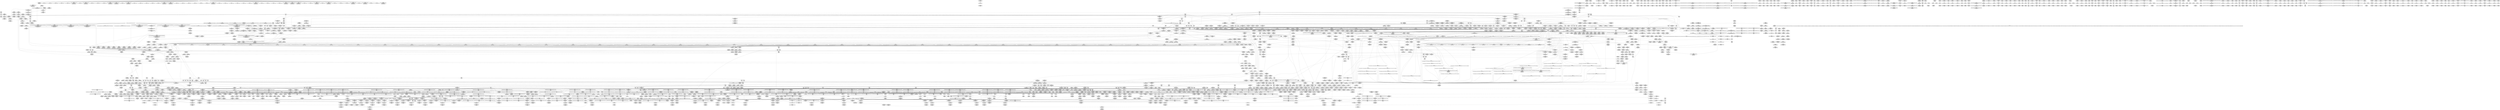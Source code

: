 digraph {
	CE0x706e7f0 [shape=record,shape=Mrecord,label="{CE0x706e7f0|tomoyo_get_mode:tmp10|security/tomoyo/util.c,982}"]
	CE0x6df5cc0 [shape=record,shape=Mrecord,label="{CE0x6df5cc0|i64*_getelementptr_inbounds_(_31_x_i64_,_31_x_i64_*___llvm_gcov_ctr43150,_i64_0,_i64_26)|*Constant*}"]
	CE0x3a35900 [shape=record,shape=Mrecord,label="{CE0x3a35900|0:_i8,_array:_GCR_.str_private_unnamed_addr_constant_5_x_i8_c_04_02_06_06_00_,_align_1:_elem_3::|security/tomoyo/file.c,738}"]
	CE0x703c090 [shape=record,shape=Mrecord,label="{CE0x703c090|tomoyo_check_open_permission:error.3|*SummSource*}"]
	CE0x4558a50 [shape=record,shape=Mrecord,label="{CE0x4558a50|tomoyo_init_request_info:if.then}"]
	CE0x6d36b70 [shape=record,shape=Mrecord,label="{CE0x6d36b70|tomoyo_check_open_permission:conv6|security/tomoyo/file.c,758|*SummSource*}"]
	CE0x4750ec0 [shape=record,shape=Mrecord,label="{CE0x4750ec0|_ret_void,_!dbg_!38929|security/tomoyo/util.c,670}"]
	CE0x544eba0 [shape=record,shape=Mrecord,label="{CE0x544eba0|tomoyo_check_open_permission:cond|security/tomoyo/file.c,762|*SummSink*}"]
	CE0x544ed40 [shape=record,shape=Mrecord,label="{CE0x544ed40|tomoyo_check_open_permission:conv20|security/tomoyo/file.c,762}"]
	CE0x45b04f0 [shape=record,shape=Mrecord,label="{CE0x45b04f0|i64*_getelementptr_inbounds_(_11_x_i64_,_11_x_i64_*___llvm_gcov_ctr54147,_i64_0,_i64_1)|*Constant*}"]
	CE0x6dac740 [shape=record,shape=Mrecord,label="{CE0x6dac740|i64*_getelementptr_inbounds_(_11_x_i64_,_11_x_i64_*___llvm_gcov_ctr54147,_i64_0,_i64_0)|*Constant*}"]
	CE0x6eb12b0 [shape=record,shape=Mrecord,label="{CE0x6eb12b0|tomoyo_get_mode:if.end|*SummSource*}"]
	CE0x5364b00 [shape=record,shape=Mrecord,label="{CE0x5364b00|i64*_getelementptr_inbounds_(_5_x_i64_,_5_x_i64_*___llvm_gcov_ctr28130,_i64_0,_i64_0)|*Constant*}"]
	CE0x574fcb0 [shape=record,shape=Mrecord,label="{CE0x574fcb0|tomoyo_path_permission:tmp|*SummSink*}"]
	CE0x6e5a220 [shape=record,shape=Mrecord,label="{CE0x6e5a220|tomoyo_get_mode:idxprom3|security/tomoyo/util.c,983|*SummSource*}"]
	CE0x6dbe2e0 [shape=record,shape=Mrecord,label="{CE0x6dbe2e0|tomoyo_check_open_permission:call10|security/tomoyo/file.c,759|*SummSink*}"]
	CE0x47f3250 [shape=record,shape=Mrecord,label="{CE0x47f3250|__llvm_gcov_indirect_counter_increment114:bb|*SummSink*}"]
	CE0x45b0130 [shape=record,shape=Mrecord,label="{CE0x45b0130|GLOBAL:tomoyo_profile|*Constant*|*SummSink*}"]
	CE0x6db0990 [shape=record,shape=Mrecord,label="{CE0x6db0990|tomoyo_const_part_length:cmp|security/tomoyo/util.c,626|*SummSink*}"]
	CE0x47df500 [shape=record,shape=Mrecord,label="{CE0x47df500|rcu_lock_acquire:tmp1}"]
	CE0x6ecfae0 [shape=record,shape=Mrecord,label="{CE0x6ecfae0|tomoyo_get_mode:arrayidx|security/tomoyo/util.c,981}"]
	CE0x475e000 [shape=record,shape=Mrecord,label="{CE0x475e000|i32_2|*Constant*|*SummSource*}"]
	CE0x5673890 [shape=record,shape=Mrecord,label="{CE0x5673890|tomoyo_path_permission:param_type|security/tomoyo/file.c,567|*SummSource*}"]
	CE0x46b1220 [shape=record,shape=Mrecord,label="{CE0x46b1220|tomoyo_domain:tmp21|security/tomoyo/common.h,1205}"]
	CE0x472da00 [shape=record,shape=Mrecord,label="{CE0x472da00|tomoyo_check_open_permission:land.lhs.true13}"]
	CE0x571e9b0 [shape=record,shape=Mrecord,label="{CE0x571e9b0|tomoyo_get_mode:mode.1|*SummSource*}"]
	CE0x47dfc60 [shape=record,shape=Mrecord,label="{CE0x47dfc60|tomoyo_get_mode:tmp23|security/tomoyo/util.c,986}"]
	CE0x452d150 [shape=record,shape=Mrecord,label="{CE0x452d150|tomoyo_domain:tmp4|security/tomoyo/common.h,1205|*SummSource*}"]
	CE0x4751030 [shape=record,shape=Mrecord,label="{CE0x4751030|_ret_void,_!dbg_!38929|security/tomoyo/util.c,670|*SummSink*}"]
	CE0x470a940 [shape=record,shape=Mrecord,label="{CE0x470a940|i64*_getelementptr_inbounds_(_2_x_i64_,_2_x_i64_*___llvm_gcov_ctr22,_i64_0,_i64_0)|*Constant*|*SummSource*}"]
	CE0x3aa1590 [shape=record,shape=Mrecord,label="{CE0x3aa1590|tomoyo_const_part_length:cmp3|security/tomoyo/util.c,627|*SummSink*}"]
	CE0x538ae50 [shape=record,shape=Mrecord,label="{CE0x538ae50|GLOBAL:rcu_lock_release|*Constant*}"]
	CE0x564a3e0 [shape=record,shape=Mrecord,label="{CE0x564a3e0|i64*_getelementptr_inbounds_(_4_x_i64_,_4_x_i64_*___llvm_gcov_ctr33,_i64_0,_i64_3)|*Constant*}"]
	CE0x6d620f0 [shape=record,shape=Mrecord,label="{CE0x6d620f0|tomoyo_const_part_length:cmp25|security/tomoyo/util.c,644|*SummSink*}"]
	CE0x3983040 [shape=record,shape=Mrecord,label="{CE0x3983040|tomoyo_domain:tmp1}"]
	CE0x702e3d0 [shape=record,shape=Mrecord,label="{CE0x702e3d0|tomoyo_audit_path_log:call|security/tomoyo/file.c,167|*SummSink*}"]
	CE0x5897590 [shape=record,shape=Mrecord,label="{CE0x5897590|_call_void_mcount()_#3|*SummSink*}"]
	CE0x57ee5d0 [shape=record,shape=Mrecord,label="{CE0x57ee5d0|i64*_getelementptr_inbounds_(_11_x_i64_,_11_x_i64_*___llvm_gcov_ctr54147,_i64_0,_i64_6)|*Constant*|*SummSource*}"]
	CE0x54c82c0 [shape=record,shape=Mrecord,label="{CE0x54c82c0|128:_i8*,_1208:_%struct.file*,_:_CMRE_41,42_}"]
	CE0x4546540 [shape=record,shape=Mrecord,label="{CE0x4546540|tomoyo_const_part_length:tmp17|security/tomoyo/util.c,627|*SummSink*}"]
	CE0x6e6a600 [shape=record,shape=Mrecord,label="{CE0x6e6a600|tomoyo_audit_path_log:tmp1|*SummSink*}"]
	CE0x591b190 [shape=record,shape=Mrecord,label="{CE0x591b190|tomoyo_check_open_permission:tmp14|security/tomoyo/file.c,750|*SummSource*}"]
	CE0x4661af0 [shape=record,shape=Mrecord,label="{CE0x4661af0|i64*_getelementptr_inbounds_(_11_x_i64_,_11_x_i64_*___llvm_gcov_ctr54147,_i64_0,_i64_10)|*Constant*|*SummSink*}"]
	CE0x39833a0 [shape=record,shape=Mrecord,label="{CE0x39833a0|tomoyo_get_mode:tmp14|security/tomoyo/util.c,983}"]
	CE0x7072670 [shape=record,shape=Mrecord,label="{CE0x7072670|tomoyo_get_mode:tmp1}"]
	CE0x5355790 [shape=record,shape=Mrecord,label="{CE0x5355790|_ret_i32_%error.4,_!dbg_!38968|security/tomoyo/file.c,773}"]
	CE0x538b510 [shape=record,shape=Mrecord,label="{CE0x538b510|srcu_read_unlock:tmp3|*SummSink*}"]
	CE0x373b290 [shape=record,shape=Mrecord,label="{CE0x373b290|tomoyo_fill_path_info:tmp8|security/tomoyo/util.c,667}"]
	CE0x5527110 [shape=record,shape=Mrecord,label="{CE0x5527110|tomoyo_fill_path_info:frombool|security/tomoyo/util.c,667|*SummSource*}"]
	CE0x53e4620 [shape=record,shape=Mrecord,label="{CE0x53e4620|tomoyo_const_part_length:tmp18|security/tomoyo/util.c,627|*SummSource*}"]
	CE0x460a490 [shape=record,shape=Mrecord,label="{CE0x460a490|tomoyo_const_part_length:incdec.ptr10|security/tomoyo/util.c,640|*SummSource*}"]
	CE0x46d8430 [shape=record,shape=Mrecord,label="{CE0x46d8430|tomoyo_fill_path_info:land.end}"]
	CE0x6e72f90 [shape=record,shape=Mrecord,label="{CE0x6e72f90|i64*_getelementptr_inbounds_(_6_x_i64_,_6_x_i64_*___llvm_gcov_ctr25,_i64_0,_i64_4)|*Constant*|*SummSink*}"]
	CE0x4672cb0 [shape=record,shape=Mrecord,label="{CE0x4672cb0|get_current:entry}"]
	CE0x583c5e0 [shape=record,shape=Mrecord,label="{CE0x583c5e0|tomoyo_get_mode:if.then|*SummSink*}"]
	CE0x57e0360 [shape=record,shape=Mrecord,label="{CE0x57e0360|tomoyo_path_permission:type|security/tomoyo/file.c,563|*SummSink*}"]
	CE0x702e740 [shape=record,shape=Mrecord,label="{CE0x702e740|GLOBAL:tomoyo_supervisor|*Constant*|*SummSink*}"]
	CE0x57b6e90 [shape=record,shape=Mrecord,label="{CE0x57b6e90|tomoyo_fill_path_info:cmp|security/tomoyo/util.c,667}"]
	CE0x473d430 [shape=record,shape=Mrecord,label="{CE0x473d430|i64_1|*Constant*}"]
	CE0x480a850 [shape=record,shape=Mrecord,label="{CE0x480a850|tomoyo_check_open_permission:tmp46|security/tomoyo/file.c,770}"]
	CE0x6f1c640 [shape=record,shape=Mrecord,label="{CE0x6f1c640|tomoyo_init_request_info:mode5|security/tomoyo/util.c,1011|*SummSink*}"]
	CE0x6d71b70 [shape=record,shape=Mrecord,label="{CE0x6d71b70|srcu_read_lock:tmp1|*SummSource*}"]
	CE0x6e71240 [shape=record,shape=Mrecord,label="{CE0x6e71240|0:_i8,_:_GCRE_tomoyo_policy_loaded_global_i8_0,_align_1:_elem_0:default:}"]
	CE0x6e309b0 [shape=record,shape=Mrecord,label="{CE0x6e309b0|tomoyo_fill_path_info:call|security/tomoyo/util.c,664|*SummSink*}"]
	CE0x58b3130 [shape=record,shape=Mrecord,label="{CE0x58b3130|tomoyo_const_part_length:tmp36|security/tomoyo/util.c,644|*SummSource*}"]
	CE0x39d39d0 [shape=record,shape=Mrecord,label="{CE0x39d39d0|srcu_read_unlock:entry|*SummSink*}"]
	CE0x487c710 [shape=record,shape=Mrecord,label="{CE0x487c710|tomoyo_get_mode:mode.0|*SummSource*}"]
	CE0x6eb0bc0 [shape=record,shape=Mrecord,label="{CE0x6eb0bc0|tomoyo_get_mode:cmp|security/tomoyo/util.c,982}"]
	CE0x5846ac0 [shape=record,shape=Mrecord,label="{CE0x5846ac0|tomoyo_const_part_length:conv20|security/tomoyo/util.c,644|*SummSource*}"]
	CE0x57b6730 [shape=record,shape=Mrecord,label="{CE0x57b6730|tomoyo_fill_path_info:conv4|security/tomoyo/util.c,667|*SummSink*}"]
	CE0x6d78b80 [shape=record,shape=Mrecord,label="{CE0x6d78b80|tomoyo_const_part_length:tmp42|security/tomoyo/util.c,644|*SummSource*}"]
	CE0x58a7530 [shape=record,shape=Mrecord,label="{CE0x58a7530|tomoyo_domain:do.body}"]
	CE0x3ac09c0 [shape=record,shape=Mrecord,label="{CE0x3ac09c0|tomoyo_path_permission:mode|security/tomoyo/file.c,564|*SummSource*}"]
	CE0x56e9dd0 [shape=record,shape=Mrecord,label="{CE0x56e9dd0|_call_void_mcount()_#3|*SummSink*}"]
	CE0x55468b0 [shape=record,shape=Mrecord,label="{CE0x55468b0|i64*_getelementptr_inbounds_(_5_x_i64_,_5_x_i64_*___llvm_gcov_ctr32134,_i64_0,_i64_3)|*Constant*|*SummSource*}"]
	CE0x548dcc0 [shape=record,shape=Mrecord,label="{CE0x548dcc0|128:_i8*,_1208:_%struct.file*,_:_CMRE_4,5_}"]
	CE0x4673130 [shape=record,shape=Mrecord,label="{CE0x4673130|_ret_%struct.task_struct*_%tmp4,_!dbg_!38905|./arch/x86/include/asm/current.h,14}"]
	CE0x3b03740 [shape=record,shape=Mrecord,label="{CE0x3b03740|tomoyo_check_open_permission:tmp24|security/tomoyo/file.c,758|*SummSink*}"]
	CE0x6e71c20 [shape=record,shape=Mrecord,label="{CE0x6e71c20|0:_i8,_array:_GCRE_tomoyo_index2category_constant_39_x_i8_c_00_00_00_00_00_00_00_00_00_00_00_00_00_00_00_00_00_00_00_00_00_00_00_01_01_01_01_01_01_01_01_01_01_01_01_01_01_01_02_,_align_16:_elem_9::|security/tomoyo/util.c,983}"]
	CE0x537cae0 [shape=record,shape=Mrecord,label="{CE0x537cae0|tomoyo_init_request_info:ns|security/tomoyo/util.c,1010|*SummSource*}"]
	CE0x46c0890 [shape=record,shape=Mrecord,label="{CE0x46c0890|i64*_getelementptr_inbounds_(_31_x_i64_,_31_x_i64_*___llvm_gcov_ctr43150,_i64_0,_i64_9)|*Constant*|*SummSink*}"]
	CE0x4663680 [shape=record,shape=Mrecord,label="{CE0x4663680|COLLAPSED:_GCMRE___llvm_gcov_ctr22_internal_global_2_x_i64_zeroinitializer:_elem_0:default:}"]
	CE0x5939e00 [shape=record,shape=Mrecord,label="{CE0x5939e00|tomoyo_fill_path_info:is_patterned|security/tomoyo/util.c,668|*SummSource*}"]
	CE0x462f410 [shape=record,shape=Mrecord,label="{CE0x462f410|tomoyo_init_request_info:ns|security/tomoyo/util.c,1010|*SummSink*}"]
	CE0x53645f0 [shape=record,shape=Mrecord,label="{CE0x53645f0|tomoyo_audit_path_log:tmp1}"]
	CE0x471e120 [shape=record,shape=Mrecord,label="{CE0x471e120|tomoyo_read_lock:tmp3|*SummSource*}"]
	CE0x4569930 [shape=record,shape=Mrecord,label="{CE0x4569930|tomoyo_fill_path_info:tmp|*SummSink*}"]
	CE0x4663ad0 [shape=record,shape=Mrecord,label="{CE0x4663ad0|tomoyo_read_lock:tmp1|*SummSource*}"]
	CE0x54872b0 [shape=record,shape=Mrecord,label="{CE0x54872b0|tomoyo_get_mode:idxprom6|security/tomoyo/util.c,983}"]
	CE0x562e290 [shape=record,shape=Mrecord,label="{CE0x562e290|tomoyo_fill_path_info:tobool|security/tomoyo/util.c,667}"]
	CE0x52ce120 [shape=record,shape=Mrecord,label="{CE0x52ce120|i64*_getelementptr_inbounds_(_2_x_i64_,_2_x_i64_*___llvm_gcov_ctr32,_i64_0,_i64_1)|*Constant*}"]
	CE0x586db50 [shape=record,shape=Mrecord,label="{CE0x586db50|srcu_read_lock:dep_map|include/linux/srcu.h,222|*SummSink*}"]
	CE0x3b2c690 [shape=record,shape=Mrecord,label="{CE0x3b2c690|tomoyo_get_realpath:retval.0|*SummSink*}"]
	CE0x55275e0 [shape=record,shape=Mrecord,label="{CE0x55275e0|tomoyo_fill_path_info:const_len6|security/tomoyo/util.c,668}"]
	CE0x471ecb0 [shape=record,shape=Mrecord,label="{CE0x471ecb0|tomoyo_check_open_permission:if.end}"]
	CE0x6d46360 [shape=record,shape=Mrecord,label="{CE0x6d46360|tomoyo_check_open_permission:tmp22|security/tomoyo/file.c,758}"]
	CE0x6fdf620 [shape=record,shape=Mrecord,label="{CE0x6fdf620|srcu_read_unlock:tmp|*SummSink*}"]
	CE0x6e8b000 [shape=record,shape=Mrecord,label="{CE0x6e8b000|rcu_lock_release:tmp6}"]
	CE0x57a6580 [shape=record,shape=Mrecord,label="{CE0x57a6580|tomoyo_audit_path_log:idxprom|security/tomoyo/file.c,167|*SummSink*}"]
	CE0x45b0220 [shape=record,shape=Mrecord,label="{CE0x45b0220|tomoyo_domain:tmp2}"]
	CE0x6d53d20 [shape=record,shape=Mrecord,label="{CE0x6d53d20|tomoyo_const_part_length:tmp30|security/tomoyo/util.c,641|*SummSink*}"]
	CE0x46eabd0 [shape=record,shape=Mrecord,label="{CE0x46eabd0|tomoyo_get_realpath:tmp|*SummSource*}"]
	CE0x461c190 [shape=record,shape=Mrecord,label="{CE0x461c190|_call_void_mcount()_#3|*SummSink*}"]
	CE0x46b0ae0 [shape=record,shape=Mrecord,label="{CE0x46b0ae0|i32_78|*Constant*|*SummSink*}"]
	CE0x54ca210 [shape=record,shape=Mrecord,label="{CE0x54ca210|i64*_getelementptr_inbounds_(_6_x_i64_,_6_x_i64_*___llvm_gcov_ctr25,_i64_0,_i64_0)|*Constant*}"]
	CE0x559e560 [shape=record,shape=Mrecord,label="{CE0x559e560|0:_i8,_array:_GCR_.str_private_unnamed_addr_constant_5_x_i8_c_04_02_06_06_00_,_align_1:_elem_2::|security/tomoyo/file.c,738}"]
	CE0x57ee260 [shape=record,shape=Mrecord,label="{CE0x57ee260|tomoyo_audit_path_log:tmp3|*SummSink*}"]
	CE0x486d490 [shape=record,shape=Mrecord,label="{CE0x486d490|tomoyo_check_open_permission:tmp20|security/tomoyo/file.c,754|*SummSource*}"]
	CE0x58d1f80 [shape=record,shape=Mrecord,label="{CE0x58d1f80|i32_6|*Constant*|*SummSink*}"]
	CE0x380c050 [shape=record,shape=Mrecord,label="{CE0x380c050|tomoyo_domain:bb}"]
	CE0x6f46d80 [shape=record,shape=Mrecord,label="{CE0x6f46d80|i64*_getelementptr_inbounds_(_22_x_i64_,_22_x_i64_*___llvm_gcov_ctr10,_i64_0,_i64_17)|*Constant*|*SummSource*}"]
	CE0x397b6c0 [shape=record,shape=Mrecord,label="{CE0x397b6c0|GLOBAL:tomoyo_domain|*Constant*}"]
	CE0x6e36e30 [shape=record,shape=Mrecord,label="{CE0x6e36e30|tomoyo_get_mode:arrayidx4|security/tomoyo/util.c,983|*SummSource*}"]
	CE0x47df0f0 [shape=record,shape=Mrecord,label="{CE0x47df0f0|tomoyo_get_mode:tmp8|security/tomoyo/util.c,979}"]
	CE0x581ca80 [shape=record,shape=Mrecord,label="{CE0x581ca80|tomoyo_get_mode:config|security/tomoyo/util.c,981|*SummSource*}"]
	CE0x594f830 [shape=record,shape=Mrecord,label="{CE0x594f830|tomoyo_get_realpath:entry|*SummSink*}"]
	CE0x38dae60 [shape=record,shape=Mrecord,label="{CE0x38dae60|tomoyo_const_part_length:tmp23|security/tomoyo/util.c,634|*SummSource*}"]
	CE0x3881f10 [shape=record,shape=Mrecord,label="{CE0x3881f10|tomoyo_audit_path_log:path2|security/tomoyo/file.c,169}"]
	CE0x63740b0 [shape=record,shape=Mrecord,label="{CE0x63740b0|0:_i8*,_array:_GCRE_tomoyo_path_keyword_external_constant_11_x_i8*_:_elem_4::|security/tomoyo/file.c,167}"]
	CE0x52ccc20 [shape=record,shape=Mrecord,label="{CE0x52ccc20|rcu_lock_acquire:bb|*SummSink*}"]
	CE0x4689fa0 [shape=record,shape=Mrecord,label="{CE0x4689fa0|tomoyo_check_open_permission:if.end|*SummSink*}"]
	CE0x571f090 [shape=record,shape=Mrecord,label="{CE0x571f090|i64*_getelementptr_inbounds_(_12_x_i64_,_12_x_i64_*___llvm_gcov_ctr31133,_i64_0,_i64_10)|*Constant*|*SummSource*}"]
	CE0x6db1290 [shape=record,shape=Mrecord,label="{CE0x6db1290|tomoyo_path_permission:tmp22|security/tomoyo/file.c,574|*SummSink*}"]
	CE0x6ef1250 [shape=record,shape=Mrecord,label="{CE0x6ef1250|i64_14|*Constant*|*SummSink*}"]
	CE0x452a8a0 [shape=record,shape=Mrecord,label="{CE0x452a8a0|tomoyo_read_unlock:idx|Function::tomoyo_read_unlock&Arg::idx::|*SummSink*}"]
	CE0x5896af0 [shape=record,shape=Mrecord,label="{CE0x5896af0|srcu_read_lock:tmp3|*SummSink*}"]
	CE0x6d71d40 [shape=record,shape=Mrecord,label="{CE0x6d71d40|i64*_getelementptr_inbounds_(_2_x_i64_,_2_x_i64_*___llvm_gcov_ctr23,_i64_0,_i64_1)|*Constant*}"]
	CE0x3a39f80 [shape=record,shape=Mrecord,label="{CE0x3a39f80|get_current:tmp4|./arch/x86/include/asm/current.h,14}"]
	CE0x6e304c0 [shape=record,shape=Mrecord,label="{CE0x6e304c0|0:_i8,_array:_GCRE_tomoyo_index2category_constant_39_x_i8_c_00_00_00_00_00_00_00_00_00_00_00_00_00_00_00_00_00_00_00_00_00_00_00_01_01_01_01_01_01_01_01_01_01_01_01_01_01_01_02_,_align_16:_elem_16::|security/tomoyo/util.c,983}"]
	CE0x3ac9780 [shape=record,shape=Mrecord,label="{CE0x3ac9780|i64_ptrtoint_(i8*_blockaddress(_rcu_lock_release,_%__here)_to_i64)|*Constant*}"]
	CE0x44d0e20 [shape=record,shape=Mrecord,label="{CE0x44d0e20|_ret_void|*SummSource*}"]
	CE0x4663a60 [shape=record,shape=Mrecord,label="{CE0x4663a60|tomoyo_read_lock:tmp1}"]
	CE0x5634e00 [shape=record,shape=Mrecord,label="{CE0x5634e00|0:_%struct.tomoyo_obj_info*,_16:_%struct.tomoyo_domain_info*,_24:_%struct.tomoyo_path_info*,_40:_i8,_72:_i8,_75:_i8,_76:_i8,_77:_i8,_:_SCMRE_32,33_}"]
	CE0x53d1f50 [shape=record,shape=Mrecord,label="{CE0x53d1f50|tomoyo_path_permission:if.then|*SummSink*}"]
	CE0x7075be0 [shape=record,shape=Mrecord,label="{CE0x7075be0|i64*_getelementptr_inbounds_(_2_x_i64_,_2_x_i64_*___llvm_gcov_ctr23,_i64_0,_i64_1)|*Constant*|*SummSink*}"]
	CE0x583c4e0 [shape=record,shape=Mrecord,label="{CE0x583c4e0|tomoyo_get_mode:if.then|*SummSource*}"]
	CE0x570aa50 [shape=record,shape=Mrecord,label="{CE0x570aa50|tomoyo_check_open_permission:tobool|security/tomoyo/file.c,750|*SummSink*}"]
	CE0x4800ee0 [shape=record,shape=Mrecord,label="{CE0x4800ee0|_call_void_mcount()_#3|*SummSink*}"]
	CE0x6e710a0 [shape=record,shape=Mrecord,label="{CE0x6e710a0|GLOBAL:tomoyo_policy_loaded|Global_var:tomoyo_policy_loaded|*SummSource*}"]
	CE0x551e770 [shape=record,shape=Mrecord,label="{CE0x551e770|rcu_lock_release:indirectgoto|*SummSource*}"]
	CE0x4605740 [shape=record,shape=Mrecord,label="{CE0x4605740|tomoyo_path_permission:param|security/tomoyo/file.c,568|*SummSource*}"]
	CE0x3b71ab0 [shape=record,shape=Mrecord,label="{CE0x3b71ab0|tomoyo_check_open_permission:tmp48|security/tomoyo/file.c,771}"]
	CE0x57531c0 [shape=record,shape=Mrecord,label="{CE0x57531c0|tomoyo_path_permission:tmp8|security/tomoyo/file.c,565|*SummSink*}"]
	CE0x6dce990 [shape=record,shape=Mrecord,label="{CE0x6dce990|tomoyo_const_part_length:tmp8|security/tomoyo/util.c,626|*SummSource*}"]
	CE0x45e74f0 [shape=record,shape=Mrecord,label="{CE0x45e74f0|_call_void_mcount()_#3}"]
	CE0x54b2b90 [shape=record,shape=Mrecord,label="{CE0x54b2b90|tomoyo_get_realpath:name1|security/tomoyo/file.c,151}"]
	CE0x38f1ed0 [shape=record,shape=Mrecord,label="{CE0x38f1ed0|tomoyo_const_part_length:tmp1|*SummSource*}"]
	CE0x38e8570 [shape=record,shape=Mrecord,label="{CE0x38e8570|tomoyo_domain:if.then|*SummSource*}"]
	CE0x58449a0 [shape=record,shape=Mrecord,label="{CE0x58449a0|tomoyo_fill_path_info:tmp11|security/tomoyo/util.c,667|*SummSink*}"]
	CE0x57b6380 [shape=record,shape=Mrecord,label="{CE0x57b6380|tomoyo_fill_path_info:conv4|security/tomoyo/util.c,667}"]
	CE0x4912230 [shape=record,shape=Mrecord,label="{CE0x4912230|0:_i8*,_array:_GCRE_tomoyo_path_keyword_external_constant_11_x_i8*_:_elem_0::|security/tomoyo/file.c,167}"]
	CE0x6ea48c0 [shape=record,shape=Mrecord,label="{CE0x6ea48c0|i64*_getelementptr_inbounds_(_31_x_i64_,_31_x_i64_*___llvm_gcov_ctr43150,_i64_0,_i64_27)|*Constant*|*SummSource*}"]
	CE0x47a22d0 [shape=record,shape=Mrecord,label="{CE0x47a22d0|tomoyo_get_mode:tmp28|security/tomoyo/util.c,988}"]
	CE0x6e81ab0 [shape=record,shape=Mrecord,label="{CE0x6e81ab0|i64_13|*Constant*|*SummSink*}"]
	CE0x5863750 [shape=record,shape=Mrecord,label="{CE0x5863750|tomoyo_init_request_info:entry|*SummSource*}"]
	CE0x594fc80 [shape=record,shape=Mrecord,label="{CE0x594fc80|tomoyo_get_realpath:buf|Function::tomoyo_get_realpath&Arg::buf::|*SummSink*}"]
	CE0x39e5bf0 [shape=record,shape=Mrecord,label="{CE0x39e5bf0|i64*_getelementptr_inbounds_(_4_x_i64_,_4_x_i64_*___llvm_gcov_ctr24,_i64_0,_i64_0)|*Constant*}"]
	CE0x4920710 [shape=record,shape=Mrecord,label="{CE0x4920710|i64*_getelementptr_inbounds_(_2_x_i64_,_2_x_i64_*___llvm_gcov_ctr32,_i64_0,_i64_1)|*Constant*|*SummSink*}"]
	CE0x6374220 [shape=record,shape=Mrecord,label="{CE0x6374220|0:_i8*,_array:_GCRE_tomoyo_path_keyword_external_constant_11_x_i8*_:_elem_6::|security/tomoyo/file.c,167}"]
	CE0x6f47160 [shape=record,shape=Mrecord,label="{CE0x6f47160|tomoyo_check_open_permission:tmp40|security/tomoyo/file.c,752|*SummSource*}"]
	CE0x54d1c70 [shape=record,shape=Mrecord,label="{CE0x54d1c70|tomoyo_check_open_permission:tmp1}"]
	CE0x4821ac0 [shape=record,shape=Mrecord,label="{CE0x4821ac0|tomoyo_domain:security|security/tomoyo/common.h,1205|*SummSource*}"]
	CE0x46f3400 [shape=record,shape=Mrecord,label="{CE0x46f3400|GLOBAL:tomoyo_ss|Global_var:tomoyo_ss|*SummSource*}"]
	CE0x391bfa0 [shape=record,shape=Mrecord,label="{CE0x391bfa0|i32_48|*Constant*|*SummSource*}"]
	CE0x571f1c0 [shape=record,shape=Mrecord,label="{CE0x571f1c0|tomoyo_get_mode:tmp25|security/tomoyo/util.c,987|*SummSink*}"]
	CE0x6daf500 [shape=record,shape=Mrecord,label="{CE0x6daf500|i32_3|*Constant*}"]
	CE0x3a05920 [shape=record,shape=Mrecord,label="{CE0x3a05920|tomoyo_get_mode:tmp18|security/tomoyo/util.c,985}"]
	CE0x471e5c0 [shape=record,shape=Mrecord,label="{CE0x471e5c0|tomoyo_read_lock:call|security/tomoyo/common.h,1097|*SummSource*}"]
	CE0x56071a0 [shape=record,shape=Mrecord,label="{CE0x56071a0|0:_%struct.tomoyo_obj_info*,_16:_%struct.tomoyo_domain_info*,_24:_%struct.tomoyo_path_info*,_40:_i8,_72:_i8,_75:_i8,_76:_i8,_77:_i8,_:_SCMRE_8,16_|*MultipleSource*|security/tomoyo/file.c,741|security/tomoyo/file.c, 741|security/tomoyo/file.c,748}"]
	"CONST[source:1(input),value:2(dynamic)][purpose:{operation}][SrcIdx:15]"
	CE0x465af20 [shape=record,shape=Mrecord,label="{CE0x465af20|tomoyo_path_permission:path7|security/tomoyo/file.c,569|*SummSink*}"]
	CE0x56a69e0 [shape=record,shape=Mrecord,label="{CE0x56a69e0|0:_%struct.tomoyo_obj_info*,_16:_%struct.tomoyo_domain_info*,_24:_%struct.tomoyo_path_info*,_40:_i8,_72:_i8,_75:_i8,_76:_i8,_77:_i8,_:_SCMRE_53,54_}"]
	CE0x384f080 [shape=record,shape=Mrecord,label="{CE0x384f080|tomoyo_get_mode:tmp23|security/tomoyo/util.c,986|*SummSink*}"]
	CE0x6e307f0 [shape=record,shape=Mrecord,label="{CE0x6e307f0|tomoyo_fill_path_info:call|security/tomoyo/util.c,664|*SummSource*}"]
	CE0x572d650 [shape=record,shape=Mrecord,label="{CE0x572d650|i64_4|*Constant*}"]
	CE0x44d0db0 [shape=record,shape=Mrecord,label="{CE0x44d0db0|_ret_void}"]
	CE0x44e4fc0 [shape=record,shape=Mrecord,label="{CE0x44e4fc0|tomoyo_const_part_length:conv11|security/tomoyo/util.c,641|*SummSink*}"]
	CE0x53e7bf0 [shape=record,shape=Mrecord,label="{CE0x53e7bf0|i64*_getelementptr_inbounds_(_31_x_i64_,_31_x_i64_*___llvm_gcov_ctr43150,_i64_0,_i64_28)|*Constant*|*SummSink*}"]
	CE0x538ab10 [shape=record,shape=Mrecord,label="{CE0x538ab10|_call_void_rcu_lock_release(%struct.lockdep_map*_%dep_map)_#9,_!dbg_!38905|include/linux/srcu.h,236|*SummSource*}"]
	CE0x55572b0 [shape=record,shape=Mrecord,label="{CE0x55572b0|_call_void_mcount()_#3|*SummSink*}"]
	CE0x3a38430 [shape=record,shape=Mrecord,label="{CE0x3a38430|0:_i8,_array:_GCR_.str_private_unnamed_addr_constant_5_x_i8_c_04_02_06_06_00_,_align_1:_elem_0::|security/tomoyo/file.c,738}"]
	CE0x6d53790 [shape=record,shape=Mrecord,label="{CE0x6d53790|i64*_getelementptr_inbounds_(_2_x_i64_,_2_x_i64_*___llvm_gcov_ctr53148,_i64_0,_i64_1)|*Constant*|*SummSource*}"]
	CE0x582c260 [shape=record,shape=Mrecord,label="{CE0x582c260|tomoyo_const_part_length:tmp31|security/tomoyo/util.c,641|*SummSource*}"]
	CE0x6d38560 [shape=record,shape=Mrecord,label="{CE0x6d38560|tomoyo_path_permission:tmp18|security/tomoyo/file.c,573|*SummSink*}"]
	CE0x59650c0 [shape=record,shape=Mrecord,label="{CE0x59650c0|COLLAPSED:_GCMRE___llvm_gcov_ctr34_internal_global_10_x_i64_zeroinitializer:_elem_0:default:}"]
	CE0x3b51210 [shape=record,shape=Mrecord,label="{CE0x3b51210|tomoyo_read_unlock:idx|Function::tomoyo_read_unlock&Arg::idx::}"]
	CE0x6e52880 [shape=record,shape=Mrecord,label="{CE0x6e52880|0:_i8,_array:_GCR_tomoyo_p2mac_internal_constant_11_x_i8_c_00_01_01_01_03_04_06_09_0A_13_15_,_align_1:_elem_3::|security/tomoyo/file.c,563}"]
	CE0x55f6de0 [shape=record,shape=Mrecord,label="{CE0x55f6de0|GLOBAL:full_name_hash|*Constant*}"]
	CE0x53e7730 [shape=record,shape=Mrecord,label="{CE0x53e7730|i64*_getelementptr_inbounds_(_31_x_i64_,_31_x_i64_*___llvm_gcov_ctr43150,_i64_0,_i64_28)|*Constant*}"]
	CE0x6d45ab0 [shape=record,shape=Mrecord,label="{CE0x6d45ab0|i32_4|*Constant*|*SummSource*}"]
	CE0x6db0d70 [shape=record,shape=Mrecord,label="{CE0x6db0d70|rcu_lock_release:tmp7|*SummSink*}"]
	CE0x45c3fd0 [shape=record,shape=Mrecord,label="{CE0x45c3fd0|tomoyo_init_request_info:mode|security/tomoyo/util.c,1010}"]
	CE0x46b0c90 [shape=record,shape=Mrecord,label="{CE0x46b0c90|tomoyo_domain:cred|security/tomoyo/common.h,1205}"]
	CE0x472d170 [shape=record,shape=Mrecord,label="{CE0x472d170|tomoyo_init_request_info:tmp|*SummSink*}"]
	CE0x6ec0540 [shape=record,shape=Mrecord,label="{CE0x6ec0540|GLOBAL:current_task|Global_var:current_task|*SummSink*}"]
	CE0x548de00 [shape=record,shape=Mrecord,label="{CE0x548de00|128:_i8*,_1208:_%struct.file*,_:_CMRE_5,6_}"]
	CE0x6369220 [shape=record,shape=Mrecord,label="{CE0x6369220|tomoyo_path_permission:do.end}"]
	CE0x6dac4f0 [shape=record,shape=Mrecord,label="{CE0x6dac4f0|i64_4|*Constant*}"]
	CE0x5325230 [shape=record,shape=Mrecord,label="{CE0x5325230|tomoyo_get_mode:arrayidx8|security/tomoyo/util.c,983}"]
	CE0x6e061b0 [shape=record,shape=Mrecord,label="{CE0x6e061b0|i64*_getelementptr_inbounds_(_31_x_i64_,_31_x_i64_*___llvm_gcov_ctr43150,_i64_0,_i64_27)|*Constant*}"]
	CE0x452d4f0 [shape=record,shape=Mrecord,label="{CE0x452d4f0|tomoyo_get_realpath:bb|*SummSource*}"]
	CE0x593a050 [shape=record,shape=Mrecord,label="{CE0x593a050|tomoyo_fill_path_info:is_patterned|security/tomoyo/util.c,668|*SummSink*}"]
	CE0x551e700 [shape=record,shape=Mrecord,label="{CE0x551e700|rcu_lock_release:indirectgoto}"]
	CE0x465b0a0 [shape=record,shape=Mrecord,label="{CE0x465b0a0|tomoyo_path_permission:path7|security/tomoyo/file.c,569|*SummSource*}"]
	CE0x6d1e630 [shape=record,shape=Mrecord,label="{CE0x6d1e630|i64*_getelementptr_inbounds_(_12_x_i64_,_12_x_i64_*___llvm_gcov_ctr31133,_i64_0,_i64_11)|*Constant*}"]
	CE0x3a1ebd0 [shape=record,shape=Mrecord,label="{CE0x3a1ebd0|rcu_lock_acquire:tmp5|include/linux/rcupdate.h,418|*SummSink*}"]
	CE0x3b720e0 [shape=record,shape=Mrecord,label="{CE0x3b720e0|tomoyo_check_open_permission:tmp49|security/tomoyo/file.c,771|*SummSource*}"]
	CE0x3a1f220 [shape=record,shape=Mrecord,label="{CE0x3a1f220|i64*_getelementptr_inbounds_(_4_x_i64_,_4_x_i64_*___llvm_gcov_ctr24,_i64_0,_i64_0)|*Constant*|*SummSink*}"]
	CE0x48013f0 [shape=record,shape=Mrecord,label="{CE0x48013f0|tomoyo_const_part_length:tmp17|security/tomoyo/util.c,627}"]
	CE0x548e440 [shape=record,shape=Mrecord,label="{CE0x548e440|128:_i8*,_1208:_%struct.file*,_:_CMRE_20,21_}"]
	CE0x465a7b0 [shape=record,shape=Mrecord,label="{CE0x465a7b0|tomoyo_path_permission:path7|security/tomoyo/file.c,569}"]
	CE0x57cdf90 [shape=record,shape=Mrecord,label="{CE0x57cdf90|i64*_getelementptr_inbounds_(_12_x_i64_,_12_x_i64_*___llvm_gcov_ctr31133,_i64_0,_i64_6)|*Constant*}"]
	CE0x55ddf50 [shape=record,shape=Mrecord,label="{CE0x55ddf50|tomoyo_check_open_permission:mode|security/tomoyo/file.c,748}"]
	CE0x6e6a780 [shape=record,shape=Mrecord,label="{CE0x6e6a780|i64*_getelementptr_inbounds_(_2_x_i64_,_2_x_i64_*___llvm_gcov_ctr21,_i64_0,_i64_1)|*Constant*}"]
	CE0x3b50870 [shape=record,shape=Mrecord,label="{CE0x3b50870|GLOBAL:tomoyo_read_unlock|*Constant*}"]
	CE0x39ac740 [shape=record,shape=Mrecord,label="{CE0x39ac740|i64_16|*Constant*|*SummSource*}"]
	CE0x542b3d0 [shape=record,shape=Mrecord,label="{CE0x542b3d0|tomoyo_check_open_permission:tobool19|security/tomoyo/file.c,762|*SummSource*}"]
	CE0x4605ae0 [shape=record,shape=Mrecord,label="{CE0x4605ae0|tomoyo_path_permission:path|security/tomoyo/file.c,568|*SummSource*}"]
	CE0x3aca5c0 [shape=record,shape=Mrecord,label="{CE0x3aca5c0|tomoyo_const_part_length:if.end6|*SummSource*}"]
	CE0x7083a70 [shape=record,shape=Mrecord,label="{CE0x7083a70|i64*_getelementptr_inbounds_(_10_x_i64_,_10_x_i64_*___llvm_gcov_ctr34,_i64_0,_i64_9)|*Constant*}"]
	CE0x47f3080 [shape=record,shape=Mrecord,label="{CE0x47f3080|__llvm_gcov_indirect_counter_increment114:bb}"]
	CE0x54587d0 [shape=record,shape=Mrecord,label="{CE0x54587d0|tomoyo_path_permission:tmp10|security/tomoyo/file.c,565}"]
	CE0x5720790 [shape=record,shape=Mrecord,label="{CE0x5720790|rcu_lock_release:tmp5|include/linux/rcupdate.h,423}"]
	CE0x5458ed0 [shape=record,shape=Mrecord,label="{CE0x5458ed0|tomoyo_path_permission:call|security/tomoyo/file.c,564|*SummSource*}"]
	CE0x551d750 [shape=record,shape=Mrecord,label="{CE0x551d750|tomoyo_const_part_length:tmp52|security/tomoyo/util.c,652|*SummSink*}"]
	CE0x6e5a590 [shape=record,shape=Mrecord,label="{CE0x6e5a590|GLOBAL:tomoyo_index2category|Global_var:tomoyo_index2category|*SummSink*}"]
	CE0x6db0f10 [shape=record,shape=Mrecord,label="{CE0x6db0f10|tomoyo_const_part_length:lor.lhs.false23|*SummSource*}"]
	CE0x3b2cd30 [shape=record,shape=Mrecord,label="{CE0x3b2cd30|tomoyo_get_realpath:tmp11|security/tomoyo/file.c,156|*SummSource*}"]
	CE0x3a6fd90 [shape=record,shape=Mrecord,label="{CE0x3a6fd90|tomoyo_get_mode:tmp20|security/tomoyo/util.c,985}"]
	CE0x53e7820 [shape=record,shape=Mrecord,label="{CE0x53e7820|tomoyo_const_part_length:tmp48|security/tomoyo/util.c,649|*SummSource*}"]
	CE0x541c830 [shape=record,shape=Mrecord,label="{CE0x541c830|tomoyo_path_permission:call9|security/tomoyo/file.c,572}"]
	CE0x562a010 [shape=record,shape=Mrecord,label="{CE0x562a010|tomoyo_get_mode:arrayidx|security/tomoyo/util.c,981}"]
	CE0x55a2950 [shape=record,shape=Mrecord,label="{CE0x55a2950|i32_0|*Constant*}"]
	CE0x6e050a0 [shape=record,shape=Mrecord,label="{CE0x6e050a0|tomoyo_const_part_length:tmp44|security/tomoyo/util.c,645|*SummSink*}"]
	CE0x39c32e0 [shape=record,shape=Mrecord,label="{CE0x39c32e0|tomoyo_domain:tmp17|security/tomoyo/common.h,1205|*SummSource*}"]
	CE0x53e4920 [shape=record,shape=Mrecord,label="{CE0x53e4920|_call_void_mcount()_#3}"]
	CE0x536db80 [shape=record,shape=Mrecord,label="{CE0x536db80|tomoyo_init_request_info:call|security/tomoyo/util.c,1005|*SummSource*}"]
	CE0x571c5a0 [shape=record,shape=Mrecord,label="{CE0x571c5a0|tomoyo_domain:if.then}"]
	CE0x380dcd0 [shape=record,shape=Mrecord,label="{CE0x380dcd0|tomoyo_get_mode:tmp1}"]
	CE0x457cd70 [shape=record,shape=Mrecord,label="{CE0x457cd70|tomoyo_const_part_length:incdec.ptr10|security/tomoyo/util.c,640}"]
	CE0x547de20 [shape=record,shape=Mrecord,label="{CE0x547de20|tomoyo_init_request_info:domain1|security/tomoyo/util.c,1006|*SummSource*}"]
	CE0x44abfc0 [shape=record,shape=Mrecord,label="{CE0x44abfc0|tomoyo_const_part_length:tmp27|security/tomoyo/util.c,641|*SummSink*}"]
	CE0x5965130 [shape=record,shape=Mrecord,label="{CE0x5965130|tomoyo_path_permission:tmp|*SummSource*}"]
	CE0x702de60 [shape=record,shape=Mrecord,label="{CE0x702de60|tomoyo_audit_path_log:tmp7|security/tomoyo/file.c,169|*SummSource*}"]
	CE0x594c670 [shape=record,shape=Mrecord,label="{CE0x594c670|rcu_lock_release:tmp}"]
	CE0x3a387b0 [shape=record,shape=Mrecord,label="{CE0x3a387b0|_call_void_mcount()_#3}"]
	CE0x6dce170 [shape=record,shape=Mrecord,label="{CE0x6dce170|i32_51|*Constant*}"]
	CE0x564a280 [shape=record,shape=Mrecord,label="{CE0x564a280|i64_ptrtoint_(i8*_blockaddress(_rcu_lock_release,_%__here)_to_i64)|*Constant*|*SummSource*}"]
	CE0x45589e0 [shape=record,shape=Mrecord,label="{CE0x45589e0|tomoyo_init_request_info:if.end|*SummSink*}"]
	CE0x587d550 [shape=record,shape=Mrecord,label="{CE0x587d550|COLLAPSED:_GCMRE___llvm_gcov_ctr43150_internal_global_31_x_i64_zeroinitializer:_elem_0:default:}"]
	CE0x4556750 [shape=record,shape=Mrecord,label="{CE0x4556750|tomoyo_check_open_permission:tmp44|security/tomoyo/file.c,770|*SummSource*}"]
	CE0x57cf730 [shape=record,shape=Mrecord,label="{CE0x57cf730|tomoyo_check_open_permission:tmp28|security/tomoyo/file.c,761}"]
	CE0x5720a80 [shape=record,shape=Mrecord,label="{CE0x5720a80|rcu_lock_release:tmp5|include/linux/rcupdate.h,423|*SummSink*}"]
	CE0x47a1970 [shape=record,shape=Mrecord,label="{CE0x47a1970|tomoyo_get_mode:idxprom|security/tomoyo/util.c,981}"]
	CE0x57ee1c0 [shape=record,shape=Mrecord,label="{CE0x57ee1c0|tomoyo_audit_path_log:tmp3|*SummSource*}"]
	CE0x562e500 [shape=record,shape=Mrecord,label="{CE0x562e500|tomoyo_get_mode:tmp}"]
	CE0x3b22750 [shape=record,shape=Mrecord,label="{CE0x3b22750|i64*_null|*Constant*}"]
	CE0x54ca140 [shape=record,shape=Mrecord,label="{CE0x54ca140|tomoyo_get_realpath:bb|*SummSink*}"]
	CE0x6e6ca70 [shape=record,shape=Mrecord,label="{CE0x6e6ca70|tomoyo_check_open_permission:tmp30|security/tomoyo/file.c,761|*SummSink*}"]
	CE0x5863270 [shape=record,shape=Mrecord,label="{CE0x5863270|GLOBAL:tomoyo_init_request_info|*Constant*|*SummSource*}"]
	CE0x3a3a430 [shape=record,shape=Mrecord,label="{CE0x3a3a430|tomoyo_const_part_length:lor.lhs.false|*SummSink*}"]
	CE0x57fe7b0 [shape=record,shape=Mrecord,label="{CE0x57fe7b0|tomoyo_const_part_length:cmp15|security/tomoyo/util.c,641|*SummSource*}"]
	CE0x5957da0 [shape=record,shape=Mrecord,label="{CE0x5957da0|rcu_lock_release:tmp2|*SummSink*}"]
	CE0x54c8400 [shape=record,shape=Mrecord,label="{CE0x54c8400|128:_i8*,_1208:_%struct.file*,_:_CMRE_42,43_}"]
	CE0x56a82b0 [shape=record,shape=Mrecord,label="{CE0x56a82b0|0:_%struct.tomoyo_obj_info*,_16:_%struct.tomoyo_domain_info*,_24:_%struct.tomoyo_path_info*,_40:_i8,_72:_i8,_75:_i8,_76:_i8,_77:_i8,_:_SCMRE_55,56_}"]
	CE0x582c320 [shape=record,shape=Mrecord,label="{CE0x582c320|tomoyo_const_part_length:tmp31|security/tomoyo/util.c,641|*SummSink*}"]
	CE0x373b620 [shape=record,shape=Mrecord,label="{CE0x373b620|tomoyo_domain:tmp|*SummSink*}"]
	CE0x557a530 [shape=record,shape=Mrecord,label="{CE0x557a530|tomoyo_get_realpath:name|security/tomoyo/file.c,150|*SummSource*}"]
	CE0x6d781e0 [shape=record,shape=Mrecord,label="{CE0x6d781e0|tomoyo_const_part_length:tmp40|security/tomoyo/util.c,644|*SummSink*}"]
	CE0x571bf20 [shape=record,shape=Mrecord,label="{CE0x571bf20|tomoyo_fill_path_info:tmp4|security/tomoyo/util.c,667}"]
	CE0x6d423b0 [shape=record,shape=Mrecord,label="{CE0x6d423b0|i32_4|*Constant*}"]
	CE0x5760400 [shape=record,shape=Mrecord,label="{CE0x5760400|tomoyo_path_permission:tmp25|security/tomoyo/file.c,575|*SummSource*}"]
	CE0x4750c50 [shape=record,shape=Mrecord,label="{CE0x4750c50|tomoyo_fill_path_info:ptr|Function::tomoyo_fill_path_info&Arg::ptr::|*SummSource*}"]
	CE0x5873fd0 [shape=record,shape=Mrecord,label="{CE0x5873fd0|tomoyo_init_request_info:domain|Function::tomoyo_init_request_info&Arg::domain::|*SummSource*}"]
	CE0x486db60 [shape=record,shape=Mrecord,label="{CE0x486db60|tomoyo_check_open_permission:tmp21|security/tomoyo/file.c,754|*SummSink*}"]
	CE0x5760d20 [shape=record,shape=Mrecord,label="{CE0x5760d20|tomoyo_read_unlock:bb|*SummSource*}"]
	CE0x46f3910 [shape=record,shape=Mrecord,label="{CE0x46f3910|_ret_i32_%call,_!dbg_!38907|include/linux/srcu.h,223}"]
	CE0x3b03370 [shape=record,shape=Mrecord,label="{CE0x3b03370|tomoyo_check_open_permission:tmp24|security/tomoyo/file.c,758}"]
	CE0x45e3aa0 [shape=record,shape=Mrecord,label="{CE0x45e3aa0|i64_7|*Constant*}"]
	CE0x581c8c0 [shape=record,shape=Mrecord,label="{CE0x581c8c0|i32_6|*Constant*}"]
	CE0x3a1ea60 [shape=record,shape=Mrecord,label="{CE0x3a1ea60|rcu_lock_acquire:tmp5|include/linux/rcupdate.h,418|*SummSource*}"]
	CE0x3a19c60 [shape=record,shape=Mrecord,label="{CE0x3a19c60|i64_18|*Constant*}"]
	CE0x5939cf0 [shape=record,shape=Mrecord,label="{CE0x5939cf0|tomoyo_fill_path_info:is_patterned|security/tomoyo/util.c,668}"]
	CE0x6df5810 [shape=record,shape=Mrecord,label="{CE0x6df5810|tomoyo_const_part_length:tmp44|security/tomoyo/util.c,645}"]
	CE0x708b3b0 [shape=record,shape=Mrecord,label="{CE0x708b3b0|tomoyo_const_part_length:tmp2|security/tomoyo/util.c,624}"]
	CE0x39a9860 [shape=record,shape=Mrecord,label="{CE0x39a9860|i8_0|*Constant*|*SummSource*}"]
	CE0x6e8aee0 [shape=record,shape=Mrecord,label="{CE0x6e8aee0|i64*_getelementptr_inbounds_(_4_x_i64_,_4_x_i64_*___llvm_gcov_ctr33,_i64_0,_i64_3)|*Constant*|*SummSource*}"]
	CE0x46eaaf0 [shape=record,shape=Mrecord,label="{CE0x46eaaf0|tomoyo_get_realpath:tmp}"]
	CE0x3a19a40 [shape=record,shape=Mrecord,label="{CE0x3a19a40|tomoyo_const_part_length:cmp12|security/tomoyo/util.c,641|*SummSource*}"]
	CE0x45c19a0 [shape=record,shape=Mrecord,label="{CE0x45c19a0|tomoyo_path_permission:tmp5|*LoadInst*|security/tomoyo/file.c,564}"]
	CE0x456a000 [shape=record,shape=Mrecord,label="{CE0x456a000|tomoyo_domain:tmp15|security/tomoyo/common.h,1205}"]
	CE0x5458c60 [shape=record,shape=Mrecord,label="{CE0x5458c60|tomoyo_domain:land.lhs.true|*SummSink*}"]
	CE0x570fb80 [shape=record,shape=Mrecord,label="{CE0x570fb80|i64_22|*Constant*|*SummSink*}"]
	CE0x6ef14a0 [shape=record,shape=Mrecord,label="{CE0x6ef14a0|tomoyo_check_open_permission:tmp32|security/tomoyo/file.c,761|*SummSink*}"]
	CE0x6f220c0 [shape=record,shape=Mrecord,label="{CE0x6f220c0|tomoyo_check_open_permission:call21|security/tomoyo/file.c,762|*SummSource*}"]
	CE0x4605a70 [shape=record,shape=Mrecord,label="{CE0x4605a70|tomoyo_path_permission:path|security/tomoyo/file.c,568}"]
	CE0x6e81190 [shape=record,shape=Mrecord,label="{CE0x6e81190|tomoyo_check_open_permission:tobool16|security/tomoyo/file.c,761}"]
	CE0x4755110 [shape=record,shape=Mrecord,label="{CE0x4755110|_call_void_lock_acquire(%struct.lockdep_map*_%map,_i32_0,_i32_0,_i32_2,_i32_0,_%struct.lockdep_map*_null,_i64_ptrtoint_(i8*_blockaddress(_rcu_lock_acquire,_%__here)_to_i64))_#9,_!dbg_!38907|include/linux/rcupdate.h,418|*SummSource*}"]
	CE0x54d8db0 [shape=record,shape=Mrecord,label="{CE0x54d8db0|i64*_getelementptr_inbounds_(_2_x_i64_,_2_x_i64_*___llvm_gcov_ctr31,_i64_0,_i64_0)|*Constant*}"]
	CE0x455c520 [shape=record,shape=Mrecord,label="{CE0x455c520|i32_0|*Constant*}"]
	CE0x56e1ab0 [shape=record,shape=Mrecord,label="{CE0x56e1ab0|0:_%struct.tomoyo_obj_info*,_16:_%struct.tomoyo_domain_info*,_24:_%struct.tomoyo_path_info*,_40:_i8,_72:_i8,_75:_i8,_76:_i8,_77:_i8,_:_SCMRE_76,77_|*MultipleSource*|security/tomoyo/file.c,741|security/tomoyo/file.c, 741|security/tomoyo/file.c,748}"]
	CE0x6d54300 [shape=record,shape=Mrecord,label="{CE0x6d54300|GLOBAL:lock_acquire|*Constant*|*SummSink*}"]
	CE0x47038d0 [shape=record,shape=Mrecord,label="{CE0x47038d0|tomoyo_get_realpath:tmp10|security/tomoyo/file.c,155}"]
	CE0x6ec0370 [shape=record,shape=Mrecord,label="{CE0x6ec0370|GLOBAL:current_task|Global_var:current_task|*SummSource*}"]
	CE0x551fa30 [shape=record,shape=Mrecord,label="{CE0x551fa30|128:_i8*,_1208:_%struct.file*,_:_CMRE_160,168_|*MultipleSource*|security/tomoyo/common.h,1205|security/tomoyo/common.h,1205}"]
	CE0x53e7650 [shape=record,shape=Mrecord,label="{CE0x53e7650|i64**_getelementptr_inbounds_(_3_x_i64*_,_3_x_i64*_*___llvm_gcda_edge_table44,_i64_0,_i64_0)|*Constant*|*SummSource*}"]
	CE0x703c020 [shape=record,shape=Mrecord,label="{CE0x703c020|tomoyo_check_open_permission:error.3}"]
	CE0x56e1e70 [shape=record,shape=Mrecord,label="{CE0x56e1e70|0:_%struct.tomoyo_obj_info*,_16:_%struct.tomoyo_domain_info*,_24:_%struct.tomoyo_path_info*,_40:_i8,_72:_i8,_75:_i8,_76:_i8,_77:_i8,_:_SCMRE_77,78_|*MultipleSource*|security/tomoyo/file.c,741|security/tomoyo/file.c, 741|security/tomoyo/file.c,748}"]
	CE0x47f3c80 [shape=record,shape=Mrecord,label="{CE0x47f3c80|tomoyo_const_part_length:tmp34|security/tomoyo/util.c,642|*SummSource*}"]
	CE0x384ebe0 [shape=record,shape=Mrecord,label="{CE0x384ebe0|tomoyo_get_mode:tmp23|security/tomoyo/util.c,986|*SummSource*}"]
	CE0x3b06950 [shape=record,shape=Mrecord,label="{CE0x3b06950|VOIDTB_TE:_SCMRE_40,168_|*MultipleSource*|security/tomoyo/file.c, 742|security/tomoyo/file.c,742|security/tomoyo/file.c,742}"]
	CE0x53b1320 [shape=record,shape=Mrecord,label="{CE0x53b1320|tomoyo_get_mode:add|security/tomoyo/util.c,984|*SummSink*}"]
	CE0x6dac110 [shape=record,shape=Mrecord,label="{CE0x6dac110|i64*_getelementptr_inbounds_(_11_x_i64_,_11_x_i64_*___llvm_gcov_ctr54147,_i64_0,_i64_8)|*Constant*|*SummSink*}"]
	CE0x57ce0e0 [shape=record,shape=Mrecord,label="{CE0x57ce0e0|tomoyo_get_mode:tmp14|security/tomoyo/util.c,983|*SummSource*}"]
	CE0x53d3c70 [shape=record,shape=Mrecord,label="{CE0x53d3c70|tomoyo_check_open_permission:if.end22|*SummSink*}"]
	CE0x5760c60 [shape=record,shape=Mrecord,label="{CE0x5760c60|tomoyo_read_unlock:bb}"]
	CE0x39ac3c0 [shape=record,shape=Mrecord,label="{CE0x39ac3c0|tomoyo_check_open_permission:tmp7|security/tomoyo/file.c,743}"]
	CE0x538a7d0 [shape=record,shape=Mrecord,label="{CE0x538a7d0|i8*_getelementptr_inbounds_(_12_x_i8_,_12_x_i8_*_.str1,_i32_0,_i32_0)|*Constant*|*SummSink*}"]
	CE0x452ab50 [shape=record,shape=Mrecord,label="{CE0x452ab50|_ret_void,_!dbg_!38904|security/tomoyo/common.h,1110|*SummSource*}"]
	CE0x5771a40 [shape=record,shape=Mrecord,label="{CE0x5771a40|GLOBAL:lockdep_rcu_suspicious|*Constant*|*SummSink*}"]
	CE0x6d42ea0 [shape=record,shape=Mrecord,label="{CE0x6d42ea0|tomoyo_check_open_permission:and7|security/tomoyo/file.c,758}"]
	CE0x6ea4970 [shape=record,shape=Mrecord,label="{CE0x6ea4970|i64*_getelementptr_inbounds_(_31_x_i64_,_31_x_i64_*___llvm_gcov_ctr43150,_i64_0,_i64_27)|*Constant*|*SummSink*}"]
	CE0x52cd970 [shape=record,shape=Mrecord,label="{CE0x52cd970|0:_i8*,_array:_GCRE_tomoyo_path_keyword_external_constant_11_x_i8*_:_elem_9::|security/tomoyo/file.c,167}"]
	CE0x45e6d60 [shape=record,shape=Mrecord,label="{CE0x45e6d60|tomoyo_get_mode:ns|Function::tomoyo_get_mode&Arg::ns::}"]
	CE0x39e5360 [shape=record,shape=Mrecord,label="{CE0x39e5360|tomoyo_const_part_length:sw.epilog|*SummSource*}"]
	CE0x571d6a0 [shape=record,shape=Mrecord,label="{CE0x571d6a0|__llvm_gcov_indirect_counter_increment114:predecessor|Function::__llvm_gcov_indirect_counter_increment114&Arg::predecessor::|*SummSink*}"]
	CE0x544ea40 [shape=record,shape=Mrecord,label="{CE0x544ea40|tomoyo_check_open_permission:cond|security/tomoyo/file.c,762|*SummSource*}"]
	CE0x57a6bf0 [shape=record,shape=Mrecord,label="{CE0x57a6bf0|tomoyo_domain:tmp23|security/tomoyo/common.h,1205|*SummSource*}"]
	CE0x6d1e070 [shape=record,shape=Mrecord,label="{CE0x6d1e070|tomoyo_audit_path_log:idxprom|security/tomoyo/file.c,167}"]
	CE0x4829950 [shape=record,shape=Mrecord,label="{CE0x4829950|i64_19|*Constant*|*SummSource*}"]
	CE0x45123d0 [shape=record,shape=Mrecord,label="{CE0x45123d0|tomoyo_path_permission:param6|security/tomoyo/file.c,569|*SummSource*}"]
	CE0x571eac0 [shape=record,shape=Mrecord,label="{CE0x571eac0|tomoyo_get_mode:mode.1|*SummSink*}"]
	CE0x4556420 [shape=record,shape=Mrecord,label="{CE0x4556420|tomoyo_check_open_permission:tmp43|security/tomoyo/file.c,770|*SummSink*}"]
	CE0x53a9350 [shape=record,shape=Mrecord,label="{CE0x53a9350|tomoyo_init_request_info:conv|security/tomoyo/util.c,1010|*SummSource*}"]
	CE0x480d3b0 [shape=record,shape=Mrecord,label="{CE0x480d3b0|i64_18|*Constant*|*SummSource*}"]
	CE0x45e6f70 [shape=record,shape=Mrecord,label="{CE0x45e6f70|tomoyo_get_mode:profile|Function::tomoyo_get_mode&Arg::profile::}"]
	CE0x487c110 [shape=record,shape=Mrecord,label="{CE0x487c110|tomoyo_get_mode:add|security/tomoyo/util.c,984}"]
	CE0x586dae0 [shape=record,shape=Mrecord,label="{CE0x586dae0|_call_void_rcu_lock_acquire(%struct.lockdep_map*_%dep_map)_#9,_!dbg_!38906|include/linux/srcu.h,222}"]
	CE0x5541040 [shape=record,shape=Mrecord,label="{CE0x5541040|tomoyo_init_request_info:tmp9|security/tomoyo/util.c,1006}"]
	CE0x5333c00 [shape=record,shape=Mrecord,label="{CE0x5333c00|i64*_getelementptr_inbounds_(_2_x_i64_,_2_x_i64_*___llvm_gcov_ctr21,_i64_0,_i64_0)|*Constant*|*SummSource*}"]
	CE0x38f0d90 [shape=record,shape=Mrecord,label="{CE0x38f0d90|i32_51|*Constant*|*SummSource*}"]
	CE0x582c820 [shape=record,shape=Mrecord,label="{CE0x582c820|tomoyo_const_part_length:tmp32|security/tomoyo/util.c,641|*SummSink*}"]
	CE0x5976a40 [shape=record,shape=Mrecord,label="{CE0x5976a40|tomoyo_check_open_permission:tmp17|security/tomoyo/file.c,753|*SummSource*}"]
	CE0x6ec0f50 [shape=record,shape=Mrecord,label="{CE0x6ec0f50|rcu_lock_release:tmp|*SummSink*}"]
	CE0x591b9e0 [shape=record,shape=Mrecord,label="{CE0x591b9e0|tomoyo_check_open_permission:call3|security/tomoyo/file.c,753|*SummSource*}"]
	CE0x48a87c0 [shape=record,shape=Mrecord,label="{CE0x48a87c0|tomoyo_domain:tmp|*SummSource*}"]
	CE0x5794fe0 [shape=record,shape=Mrecord,label="{CE0x5794fe0|tomoyo_get_mode:arrayidx4|security/tomoyo/util.c,983}"]
	CE0x48a86e0 [shape=record,shape=Mrecord,label="{CE0x48a86e0|i64*_getelementptr_inbounds_(_11_x_i64_,_11_x_i64_*___llvm_gcov_ctr54147,_i64_0,_i64_0)|*Constant*|*SummSource*}"]
	CE0x3b063f0 [shape=record,shape=Mrecord,label="{CE0x3b063f0|VOIDTB_TE:_SCMRE_8,16_|*MultipleSource*|security/tomoyo/file.c, 742|security/tomoyo/file.c,742|security/tomoyo/file.c,742}"]
	CE0x3a9dc50 [shape=record,shape=Mrecord,label="{CE0x3a9dc50|GLOBAL:kfree|*Constant*|*SummSink*}"]
	CE0x54a9d90 [shape=record,shape=Mrecord,label="{CE0x54a9d90|40:_%struct.tomoyo_policy_namespace*,_48:_i8,_:_GCRE_tomoyo_kernel_domain_external_global_%struct.tomoyo_domain_info_50,51_|*MultipleSource*|Function::tomoyo_check_open_permission&Arg::domain::|security/tomoyo/util.c,1005|Function::tomoyo_init_request_info&Arg::domain::|security/tomoyo/util.c,1007}"]
	CE0x452d050 [shape=record,shape=Mrecord,label="{CE0x452d050|i64_0|*Constant*}"]
	CE0x3ac06a0 [shape=record,shape=Mrecord,label="{CE0x3ac06a0|tomoyo_domain:tobool1|security/tomoyo/common.h,1205}"]
	CE0x53f6d70 [shape=record,shape=Mrecord,label="{CE0x53f6d70|tomoyo_init_request_info:profile3|security/tomoyo/util.c,1008}"]
	CE0x6e81950 [shape=record,shape=Mrecord,label="{CE0x6e81950|i64_13|*Constant*|*SummSource*}"]
	CE0x5939f50 [shape=record,shape=Mrecord,label="{CE0x5939f50|tomoyo_fill_path_info:frombool10|security/tomoyo/util.c,668}"]
	CE0x39cc650 [shape=record,shape=Mrecord,label="{CE0x39cc650|tomoyo_check_open_permission:name|security/tomoyo/file.c,747|*SummSource*}"]
	CE0x53b0bd0 [shape=record,shape=Mrecord,label="{CE0x53b0bd0|tomoyo_get_mode:tmp16|security/tomoyo/util.c,983}"]
	CE0x6d79840 [shape=record,shape=Mrecord,label="{CE0x6d79840|tomoyo_get_mode:mode.0|*SummSink*}"]
	CE0x538a760 [shape=record,shape=Mrecord,label="{CE0x538a760|i8*_getelementptr_inbounds_(_12_x_i8_,_12_x_i8_*_.str1,_i32_0,_i32_0)|*Constant*|*SummSource*}"]
	CE0x587c510 [shape=record,shape=Mrecord,label="{CE0x587c510|_call_void___llvm_gcov_indirect_counter_increment114(i32*___llvm_gcov_global_state_pred45,_i64**_getelementptr_inbounds_(_3_x_i64*_,_3_x_i64*_*___llvm_gcda_edge_table44,_i64_0,_i64_1)),_!dbg_!38927|security/tomoyo/util.c,634}"]
	CE0x6e36630 [shape=record,shape=Mrecord,label="{CE0x6e36630|_call_void_mcount()_#3}"]
	CE0x539ff30 [shape=record,shape=Mrecord,label="{CE0x539ff30|tomoyo_get_mode:entry|*SummSource*}"]
	CE0x708a3a0 [shape=record,shape=Mrecord,label="{CE0x708a3a0|_call_void_mcount()_#3|*SummSink*}"]
	CE0x39dc250 [shape=record,shape=Mrecord,label="{CE0x39dc250|tomoyo_check_open_permission:if.then4|*SummSink*}"]
	CE0x536d310 [shape=record,shape=Mrecord,label="{CE0x536d310|tomoyo_read_lock:bb|*SummSink*}"]
	CE0x6d9c240 [shape=record,shape=Mrecord,label="{CE0x6d9c240|tomoyo_path_permission:tmp12|security/tomoyo/file.c,566|*SummSource*}"]
	CE0x53e8a00 [shape=record,shape=Mrecord,label="{CE0x53e8a00|tomoyo_check_open_permission:tmp51|security/tomoyo/file.c,772|*SummSink*}"]
	CE0x55f7070 [shape=record,shape=Mrecord,label="{CE0x55f7070|GLOBAL:full_name_hash|*Constant*|*SummSource*}"]
	CE0x57ee640 [shape=record,shape=Mrecord,label="{CE0x57ee640|i64*_getelementptr_inbounds_(_11_x_i64_,_11_x_i64_*___llvm_gcov_ctr54147,_i64_0,_i64_6)|*Constant*|*SummSink*}"]
	CE0x39d3be0 [shape=record,shape=Mrecord,label="{CE0x39d3be0|tomoyo_path_permission:tmp9|security/tomoyo/file.c,565}"]
	CE0x55aace0 [shape=record,shape=Mrecord,label="{CE0x55aace0|tomoyo_const_part_length:while.end}"]
	CE0x3940b60 [shape=record,shape=Mrecord,label="{CE0x3940b60|tomoyo_check_open_permission:if.then9|*SummSink*}"]
	CE0x708a7d0 [shape=record,shape=Mrecord,label="{CE0x708a7d0|GLOBAL:__llvm_gcov_ctr43150|Global_var:__llvm_gcov_ctr43150|*SummSink*}"]
	CE0x3ac9a60 [shape=record,shape=Mrecord,label="{CE0x3ac9a60|i32_55|*Constant*}"]
	CE0x53e2fd0 [shape=record,shape=Mrecord,label="{CE0x53e2fd0|i64*_getelementptr_inbounds_(_5_x_i64_,_5_x_i64_*___llvm_gcov_ctr28130,_i64_0,_i64_0)|*Constant*|*SummSink*}"]
	CE0x6ef1800 [shape=record,shape=Mrecord,label="{CE0x6ef1800|tomoyo_check_open_permission:tmp33|security/tomoyo/file.c,761|*SummSource*}"]
	CE0x5939ad0 [shape=record,shape=Mrecord,label="{CE0x5939ad0|i32_4|*Constant*}"]
	CE0x6ef1390 [shape=record,shape=Mrecord,label="{CE0x6ef1390|tomoyo_check_open_permission:tmp32|security/tomoyo/file.c,761|*SummSource*}"]
	CE0x5845df0 [shape=record,shape=Mrecord,label="{CE0x5845df0|tomoyo_const_part_length:tmp35|security/tomoyo/util.c,643|*SummSource*}"]
	CE0x6f02370 [shape=record,shape=Mrecord,label="{CE0x6f02370|i64*_getelementptr_inbounds_(_6_x_i64_,_6_x_i64_*___llvm_gcov_ctr25,_i64_0,_i64_4)|*Constant*}"]
	CE0x3aa2110 [shape=record,shape=Mrecord,label="{CE0x3aa2110|rcu_lock_acquire:__here|*SummSource*}"]
	CE0x459eb00 [shape=record,shape=Mrecord,label="{CE0x459eb00|tomoyo_check_open_permission:domain|Function::tomoyo_check_open_permission&Arg::domain::|*SummSource*}"]
	CE0x45b1490 [shape=record,shape=Mrecord,label="{CE0x45b1490|tomoyo_const_part_length:tmp21|security/tomoyo/util.c,631}"]
	CE0x6dac5b0 [shape=record,shape=Mrecord,label="{CE0x6dac5b0|tomoyo_domain:do.end|*SummSink*}"]
	CE0x571d920 [shape=record,shape=Mrecord,label="{CE0x571d920|i64**_getelementptr_inbounds_(_3_x_i64*_,_3_x_i64*_*___llvm_gcda_edge_table44,_i64_0,_i64_1)|*Constant*}"]
	CE0x3a35660 [shape=record,shape=Mrecord,label="{CE0x3a35660|i32_0|*Constant*|*SummSource*}"]
	CE0x6d720f0 [shape=record,shape=Mrecord,label="{CE0x6d720f0|tomoyo_path_permission:arrayidx|security/tomoyo/file.c,563|*SummSink*}"]
	CE0x39d37d0 [shape=record,shape=Mrecord,label="{CE0x39d37d0|GLOBAL:srcu_read_unlock|*Constant*|*SummSource*}"]
	CE0x54ca300 [shape=record,shape=Mrecord,label="{CE0x54ca300|i64*_getelementptr_inbounds_(_6_x_i64_,_6_x_i64_*___llvm_gcov_ctr25,_i64_0,_i64_0)|*Constant*|*SummSource*}"]
	CE0x39cca60 [shape=record,shape=Mrecord,label="{CE0x39cca60|0:_i8*,_8:_i32,_12:_i16,_14:_i8,_15:_i8,_:_SCMRE_8,12_|*MultipleSource*|security/tomoyo/file.c, 740|security/tomoyo/file.c,747}"]
	CE0x550ff70 [shape=record,shape=Mrecord,label="{CE0x550ff70|tomoyo_const_part_length:tmp16|security/tomoyo/util.c,627}"]
	CE0x57839d0 [shape=record,shape=Mrecord,label="{CE0x57839d0|_ret_void,_!dbg_!38907|include/linux/srcu.h,238|*SummSink*}"]
	CE0x45f5050 [shape=record,shape=Mrecord,label="{CE0x45f5050|tomoyo_get_mode:tmp2|security/tomoyo/util.c,978}"]
	CE0x6ece5c0 [shape=record,shape=Mrecord,label="{CE0x6ece5c0|_call_void___llvm_gcov_indirect_counter_increment114(i32*___llvm_gcov_global_state_pred45,_i64**_getelementptr_inbounds_(_3_x_i64*_,_3_x_i64*_*___llvm_gcda_edge_table44,_i64_0,_i64_0)),_!dbg_!38954|security/tomoyo/util.c,649}"]
	CE0x562dcb0 [shape=record,shape=Mrecord,label="{CE0x562dcb0|tomoyo_domain:tmp22|security/tomoyo/common.h,1205}"]
	CE0x6df07a0 [shape=record,shape=Mrecord,label="{CE0x6df07a0|_ret_i32_%retval.0,_!dbg_!38942|security/tomoyo/file.c,575|*SummSink*}"]
	CE0x48216d0 [shape=record,shape=Mrecord,label="{CE0x48216d0|i32_22|*Constant*|*SummSink*}"]
	CE0x6e6c300 [shape=record,shape=Mrecord,label="{CE0x6e6c300|i64_12|*Constant*|*SummSink*}"]
	CE0x380d260 [shape=record,shape=Mrecord,label="{CE0x380d260|0:_i8*,_array:_GCRE_tomoyo_path_keyword_external_constant_11_x_i8*_:_elem_3::|security/tomoyo/file.c,167}"]
	CE0x57ded20 [shape=record,shape=Mrecord,label="{CE0x57ded20|0:_i8,_array:_GCRE_tomoyo_index2category_constant_39_x_i8_c_00_00_00_00_00_00_00_00_00_00_00_00_00_00_00_00_00_00_00_00_00_00_00_01_01_01_01_01_01_01_01_01_01_01_01_01_01_01_02_,_align_16:_elem_6::|security/tomoyo/util.c,983}"]
	CE0x57a0270 [shape=record,shape=Mrecord,label="{CE0x57a0270|tomoyo_fill_path_info:call2|security/tomoyo/util.c,666|*SummSource*}"]
	CE0x5887eb0 [shape=record,shape=Mrecord,label="{CE0x5887eb0|_ret_i32_%conv6,_!dbg_!38926|security/tomoyo/util.c,1011}"]
	CE0x571f330 [shape=record,shape=Mrecord,label="{CE0x571f330|tomoyo_get_mode:tmp26|security/tomoyo/util.c,987}"]
	CE0x39e5710 [shape=record,shape=Mrecord,label="{CE0x39e5710|get_current:tmp2}"]
	CE0x5537870 [shape=record,shape=Mrecord,label="{CE0x5537870|tomoyo_path_permission:tmp2|security/tomoyo/file.c,563|*SummSink*}"]
	CE0x3b2ccc0 [shape=record,shape=Mrecord,label="{CE0x3b2ccc0|tomoyo_get_realpath:tmp11|security/tomoyo/file.c,156}"]
	CE0x3a35c40 [shape=record,shape=Mrecord,label="{CE0x3a35c40|i32_0|*Constant*|*SummSink*}"]
	CE0x4750b80 [shape=record,shape=Mrecord,label="{CE0x4750b80|tomoyo_fill_path_info:ptr|Function::tomoyo_fill_path_info&Arg::ptr::}"]
	CE0x58c8340 [shape=record,shape=Mrecord,label="{CE0x58c8340|tomoyo_check_open_permission:tmp37|security/tomoyo/file.c,762}"]
	CE0x373b030 [shape=record,shape=Mrecord,label="{CE0x373b030|tomoyo_fill_path_info:tmp7|security/tomoyo/util.c,667|*SummSource*}"]
	CE0x58f24e0 [shape=record,shape=Mrecord,label="{CE0x58f24e0|tomoyo_check_open_permission:tmp12|security/tomoyo/file.c,750}"]
	CE0x571d390 [shape=record,shape=Mrecord,label="{CE0x571d390|__llvm_gcov_indirect_counter_increment114:entry|*SummSink*}"]
	CE0x4556820 [shape=record,shape=Mrecord,label="{CE0x4556820|tomoyo_check_open_permission:tmp44|security/tomoyo/file.c,770|*SummSink*}"]
	CE0x39e5080 [shape=record,shape=Mrecord,label="{CE0x39e5080|COLLAPSED:_GCMRE___llvm_gcov_ctr33_internal_global_4_x_i64_zeroinitializer:_elem_0:default:}"]
	CE0x47b1e80 [shape=record,shape=Mrecord,label="{CE0x47b1e80|i64*_getelementptr_inbounds_(_10_x_i64_,_10_x_i64_*___llvm_gcov_ctr34,_i64_0,_i64_3)|*Constant*}"]
	CE0x3ac11e0 [shape=record,shape=Mrecord,label="{CE0x3ac11e0|tomoyo_path_permission:return|*SummSink*}"]
	CE0x38e83a0 [shape=record,shape=Mrecord,label="{CE0x38e83a0|tomoyo_fill_path_info:const_len|security/tomoyo/util.c,666|*SummSource*}"]
	CE0x5844680 [shape=record,shape=Mrecord,label="{CE0x5844680|i64*_getelementptr_inbounds_(_5_x_i64_,_5_x_i64_*___llvm_gcov_ctr28130,_i64_0,_i64_4)|*Constant*|*SummSink*}"]
	CE0x6e36bc0 [shape=record,shape=Mrecord,label="{CE0x6e36bc0|tomoyo_audit_path_log:tmp5|security/tomoyo/file.c,167}"]
	CE0x4556680 [shape=record,shape=Mrecord,label="{CE0x4556680|tomoyo_check_open_permission:tmp44|security/tomoyo/file.c,770}"]
	CE0x571c9a0 [shape=record,shape=Mrecord,label="{CE0x571c9a0|tomoyo_const_part_length:tmp10|security/tomoyo/util.c,626|*SummSink*}"]
	CE0x5846b80 [shape=record,shape=Mrecord,label="{CE0x5846b80|tomoyo_const_part_length:conv20|security/tomoyo/util.c,644|*SummSink*}"]
	CE0x465a820 [shape=record,shape=Mrecord,label="{CE0x465a820|tomoyo_path_permission:tmp17|security/tomoyo/file.c,571}"]
	CE0x55f6ad0 [shape=record,shape=Mrecord,label="{CE0x55f6ad0|tomoyo_fill_path_info:call11|security/tomoyo/util.c,669|*SummSource*}"]
	CE0x3b12cb0 [shape=record,shape=Mrecord,label="{CE0x3b12cb0|i64*_getelementptr_inbounds_(_10_x_i64_,_10_x_i64_*___llvm_gcov_ctr34,_i64_0,_i64_5)|*Constant*|*SummSink*}"]
	CE0x46d8c20 [shape=record,shape=Mrecord,label="{CE0x46d8c20|tomoyo_fill_path_info:idxprom|security/tomoyo/util.c,667}"]
	CE0x3ac9860 [shape=record,shape=Mrecord,label="{CE0x3ac9860|tomoyo_const_part_length:conv14|security/tomoyo/util.c,641|*SummSink*}"]
	CE0x45b11b0 [shape=record,shape=Mrecord,label="{CE0x45b11b0|__llvm_gcov_indirect_counter_increment114:pred|*SummSource*}"]
	CE0x6f020f0 [shape=record,shape=Mrecord,label="{CE0x6f020f0|GLOBAL:tomoyo_fill_path_info|*Constant*|*SummSink*}"]
	CE0x49211b0 [shape=record,shape=Mrecord,label="{CE0x49211b0|i32_5|*Constant*}"]
	CE0x467b210 [shape=record,shape=Mrecord,label="{CE0x467b210|GLOBAL:tomoyo_domain|*Constant*|*SummSink*}"]
	CE0x5843fb0 [shape=record,shape=Mrecord,label="{CE0x5843fb0|tomoyo_fill_path_info:tmp10|*SummSource*}"]
	CE0x48219b0 [shape=record,shape=Mrecord,label="{CE0x48219b0|128:_i8*,_1208:_%struct.file*,_:_CMRE_0,1_}"]
	CE0x570c320 [shape=record,shape=Mrecord,label="{CE0x570c320|tomoyo_read_lock:entry}"]
	CE0x53a0370 [shape=record,shape=Mrecord,label="{CE0x53a0370|tomoyo_get_mode:index|Function::tomoyo_get_mode&Arg::index::}"]
	CE0x57ee720 [shape=record,shape=Mrecord,label="{CE0x57ee720|tomoyo_domain:tmp14|security/tomoyo/common.h,1205}"]
	CE0x58a7610 [shape=record,shape=Mrecord,label="{CE0x58a7610|tomoyo_check_open_permission:out|*SummSink*}"]
	CE0x579fe40 [shape=record,shape=Mrecord,label="{CE0x579fe40|tomoyo_get_mode:tmp3|security/tomoyo/util.c,978}"]
	CE0x486dea0 [shape=record,shape=Mrecord,label="{CE0x486dea0|tomoyo_check_open_permission:obj5|security/tomoyo/file.c,757}"]
	CE0x5560000 [shape=record,shape=Mrecord,label="{CE0x5560000|i64*_getelementptr_inbounds_(_31_x_i64_,_31_x_i64_*___llvm_gcov_ctr43150,_i64_0,_i64_4)|*Constant*|*SummSource*}"]
	CE0x545d4c0 [shape=record,shape=Mrecord,label="{CE0x545d4c0|i64*_getelementptr_inbounds_(_31_x_i64_,_31_x_i64_*___llvm_gcov_ctr43150,_i64_0,_i64_30)|*Constant*|*SummSource*}"]
	CE0x571ef20 [shape=record,shape=Mrecord,label="{CE0x571ef20|tomoyo_get_mode:tmp25|security/tomoyo/util.c,987|*SummSource*}"]
	CE0x55600e0 [shape=record,shape=Mrecord,label="{CE0x55600e0|tomoyo_const_part_length:tmp8|security/tomoyo/util.c,626|*SummSink*}"]
	CE0x4663e10 [shape=record,shape=Mrecord,label="{CE0x4663e10|tomoyo_read_lock:tmp1|*SummSink*}"]
	CE0x536fd80 [shape=record,shape=Mrecord,label="{CE0x536fd80|i64*_getelementptr_inbounds_(_10_x_i64_,_10_x_i64_*___llvm_gcov_ctr34,_i64_0,_i64_4)|*Constant*|*SummSink*}"]
	CE0x594ff30 [shape=record,shape=Mrecord,label="{CE0x594ff30|tomoyo_get_realpath:path|Function::tomoyo_get_realpath&Arg::path::|*SummSource*}"]
	CE0x38e9760 [shape=record,shape=Mrecord,label="{CE0x38e9760|i64**_getelementptr_inbounds_(_3_x_i64*_,_3_x_i64*_*___llvm_gcda_edge_table44,_i64_0,_i64_1)|*Constant*|*SummSource*}"]
	CE0x5783750 [shape=record,shape=Mrecord,label="{CE0x5783750|_ret_void,_!dbg_!38907|include/linux/srcu.h,238}"]
	CE0x557aa60 [shape=record,shape=Mrecord,label="{CE0x557aa60|tomoyo_check_open_permission:r|security/tomoyo/file.c, 741|*SummSink*}"]
	CE0x4605dc0 [shape=record,shape=Mrecord,label="{CE0x4605dc0|tomoyo_path_permission:filename5|security/tomoyo/file.c,568|*SummSource*}"]
	CE0x39dbbb0 [shape=record,shape=Mrecord,label="{CE0x39dbbb0|tomoyo_check_open_permission:path|Function::tomoyo_check_open_permission&Arg::path::|*SummSource*}"]
	CE0x39838c0 [shape=record,shape=Mrecord,label="{CE0x39838c0|tomoyo_domain:tmp16|security/tomoyo/common.h,1205|*SummSource*}"]
	CE0x56e9cb0 [shape=record,shape=Mrecord,label="{CE0x56e9cb0|_call_void_mcount()_#3|*SummSource*}"]
	CE0x550f880 [shape=record,shape=Mrecord,label="{CE0x550f880|tomoyo_const_part_length:tmp13|security/tomoyo/util.c,626|*SummSink*}"]
	CE0x47511c0 [shape=record,shape=Mrecord,label="{CE0x47511c0|i64*_getelementptr_inbounds_(_6_x_i64_,_6_x_i64_*___llvm_gcov_ctr25,_i64_0,_i64_4)|*Constant*|*SummSource*}"]
	CE0x392b8b0 [shape=record,shape=Mrecord,label="{CE0x392b8b0|_call_void_mcount()_#3|*SummSource*}"]
	CE0x547e620 [shape=record,shape=Mrecord,label="{CE0x547e620|tomoyo_check_open_permission:tmp}"]
	CE0x55ddaf0 [shape=record,shape=Mrecord,label="{CE0x55ddaf0|i8*_null|*Constant*|*SummSink*}"]
	CE0x53a8f50 [shape=record,shape=Mrecord,label="{CE0x53a8f50|_ret_i32_%retval.0,_!dbg_!38935|security/tomoyo/util.c,988|*SummSource*}"]
	CE0x5796760 [shape=record,shape=Mrecord,label="{CE0x5796760|i64_0|*Constant*}"]
	CE0x6e815c0 [shape=record,shape=Mrecord,label="{CE0x6e815c0|tomoyo_check_open_permission:tobool16|security/tomoyo/file.c,761|*SummSink*}"]
	CE0x397b980 [shape=record,shape=Mrecord,label="{CE0x397b980|tomoyo_check_open_permission:if.end23|*SummSource*}"]
	CE0x45b1c40 [shape=record,shape=Mrecord,label="{CE0x45b1c40|tomoyo_const_part_length:if.end6|*SummSink*}"]
	CE0x6d72580 [shape=record,shape=Mrecord,label="{CE0x6d72580|_ret_void,_!dbg_!38908|include/linux/rcupdate.h,419|*SummSink*}"]
	CE0x6374520 [shape=record,shape=Mrecord,label="{CE0x6374520|tomoyo_fill_path_info:bb}"]
	CE0x53e7c60 [shape=record,shape=Mrecord,label="{CE0x53e7c60|tomoyo_const_part_length:tmp48|security/tomoyo/util.c,649|*SummSink*}"]
	CE0x47ea040 [shape=record,shape=Mrecord,label="{CE0x47ea040|get_current:tmp1|*SummSink*}"]
	CE0x56e93b0 [shape=record,shape=Mrecord,label="{CE0x56e93b0|tomoyo_audit_path_log:param|security/tomoyo/file.c,168}"]
	CE0x6db0d00 [shape=record,shape=Mrecord,label="{CE0x6db0d00|rcu_lock_release:tmp7|*SummSource*}"]
	CE0x539fbb0 [shape=record,shape=Mrecord,label="{CE0x539fbb0|tomoyo_get_mode:entry}"]
	CE0x558a4a0 [shape=record,shape=Mrecord,label="{CE0x558a4a0|tomoyo_get_realpath:tmp4|security/tomoyo/file.c,151}"]
	CE0x45b1ac0 [shape=record,shape=Mrecord,label="{CE0x45b1ac0|i32_-1|*Constant*|*SummSink*}"]
	CE0x55002c0 [shape=record,shape=Mrecord,label="{CE0x55002c0|128:_i8*,_1208:_%struct.file*,_:_CMRE_88,89_|*MultipleSource*|security/tomoyo/common.h,1205|security/tomoyo/common.h,1205}"]
	CE0x57ce280 [shape=record,shape=Mrecord,label="{CE0x57ce280|i64*_getelementptr_inbounds_(_12_x_i64_,_12_x_i64_*___llvm_gcov_ctr31133,_i64_0,_i64_6)|*Constant*|*SummSource*}"]
	CE0x59624e0 [shape=record,shape=Mrecord,label="{CE0x59624e0|tomoyo_const_part_length:tmp25|security/tomoyo/util.c,641|*SummSource*}"]
	CE0x494b8b0 [shape=record,shape=Mrecord,label="{CE0x494b8b0|GLOBAL:tomoyo_profile|*Constant*}"]
	CE0x6f22190 [shape=record,shape=Mrecord,label="{CE0x6f22190|tomoyo_check_open_permission:error.1}"]
	CE0x6fe00c0 [shape=record,shape=Mrecord,label="{CE0x6fe00c0|srcu_read_unlock:bb}"]
	CE0x54c1b50 [shape=record,shape=Mrecord,label="{CE0x54c1b50|128:_i8*,_1208:_%struct.file*,_:_CMRE_32,33_}"]
	CE0x5545e70 [shape=record,shape=Mrecord,label="{CE0x5545e70|tomoyo_init_request_info:domain.addr.0}"]
	CE0x55a2c90 [shape=record,shape=Mrecord,label="{CE0x55a2c90|i32_9|*Constant*}"]
	CE0x57cf910 [shape=record,shape=Mrecord,label="{CE0x57cf910|tomoyo_check_open_permission:tmp28|security/tomoyo/file.c,761|*SummSink*}"]
	CE0x3732020 [shape=record,shape=Mrecord,label="{CE0x3732020|tomoyo_check_open_permission:idxprom|security/tomoyo/file.c,738|*SummSink*}"]
	CE0x57e6d10 [shape=record,shape=Mrecord,label="{CE0x57e6d10|GLOBAL:tomoyo_domain.__warned|Global_var:tomoyo_domain.__warned|*SummSink*}"]
	CE0x380cdc0 [shape=record,shape=Mrecord,label="{CE0x380cdc0|_call_void_mcount()_#3}"]
	CE0x453aa90 [shape=record,shape=Mrecord,label="{CE0x453aa90|tomoyo_check_open_permission:if.end22}"]
	CE0x6ee8460 [shape=record,shape=Mrecord,label="{CE0x6ee8460|tomoyo_path_permission:call9|security/tomoyo/file.c,572|*SummSource*}"]
	CE0x6d54640 [shape=record,shape=Mrecord,label="{CE0x6d54640|i64*_getelementptr_inbounds_(_4_x_i64_,_4_x_i64_*___llvm_gcov_ctr24,_i64_0,_i64_3)|*Constant*}"]
	CE0x392e650 [shape=record,shape=Mrecord,label="{CE0x392e650|tomoyo_const_part_length:tmp12|security/tomoyo/util.c,626|*SummSource*}"]
	CE0x5326000 [shape=record,shape=Mrecord,label="{CE0x5326000|i32_1205|*Constant*}"]
	CE0x5510640 [shape=record,shape=Mrecord,label="{CE0x5510640|tomoyo_const_part_length:while.cond|*SummSource*}"]
	CE0x593ea60 [shape=record,shape=Mrecord,label="{CE0x593ea60|tomoyo_get_mode:if.then}"]
	CE0x6f1cb00 [shape=record,shape=Mrecord,label="{CE0x6f1cb00|tomoyo_init_request_info:tmp13|*LoadInst*|security/tomoyo/util.c,1011|*SummSource*}"]
	CE0x45d30e0 [shape=record,shape=Mrecord,label="{CE0x45d30e0|__llvm_gcov_indirect_counter_increment114:tmp5|*SummSink*}"]
	CE0x54c2190 [shape=record,shape=Mrecord,label="{CE0x54c2190|128:_i8*,_1208:_%struct.file*,_:_CMRE_37,38_}"]
	CE0x4703b90 [shape=record,shape=Mrecord,label="{CE0x4703b90|tomoyo_get_realpath:tmp10|security/tomoyo/file.c,155|*SummSink*}"]
	CE0x5458ae0 [shape=record,shape=Mrecord,label="{CE0x5458ae0|tomoyo_domain:land.lhs.true}"]
	CE0x7046e70 [shape=record,shape=Mrecord,label="{CE0x7046e70|tomoyo_get_mode:if.end}"]
	CE0x6d71a20 [shape=record,shape=Mrecord,label="{CE0x6d71a20|srcu_read_lock:tmp|*SummSink*}"]
	CE0x54b1850 [shape=record,shape=Mrecord,label="{CE0x54b1850|128:_i8*,_1208:_%struct.file*,_:_CMRE_29,30_}"]
	CE0x39b2d10 [shape=record,shape=Mrecord,label="{CE0x39b2d10|tomoyo_check_open_permission:tmp42|security/tomoyo/file.c,768}"]
	CE0x53558e0 [shape=record,shape=Mrecord,label="{CE0x53558e0|_ret_i32_%error.4,_!dbg_!38968|security/tomoyo/file.c,773|*SummSource*}"]
	CE0x6e52a70 [shape=record,shape=Mrecord,label="{CE0x6e52a70|0:_i8,_array:_GCR_tomoyo_p2mac_internal_constant_11_x_i8_c_00_01_01_01_03_04_06_09_0A_13_15_,_align_1:_elem_4::|security/tomoyo/file.c,563}"]
	CE0x39bce10 [shape=record,shape=Mrecord,label="{CE0x39bce10|GLOBAL:__srcu_read_lock|*Constant*|*SummSource*}"]
	CE0x545d570 [shape=record,shape=Mrecord,label="{CE0x545d570|i64*_getelementptr_inbounds_(_31_x_i64_,_31_x_i64_*___llvm_gcov_ctr43150,_i64_0,_i64_30)|*Constant*|*SummSink*}"]
	CE0x545ca40 [shape=record,shape=Mrecord,label="{CE0x545ca40|tomoyo_const_part_length:retval.0|*SummSource*}"]
	CE0x4692d60 [shape=record,shape=Mrecord,label="{CE0x4692d60|get_current:bb|*SummSource*}"]
	CE0x380ddf0 [shape=record,shape=Mrecord,label="{CE0x380ddf0|tomoyo_get_mode:tmp2|security/tomoyo/util.c,978}"]
	CE0x6e6c6f0 [shape=record,shape=Mrecord,label="{CE0x6e6c6f0|tomoyo_check_open_permission:tmp30|security/tomoyo/file.c,761}"]
	CE0x6d71b00 [shape=record,shape=Mrecord,label="{CE0x6d71b00|srcu_read_lock:tmp1}"]
	CE0x6f1c430 [shape=record,shape=Mrecord,label="{CE0x6f1c430|tomoyo_init_request_info:mode5|security/tomoyo/util.c,1011}"]
	CE0x3aca210 [shape=record,shape=Mrecord,label="{CE0x3aca210|__llvm_gcov_indirect_counter_increment114:exit|*SummSource*}"]
	CE0x465a660 [shape=record,shape=Mrecord,label="{CE0x465a660|tomoyo_path_permission:param|security/tomoyo/file.c,568|*SummSink*}"]
	CE0x5952660 [shape=record,shape=Mrecord,label="{CE0x5952660|i64_5|*Constant*|*SummSource*}"]
	CE0x5364560 [shape=record,shape=Mrecord,label="{CE0x5364560|tomoyo_audit_path_log:tmp|*SummSink*}"]
	CE0x5560a70 [shape=record,shape=Mrecord,label="{CE0x5560a70|i64*_getelementptr_inbounds_(_31_x_i64_,_31_x_i64_*___llvm_gcov_ctr43150,_i64_0,_i64_0)|*Constant*}"]
	CE0x6d38490 [shape=record,shape=Mrecord,label="{CE0x6d38490|tomoyo_path_permission:tmp18|security/tomoyo/file.c,573|*SummSource*}"]
	CE0x56b6350 [shape=record,shape=Mrecord,label="{CE0x56b6350|0:_%struct.tomoyo_obj_info*,_16:_%struct.tomoyo_domain_info*,_24:_%struct.tomoyo_path_info*,_40:_i8,_72:_i8,_75:_i8,_76:_i8,_77:_i8,_:_SCMRE_64,72_|*MultipleSource*|security/tomoyo/file.c,741|security/tomoyo/file.c, 741|security/tomoyo/file.c,748}"]
	CE0x6d9c370 [shape=record,shape=Mrecord,label="{CE0x6d9c370|tomoyo_get_realpath:tmp5|security/tomoyo/file.c,151|*SummSink*}"]
	CE0x39c5350 [shape=record,shape=Mrecord,label="{CE0x39c5350|tomoyo_check_open_permission:arrayidx|security/tomoyo/file.c,738|*SummSource*}"]
	CE0x483e2e0 [shape=record,shape=Mrecord,label="{CE0x483e2e0|tomoyo_path_permission:tmp14|security/tomoyo/file.c,567}"]
	CE0x53995b0 [shape=record,shape=Mrecord,label="{CE0x53995b0|tomoyo_const_part_length:tmp51|security/tomoyo/util.c,651|*SummSource*}"]
	CE0x537cee0 [shape=record,shape=Mrecord,label="{CE0x537cee0|tomoyo_init_request_info:tmp12|security/tomoyo/util.c,1010|*SummSink*}"]
	CE0x57e0580 [shape=record,shape=Mrecord,label="{CE0x57e0580|tomoyo_path_permission:domain|security/tomoyo/file.c,564}"]
	CE0x703c590 [shape=record,shape=Mrecord,label="{CE0x703c590|tomoyo_check_open_permission:name24|security/tomoyo/file.c,768|*SummSink*}"]
	CE0x6d1dd40 [shape=record,shape=Mrecord,label="{CE0x6d1dd40|tomoyo_audit_path_log:tmp4|security/tomoyo/file.c,168}"]
	CE0x6f021f0 [shape=record,shape=Mrecord,label="{CE0x6f021f0|tomoyo_fill_path_info:entry|*SummSource*}"]
	CE0x6e30c00 [shape=record,shape=Mrecord,label="{CE0x6e30c00|tomoyo_get_mode:if.end}"]
	CE0x58d2930 [shape=record,shape=Mrecord,label="{CE0x58d2930|tomoyo_path_permission:do.cond}"]
	CE0x3b23280 [shape=record,shape=Mrecord,label="{CE0x3b23280|tomoyo_const_part_length:if.end18}"]
	CE0x6d780d0 [shape=record,shape=Mrecord,label="{CE0x6d780d0|tomoyo_const_part_length:tmp40|security/tomoyo/util.c,644|*SummSource*}"]
	CE0x373a910 [shape=record,shape=Mrecord,label="{CE0x373a910|_call_void_lock_acquire(%struct.lockdep_map*_%map,_i32_0,_i32_0,_i32_2,_i32_0,_%struct.lockdep_map*_null,_i64_ptrtoint_(i8*_blockaddress(_rcu_lock_acquire,_%__here)_to_i64))_#9,_!dbg_!38907|include/linux/rcupdate.h,418|*SummSink*}"]
	CE0x47e8ea0 [shape=record,shape=Mrecord,label="{CE0x47e8ea0|tomoyo_const_part_length:tmp15|security/tomoyo/util.c,627|*SummSink*}"]
	CE0x5896c20 [shape=record,shape=Mrecord,label="{CE0x5896c20|_call_void_mcount()_#3}"]
	CE0x550fe50 [shape=record,shape=Mrecord,label="{CE0x550fe50|tomoyo_const_part_length:tmp15|security/tomoyo/util.c,627}"]
	CE0x3856c50 [shape=record,shape=Mrecord,label="{CE0x3856c50|i8_1|*Constant*}"]
	CE0x5537eb0 [shape=record,shape=Mrecord,label="{CE0x5537eb0|tomoyo_get_realpath:tmp1}"]
	CE0x551f490 [shape=record,shape=Mrecord,label="{CE0x551f490|128:_i8*,_1208:_%struct.file*,_:_CMRE_136,144_|*MultipleSource*|security/tomoyo/common.h,1205|security/tomoyo/common.h,1205}"]
	CE0x53b1130 [shape=record,shape=Mrecord,label="{CE0x53b1130|tomoyo_get_mode:tmp16|security/tomoyo/util.c,983|*SummSink*}"]
	CE0x46eab60 [shape=record,shape=Mrecord,label="{CE0x46eab60|COLLAPSED:_GCMRE___llvm_gcov_ctr25_internal_global_6_x_i64_zeroinitializer:_elem_0:default:}"]
	CE0x569cb30 [shape=record,shape=Mrecord,label="{CE0x569cb30|tomoyo_fill_path_info:sub|security/tomoyo/util.c,667|*SummSource*}"]
	CE0x53e6f00 [shape=record,shape=Mrecord,label="{CE0x53e6f00|tomoyo_const_part_length:tmp48|security/tomoyo/util.c,649}"]
	CE0x4536f70 [shape=record,shape=Mrecord,label="{CE0x4536f70|tomoyo_get_realpath:if.end}"]
	CE0x6d9c4c0 [shape=record,shape=Mrecord,label="{CE0x6d9c4c0|tomoyo_get_realpath:tmp6|security/tomoyo/file.c,151}"]
	CE0x5794f70 [shape=record,shape=Mrecord,label="{CE0x5794f70|tomoyo_get_mode:tmp16|security/tomoyo/util.c,983}"]
	CE0x56346e0 [shape=record,shape=Mrecord,label="{CE0x56346e0|0:_%struct.tomoyo_obj_info*,_16:_%struct.tomoyo_domain_info*,_24:_%struct.tomoyo_path_info*,_40:_i8,_72:_i8,_75:_i8,_76:_i8,_77:_i8,_:_SCMRE_29,30_}"]
	CE0x45b34d0 [shape=record,shape=Mrecord,label="{CE0x45b34d0|tomoyo_get_mode:retval.0|*SummSink*}"]
	CE0x578fc80 [shape=record,shape=Mrecord,label="{CE0x578fc80|i64*_getelementptr_inbounds_(_11_x_i64_,_11_x_i64_*___llvm_gcov_ctr54147,_i64_0,_i64_6)|*Constant*}"]
	CE0x593e910 [shape=record,shape=Mrecord,label="{CE0x593e910|tomoyo_get_mode:if.end14}"]
	CE0x6d9cc30 [shape=record,shape=Mrecord,label="{CE0x6d9cc30|tomoyo_get_realpath:return|*SummSource*}"]
	CE0x54c3fa0 [shape=record,shape=Mrecord,label="{CE0x54c3fa0|tomoyo_path_permission:type|security/tomoyo/file.c,563}"]
	CE0x6d36dc0 [shape=record,shape=Mrecord,label="{CE0x6d36dc0|tomoyo_check_open_permission:conv6|security/tomoyo/file.c,758|*SummSink*}"]
	CE0x472d620 [shape=record,shape=Mrecord,label="{CE0x472d620|0:_i8,_array:_GCR_tomoyo_p2mac_internal_constant_11_x_i8_c_00_01_01_01_03_04_06_09_0A_13_15_,_align_1:_elem_10::|security/tomoyo/file.c,563}"]
	CE0x57969a0 [shape=record,shape=Mrecord,label="{CE0x57969a0|tomoyo_check_open_permission:tmp8|security/tomoyo/file.c,750|*SummSink*}"]
	CE0x56299e0 [shape=record,shape=Mrecord,label="{CE0x56299e0|i64*_getelementptr_inbounds_(_4_x_i64_,_4_x_i64_*___llvm_gcov_ctr24,_i64_0,_i64_2)|*Constant*|*SummSink*}"]
	CE0x5874960 [shape=record,shape=Mrecord,label="{CE0x5874960|tomoyo_init_request_info:index|Function::tomoyo_init_request_info&Arg::index::|*SummSource*}"]
	CE0x6e81400 [shape=record,shape=Mrecord,label="{CE0x6e81400|tomoyo_check_open_permission:tobool16|security/tomoyo/file.c,761|*SummSource*}"]
	CE0x6e79dd0 [shape=record,shape=Mrecord,label="{CE0x6e79dd0|tomoyo_check_open_permission:tmp31|security/tomoyo/file.c,761|*SummSink*}"]
	CE0x46eb310 [shape=record,shape=Mrecord,label="{CE0x46eb310|tomoyo_check_open_permission:bb|*SummSource*}"]
	CE0x548e1c0 [shape=record,shape=Mrecord,label="{CE0x548e1c0|128:_i8*,_1208:_%struct.file*,_:_CMRE_8,16_|*MultipleSource*|security/tomoyo/common.h,1205|security/tomoyo/common.h,1205}"]
	CE0x551d7c0 [shape=record,shape=Mrecord,label="{CE0x551d7c0|tomoyo_const_part_length:tmp53|security/tomoyo/util.c,652}"]
	CE0x6e06080 [shape=record,shape=Mrecord,label="{CE0x6e06080|tomoyo_const_part_length:tmp46|security/tomoyo/util.c,646}"]
	CE0x571eb80 [shape=record,shape=Mrecord,label="{CE0x571eb80|tomoyo_get_mode:tmp25|security/tomoyo/util.c,987}"]
	CE0x53f4ec0 [shape=record,shape=Mrecord,label="{CE0x53f4ec0|40:_%struct.tomoyo_policy_namespace*,_48:_i8,_:_GCRE_tomoyo_kernel_domain_external_global_%struct.tomoyo_domain_info_16,24_|*MultipleSource*|Function::tomoyo_check_open_permission&Arg::domain::|security/tomoyo/util.c,1005|Function::tomoyo_init_request_info&Arg::domain::|security/tomoyo/util.c,1007}"]
	CE0x6e6a590 [shape=record,shape=Mrecord,label="{CE0x6e6a590|tomoyo_audit_path_log:tmp1|*SummSource*}"]
	CE0x5845d30 [shape=record,shape=Mrecord,label="{CE0x5845d30|tomoyo_const_part_length:tmp35|security/tomoyo/util.c,643}"]
	CE0x6e30210 [shape=record,shape=Mrecord,label="{CE0x6e30210|0:_i8,_array:_GCRE_tomoyo_index2category_constant_39_x_i8_c_00_00_00_00_00_00_00_00_00_00_00_00_00_00_00_00_00_00_00_00_00_00_00_01_01_01_01_01_01_01_01_01_01_01_01_01_01_01_02_,_align_16:_elem_15::|security/tomoyo/util.c,983}"]
	CE0x6f023e0 [shape=record,shape=Mrecord,label="{CE0x6f023e0|_call_void_tomoyo_fill_path_info(%struct.tomoyo_path_info*_%buf)_#9,_!dbg_!38913|security/tomoyo/file.c,152}"]
	CE0x47a1ff0 [shape=record,shape=Mrecord,label="{CE0x47a1ff0|tomoyo_audit_path_log:tmp4|security/tomoyo/file.c,168|*SummSource*}"]
	CE0x3b50ea0 [shape=record,shape=Mrecord,label="{CE0x3b50ea0|tomoyo_read_unlock:entry}"]
	CE0x44e43a0 [shape=record,shape=Mrecord,label="{CE0x44e43a0|tomoyo_const_part_length:tmp4|security/tomoyo/util.c,624|*SummSink*}"]
	CE0x53e5ec0 [shape=record,shape=Mrecord,label="{CE0x53e5ec0|i32_5|*Constant*}"]
	CE0x494baf0 [shape=record,shape=Mrecord,label="{CE0x494baf0|i64*_getelementptr_inbounds_(_4_x_i64_,_4_x_i64_*___llvm_gcov_ctr24,_i64_0,_i64_2)|*Constant*}"]
	CE0x39bc9b0 [shape=record,shape=Mrecord,label="{CE0x39bc9b0|i64*_getelementptr_inbounds_(_10_x_i64_,_10_x_i64_*___llvm_gcov_ctr34,_i64_0,_i64_0)|*Constant*|*SummSource*}"]
	CE0x572efd0 [shape=record,shape=Mrecord,label="{CE0x572efd0|srcu_read_lock:bb|*SummSource*}"]
	CE0x7076350 [shape=record,shape=Mrecord,label="{CE0x7076350|srcu_read_lock:tmp2|*SummSource*}"]
	CE0x4555e00 [shape=record,shape=Mrecord,label="{CE0x4555e00|tomoyo_check_open_permission:mode25|security/tomoyo/file.c,770|*SummSink*}"]
	CE0x571c4e0 [shape=record,shape=Mrecord,label="{CE0x571c4e0|tomoyo_get_mode:tmp7|security/tomoyo/util.c,979|*SummSource*}"]
	CE0x58b3bf0 [shape=record,shape=Mrecord,label="{CE0x58b3bf0|tomoyo_const_part_length:tmp38|security/tomoyo/util.c,644|*SummSource*}"]
	CE0x38da590 [shape=record,shape=Mrecord,label="{CE0x38da590|tomoyo_const_part_length:tmp4|security/tomoyo/util.c,624}"]
	CE0x475d340 [shape=record,shape=Mrecord,label="{CE0x475d340|tomoyo_const_part_length:conv8|security/tomoyo/util.c,632}"]
	CE0x47dfa80 [shape=record,shape=Mrecord,label="{CE0x47dfa80|i64*_getelementptr_inbounds_(_12_x_i64_,_12_x_i64_*___llvm_gcov_ctr31133,_i64_0,_i64_9)|*Constant*}"]
	CE0x480c810 [shape=record,shape=Mrecord,label="{CE0x480c810|tomoyo_check_open_permission:tmp47|security/tomoyo/file.c,770|*SummSource*}"]
	CE0x46f3d90 [shape=record,shape=Mrecord,label="{CE0x46f3d90|GLOBAL:srcu_read_lock|*Constant*}"]
	CE0x583c200 [shape=record,shape=Mrecord,label="{CE0x583c200|tomoyo_fill_path_info:conv3|security/tomoyo/util.c,666}"]
	CE0x380d6a0 [shape=record,shape=Mrecord,label="{CE0x380d6a0|get_current:tmp3}"]
	CE0x3b86970 [shape=record,shape=Mrecord,label="{CE0x3b86970|tomoyo_check_open_permission:error.4}"]
	CE0x53f6f10 [shape=record,shape=Mrecord,label="{CE0x53f6f10|tomoyo_init_request_info:profile3|security/tomoyo/util.c,1008|*SummSink*}"]
	CE0x3a19bf0 [shape=record,shape=Mrecord,label="{CE0x3a19bf0|tomoyo_const_part_length:cmp12|security/tomoyo/util.c,641|*SummSink*}"]
	CE0x53f6e30 [shape=record,shape=Mrecord,label="{CE0x53f6e30|tomoyo_init_request_info:profile3|security/tomoyo/util.c,1008|*SummSource*}"]
	CE0x594c880 [shape=record,shape=Mrecord,label="{CE0x594c880|rcu_lock_release:bb}"]
	CE0x539fce0 [shape=record,shape=Mrecord,label="{CE0x539fce0|GLOBAL:tomoyo_get_mode|*Constant*|*SummSource*}"]
	CE0x4852ba0 [shape=record,shape=Mrecord,label="{CE0x4852ba0|tomoyo_check_open_permission:tmp18|security/tomoyo/file.c,753}"]
	CE0x570c6a0 [shape=record,shape=Mrecord,label="{CE0x570c6a0|_ret_i32_%call,_!dbg_!38902|security/tomoyo/common.h,1097|*SummSink*}"]
	CE0x56b59d0 [shape=record,shape=Mrecord,label="{CE0x56b59d0|0:_%struct.tomoyo_obj_info*,_16:_%struct.tomoyo_domain_info*,_24:_%struct.tomoyo_path_info*,_40:_i8,_72:_i8,_75:_i8,_76:_i8,_77:_i8,_:_SCMRE_61,62_}"]
	CE0x452d1c0 [shape=record,shape=Mrecord,label="{CE0x452d1c0|tomoyo_domain:tmp4|security/tomoyo/common.h,1205|*SummSink*}"]
	CE0x6f08ce0 [shape=record,shape=Mrecord,label="{CE0x6f08ce0|tomoyo_check_open_permission:error.2|*SummSink*}"]
	CE0x565e9e0 [shape=record,shape=Mrecord,label="{CE0x565e9e0|0:_%struct.tomoyo_obj_info*,_16:_%struct.tomoyo_domain_info*,_24:_%struct.tomoyo_path_info*,_40:_i8,_72:_i8,_75:_i8,_76:_i8,_77:_i8,_:_SCMRE_35,36_}"]
	CE0x55f7420 [shape=record,shape=Mrecord,label="{CE0x55f7420|tomoyo_fill_path_info:hash|security/tomoyo/util.c,669|*SummSource*}"]
	CE0x47b1880 [shape=record,shape=Mrecord,label="{CE0x47b1880|srcu_read_lock:call|include/linux/srcu.h,220}"]
	CE0x53a9530 [shape=record,shape=Mrecord,label="{CE0x53a9530|tomoyo_init_request_info:conv|security/tomoyo/util.c,1010}"]
	CE0x47f30f0 [shape=record,shape=Mrecord,label="{CE0x47f30f0|__llvm_gcov_indirect_counter_increment114:bb|*SummSource*}"]
	CE0x6e59dc0 [shape=record,shape=Mrecord,label="{CE0x6e59dc0|tomoyo_fill_path_info:tobool|security/tomoyo/util.c,667|*SummSink*}"]
	CE0x5844470 [shape=record,shape=Mrecord,label="{CE0x5844470|i64*_getelementptr_inbounds_(_5_x_i64_,_5_x_i64_*___llvm_gcov_ctr28130,_i64_0,_i64_4)|*Constant*|*SummSource*}"]
	CE0x58d2830 [shape=record,shape=Mrecord,label="{CE0x58d2830|tomoyo_path_permission:do.end|*SummSink*}"]
	CE0x572ef60 [shape=record,shape=Mrecord,label="{CE0x572ef60|srcu_read_lock:bb}"]
	CE0x4672f50 [shape=record,shape=Mrecord,label="{CE0x4672f50|_ret_%struct.task_struct*_%tmp4,_!dbg_!38905|./arch/x86/include/asm/current.h,14|*SummSource*}"]
	CE0x590b6b0 [shape=record,shape=Mrecord,label="{CE0x590b6b0|srcu_read_unlock:tmp|*SummSource*}"]
	CE0x53992b0 [shape=record,shape=Mrecord,label="{CE0x53992b0|tomoyo_const_part_length:tmp50|security/tomoyo/util.c,651|*SummSink*}"]
	CE0x39b10a0 [shape=record,shape=Mrecord,label="{CE0x39b10a0|tomoyo_fill_path_info:name1|security/tomoyo/util.c,663|*SummSource*}"]
	CE0x39b17c0 [shape=record,shape=Mrecord,label="{CE0x39b17c0|tomoyo_get_mode:conv5|security/tomoyo/util.c,983}"]
	CE0x536db10 [shape=record,shape=Mrecord,label="{CE0x536db10|tomoyo_init_request_info:call|security/tomoyo/util.c,1005}"]
	CE0x6d68cc0 [shape=record,shape=Mrecord,label="{CE0x6d68cc0|i64*_getelementptr_inbounds_(_10_x_i64_,_10_x_i64_*___llvm_gcov_ctr34,_i64_0,_i64_3)|*Constant*|*SummSink*}"]
	CE0x57216a0 [shape=record,shape=Mrecord,label="{CE0x57216a0|0:_%struct.tomoyo_obj_info*,_16:_%struct.tomoyo_domain_info*,_24:_%struct.tomoyo_path_info*,_40:_i8,_72:_i8,_75:_i8,_76:_i8,_77:_i8,_:_SCMRE_41,42_}"]
	CE0x44d0ef0 [shape=record,shape=Mrecord,label="{CE0x44d0ef0|_ret_void|*SummSink*}"]
	CE0x708a5a0 [shape=record,shape=Mrecord,label="{CE0x708a5a0|tomoyo_const_part_length:tmp3|security/tomoyo/util.c,624}"]
	CE0x549dee0 [shape=record,shape=Mrecord,label="{CE0x549dee0|tomoyo_fill_path_info:is_dir|security/tomoyo/util.c,667}"]
	CE0x5753500 [shape=record,shape=Mrecord,label="{CE0x5753500|tomoyo_path_permission:tmp7|*LoadInst*|security/tomoyo/file.c,565|*SummSink*}"]
	CE0x6e25230 [shape=record,shape=Mrecord,label="{CE0x6e25230|tomoyo_domain:tmp14|security/tomoyo/common.h,1205|*SummSource*}"]
	CE0x547e690 [shape=record,shape=Mrecord,label="{CE0x547e690|COLLAPSED:_GCMRE___llvm_gcov_ctr10_internal_global_22_x_i64_zeroinitializer:_elem_0:default:}"]
	CE0x5721440 [shape=record,shape=Mrecord,label="{CE0x5721440|0:_%struct.tomoyo_obj_info*,_16:_%struct.tomoyo_domain_info*,_24:_%struct.tomoyo_path_info*,_40:_i8,_72:_i8,_75:_i8,_76:_i8,_77:_i8,_:_SCMRE_40,41_}"]
	CE0x57211e0 [shape=record,shape=Mrecord,label="{CE0x57211e0|0:_%struct.tomoyo_obj_info*,_16:_%struct.tomoyo_domain_info*,_24:_%struct.tomoyo_path_info*,_40:_i8,_72:_i8,_75:_i8,_76:_i8,_77:_i8,_:_SCMRE_39,40_}"]
	CE0x5546b10 [shape=record,shape=Mrecord,label="{CE0x5546b10|tomoyo_check_open_permission:buf|security/tomoyo/file.c, 740|*SummSink*}"]
	CE0x57f4f50 [shape=record,shape=Mrecord,label="{CE0x57f4f50|GLOBAL:tomoyo_const_part_length|*Constant*|*SummSink*}"]
	CE0x462ec60 [shape=record,shape=Mrecord,label="{CE0x462ec60|tomoyo_init_request_info:type|security/tomoyo/util.c,1009|*SummSink*}"]
	CE0x570f1d0 [shape=record,shape=Mrecord,label="{CE0x570f1d0|tomoyo_const_part_length:cmp21|security/tomoyo/util.c,644|*SummSource*}"]
	CE0x46f9360 [shape=record,shape=Mrecord,label="{CE0x46f9360|i64*_getelementptr_inbounds_(_5_x_i64_,_5_x_i64_*___llvm_gcov_ctr32134,_i64_0,_i64_0)|*Constant*}"]
	CE0x453a670 [shape=record,shape=Mrecord,label="{CE0x453a670|GLOBAL:rcu_lock_acquire|*Constant*|*SummSource*}"]
	CE0x53d3350 [shape=record,shape=Mrecord,label="{CE0x53d3350|VOIDTB_TE:_CE_2048,2096_|*MultipleSource*|security/tomoyo/util.c,1010|security/tomoyo/file.c,564|Function::tomoyo_get_mode&Arg::ns::}"]
	CE0x45d2ae0 [shape=record,shape=Mrecord,label="{CE0x45d2ae0|__llvm_gcov_indirect_counter_increment114:tmp5}"]
	CE0x56a8770 [shape=record,shape=Mrecord,label="{CE0x56a8770|0:_%struct.tomoyo_obj_info*,_16:_%struct.tomoyo_domain_info*,_24:_%struct.tomoyo_path_info*,_40:_i8,_72:_i8,_75:_i8,_76:_i8,_77:_i8,_:_SCMRE_57,58_}"]
	CE0x7073320 [shape=record,shape=Mrecord,label="{CE0x7073320|GLOBAL:tomoyo_index2category|Global_var:tomoyo_index2category}"]
	CE0x6e26e20 [shape=record,shape=Mrecord,label="{CE0x6e26e20|rcu_lock_acquire:entry}"]
	CE0x373bd40 [shape=record,shape=Mrecord,label="{CE0x373bd40|tomoyo_domain:if.then|*SummSink*}"]
	CE0x56b5c30 [shape=record,shape=Mrecord,label="{CE0x56b5c30|0:_%struct.tomoyo_obj_info*,_16:_%struct.tomoyo_domain_info*,_24:_%struct.tomoyo_path_info*,_40:_i8,_72:_i8,_75:_i8,_76:_i8,_77:_i8,_:_SCMRE_62,63_}"]
	CE0x5783880 [shape=record,shape=Mrecord,label="{CE0x5783880|_ret_void,_!dbg_!38907|include/linux/srcu.h,238|*SummSource*}"]
	CE0x6e8abf0 [shape=record,shape=Mrecord,label="{CE0x6e8abf0|tomoyo_const_part_length:incdec.ptr19|security/tomoyo/util.c,643|*SummSink*}"]
	CE0x6de2e80 [shape=record,shape=Mrecord,label="{CE0x6de2e80|tomoyo_path_permission:operation|Function::tomoyo_path_permission&Arg::operation::|*SummSource*}"]
	CE0x545c5b0 [shape=record,shape=Mrecord,label="{CE0x545c5b0|tomoyo_const_part_length:tmp51|security/tomoyo/util.c,651|*SummSink*}"]
	CE0x5673930 [shape=record,shape=Mrecord,label="{CE0x5673930|tomoyo_path_permission:param_type|security/tomoyo/file.c,567|*SummSink*}"]
	CE0x54d1280 [shape=record,shape=Mrecord,label="{CE0x54d1280|i64_80|*Constant*|*SummSource*}"]
	CE0x3826ae0 [shape=record,shape=Mrecord,label="{CE0x3826ae0|srcu_read_unlock:dep_map|include/linux/srcu.h,236}"]
	CE0x571bd80 [shape=record,shape=Mrecord,label="{CE0x571bd80|i64_0|*Constant*}"]
	CE0x3b2c490 [shape=record,shape=Mrecord,label="{CE0x3b2c490|i1_true|*Constant*|*SummSink*}"]
	CE0x542b730 [shape=record,shape=Mrecord,label="{CE0x542b730|tomoyo_check_open_permission:cond|security/tomoyo/file.c,762}"]
	CE0x373c080 [shape=record,shape=Mrecord,label="{CE0x373c080|tomoyo_path_permission:idxprom|security/tomoyo/file.c,563}"]
	CE0x555f7e0 [shape=record,shape=Mrecord,label="{CE0x555f7e0|GLOBAL:__llvm_gcov_global_state_pred45|Global_var:__llvm_gcov_global_state_pred45|*SummSink*}"]
	CE0x54b0d20 [shape=record,shape=Mrecord,label="{CE0x54b0d20|128:_i8*,_1208:_%struct.file*,_:_CMRE_21,22_}"]
	CE0x5334230 [shape=record,shape=Mrecord,label="{CE0x5334230|i64_1|*Constant*}"]
	CE0x57100d0 [shape=record,shape=Mrecord,label="{CE0x57100d0|tomoyo_const_part_length:tmp36|security/tomoyo/util.c,644}"]
	CE0x45b4550 [shape=record,shape=Mrecord,label="{CE0x45b4550|__llvm_gcov_indirect_counter_increment114:tmp1|*SummSink*}"]
	CE0x570c500 [shape=record,shape=Mrecord,label="{CE0x570c500|_ret_i32_%call,_!dbg_!38902|security/tomoyo/common.h,1097}"]
	CE0x56c41a0 [shape=record,shape=Mrecord,label="{CE0x56c41a0|_ret_void,_!dbg_!38908|include/linux/rcupdate.h,424|*SummSink*}"]
	CE0x55aa590 [shape=record,shape=Mrecord,label="{CE0x55aa590|i64*_getelementptr_inbounds_(_31_x_i64_,_31_x_i64_*___llvm_gcov_ctr43150,_i64_0,_i64_21)|*Constant*}"]
	CE0x47a2660 [shape=record,shape=Mrecord,label="{CE0x47a2660|tomoyo_audit_path_log:bb|*SummSink*}"]
	CE0x47a1900 [shape=record,shape=Mrecord,label="{CE0x47a1900|i32_0|*Constant*}"]
	CE0x63743a0 [shape=record,shape=Mrecord,label="{CE0x63743a0|0:_i8*,_array:_GCRE_tomoyo_path_keyword_external_constant_11_x_i8*_:_elem_7::|security/tomoyo/file.c,167}"]
	CE0x5453100 [shape=record,shape=Mrecord,label="{CE0x5453100|rcu_lock_release:entry|*SummSource*}"]
	CE0x452a7b0 [shape=record,shape=Mrecord,label="{CE0x452a7b0|tomoyo_read_unlock:idx|Function::tomoyo_read_unlock&Arg::idx::|*SummSource*}"]
	CE0x578f870 [shape=record,shape=Mrecord,label="{CE0x578f870|tomoyo_domain:tmp13|security/tomoyo/common.h,1205}"]
	CE0x45b4f70 [shape=record,shape=Mrecord,label="{CE0x45b4f70|tomoyo_const_part_length:tmp22|security/tomoyo/util.c,634|*SummSource*}"]
	CE0x6e73310 [shape=record,shape=Mrecord,label="{CE0x6e73310|tomoyo_get_realpath:tmp9|security/tomoyo/file.c,155|*SummSource*}"]
	CE0x57e7760 [shape=record,shape=Mrecord,label="{CE0x57e7760|i64*_getelementptr_inbounds_(_12_x_i64_,_12_x_i64_*___llvm_gcov_ctr31133,_i64_0,_i64_6)|*Constant*}"]
	CE0x4638950 [shape=record,shape=Mrecord,label="{CE0x4638950|0:_i8,_array:_GCRE_tomoyo_index2category_constant_39_x_i8_c_00_00_00_00_00_00_00_00_00_00_00_00_00_00_00_00_00_00_00_00_00_00_00_01_01_01_01_01_01_01_01_01_01_01_01_01_01_01_02_,_align_16:_elem_25::|security/tomoyo/util.c,983}"]
	CE0x39d4370 [shape=record,shape=Mrecord,label="{CE0x39d4370|srcu_read_unlock:sp|Function::srcu_read_unlock&Arg::sp::}"]
	CE0x549dff0 [shape=record,shape=Mrecord,label="{CE0x549dff0|tomoyo_fill_path_info:is_dir|security/tomoyo/util.c,667|*SummSource*}"]
	CE0x569ce60 [shape=record,shape=Mrecord,label="{CE0x569ce60|tomoyo_fill_path_info:arrayidx|security/tomoyo/util.c,667}"]
	CE0x47e9680 [shape=record,shape=Mrecord,label="{CE0x47e9680|GLOBAL:__llvm_gcov_indirect_counter_increment114|*Constant*|*SummSource*}"]
	CE0x467b150 [shape=record,shape=Mrecord,label="{CE0x467b150|GLOBAL:tomoyo_domain|*Constant*|*SummSource*}"]
	CE0x5459090 [shape=record,shape=Mrecord,label="{CE0x5459090|tomoyo_path_permission:call|security/tomoyo/file.c,564|*SummSink*}"]
	CE0x3a6fc40 [shape=record,shape=Mrecord,label="{CE0x3a6fc40|tomoyo_get_mode:tmp19|security/tomoyo/util.c,985|*SummSink*}"]
	CE0x5796c40 [shape=record,shape=Mrecord,label="{CE0x5796c40|GLOBAL:__llvm_gcov_ctr10|Global_var:__llvm_gcov_ctr10}"]
	CE0x54c8180 [shape=record,shape=Mrecord,label="{CE0x54c8180|tomoyo_domain:tmp23|security/tomoyo/common.h,1205}"]
	CE0x6eb0ca0 [shape=record,shape=Mrecord,label="{CE0x6eb0ca0|tomoyo_get_mode:cmp|security/tomoyo/util.c,982|*SummSource*}"]
	CE0x637c790 [shape=record,shape=Mrecord,label="{CE0x637c790|i64_8|*Constant*|*SummSource*}"]
	CE0x6df5e70 [shape=record,shape=Mrecord,label="{CE0x6df5e70|tomoyo_const_part_length:tmp44|security/tomoyo/util.c,645|*SummSource*}"]
	CE0x54d1860 [shape=record,shape=Mrecord,label="{CE0x54d1860|tomoyo_init_request_info:tmp4|security/tomoyo/util.c,1004}"]
	CE0x63745b0 [shape=record,shape=Mrecord,label="{CE0x63745b0|tomoyo_domain:do.end}"]
	CE0x556b510 [shape=record,shape=Mrecord,label="{CE0x556b510|tomoyo_init_request_info:tmp7|security/tomoyo/util.c,1005}"]
	CE0x5951ec0 [shape=record,shape=Mrecord,label="{CE0x5951ec0|_ret_i1_%retval.0,_!dbg_!38916|security/tomoyo/file.c,156|*SummSink*}"]
	CE0x46795e0 [shape=record,shape=Mrecord,label="{CE0x46795e0|0:_i8,_array:_GCRE_tomoyo_index2category_constant_39_x_i8_c_00_00_00_00_00_00_00_00_00_00_00_00_00_00_00_00_00_00_00_00_00_00_00_01_01_01_01_01_01_01_01_01_01_01_01_01_01_01_02_,_align_16:_elem_29::|security/tomoyo/util.c,983}"]
	CE0x570c490 [shape=record,shape=Mrecord,label="{CE0x570c490|tomoyo_read_lock:entry|*SummSink*}"]
	CE0x4920920 [shape=record,shape=Mrecord,label="{CE0x4920920|i32_6|*Constant*}"]
	CE0x3b038a0 [shape=record,shape=Mrecord,label="{CE0x3b038a0|tomoyo_check_open_permission:tmp25|security/tomoyo/file.c,758}"]
	CE0x5487900 [shape=record,shape=Mrecord,label="{CE0x5487900|tomoyo_get_mode:idxprom6|security/tomoyo/util.c,983|*SummSource*}"]
	CE0x465a500 [shape=record,shape=Mrecord,label="{CE0x465a500|tomoyo_path_permission:param|security/tomoyo/file.c,568}"]
	CE0x590b9d0 [shape=record,shape=Mrecord,label="{CE0x590b9d0|i64*_getelementptr_inbounds_(_2_x_i64_,_2_x_i64_*___llvm_gcov_ctr32,_i64_0,_i64_0)|*Constant*|*SummSource*}"]
	CE0x58b3e20 [shape=record,shape=Mrecord,label="{CE0x58b3e20|tomoyo_const_part_length:tmp39|security/tomoyo/util.c,644}"]
	CE0x58baf00 [shape=record,shape=Mrecord,label="{CE0x58baf00|i64_3|*Constant*|*SummSink*}"]
	CE0x54b3060 [shape=record,shape=Mrecord,label="{CE0x54b3060|%struct.tomoyo_domain_info*_null|*Constant*|*SummSource*}"]
	CE0x6db1ca0 [shape=record,shape=Mrecord,label="{CE0x6db1ca0|tomoyo_path_permission:retval.0|*SummSink*}"]
	CE0x47dd4f0 [shape=record,shape=Mrecord,label="{CE0x47dd4f0|tomoyo_path_permission:type1|security/tomoyo/file.c,564|*SummSource*}"]
	CE0x6db0450 [shape=record,shape=Mrecord,label="{CE0x6db0450|rcu_lock_release:tmp6|*SummSink*}"]
	CE0x3732170 [shape=record,shape=Mrecord,label="{CE0x3732170|i32_0|*Constant*}"]
	CE0x569d200 [shape=record,shape=Mrecord,label="{CE0x569d200|tomoyo_fill_path_info:arrayidx|security/tomoyo/util.c,667|*SummSink*}"]
	CE0x54d19c0 [shape=record,shape=Mrecord,label="{CE0x54d19c0|tomoyo_init_request_info:tmp4|security/tomoyo/util.c,1004|*SummSource*}"]
	CE0x571e630 [shape=record,shape=Mrecord,label="{CE0x571e630|tomoyo_get_mode:tmp24|security/tomoyo/util.c,986|*SummSink*}"]
	CE0x3928a80 [shape=record,shape=Mrecord,label="{CE0x3928a80|tomoyo_check_open_permission:if.end30|*SummSink*}"]
	CE0x46f9a20 [shape=record,shape=Mrecord,label="{CE0x46f9a20|tomoyo_check_open_permission:if.end|*SummSource*}"]
	CE0x39a95b0 [shape=record,shape=Mrecord,label="{CE0x39a95b0|tomoyo_check_open_permission:tmp5|security/tomoyo/file.c,742|*SummSink*}"]
	CE0x6f08030 [shape=record,shape=Mrecord,label="{CE0x6f08030|tomoyo_check_open_permission:tmp38|security/tomoyo/file.c,766|*SummSink*}"]
	CE0x587d030 [shape=record,shape=Mrecord,label="{CE0x587d030|tomoyo_const_part_length:tmp9|security/tomoyo/util.c,626|*SummSink*}"]
	CE0x463ed50 [shape=record,shape=Mrecord,label="{CE0x463ed50|tomoyo_domain:tmp19|security/tomoyo/common.h,1205}"]
	CE0x6e13aa0 [shape=record,shape=Mrecord,label="{CE0x6e13aa0|tomoyo_check_open_permission:error.0|*SummSink*}"]
	CE0x4768bd0 [shape=record,shape=Mrecord,label="{CE0x4768bd0|tomoyo_check_open_permission:land.lhs.true|*SummSource*}"]
	CE0x54e15c0 [shape=record,shape=Mrecord,label="{CE0x54e15c0|i64_ptrtoint_(i8*_blockaddress(_rcu_lock_acquire,_%__here)_to_i64)|*Constant*|*SummSink*}"]
	CE0x45b0e80 [shape=record,shape=Mrecord,label="{CE0x45b0e80|tomoyo_const_part_length:len.0|*SummSink*}"]
	CE0x54d1ce0 [shape=record,shape=Mrecord,label="{CE0x54d1ce0|tomoyo_check_open_permission:tmp1|*SummSource*}"]
	CE0x5957cc0 [shape=record,shape=Mrecord,label="{CE0x5957cc0|rcu_lock_release:tmp2}"]
	CE0x706ef70 [shape=record,shape=Mrecord,label="{CE0x706ef70|tomoyo_get_mode:if.then2|*SummSource*}"]
	CE0x39ca6f0 [shape=record,shape=Mrecord,label="{CE0x39ca6f0|GLOBAL:__llvm_gcov_ctr31133|Global_var:__llvm_gcov_ctr31133}"]
	CE0x57fe2c0 [shape=record,shape=Mrecord,label="{CE0x57fe2c0|i32_55|*Constant*|*SummSource*}"]
	CE0x590bef0 [shape=record,shape=Mrecord,label="{CE0x590bef0|tomoyo_audit_path_log:filename|security/tomoyo/file.c,169|*SummSink*}"]
	CE0x452cf00 [shape=record,shape=Mrecord,label="{CE0x452cf00|tomoyo_domain:tmp4|security/tomoyo/common.h,1205}"]
	CE0x6e73500 [shape=record,shape=Mrecord,label="{CE0x6e73500|tomoyo_get_realpath:tmp9|security/tomoyo/file.c,155|*SummSink*}"]
	CE0x3a701f0 [shape=record,shape=Mrecord,label="{CE0x3a701f0|tomoyo_get_mode:tmp21|security/tomoyo/util.c,985}"]
	CE0x6eb0ea0 [shape=record,shape=Mrecord,label="{CE0x6eb0ea0|%struct.task_struct*_(%struct.task_struct**)*_asm_movq_%gs:$_1:P_,$0_,_r,im,_dirflag_,_fpsr_,_flags_}"]
	CE0x702e540 [shape=record,shape=Mrecord,label="{CE0x702e540|GLOBAL:tomoyo_supervisor|*Constant*}"]
	CE0x392b740 [shape=record,shape=Mrecord,label="{CE0x392b740|tomoyo_const_part_length:tmp1|*SummSink*}"]
	CE0x57fe740 [shape=record,shape=Mrecord,label="{CE0x57fe740|tomoyo_const_part_length:cmp15|security/tomoyo/util.c,641}"]
	CE0x581c930 [shape=record,shape=Mrecord,label="{CE0x581c930|i32_6|*Constant*|*SummSource*}"]
	CE0x5432760 [shape=record,shape=Mrecord,label="{CE0x5432760|tomoyo_get_realpath:if.then|*SummSource*}"]
	CE0x7075f00 [shape=record,shape=Mrecord,label="{CE0x7075f00|0:_i8,_array:_GCR_tomoyo_p2mac_internal_constant_11_x_i8_c_00_01_01_01_03_04_06_09_0A_13_15_,_align_1:_elem_0::|security/tomoyo/file.c,563}"]
	CE0x6dbf2b0 [shape=record,shape=Mrecord,label="{CE0x6dbf2b0|_ret_i32_%retval.0,_!dbg_!38935|security/tomoyo/util.c,988}"]
	CE0x6374c20 [shape=record,shape=Mrecord,label="{CE0x6374c20|i64*_getelementptr_inbounds_(_2_x_i64_,_2_x_i64_*___llvm_gcov_ctr23,_i64_0,_i64_0)|*Constant*}"]
	CE0x46d8590 [shape=record,shape=Mrecord,label="{CE0x46d8590|tomoyo_fill_path_info:land.end|*SummSource*}"]
	CE0x6f22b00 [shape=record,shape=Mrecord,label="{CE0x6f22b00|i64*_getelementptr_inbounds_(_22_x_i64_,_22_x_i64_*___llvm_gcov_ctr10,_i64_0,_i64_16)|*Constant*|*SummSink*}"]
	CE0x6d363c0 [shape=record,shape=Mrecord,label="{CE0x6d363c0|tomoyo_check_open_permission:obj5|security/tomoyo/file.c,757|*SummSink*}"]
	CE0x585d3a0 [shape=record,shape=Mrecord,label="{CE0x585d3a0|GLOBAL:tomoyo_init_request_info|*Constant*}"]
	CE0x5873e60 [shape=record,shape=Mrecord,label="{CE0x5873e60|tomoyo_init_request_info:domain|Function::tomoyo_init_request_info&Arg::domain::}"]
	CE0x45f5180 [shape=record,shape=Mrecord,label="{CE0x45f5180|tomoyo_get_mode:tmp2|security/tomoyo/util.c,978|*SummSource*}"]
	CE0x594fec0 [shape=record,shape=Mrecord,label="{CE0x594fec0|tomoyo_get_realpath:path|Function::tomoyo_get_realpath&Arg::path::}"]
	CE0x39b3580 [shape=record,shape=Mrecord,label="{CE0x39b3580|_call_void_kfree(i8*_%tmp42)_#9,_!dbg_!38958|security/tomoyo/file.c,768}"]
	CE0x6d426a0 [shape=record,shape=Mrecord,label="{CE0x6d426a0|tomoyo_check_open_permission:tobool8|security/tomoyo/file.c,758|*SummSink*}"]
	CE0x537d420 [shape=record,shape=Mrecord,label="{CE0x537d420|tomoyo_init_request_info:call4|security/tomoyo/util.c,1010|*SummSink*}"]
	CE0x706ec50 [shape=record,shape=Mrecord,label="{CE0x706ec50|tomoyo_fill_path_info:tmp5|security/tomoyo/util.c,667|*SummSink*}"]
	"CONST[source:0(mediator),value:2(dynamic)][purpose:{object}][SnkIdx:1]"
	CE0x475e2e0 [shape=record,shape=Mrecord,label="{CE0x475e2e0|tomoyo_check_open_permission:path1|security/tomoyo/file.c,742}"]
	CE0x483e3c0 [shape=record,shape=Mrecord,label="{CE0x483e3c0|tomoyo_path_permission:tmp14|security/tomoyo/file.c,567|*SummSink*}"]
	"CONST[source:0(mediator),value:0(static)][purpose:{operation}][SnkIdx:2]"
	CE0x5673820 [shape=record,shape=Mrecord,label="{CE0x5673820|tomoyo_path_permission:param_type|security/tomoyo/file.c,567}"]
	CE0x6dadb00 [shape=record,shape=Mrecord,label="{CE0x6dadb00|tomoyo_const_part_length:tmp2|security/tomoyo/util.c,624|*SummSink*}"]
	CE0x392a840 [shape=record,shape=Mrecord,label="{CE0x392a840|i32_50|*Constant*|*SummSink*}"]
	CE0x6dbdde0 [shape=record,shape=Mrecord,label="{CE0x6dbdde0|tomoyo_check_open_permission:tmp27|security/tomoyo/file.c,759|*SummSink*}"]
	CE0x3881f80 [shape=record,shape=Mrecord,label="{CE0x3881f80|tomoyo_audit_path_log:path2|security/tomoyo/file.c,169|*SummSource*}"]
	CE0x5560840 [shape=record,shape=Mrecord,label="{CE0x5560840|tomoyo_const_part_length:tmp}"]
	CE0x472cdb0 [shape=record,shape=Mrecord,label="{CE0x472cdb0|tomoyo_get_realpath:tmp5|security/tomoyo/file.c,151}"]
	CE0x53e6340 [shape=record,shape=Mrecord,label="{CE0x53e6340|tomoyo_get_mode:default_config|security/tomoyo/util.c,986|*SummSink*}"]
	CE0x46cffa0 [shape=record,shape=Mrecord,label="{CE0x46cffa0|0:_i8,_array:_GCRE_tomoyo_index2category_constant_39_x_i8_c_00_00_00_00_00_00_00_00_00_00_00_00_00_00_00_00_00_00_00_00_00_00_00_01_01_01_01_01_01_01_01_01_01_01_01_01_01_01_02_,_align_16:_elem_33::|security/tomoyo/util.c,983}"]
	CE0x6369120 [shape=record,shape=Mrecord,label="{CE0x6369120|tomoyo_path_permission:if.end|*SummSink*}"]
	CE0x6d9b060 [shape=record,shape=Mrecord,label="{CE0x6d9b060|tomoyo_check_open_permission:tmp26|security/tomoyo/file.c,759|*SummSource*}"]
	CE0x5453240 [shape=record,shape=Mrecord,label="{CE0x5453240|rcu_lock_release:map|Function::rcu_lock_release&Arg::map::}"]
	CE0x55a1c20 [shape=record,shape=Mrecord,label="{CE0x55a1c20|srcu_read_unlock:bb|*SummSource*}"]
	CE0x56d8d60 [shape=record,shape=Mrecord,label="{CE0x56d8d60|0:_%struct.tomoyo_obj_info*,_16:_%struct.tomoyo_domain_info*,_24:_%struct.tomoyo_path_info*,_40:_i8,_72:_i8,_75:_i8,_76:_i8,_77:_i8,_:_SCMRE_74,75_|*MultipleSource*|security/tomoyo/file.c,741|security/tomoyo/file.c, 741|security/tomoyo/file.c,748}"]
	CE0x4800fc0 [shape=record,shape=Mrecord,label="{CE0x4800fc0|i64*_getelementptr_inbounds_(_4_x_i64_,_4_x_i64_*___llvm_gcov_ctr33,_i64_0,_i64_2)|*Constant*}"]
	CE0x6e26940 [shape=record,shape=Mrecord,label="{CE0x6e26940|tomoyo_path_permission:ns|security/tomoyo/file.c,564|*SummSink*}"]
	CE0x54b3370 [shape=record,shape=Mrecord,label="{CE0x54b3370|tomoyo_check_open_permission:tmp|*SummSink*}"]
	CE0x63607e0 [shape=record,shape=Mrecord,label="{CE0x63607e0|tomoyo_check_open_permission:tmp19|security/tomoyo/file.c,753|*SummSink*}"]
	CE0x6d42c40 [shape=record,shape=Mrecord,label="{CE0x6d42c40|i64_8|*Constant*}"]
	CE0x6f022b0 [shape=record,shape=Mrecord,label="{CE0x6f022b0|tomoyo_fill_path_info:entry|*SummSink*}"]
	CE0x5854510 [shape=record,shape=Mrecord,label="{CE0x5854510|tomoyo_path_permission:tmp21|security/tomoyo/file.c,573|*SummSource*}"]
	CE0x58b3cb0 [shape=record,shape=Mrecord,label="{CE0x58b3cb0|tomoyo_const_part_length:tmp38|security/tomoyo/util.c,644|*SummSink*}"]
	CE0x44d03f0 [shape=record,shape=Mrecord,label="{CE0x44d03f0|tomoyo_const_part_length:inc|security/tomoyo/util.c,628|*SummSource*}"]
	CE0x38dad50 [shape=record,shape=Mrecord,label="{CE0x38dad50|tomoyo_const_part_length:tmp23|security/tomoyo/util.c,634}"]
	CE0x3a53480 [shape=record,shape=Mrecord,label="{CE0x3a53480|i8_0|*Constant*|*SummSink*}"]
	CE0x46731d0 [shape=record,shape=Mrecord,label="{CE0x46731d0|_ret_%struct.task_struct*_%tmp4,_!dbg_!38905|./arch/x86/include/asm/current.h,14|*SummSink*}"]
	CE0x57a05c0 [shape=record,shape=Mrecord,label="{CE0x57a05c0|tomoyo_get_mode:bb|*SummSource*}"]
	CE0x4692e20 [shape=record,shape=Mrecord,label="{CE0x4692e20|get_current:bb|*SummSink*}"]
	CE0x706eea0 [shape=record,shape=Mrecord,label="{CE0x706eea0|tomoyo_fill_path_info:tmp6|security/tomoyo/util.c,667|*SummSource*}"]
	CE0x470a5a0 [shape=record,shape=Mrecord,label="{CE0x470a5a0|tomoyo_get_realpath:tobool|security/tomoyo/file.c,151}"]
	CE0x39afd60 [shape=record,shape=Mrecord,label="{CE0x39afd60|i64_1|*Constant*|*SummSink*}"]
	CE0x572e180 [shape=record,shape=Mrecord,label="{CE0x572e180|tomoyo_domain:do.body|*SummSink*}"]
	CE0x480b200 [shape=record,shape=Mrecord,label="{CE0x480b200|tomoyo_check_open_permission:cmp27|security/tomoyo/file.c,770}"]
	CE0x57a0960 [shape=record,shape=Mrecord,label="{CE0x57a0960|tomoyo_get_mode:if.then13|*SummSink*}"]
	CE0x4920a40 [shape=record,shape=Mrecord,label="{CE0x4920a40|tomoyo_get_mode:tmp9|security/tomoyo/util.c,981}"]
	CE0x5398ce0 [shape=record,shape=Mrecord,label="{CE0x5398ce0|i64*_getelementptr_inbounds_(_31_x_i64_,_31_x_i64_*___llvm_gcov_ctr43150,_i64_0,_i64_29)|*Constant*}"]
	CE0x549da10 [shape=record,shape=Mrecord,label="{CE0x549da10|tomoyo_fill_path_info:tmp12|security/tomoyo/util.c,667|*SummSource*}"]
	CE0x6f11450 [shape=record,shape=Mrecord,label="{CE0x6f11450|__llvm_gcov_indirect_counter_increment114:tmp6|*SummSource*}"]
	CE0x54ffb60 [shape=record,shape=Mrecord,label="{CE0x54ffb60|128:_i8*,_1208:_%struct.file*,_:_CMRE_56,64_|*MultipleSource*|security/tomoyo/common.h,1205|security/tomoyo/common.h,1205}"]
	CE0x54c4130 [shape=record,shape=Mrecord,label="{CE0x54c4130|tomoyo_check_open_permission:tmp1|*SummSink*}"]
	CE0x58bb190 [shape=record,shape=Mrecord,label="{CE0x58bb190|i64_4|*Constant*}"]
	CE0x63747a0 [shape=record,shape=Mrecord,label="{CE0x63747a0|GLOBAL:__llvm_gcov_ctr34|Global_var:__llvm_gcov_ctr34}"]
	CE0x571e780 [shape=record,shape=Mrecord,label="{CE0x571e780|tomoyo_get_mode:mode.1}"]
	CE0x6f22d00 [shape=record,shape=Mrecord,label="{CE0x6f22d00|tomoyo_check_open_permission:tmp38|security/tomoyo/file.c,766|*SummSource*}"]
	CE0x52d3da0 [shape=record,shape=Mrecord,label="{CE0x52d3da0|tomoyo_get_mode:tmp17|security/tomoyo/util.c,983}"]
	CE0x37f5800 [shape=record,shape=Mrecord,label="{CE0x37f5800|tomoyo_check_open_permission:tmp11|security/tomoyo/file.c,750|*SummSink*}"]
	CE0x5843f40 [shape=record,shape=Mrecord,label="{CE0x5843f40|tomoyo_fill_path_info:tmp10}"]
	CE0x57e0b10 [shape=record,shape=Mrecord,label="{CE0x57e0b10|i64*_getelementptr_inbounds_(_2_x_i64_,_2_x_i64_*___llvm_gcov_ctr31,_i64_0,_i64_1)|*Constant*}"]
	CE0x480aee0 [shape=record,shape=Mrecord,label="{CE0x480aee0|tomoyo_check_open_permission:conv26|security/tomoyo/file.c,770|*SummSource*}"]
	CE0x6d427a0 [shape=record,shape=Mrecord,label="{CE0x6d427a0|i64_8|*Constant*|*SummSink*}"]
	CE0x3a700a0 [shape=record,shape=Mrecord,label="{CE0x3a700a0|tomoyo_get_mode:tmp20|security/tomoyo/util.c,985|*SummSink*}"]
	CE0x6e36a40 [shape=record,shape=Mrecord,label="{CE0x6e36a40|0:_i8*,_array:_GCRE_tomoyo_path_keyword_external_constant_11_x_i8*_:_elem_10::|security/tomoyo/file.c,167}"]
	CE0x54c3cb0 [shape=record,shape=Mrecord,label="{CE0x54c3cb0|tomoyo_path_permission:tmp2|security/tomoyo/file.c,563|*SummSource*}"]
	CE0x6d38e70 [shape=record,shape=Mrecord,label="{CE0x6d38e70|tomoyo_path_permission:tmp20|security/tomoyo/file.c,573|*SummSink*}"]
	CE0x45e6e20 [shape=record,shape=Mrecord,label="{CE0x45e6e20|tomoyo_get_mode:index|Function::tomoyo_get_mode&Arg::index::}"]
	CE0x39bd2b0 [shape=record,shape=Mrecord,label="{CE0x39bd2b0|tomoyo_path_permission:tmp13|security/tomoyo/file.c,566}"]
	CE0x3a537c0 [shape=record,shape=Mrecord,label="{CE0x3a537c0|VOIDTB_TE:_SCMRE_1,5_|*MultipleSource*|security/tomoyo/file.c, 742|security/tomoyo/file.c,742|security/tomoyo/file.c,742}"]
	CE0x39bc6e0 [shape=record,shape=Mrecord,label="{CE0x39bc6e0|tomoyo_path_permission:do.cond|*SummSource*}"]
	CE0x4921390 [shape=record,shape=Mrecord,label="{CE0x4921390|tomoyo_get_mode:tmp25|security/tomoyo/util.c,987}"]
	CE0x53b0e80 [shape=record,shape=Mrecord,label="{CE0x53b0e80|tomoyo_get_mode:tmp16|security/tomoyo/util.c,983|*SummSource*}"]
	CE0x467b360 [shape=record,shape=Mrecord,label="{CE0x467b360|tomoyo_domain:entry}"]
	CE0x472d250 [shape=record,shape=Mrecord,label="{CE0x472d250|tomoyo_init_request_info:tmp1|*SummSource*}"]
	CE0x39122a0 [shape=record,shape=Mrecord,label="{CE0x39122a0|GLOBAL:tomoyo_policy_loaded|Global_var:tomoyo_policy_loaded}"]
	CE0x5874270 [shape=record,shape=Mrecord,label="{CE0x5874270|i8_1|*Constant*}"]
	CE0x5796860 [shape=record,shape=Mrecord,label="{CE0x5796860|tomoyo_check_open_permission:tmp8|security/tomoyo/file.c,750}"]
	CE0x569c8b0 [shape=record,shape=Mrecord,label="{CE0x569c8b0|tomoyo_fill_path_info:sub|security/tomoyo/util.c,667|*SummSink*}"]
	CE0x6e7a380 [shape=record,shape=Mrecord,label="{CE0x6e7a380|tomoyo_check_open_permission:conv14|security/tomoyo/file.c,761|*SummSink*}"]
	CE0x3b72240 [shape=record,shape=Mrecord,label="{CE0x3b72240|tomoyo_check_open_permission:tmp49|security/tomoyo/file.c,771|*SummSink*}"]
	CE0x5325820 [shape=record,shape=Mrecord,label="{CE0x5325820|i64*_getelementptr_inbounds_(_5_x_i64_,_5_x_i64_*___llvm_gcov_ctr28130,_i64_0,_i64_3)|*Constant*|*SummSink*}"]
	CE0x49212b0 [shape=record,shape=Mrecord,label="{CE0x49212b0|tomoyo_get_mode:default_config|security/tomoyo/util.c,986}"]
	CE0x47f3ae0 [shape=record,shape=Mrecord,label="{CE0x47f3ae0|tomoyo_const_part_length:tmp34|security/tomoyo/util.c,642}"]
	CE0x5760550 [shape=record,shape=Mrecord,label="{CE0x5760550|tomoyo_path_permission:tmp25|security/tomoyo/file.c,575|*SummSink*}"]
	CE0x57cf240 [shape=record,shape=Mrecord,label="{CE0x57cf240|tomoyo_check_open_permission:tmp10|security/tomoyo/file.c,750}"]
	CE0x465b160 [shape=record,shape=Mrecord,label="{CE0x465b160|tomoyo_path_permission:operation8|security/tomoyo/file.c,569}"]
	CE0x5333990 [shape=record,shape=Mrecord,label="{CE0x5333990|tomoyo_audit_path_log:param1|security/tomoyo/file.c,169|*SummSource*}"]
	CE0x6ed0190 [shape=record,shape=Mrecord,label="{CE0x6ed0190|GLOBAL:__llvm_gcov_ctr28130|Global_var:__llvm_gcov_ctr28130}"]
	CE0x45e3b60 [shape=record,shape=Mrecord,label="{CE0x45e3b60|i64_7|*Constant*|*SummSource*}"]
	CE0x4692930 [shape=record,shape=Mrecord,label="{CE0x4692930|i64*_getelementptr_inbounds_(_2_x_i64_,_2_x_i64_*___llvm_gcov_ctr53148,_i64_0,_i64_0)|*Constant*}"]
	CE0x455c280 [shape=record,shape=Mrecord,label="{CE0x455c280|tomoyo_init_request_info:tmp10|security/tomoyo/util.c,1006|*SummSource*}"]
	CE0x54b1710 [shape=record,shape=Mrecord,label="{CE0x54b1710|128:_i8*,_1208:_%struct.file*,_:_CMRE_28,29_}"]
	CE0x47dcf10 [shape=record,shape=Mrecord,label="{CE0x47dcf10|GLOBAL:__llvm_gcov_ctr31133|Global_var:__llvm_gcov_ctr31133|*SummSink*}"]
	CE0x6dacb00 [shape=record,shape=Mrecord,label="{CE0x6dacb00|get_current:tmp1}"]
	CE0x6d36260 [shape=record,shape=Mrecord,label="{CE0x6d36260|tomoyo_check_open_permission:obj5|security/tomoyo/file.c,757|*SummSource*}"]
	CE0x5874650 [shape=record,shape=Mrecord,label="{CE0x5874650|i8_1|*Constant*|*SummSource*}"]
	CE0x3a054e0 [shape=record,shape=Mrecord,label="{CE0x3a054e0|i64_8|*Constant*}"]
	CE0x45b2c20 [shape=record,shape=Mrecord,label="{CE0x45b2c20|tomoyo_get_mode:conv15|security/tomoyo/util.c,987|*SummSink*}"]
	CE0x54d85f0 [shape=record,shape=Mrecord,label="{CE0x54d85f0|tomoyo_get_realpath:tmp3|security/tomoyo/file.c,151|*SummSource*}"]
	CE0x58c7f00 [shape=record,shape=Mrecord,label="{CE0x58c7f00|tomoyo_check_open_permission:tmp36|security/tomoyo/file.c,762|*SummSource*}"]
	CE0x4703860 [shape=record,shape=Mrecord,label="{CE0x4703860|i1_false|*Constant*}"]
	CE0x3827450 [shape=record,shape=Mrecord,label="{CE0x3827450|tomoyo_audit_path_log:param|security/tomoyo/file.c,168|*SummSink*}"]
	CE0x3a33460 [shape=record,shape=Mrecord,label="{CE0x3a33460|tomoyo_check_open_permission:and|security/tomoyo/file.c,738|*SummSink*}"]
	CE0x703c360 [shape=record,shape=Mrecord,label="{CE0x703c360|tomoyo_check_open_permission:name24|security/tomoyo/file.c,768}"]
	CE0x6e6cd50 [shape=record,shape=Mrecord,label="{CE0x6e6cd50|tomoyo_check_open_permission:tmp31|security/tomoyo/file.c,761|*SummSource*}"]
	CE0x57fea50 [shape=record,shape=Mrecord,label="{CE0x57fea50|_call_void_lock_release(%struct.lockdep_map*_%map,_i32_1,_i64_ptrtoint_(i8*_blockaddress(_rcu_lock_release,_%__here)_to_i64))_#9,_!dbg_!38907|include/linux/rcupdate.h,423|*SummSink*}"]
	CE0x57ee040 [shape=record,shape=Mrecord,label="{CE0x57ee040|tomoyo_audit_path_log:tmp3}"]
	CE0x5537c60 [shape=record,shape=Mrecord,label="{CE0x5537c60|tomoyo_init_request_info:tmp6|security/tomoyo/util.c,1004|*SummSink*}"]
	CE0x46824f0 [shape=record,shape=Mrecord,label="{CE0x46824f0|_ret_%struct.tomoyo_domain_info*_%tmp23,_!dbg_!38929|security/tomoyo/common.h,1205}"]
	CE0x4537410 [shape=record,shape=Mrecord,label="{CE0x4537410|i64*_getelementptr_inbounds_(_6_x_i64_,_6_x_i64_*___llvm_gcov_ctr25,_i64_0,_i64_0)|*Constant*|*SummSink*}"]
	CE0x5537ba0 [shape=record,shape=Mrecord,label="{CE0x5537ba0|tomoyo_init_request_info:tmp6|security/tomoyo/util.c,1004|*SummSource*}"]
	CE0x38af7d0 [shape=record,shape=Mrecord,label="{CE0x38af7d0|tomoyo_const_part_length:add29|security/tomoyo/util.c,646}"]
	CE0x53e7e50 [shape=record,shape=Mrecord,label="{CE0x53e7e50|tomoyo_const_part_length:tmp49|security/tomoyo/util.c,649}"]
	CE0x4664240 [shape=record,shape=Mrecord,label="{CE0x4664240|tomoyo_check_open_permission:land.lhs.true13|*SummSource*}"]
	CE0x6f08b20 [shape=record,shape=Mrecord,label="{CE0x6f08b20|tomoyo_check_open_permission:error.2|*SummSource*}"]
	CE0x574f910 [shape=record,shape=Mrecord,label="{CE0x574f910|i32_5|*Constant*|*SummSource*}"]
	CE0x590bf60 [shape=record,shape=Mrecord,label="{CE0x590bf60|tomoyo_audit_path_log:tmp6|security/tomoyo/file.c,169}"]
	CE0x54531d0 [shape=record,shape=Mrecord,label="{CE0x54531d0|rcu_lock_release:entry|*SummSink*}"]
	CE0x55aa740 [shape=record,shape=Mrecord,label="{CE0x55aa740|tomoyo_const_part_length:tmp33|security/tomoyo/util.c,642|*SummSource*}"]
	CE0x39c4fa0 [shape=record,shape=Mrecord,label="{CE0x39c4fa0|tomoyo_check_open_permission:tmp2|security/tomoyo/file.c,738}"]
	CE0x4920c60 [shape=record,shape=Mrecord,label="{CE0x4920c60|tomoyo_audit_path_log:param|security/tomoyo/file.c,168|*SummSource*}"]
	CE0x37f3c40 [shape=record,shape=Mrecord,label="{CE0x37f3c40|tomoyo_const_part_length:if.then5|*SummSink*}"]
	CE0x6d46530 [shape=record,shape=Mrecord,label="{CE0x6d46530|tomoyo_check_open_permission:tmp22|security/tomoyo/file.c,758|*SummSink*}"]
	CE0x4703df0 [shape=record,shape=Mrecord,label="{CE0x4703df0|i1_false|*Constant*|*SummSink*}"]
	"CONST[source:1(input),value:2(dynamic)][purpose:{subject}][SrcIdx:17]"
	CE0x6ed4e10 [shape=record,shape=Mrecord,label="{CE0x6ed4e10|tomoyo_check_open_permission:if.then17|*SummSource*}"]
	CE0x457ccb0 [shape=record,shape=Mrecord,label="{CE0x457ccb0|_call_void___llvm_gcov_indirect_counter_increment114(i32*___llvm_gcov_global_state_pred45,_i64**_getelementptr_inbounds_(_3_x_i64*_,_3_x_i64*_*___llvm_gcda_edge_table44,_i64_0,_i64_2)),_!dbg_!38930|security/tomoyo/util.c,640}"]
	CE0x7072870 [shape=record,shape=Mrecord,label="{CE0x7072870|tomoyo_get_mode:tmp1|*SummSink*}"]
	CE0x54c87c0 [shape=record,shape=Mrecord,label="{CE0x54c87c0|128:_i8*,_1208:_%struct.file*,_:_CMRE_45,46_}"]
	CE0x53d1750 [shape=record,shape=Mrecord,label="{CE0x53d1750|tomoyo_get_realpath:tmp12|security/tomoyo/file.c,156}"]
	CE0x3a18d90 [shape=record,shape=Mrecord,label="{CE0x3a18d90|i64*_getelementptr_inbounds_(_31_x_i64_,_31_x_i64_*___llvm_gcov_ctr43150,_i64_0,_i64_3)|*Constant*}"]
	CE0x6d0b110 [shape=record,shape=Mrecord,label="{CE0x6d0b110|i64*_getelementptr_inbounds_(_12_x_i64_,_12_x_i64_*___llvm_gcov_ctr31133,_i64_0,_i64_0)|*Constant*|*SummSink*}"]
	CE0x457cc40 [shape=record,shape=Mrecord,label="{CE0x457cc40|i32_2|*Constant*}"]
	CE0x538b960 [shape=record,shape=Mrecord,label="{CE0x538b960|_call_void_mcount()_#3|*SummSink*}"]
	CE0x54d8770 [shape=record,shape=Mrecord,label="{CE0x54d8770|tomoyo_get_realpath:tmp3|security/tomoyo/file.c,151|*SummSink*}"]
	CE0x6e24a10 [shape=record,shape=Mrecord,label="{CE0x6e24a10|tomoyo_domain:tmp5|security/tomoyo/common.h,1205}"]
	CE0x56b60f0 [shape=record,shape=Mrecord,label="{CE0x56b60f0|tomoyo_check_open_permission:call|security/tomoyo/file.c,749}"]
	CE0x3aca120 [shape=record,shape=Mrecord,label="{CE0x3aca120|__llvm_gcov_indirect_counter_increment114:exit}"]
	CE0x53a0280 [shape=record,shape=Mrecord,label="{CE0x53a0280|tomoyo_get_mode:ns|Function::tomoyo_get_mode&Arg::ns::|*SummSink*}"]
	CE0x46f92a0 [shape=record,shape=Mrecord,label="{CE0x46f92a0|tomoyo_init_request_info:bb|*SummSink*}"]
	CE0x6dbfa40 [shape=record,shape=Mrecord,label="{CE0x6dbfa40|tomoyo_path_permission:type1|security/tomoyo/file.c,564|*SummSink*}"]
	CE0x6e5b9b0 [shape=record,shape=Mrecord,label="{CE0x6e5b9b0|tomoyo_path_permission:profile|security/tomoyo/file.c,564|*SummSource*}"]
	CE0x6369050 [shape=record,shape=Mrecord,label="{CE0x6369050|tomoyo_fill_path_info:bb|*SummSource*}"]
	CE0x6eb10c0 [shape=record,shape=Mrecord,label="{CE0x6eb10c0|%struct.task_struct*_(%struct.task_struct**)*_asm_movq_%gs:$_1:P_,$0_,_r,im,_dirflag_,_fpsr_,_flags_|*SummSink*}"]
	CE0x6373d00 [shape=record,shape=Mrecord,label="{CE0x6373d00|tomoyo_fill_path_info:tmp}"]
	CE0x47b15a0 [shape=record,shape=Mrecord,label="{CE0x47b15a0|tomoyo_path_permission:tmp5|*LoadInst*|security/tomoyo/file.c,564|*SummSink*}"]
	CE0x706e9c0 [shape=record,shape=Mrecord,label="{CE0x706e9c0|tomoyo_get_mode:tmp10|security/tomoyo/util.c,982|*SummSink*}"]
	CE0x6dac390 [shape=record,shape=Mrecord,label="{CE0x6dac390|tomoyo_get_mode:tmp10|security/tomoyo/util.c,982}"]
	CE0x39236c0 [shape=record,shape=Mrecord,label="{CE0x39236c0|0:_i8,_array:_GCR_.str_private_unnamed_addr_constant_5_x_i8_c_04_02_06_06_00_,_align_1:_elem_4::|security/tomoyo/file.c,738}"]
	CE0x39dba30 [shape=record,shape=Mrecord,label="{CE0x39dba30|tomoyo_check_open_permission:path|Function::tomoyo_check_open_permission&Arg::path::}"]
	CE0x3b12e10 [shape=record,shape=Mrecord,label="{CE0x3b12e10|tomoyo_path_permission:tmp16|security/tomoyo/file.c,571}"]
	CE0x6db1720 [shape=record,shape=Mrecord,label="{CE0x6db1720|tomoyo_path_permission:tmp23|security/tomoyo/file.c,574|*SummSource*}"]
	CE0x6e524a0 [shape=record,shape=Mrecord,label="{CE0x6e524a0|srcu_read_unlock:sp|Function::srcu_read_unlock&Arg::sp::|*SummSource*}"]
	CE0x3a535e0 [shape=record,shape=Mrecord,label="{CE0x3a535e0|i64_176|*Constant*}"]
	CE0x6ee8870 [shape=record,shape=Mrecord,label="{CE0x6ee8870|GLOBAL:tomoyo_audit_path_log|*Constant*|*SummSource*}"]
	CE0x54b2860 [shape=record,shape=Mrecord,label="{CE0x54b2860|tomoyo_init_request_info:tmp3|security/tomoyo/util.c,1004|*SummSink*}"]
	CE0x39c38c0 [shape=record,shape=Mrecord,label="{CE0x39c38c0|i64*_getelementptr_inbounds_(_11_x_i64_,_11_x_i64_*___llvm_gcov_ctr54147,_i64_0,_i64_9)|*Constant*|*SummSource*}"]
	CE0x38e8830 [shape=record,shape=Mrecord,label="{CE0x38e8830|GLOBAL:lock_release|*Constant*|*SummSource*}"]
	CE0x6e8b070 [shape=record,shape=Mrecord,label="{CE0x6e8b070|i64*_getelementptr_inbounds_(_4_x_i64_,_4_x_i64_*___llvm_gcov_ctr33,_i64_0,_i64_3)|*Constant*|*SummSink*}"]
	CE0x487c380 [shape=record,shape=Mrecord,label="{CE0x487c380|tomoyo_get_mode:tmp17|security/tomoyo/util.c,983|*SummSource*}"]
	CE0x384e570 [shape=record,shape=Mrecord,label="{CE0x384e570|i64*_getelementptr_inbounds_(_12_x_i64_,_12_x_i64_*___llvm_gcov_ctr31133,_i64_0,_i64_9)|*Constant*}"]
	CE0x57f5120 [shape=record,shape=Mrecord,label="{CE0x57f5120|tomoyo_const_part_length:entry|*SummSink*}"]
	CE0x6ee8c70 [shape=record,shape=Mrecord,label="{CE0x6ee8c70|_ret_i32_%call,_!dbg_!38912|security/tomoyo/file.c,167}"]
	CE0x4672a40 [shape=record,shape=Mrecord,label="{CE0x4672a40|GLOBAL:get_current|*Constant*|*SummSource*}"]
	CE0x4703f00 [shape=record,shape=Mrecord,label="{CE0x4703f00|i64*_getelementptr_inbounds_(_6_x_i64_,_6_x_i64_*___llvm_gcov_ctr25,_i64_0,_i64_5)|*Constant*}"]
	CE0x547c090 [shape=record,shape=Mrecord,label="{CE0x547c090|GLOBAL:__llvm_gcov_ctr31133|Global_var:__llvm_gcov_ctr31133}"]
	CE0x547e470 [shape=record,shape=Mrecord,label="{CE0x547e470|tomoyo_init_request_info:profile2|security/tomoyo/util.c,1007|*SummSource*}"]
	CE0x708a2a0 [shape=record,shape=Mrecord,label="{CE0x708a2a0|_call_void_mcount()_#3|*SummSource*}"]
	CE0x6e251c0 [shape=record,shape=Mrecord,label="{CE0x6e251c0|tomoyo_get_mode:tmp6|security/tomoyo/util.c,978|*SummSource*}"]
	CE0x55de3a0 [shape=record,shape=Mrecord,label="{CE0x55de3a0|0:_%struct.tomoyo_obj_info*,_16:_%struct.tomoyo_domain_info*,_24:_%struct.tomoyo_path_info*,_40:_i8,_72:_i8,_75:_i8,_76:_i8,_77:_i8,_:_SCMRE_0,8_|*MultipleSource*|security/tomoyo/file.c,741|security/tomoyo/file.c, 741|security/tomoyo/file.c,748}"]
	CE0x471ebc0 [shape=record,shape=Mrecord,label="{CE0x471ebc0|GLOBAL:tomoyo_ss|Global_var:tomoyo_ss}"]
	CE0x53331a0 [shape=record,shape=Mrecord,label="{CE0x53331a0|tomoyo_get_mode:cmp|security/tomoyo/util.c,982}"]
	CE0x702da40 [shape=record,shape=Mrecord,label="{CE0x702da40|tomoyo_audit_path_log:name|security/tomoyo/file.c,169|*SummSink*}"]
	CE0x52d3d30 [shape=record,shape=Mrecord,label="{CE0x52d3d30|tomoyo_get_mode:add|security/tomoyo/util.c,984}"]
	CE0x38267f0 [shape=record,shape=Mrecord,label="{CE0x38267f0|tomoyo_audit_path_log:tmp6|security/tomoyo/file.c,169|*SummSink*}"]
	CE0x5364a00 [shape=record,shape=Mrecord,label="{CE0x5364a00|tomoyo_fill_path_info:bb|*SummSink*}"]
	CE0x457dcd0 [shape=record,shape=Mrecord,label="{CE0x457dcd0|0:_i8,_array:_GCRE_tomoyo_index2category_constant_39_x_i8_c_00_00_00_00_00_00_00_00_00_00_00_00_00_00_00_00_00_00_00_00_00_00_00_01_01_01_01_01_01_01_01_01_01_01_01_01_01_01_02_,_align_16:_elem_19::|security/tomoyo/util.c,983}"]
	CE0x470a8d0 [shape=record,shape=Mrecord,label="{CE0x470a8d0|i64*_getelementptr_inbounds_(_2_x_i64_,_2_x_i64_*___llvm_gcov_ctr22,_i64_0,_i64_0)|*Constant*}"]
	CE0x3a05190 [shape=record,shape=Mrecord,label="{CE0x3a05190|tomoyo_get_mode:cmp11|security/tomoyo/util.c,985}"]
	CE0x6ea4b40 [shape=record,shape=Mrecord,label="{CE0x6ea4b40|tomoyo_const_part_length:tmp47|security/tomoyo/util.c,646}"]
	CE0x56b2a20 [shape=record,shape=Mrecord,label="{CE0x56b2a20|tomoyo_path_permission:tmp13|security/tomoyo/file.c,566|*SummSink*}"]
	CE0x54c1a10 [shape=record,shape=Mrecord,label="{CE0x54c1a10|128:_i8*,_1208:_%struct.file*,_:_CMRE_31,32_}"]
	CE0x455bd10 [shape=record,shape=Mrecord,label="{CE0x455bd10|tomoyo_get_realpath:tmp8|security/tomoyo/file.c,152|*SummSink*}"]
	CE0x586deb0 [shape=record,shape=Mrecord,label="{CE0x586deb0|_call_void_rcu_lock_acquire(%struct.lockdep_map*_%dep_map)_#9,_!dbg_!38906|include/linux/srcu.h,222|*SummSink*}"]
	CE0x3a1e3b0 [shape=record,shape=Mrecord,label="{CE0x3a1e3b0|i64_1|*Constant*}"]
	CE0x392a940 [shape=record,shape=Mrecord,label="{CE0x392a940|i32_49|*Constant*}"]
	CE0x6e05380 [shape=record,shape=Mrecord,label="{CE0x6e05380|tomoyo_const_part_length:tmp45|security/tomoyo/util.c,645|*SummSource*}"]
	CE0x465a890 [shape=record,shape=Mrecord,label="{CE0x465a890|tomoyo_path_permission:tmp17|security/tomoyo/file.c,571|*SummSource*}"]
	CE0x570bea0 [shape=record,shape=Mrecord,label="{CE0x570bea0|tomoyo_check_open_permission:conv|security/tomoyo/file.c,750|*SummSink*}"]
	CE0x6e59a70 [shape=record,shape=Mrecord,label="{CE0x6e59a70|tomoyo_get_mode:conv|security/tomoyo/util.c,982}"]
	CE0x6db0ae0 [shape=record,shape=Mrecord,label="{CE0x6db0ae0|rcu_lock_release:tmp7}"]
	CE0x39b12a0 [shape=record,shape=Mrecord,label="{CE0x39b12a0|tomoyo_fill_path_info:tmp2|*LoadInst*|security/tomoyo/util.c,663|*SummSource*}"]
	CE0x5874a30 [shape=record,shape=Mrecord,label="{CE0x5874a30|tomoyo_init_request_info:index|Function::tomoyo_init_request_info&Arg::index::|*SummSink*}"]
	CE0x39d40f0 [shape=record,shape=Mrecord,label="{CE0x39d40f0|srcu_read_unlock:entry|*SummSource*}"]
	CE0x6df6500 [shape=record,shape=Mrecord,label="{CE0x6df6500|i64*_getelementptr_inbounds_(_31_x_i64_,_31_x_i64_*___llvm_gcov_ctr43150,_i64_0,_i64_26)|*Constant*|*SummSource*}"]
	CE0x45d2f80 [shape=record,shape=Mrecord,label="{CE0x45d2f80|__llvm_gcov_indirect_counter_increment114:tmp5|*SummSource*}"]
	CE0x56a6c40 [shape=record,shape=Mrecord,label="{CE0x56a6c40|0:_%struct.tomoyo_obj_info*,_16:_%struct.tomoyo_domain_info*,_24:_%struct.tomoyo_path_info*,_40:_i8,_72:_i8,_75:_i8,_76:_i8,_77:_i8,_:_SCMRE_54,55_}"]
	CE0x58883d0 [shape=record,shape=Mrecord,label="{CE0x58883d0|tomoyo_check_open_permission:cmp|security/tomoyo/file.c,752}"]
	CE0x4627a00 [shape=record,shape=Mrecord,label="{CE0x4627a00|0:_i8,_array:_GCR_tomoyo_p2mac_internal_constant_11_x_i8_c_00_01_01_01_03_04_06_09_0A_13_15_,_align_1:_elem_5::|security/tomoyo/file.c,563}"]
	CE0x594ca40 [shape=record,shape=Mrecord,label="{CE0x594ca40|rcu_lock_release:bb|*SummSink*}"]
	CE0x5477120 [shape=record,shape=Mrecord,label="{CE0x5477120|40:_%struct.tomoyo_policy_namespace*,_48:_i8,_:_GCRE_tomoyo_kernel_domain_external_global_%struct.tomoyo_domain_info_59,60_}"]
	CE0x5399410 [shape=record,shape=Mrecord,label="{CE0x5399410|tomoyo_const_part_length:tmp51|security/tomoyo/util.c,651}"]
	CE0x541c5b0 [shape=record,shape=Mrecord,label="{CE0x541c5b0|GLOBAL:tomoyo_audit_path_log|*Constant*}"]
	CE0x6f11890 [shape=record,shape=Mrecord,label="{CE0x6f11890|tomoyo_const_part_length:if.end28|*SummSink*}"]
	CE0x472d870 [shape=record,shape=Mrecord,label="{CE0x472d870|tomoyo_path_permission:tmp2|security/tomoyo/file.c,563}"]
	CE0x6e26aa0 [shape=record,shape=Mrecord,label="{CE0x6e26aa0|tomoyo_path_permission:tmp4|security/tomoyo/file.c,564|*SummSink*}"]
	CE0x6d79c00 [shape=record,shape=Mrecord,label="{CE0x6d79c00|tomoyo_get_mode:conv10|security/tomoyo/util.c,985|*SummSource*}"]
	CE0x6e81dc0 [shape=record,shape=Mrecord,label="{CE0x6e81dc0|i64_14|*Constant*|*SummSource*}"]
	CE0x5550b80 [shape=record,shape=Mrecord,label="{CE0x5550b80|GLOBAL:__llvm_gcov_ctr25|Global_var:__llvm_gcov_ctr25|*SummSource*}"]
	CE0x583c190 [shape=record,shape=Mrecord,label="{CE0x583c190|i32_2|*Constant*}"]
	CE0x5325120 [shape=record,shape=Mrecord,label="{CE0x5325120|tomoyo_get_mode:idxprom6|security/tomoyo/util.c,983}"]
	CE0x452ae70 [shape=record,shape=Mrecord,label="{CE0x452ae70|tomoyo_check_open_permission:mode25|security/tomoyo/file.c,770|*SummSource*}"]
	CE0x3a33b60 [shape=record,shape=Mrecord,label="{CE0x3a33b60|i64_176|*Constant*|*SummSink*}"]
	CE0x56c4350 [shape=record,shape=Mrecord,label="{CE0x56c4350|_call_void___srcu_read_unlock(%struct.srcu_struct*_%sp,_i32_%idx)_#9,_!dbg_!38906|include/linux/srcu.h,237|*SummSink*}"]
	CE0x59765d0 [shape=record,shape=Mrecord,label="{CE0x59765d0|tomoyo_check_open_permission:tmp16|security/tomoyo/file.c,753|*SummSource*}"]
	CE0x38266a0 [shape=record,shape=Mrecord,label="{CE0x38266a0|tomoyo_audit_path_log:tmp6|security/tomoyo/file.c,169|*SummSource*}"]
	CE0x57a69f0 [shape=record,shape=Mrecord,label="{CE0x57a69f0|tomoyo_get_mode:tmp15|security/tomoyo/util.c,983|*SummSource*}"]
	CE0x57e6c00 [shape=record,shape=Mrecord,label="{CE0x57e6c00|GLOBAL:tomoyo_domain.__warned|Global_var:tomoyo_domain.__warned|*SummSource*}"]
	CE0x463e9d0 [shape=record,shape=Mrecord,label="{CE0x463e9d0|tomoyo_domain:tmp18|security/tomoyo/common.h,1205|*SummSink*}"]
	CE0x6ec0de0 [shape=record,shape=Mrecord,label="{CE0x6ec0de0|tomoyo_const_part_length:conv14|security/tomoyo/util.c,641|*SummSource*}"]
	CE0x480d450 [shape=record,shape=Mrecord,label="{CE0x480d450|i64_18|*Constant*|*SummSink*}"]
	CE0x5720480 [shape=record,shape=Mrecord,label="{CE0x5720480|tomoyo_const_part_length:tmp19|security/tomoyo/util.c,628}"]
	CE0x39ac5a0 [shape=record,shape=Mrecord,label="{CE0x39ac5a0|tomoyo_check_open_permission:tmp7|security/tomoyo/file.c,743|*SummSink*}"]
	CE0x6dbdc40 [shape=record,shape=Mrecord,label="{CE0x6dbdc40|tomoyo_check_open_permission:tmp27|security/tomoyo/file.c,759|*SummSource*}"]
	CE0x494c140 [shape=record,shape=Mrecord,label="{CE0x494c140|i32_3|*Constant*}"]
	CE0x6e8a590 [shape=record,shape=Mrecord,label="{CE0x6e8a590|i64_ptrtoint_(i8*_blockaddress(_rcu_lock_release,_%__here)_to_i64)|*Constant*|*SummSink*}"]
	CE0x475e6d0 [shape=record,shape=Mrecord,label="{CE0x475e6d0|tomoyo_check_open_permission:tmp6|security/tomoyo/file.c,743|*SummSource*}"]
	CE0x56e2230 [shape=record,shape=Mrecord,label="{CE0x56e2230|tomoyo_check_open_permission:call|security/tomoyo/file.c,749|*SummSource*}"]
	CE0x52cdb50 [shape=record,shape=Mrecord,label="{CE0x52cdb50|tomoyo_get_mode:tmp4|security/tomoyo/util.c,978}"]
	CE0x58b40f0 [shape=record,shape=Mrecord,label="{CE0x58b40f0|tomoyo_const_part_length:tmp39|security/tomoyo/util.c,644|*SummSource*}"]
	CE0x57dff50 [shape=record,shape=Mrecord,label="{CE0x57dff50|tomoyo_read_unlock:tmp1|*SummSink*}"]
	CE0x39b2ee0 [shape=record,shape=Mrecord,label="{CE0x39b2ee0|tomoyo_check_open_permission:tmp42|security/tomoyo/file.c,768|*SummSink*}"]
	CE0x4829420 [shape=record,shape=Mrecord,label="{CE0x4829420|tomoyo_check_open_permission:cmp27|security/tomoyo/file.c,770|*SummSource*}"]
	CE0x6fef3a0 [shape=record,shape=Mrecord,label="{CE0x6fef3a0|tomoyo_fill_path_info:tmp1|*SummSource*}"]
	CE0x52d42a0 [shape=record,shape=Mrecord,label="{CE0x52d42a0|rcu_lock_acquire:tmp2|*SummSource*}"]
	CE0x45d2440 [shape=record,shape=Mrecord,label="{CE0x45d2440|tomoyo_const_part_length:tmp8|security/tomoyo/util.c,626}"]
	CE0x3ac1040 [shape=record,shape=Mrecord,label="{CE0x3ac1040|tomoyo_domain:tmp}"]
	CE0x397b9f0 [shape=record,shape=Mrecord,label="{CE0x397b9f0|tomoyo_check_open_permission:if.end23|*SummSink*}"]
	CE0x5405f90 [shape=record,shape=Mrecord,label="{CE0x5405f90|tomoyo_const_part_length:tmp34|security/tomoyo/util.c,642|*SummSink*}"]
	CE0x462ee00 [shape=record,shape=Mrecord,label="{CE0x462ee00|tomoyo_init_request_info:type|security/tomoyo/util.c,1009}"]
	CE0x44ab5b0 [shape=record,shape=Mrecord,label="{CE0x44ab5b0|i64*_getelementptr_inbounds_(_2_x_i64_,_2_x_i64_*___llvm_gcov_ctr53148,_i64_0,_i64_1)|*Constant*}"]
	CE0x494b7b0 [shape=record,shape=Mrecord,label="{CE0x494b7b0|tomoyo_get_mode:call|security/tomoyo/util.c,980}"]
	CE0x6d0b050 [shape=record,shape=Mrecord,label="{CE0x6d0b050|i64*_getelementptr_inbounds_(_12_x_i64_,_12_x_i64_*___llvm_gcov_ctr31133,_i64_0,_i64_0)|*Constant*|*SummSource*}"]
	CE0x6f024e0 [shape=record,shape=Mrecord,label="{CE0x6f024e0|tomoyo_get_realpath:tmp|*SummSink*}"]
	CE0x594cff0 [shape=record,shape=Mrecord,label="{CE0x594cff0|get_current:tmp4|./arch/x86/include/asm/current.h,14|*SummSink*}"]
	CE0x46d89b0 [shape=record,shape=Mrecord,label="{CE0x46d89b0|i32_1|*Constant*}"]
	CE0x54c40c0 [shape=record,shape=Mrecord,label="{CE0x54c40c0|i64_1|*Constant*|*SummSource*}"]
	CE0x54c3940 [shape=record,shape=Mrecord,label="{CE0x54c3940|GLOBAL:__llvm_gcov_ctr32134|Global_var:__llvm_gcov_ctr32134|*SummSource*}"]
	CE0x44a1ac0 [shape=record,shape=Mrecord,label="{CE0x44a1ac0|tomoyo_const_part_length:tmp30|security/tomoyo/util.c,641}"]
	CE0x53f6ea0 [shape=record,shape=Mrecord,label="{CE0x53f6ea0|i32_10|*Constant*}"]
	CE0x5557540 [shape=record,shape=Mrecord,label="{CE0x5557540|tomoyo_init_request_info:tmp2|security/tomoyo/util.c,1003}"]
	CE0x6daca90 [shape=record,shape=Mrecord,label="{CE0x6daca90|i64_1|*Constant*}"]
	CE0x483e350 [shape=record,shape=Mrecord,label="{CE0x483e350|tomoyo_path_permission:tmp14|security/tomoyo/file.c,567|*SummSource*}"]
	CE0x4853370 [shape=record,shape=Mrecord,label="{CE0x4853370|i64*_getelementptr_inbounds_(_22_x_i64_,_22_x_i64_*___llvm_gcov_ctr10,_i64_0,_i64_7)|*Constant*|*SummSource*}"]
	CE0x39e5780 [shape=record,shape=Mrecord,label="{CE0x39e5780|get_current:tmp2|*SummSource*}"]
	CE0x475d6e0 [shape=record,shape=Mrecord,label="{CE0x475d6e0|__llvm_gcov_indirect_counter_increment114:tmp|*SummSource*}"]
	CE0x6dbf380 [shape=record,shape=Mrecord,label="{CE0x6dbf380|tomoyo_path_permission:conv|security/tomoyo/file.c,564}"]
	CE0x551f2b0 [shape=record,shape=Mrecord,label="{CE0x551f2b0|128:_i8*,_1208:_%struct.file*,_:_CMRE_128,136_|*MultipleSource*|security/tomoyo/common.h,1205|security/tomoyo/common.h,1205}"]
	CE0x5487240 [shape=record,shape=Mrecord,label="{CE0x5487240|tomoyo_get_mode:tmp17|security/tomoyo/util.c,983}"]
	CE0x45b37f0 [shape=record,shape=Mrecord,label="{CE0x45b37f0|i64*_getelementptr_inbounds_(_12_x_i64_,_12_x_i64_*___llvm_gcov_ctr31133,_i64_0,_i64_11)|*Constant*}"]
	CE0x465a9e0 [shape=record,shape=Mrecord,label="{CE0x465a9e0|tomoyo_path_permission:tmp17|security/tomoyo/file.c,571|*SummSink*}"]
	CE0x6dbd770 [shape=record,shape=Mrecord,label="{CE0x6dbd770|tomoyo_check_open_permission:tmp26|security/tomoyo/file.c,759|*SummSink*}"]
	CE0x6db0e40 [shape=record,shape=Mrecord,label="{CE0x6db0e40|tomoyo_const_part_length:if.then27|*SummSink*}"]
	CE0x6df0eb0 [shape=record,shape=Mrecord,label="{CE0x6df0eb0|tomoyo_check_open_permission:error.0|*SummSource*}"]
	CE0x457da20 [shape=record,shape=Mrecord,label="{CE0x457da20|0:_i8,_array:_GCRE_tomoyo_index2category_constant_39_x_i8_c_00_00_00_00_00_00_00_00_00_00_00_00_00_00_00_00_00_00_00_00_00_00_00_01_01_01_01_01_01_01_01_01_01_01_01_01_01_01_02_,_align_16:_elem_18::|security/tomoyo/util.c,983}"]
	CE0x3a05ae0 [shape=record,shape=Mrecord,label="{CE0x3a05ae0|tomoyo_get_mode:tmp18|security/tomoyo/util.c,985|*SummSource*}"]
	CE0x57e7380 [shape=record,shape=Mrecord,label="{CE0x57e7380|VOIDTB_TE:_CE_6376,6384_|*MultipleSource*|security/tomoyo/util.c,1010|security/tomoyo/file.c,564|Function::tomoyo_get_mode&Arg::ns::}"]
	CE0x3b86d00 [shape=record,shape=Mrecord,label="{CE0x3b86d00|i64*_getelementptr_inbounds_(_22_x_i64_,_22_x_i64_*___llvm_gcov_ctr10,_i64_0,_i64_21)|*Constant*}"]
	CE0x706ead0 [shape=record,shape=Mrecord,label="{CE0x706ead0|tomoyo_get_mode:tmp11|security/tomoyo/util.c,982}"]
	CE0x3a33d40 [shape=record,shape=Mrecord,label="{CE0x3a33d40|i32_8|*Constant*}"]
	CE0x5647090 [shape=record,shape=Mrecord,label="{CE0x5647090|0:_%struct.tomoyo_obj_info*,_16:_%struct.tomoyo_domain_info*,_24:_%struct.tomoyo_path_info*,_40:_i8,_72:_i8,_75:_i8,_76:_i8,_77:_i8,_:_SCMRE_25,26_}"]
	CE0x6dad640 [shape=record,shape=Mrecord,label="{CE0x6dad640|i64*_getelementptr_inbounds_(_4_x_i64_,_4_x_i64_*___llvm_gcov_ctr33,_i64_0,_i64_1)|*Constant*}"]
	CE0x6ed0290 [shape=record,shape=Mrecord,label="{CE0x6ed0290|tomoyo_fill_path_info:tmp3|security/tomoyo/util.c,667|*SummSink*}"]
	CE0x45b1d50 [shape=record,shape=Mrecord,label="{CE0x45b1d50|tomoyo_const_part_length:bb}"]
	CE0x548da60 [shape=record,shape=Mrecord,label="{CE0x548da60|128:_i8*,_1208:_%struct.file*,_:_CMRE_3,4_}"]
	CE0x572f940 [shape=record,shape=Mrecord,label="{CE0x572f940|tomoyo_domain:tmp9|security/tomoyo/common.h,1205|*SummSink*}"]
	CE0x5720c80 [shape=record,shape=Mrecord,label="{CE0x5720c80|tomoyo_const_part_length:if.end|*SummSource*}"]
	CE0x53e3400 [shape=record,shape=Mrecord,label="{CE0x53e3400|tomoyo_domain:tobool|security/tomoyo/common.h,1205}"]
	CE0x547beb0 [shape=record,shape=Mrecord,label="{CE0x547beb0|tomoyo_domain:tmp7|security/tomoyo/common.h,1205|*SummSink*}"]
	CE0x47d5050 [shape=record,shape=Mrecord,label="{CE0x47d5050|tomoyo_audit_path_log:path|security/tomoyo/file.c,168}"]
	CE0x6dad8d0 [shape=record,shape=Mrecord,label="{CE0x6dad8d0|tomoyo_const_part_length:tmp2|security/tomoyo/util.c,624|*SummSource*}"]
	CE0x461c280 [shape=record,shape=Mrecord,label="{CE0x461c280|GLOBAL:srcu_read_unlock|*Constant*}"]
	CE0x57a6510 [shape=record,shape=Mrecord,label="{CE0x57a6510|tomoyo_audit_path_log:idxprom|security/tomoyo/file.c,167|*SummSource*}"]
	CE0x537d5a0 [shape=record,shape=Mrecord,label="{CE0x537d5a0|GLOBAL:tomoyo_get_mode|*Constant*}"]
	CE0x57cf690 [shape=record,shape=Mrecord,label="{CE0x57cf690|i64_11|*Constant*|*SummSink*}"]
	CE0x39c5920 [shape=record,shape=Mrecord,label="{CE0x39c5920|tomoyo_check_open_permission:tmp2|security/tomoyo/file.c,738|*SummSource*}"]
	CE0x4605ed0 [shape=record,shape=Mrecord,label="{CE0x4605ed0|tomoyo_path_permission:filename5|security/tomoyo/file.c,568|*SummSink*}"]
	CE0x39c55a0 [shape=record,shape=Mrecord,label="{CE0x39c55a0|tomoyo_check_open_permission:tmp10|security/tomoyo/file.c,750|*SummSource*}"]
	CE0x39e4bb0 [shape=record,shape=Mrecord,label="{CE0x39e4bb0|i64_6|*Constant*}"]
	CE0x39ca200 [shape=record,shape=Mrecord,label="{CE0x39ca200|tomoyo_get_mode:tmp13|security/tomoyo/util.c,982}"]
	CE0x5487730 [shape=record,shape=Mrecord,label="{CE0x5487730|tomoyo_get_mode:arrayidx8|security/tomoyo/util.c,983}"]
	CE0x548e080 [shape=record,shape=Mrecord,label="{CE0x548e080|128:_i8*,_1208:_%struct.file*,_:_CMRE_7,8_}"]
	CE0x46cf320 [shape=record,shape=Mrecord,label="{CE0x46cf320|tomoyo_const_part_length:incdec.ptr10|security/tomoyo/util.c,640|*SummSink*}"]
	CE0x6e6c220 [shape=record,shape=Mrecord,label="{CE0x6e6c220|i64_12|*Constant*}"]
	CE0x3ac0db0 [shape=record,shape=Mrecord,label="{CE0x3ac0db0|tomoyo_domain:if.end}"]
	CE0x45b5da0 [shape=record,shape=Mrecord,label="{CE0x45b5da0|tomoyo_check_open_permission:tmp3|security/tomoyo/file.c,741}"]
	CE0x45e3770 [shape=record,shape=Mrecord,label="{CE0x45e3770|tomoyo_path_permission:cmp10|security/tomoyo/file.c,573|*SummSource*}"]
	CE0x4692ca0 [shape=record,shape=Mrecord,label="{CE0x4692ca0|get_current:bb}"]
	CE0x39233a0 [shape=record,shape=Mrecord,label="{CE0x39233a0|tomoyo_check_open_permission:if.end30|*SummSource*}"]
	CE0x56b2190 [shape=record,shape=Mrecord,label="{CE0x56b2190|COLLAPSED:_GCMRE___llvm_gcov_ctr21_internal_global_2_x_i64_zeroinitializer:_elem_0:default:}"]
	CE0x4672db0 [shape=record,shape=Mrecord,label="{CE0x4672db0|get_current:entry|*SummSource*}"]
	CE0x5325390 [shape=record,shape=Mrecord,label="{CE0x5325390|tomoyo_get_mode:cmp11|security/tomoyo/util.c,985}"]
	CE0x4569520 [shape=record,shape=Mrecord,label="{CE0x4569520|tomoyo_domain:tmp6|security/tomoyo/common.h,1205}"]
	CE0x558a6b0 [shape=record,shape=Mrecord,label="{CE0x558a6b0|tomoyo_get_realpath:tmp4|security/tomoyo/file.c,151|*SummSink*}"]
	CE0x47e91b0 [shape=record,shape=Mrecord,label="{CE0x47e91b0|tomoyo_const_part_length:tmp16|security/tomoyo/util.c,627|*SummSource*}"]
	CE0x39bd370 [shape=record,shape=Mrecord,label="{CE0x39bd370|tomoyo_path_permission:tmp13|security/tomoyo/file.c,566|*SummSource*}"]
	CE0x6df5660 [shape=record,shape=Mrecord,label="{CE0x6df5660|tomoyo_const_part_length:tmp43|security/tomoyo/util.c,644|*SummSink*}"]
	CE0x57b67f0 [shape=record,shape=Mrecord,label="{CE0x57b67f0|i32_47|*Constant*}"]
	CE0x5606e70 [shape=record,shape=Mrecord,label="{CE0x5606e70|tomoyo_path_permission:r|Function::tomoyo_path_permission&Arg::r::}"]
	CE0x57e7110 [shape=record,shape=Mrecord,label="{CE0x57e7110|VOIDTB_TE:_CE_6368,6376_|*MultipleSource*|security/tomoyo/util.c,1010|security/tomoyo/file.c,564|Function::tomoyo_get_mode&Arg::ns::}"]
	CE0x5476c70 [shape=record,shape=Mrecord,label="{CE0x5476c70|40:_%struct.tomoyo_policy_namespace*,_48:_i8,_:_GCRE_tomoyo_kernel_domain_external_global_%struct.tomoyo_domain_info_57,58_}"]
	CE0x6d9c1d0 [shape=record,shape=Mrecord,label="{CE0x6d9c1d0|tomoyo_path_permission:tmp12|security/tomoyo/file.c,566}"]
	CE0x6d9aff0 [shape=record,shape=Mrecord,label="{CE0x6d9aff0|tomoyo_check_open_permission:tmp26|security/tomoyo/file.c,759}"]
	CE0x45e3670 [shape=record,shape=Mrecord,label="{CE0x45e3670|tomoyo_path_permission:cmp10|security/tomoyo/file.c,573}"]
	CE0x6db18b0 [shape=record,shape=Mrecord,label="{CE0x6db18b0|tomoyo_path_permission:tmp23|security/tomoyo/file.c,574|*SummSink*}"]
	CE0x5957f10 [shape=record,shape=Mrecord,label="{CE0x5957f10|tomoyo_const_part_length:return}"]
	CE0x6dbf920 [shape=record,shape=Mrecord,label="{CE0x6dbf920|_call_void_srcu_read_unlock(%struct.srcu_struct*_tomoyo_ss,_i32_%idx)_#9,_!dbg_!38903|security/tomoyo/common.h,1109}"]
	CE0x464e7f0 [shape=record,shape=Mrecord,label="{CE0x464e7f0|i64*_getelementptr_inbounds_(_12_x_i64_,_12_x_i64_*___llvm_gcov_ctr31133,_i64_0,_i64_11)|*Constant*|*SummSource*}"]
	CE0x55aade0 [shape=record,shape=Mrecord,label="{CE0x55aade0|tomoyo_const_part_length:while.end|*SummSource*}"]
	CE0x57e0920 [shape=record,shape=Mrecord,label="{CE0x57e0920|tomoyo_read_unlock:tmp2}"]
	CE0x6f22c90 [shape=record,shape=Mrecord,label="{CE0x6f22c90|tomoyo_check_open_permission:tmp38|security/tomoyo/file.c,766}"]
	CE0x6e73b00 [shape=record,shape=Mrecord,label="{CE0x6e73b00|tomoyo_get_realpath:if.then|*SummSink*}"]
	CE0x5673380 [shape=record,shape=Mrecord,label="{CE0x5673380|srcu_read_unlock:idx|Function::srcu_read_unlock&Arg::idx::|*SummSource*}"]
	CE0x392b2c0 [shape=record,shape=Mrecord,label="{CE0x392b2c0|tomoyo_const_part_length:tmp7|security/tomoyo/util.c,625}"]
	CE0x56a89d0 [shape=record,shape=Mrecord,label="{CE0x56a89d0|0:_%struct.tomoyo_obj_info*,_16:_%struct.tomoyo_domain_info*,_24:_%struct.tomoyo_path_info*,_40:_i8,_72:_i8,_75:_i8,_76:_i8,_77:_i8,_:_SCMRE_58,59_}"]
	CE0x463f2b0 [shape=record,shape=Mrecord,label="{CE0x463f2b0|tomoyo_domain:tmp19|security/tomoyo/common.h,1205|*SummSource*}"]
	CE0x58d22e0 [shape=record,shape=Mrecord,label="{CE0x58d22e0|GLOBAL:__llvm_gcov_ctr54147|Global_var:__llvm_gcov_ctr54147}"]
	CE0x6db1b70 [shape=record,shape=Mrecord,label="{CE0x6db1b70|tomoyo_path_permission:retval.0}"]
	CE0x53d1860 [shape=record,shape=Mrecord,label="{CE0x53d1860|tomoyo_get_realpath:tmp12|security/tomoyo/file.c,156|*SummSource*}"]
	CE0x373aa80 [shape=record,shape=Mrecord,label="{CE0x373aa80|i32_0|*Constant*}"]
	CE0x475cc00 [shape=record,shape=Mrecord,label="{CE0x475cc00|tomoyo_const_part_length:incdec.ptr|security/tomoyo/util.c,626}"]
	CE0x39a9710 [shape=record,shape=Mrecord,label="{CE0x39a9710|i8_0|*Constant*}"]
	CE0x57fef60 [shape=record,shape=Mrecord,label="{CE0x57fef60|tomoyo_const_part_length:if.end|*SummSink*}"]
	CE0x55aab50 [shape=record,shape=Mrecord,label="{CE0x55aab50|rcu_lock_release:tmp4|include/linux/rcupdate.h,423}"]
	CE0x6d69410 [shape=record,shape=Mrecord,label="{CE0x6d69410|tomoyo_path_permission:tmp1}"]
	CE0x5325320 [shape=record,shape=Mrecord,label="{CE0x5325320|tomoyo_get_mode:mode.0}"]
	CE0x397afb0 [shape=record,shape=Mrecord,label="{CE0x397afb0|_call_void_mcount()_#3|*SummSource*}"]
	CE0x6d42a00 [shape=record,shape=Mrecord,label="{CE0x6d42a00|i64_9|*Constant*}"]
	CE0x47ded30 [shape=record,shape=Mrecord,label="{CE0x47ded30|tomoyo_const_part_length:lor.lhs.false}"]
	CE0x6360620 [shape=record,shape=Mrecord,label="{CE0x6360620|tomoyo_check_open_permission:tmp19|security/tomoyo/file.c,753|*SummSource*}"]
	CE0x590bde0 [shape=record,shape=Mrecord,label="{CE0x590bde0|tomoyo_audit_path_log:filename|security/tomoyo/file.c,169|*SummSource*}"]
	CE0x6e8b230 [shape=record,shape=Mrecord,label="{CE0x6e8b230|tomoyo_const_part_length:if.then27|*SummSource*}"]
	CE0x462eb90 [shape=record,shape=Mrecord,label="{CE0x462eb90|i32_10|*Constant*|*SummSink*}"]
	CE0x55573a0 [shape=record,shape=Mrecord,label="{CE0x55573a0|GLOBAL:tomoyo_realpath_from_path|*Constant*}"]
	CE0x4692500 [shape=record,shape=Mrecord,label="{CE0x4692500|i8*_undef|*Constant*}"]
	CE0x37f3b20 [shape=record,shape=Mrecord,label="{CE0x37f3b20|tomoyo_const_part_length:if.then5|*SummSource*}"]
	CE0x6e26e90 [shape=record,shape=Mrecord,label="{CE0x6e26e90|GLOBAL:rcu_lock_acquire|*Constant*|*SummSink*}"]
	CE0x562dad0 [shape=record,shape=Mrecord,label="{CE0x562dad0|128:_i8*,_1208:_%struct.file*,_:_CMRE_168,176_|*MultipleSource*|security/tomoyo/common.h,1205|security/tomoyo/common.h,1205}"]
	CE0x549e330 [shape=record,shape=Mrecord,label="{CE0x549e330|tomoyo_fill_path_info:is_dir|security/tomoyo/util.c,667|*SummSink*}"]
	CE0x6db1220 [shape=record,shape=Mrecord,label="{CE0x6db1220|tomoyo_path_permission:tmp22|security/tomoyo/file.c,574|*SummSource*}"]
	CE0x38c64e0 [shape=record,shape=Mrecord,label="{CE0x38c64e0|_call_void_lockdep_rcu_suspicious(i8*_getelementptr_inbounds_(_25_x_i8_,_25_x_i8_*_.str12,_i32_0,_i32_0),_i32_1205,_i8*_getelementptr_inbounds_(_45_x_i8_,_45_x_i8_*_.str13,_i32_0,_i32_0))_#9,_!dbg_!38917|security/tomoyo/common.h,1205|*SummSink*}"]
	CE0x6e05850 [shape=record,shape=Mrecord,label="{CE0x6e05850|tomoyo_const_part_length:tmp45|security/tomoyo/util.c,645|*SummSink*}"]
	CE0x6de3740 [shape=record,shape=Mrecord,label="{CE0x6de3740|_ret_i32_%retval.0,_!dbg_!38942|security/tomoyo/file.c,575}"]
	CE0x384eae0 [shape=record,shape=Mrecord,label="{CE0x384eae0|tomoyo_get_mode:tmp23|security/tomoyo/util.c,986}"]
	CE0x3b229f0 [shape=record,shape=Mrecord,label="{CE0x3b229f0|__llvm_gcov_indirect_counter_increment114:counter}"]
	CE0x564a1b0 [shape=record,shape=Mrecord,label="{CE0x564a1b0|tomoyo_const_part_length:cmp|security/tomoyo/util.c,626|*SummSource*}"]
	CE0x47b16f0 [shape=record,shape=Mrecord,label="{CE0x47b16f0|tomoyo_path_permission:type1|security/tomoyo/file.c,564}"]
	CE0x56c3ca0 [shape=record,shape=Mrecord,label="{CE0x56c3ca0|_call_void___srcu_read_unlock(%struct.srcu_struct*_%sp,_i32_%idx)_#9,_!dbg_!38906|include/linux/srcu.h,237}"]
	CE0x4547420 [shape=record,shape=Mrecord,label="{CE0x4547420|i64*_getelementptr_inbounds_(_31_x_i64_,_31_x_i64_*___llvm_gcov_ctr43150,_i64_0,_i64_16)|*Constant*}"]
	CE0x55de050 [shape=record,shape=Mrecord,label="{CE0x55de050|tomoyo_check_open_permission:mode|security/tomoyo/file.c,748|*SummSource*}"]
	CE0x3ac0820 [shape=record,shape=Mrecord,label="{CE0x3ac0820|tomoyo_domain:tmp8|security/tomoyo/common.h,1205|*SummSink*}"]
	CE0x39ca310 [shape=record,shape=Mrecord,label="{CE0x39ca310|tomoyo_get_mode:tmp13|security/tomoyo/util.c,982|*SummSource*}"]
	CE0x465ad20 [shape=record,shape=Mrecord,label="{CE0x465ad20|tomoyo_path_permission:tmp16|security/tomoyo/file.c,571|*SummSink*}"]
	CE0x55ab610 [shape=record,shape=Mrecord,label="{CE0x55ab610|0:_i8,_array:_GCRE_tomoyo_index2category_constant_39_x_i8_c_00_00_00_00_00_00_00_00_00_00_00_00_00_00_00_00_00_00_00_00_00_00_00_01_01_01_01_01_01_01_01_01_01_01_01_01_01_01_02_,_align_16:_elem_13::|security/tomoyo/util.c,983}"]
	CE0x6d544d0 [shape=record,shape=Mrecord,label="{CE0x6d544d0|i32_2|*Constant*}"]
	CE0x5363e20 [shape=record,shape=Mrecord,label="{CE0x5363e20|tomoyo_fill_path_info:tmp5|security/tomoyo/util.c,667}"]
	CE0x6e52630 [shape=record,shape=Mrecord,label="{CE0x6e52630|srcu_read_unlock:idx|Function::srcu_read_unlock&Arg::idx::}"]
	CE0x571d4e0 [shape=record,shape=Mrecord,label="{CE0x571d4e0|__llvm_gcov_indirect_counter_increment114:predecessor|Function::__llvm_gcov_indirect_counter_increment114&Arg::predecessor::|*SummSource*}"]
	CE0x6ecfdb0 [shape=record,shape=Mrecord,label="{CE0x6ecfdb0|tomoyo_get_mode:tmp9|security/tomoyo/util.c,981|*SummSource*}"]
	CE0x6374120 [shape=record,shape=Mrecord,label="{CE0x6374120|0:_i8*,_array:_GCRE_tomoyo_path_keyword_external_constant_11_x_i8*_:_elem_5::|security/tomoyo/file.c,167}"]
	CE0x570a0d0 [shape=record,shape=Mrecord,label="{CE0x570a0d0|tomoyo_check_open_permission:call|security/tomoyo/file.c,749|*SummSink*}"]
	CE0x38af580 [shape=record,shape=Mrecord,label="{CE0x38af580|tomoyo_const_part_length:add|security/tomoyo/util.c,634|*SummSource*}"]
	CE0x570ad30 [shape=record,shape=Mrecord,label="{CE0x570ad30|tomoyo_check_open_permission:conv|security/tomoyo/file.c,750|*SummSource*}"]
	CE0x5796e90 [shape=record,shape=Mrecord,label="{CE0x5796e90|GLOBAL:__llvm_gcov_ctr10|Global_var:__llvm_gcov_ctr10|*SummSource*}"]
	CE0x4911c70 [shape=record,shape=Mrecord,label="{CE0x4911c70|tomoyo_fill_path_info:conv3|security/tomoyo/util.c,666|*SummSink*}"]
	CE0x5962bb0 [shape=record,shape=Mrecord,label="{CE0x5962bb0|i64*_getelementptr_inbounds_(_2_x_i64_,_2_x_i64_*___llvm_gcov_ctr53148,_i64_0,_i64_1)|*Constant*|*SummSink*}"]
	CE0x6d535e0 [shape=record,shape=Mrecord,label="{CE0x6d535e0|i64*_getelementptr_inbounds_(_2_x_i64_,_2_x_i64_*___llvm_gcov_ctr53148,_i64_0,_i64_0)|*Constant*|*SummSource*}"]
	CE0x55004a0 [shape=record,shape=Mrecord,label="{CE0x55004a0|128:_i8*,_1208:_%struct.file*,_:_CMRE_96,104_|*MultipleSource*|security/tomoyo/common.h,1205|security/tomoyo/common.h,1205}"]
	CE0x6f46f60 [shape=record,shape=Mrecord,label="{CE0x6f46f60|i64*_getelementptr_inbounds_(_22_x_i64_,_22_x_i64_*___llvm_gcov_ctr10,_i64_0,_i64_17)|*Constant*|*SummSink*}"]
	CE0x39c5b20 [shape=record,shape=Mrecord,label="{CE0x39c5b20|tomoyo_check_open_permission:tmp2|security/tomoyo/file.c,738|*SummSink*}"]
	CE0x5550b10 [shape=record,shape=Mrecord,label="{CE0x5550b10|GLOBAL:__llvm_gcov_ctr25|Global_var:__llvm_gcov_ctr25}"]
	CE0x6ee8e00 [shape=record,shape=Mrecord,label="{CE0x6ee8e00|tomoyo_audit_path_log:r|Function::tomoyo_audit_path_log&Arg::r::}"]
	CE0x6f225e0 [shape=record,shape=Mrecord,label="{CE0x6f225e0|i64*_getelementptr_inbounds_(_22_x_i64_,_22_x_i64_*___llvm_gcov_ctr10,_i64_0,_i64_16)|*Constant*}"]
	CE0x380b5b0 [shape=record,shape=Mrecord,label="{CE0x380b5b0|tomoyo_get_mode:call|security/tomoyo/util.c,980|*SummSink*}"]
	CE0x459e5b0 [shape=record,shape=Mrecord,label="{CE0x459e5b0|tomoyo_init_request_info:r|Function::tomoyo_init_request_info&Arg::r::}"]
	CE0x6f1c170 [shape=record,shape=Mrecord,label="{CE0x6f1c170|tomoyo_init_request_info:mode|security/tomoyo/util.c,1010|*SummSink*}"]
	CE0x5538330 [shape=record,shape=Mrecord,label="{CE0x5538330|tomoyo_check_open_permission:buf|security/tomoyo/file.c, 740}"]
	CE0x6e24fc0 [shape=record,shape=Mrecord,label="{CE0x6e24fc0|tomoyo_get_mode:tmp5|security/tomoyo/util.c,978|*SummSink*}"]
	CE0x46f3cf0 [shape=record,shape=Mrecord,label="{CE0x46f3cf0|tomoyo_read_lock:call|security/tomoyo/common.h,1097|*SummSink*}"]
	CE0x54c8680 [shape=record,shape=Mrecord,label="{CE0x54c8680|128:_i8*,_1208:_%struct.file*,_:_CMRE_44,45_}"]
	CE0x541c340 [shape=record,shape=Mrecord,label="{CE0x541c340|_call_void_tomoyo_check_acl(%struct.tomoyo_request_info*_%r,_i1_(%struct.tomoyo_request_info*,_%struct.tomoyo_acl_info*)*_tomoyo_check_path_acl)_#9,_!dbg_!38935|security/tomoyo/file.c,571|*SummSource*}"]
	CE0x538b8f0 [shape=record,shape=Mrecord,label="{CE0x538b8f0|_call_void_mcount()_#3|*SummSource*}"]
	CE0x483e0c0 [shape=record,shape=Mrecord,label="{CE0x483e0c0|srcu_read_lock:tmp3}"]
	CE0x38f1660 [shape=record,shape=Mrecord,label="{CE0x38f1660|tomoyo_const_part_length:tmp7|security/tomoyo/util.c,625|*SummSource*}"]
	CE0x475dc70 [shape=record,shape=Mrecord,label="{CE0x475dc70|tomoyo_const_part_length:if.then5}"]
	CE0x581d0d0 [shape=record,shape=Mrecord,label="{CE0x581d0d0|tomoyo_get_mode:if.then}"]
	CE0x46b0b50 [shape=record,shape=Mrecord,label="{CE0x46b0b50|i32_78|*Constant*|*SummSource*}"]
	CE0x39b2d80 [shape=record,shape=Mrecord,label="{CE0x39b2d80|tomoyo_check_open_permission:tmp42|security/tomoyo/file.c,768|*SummSource*}"]
	CE0x39d3840 [shape=record,shape=Mrecord,label="{CE0x39d3840|_call_void_srcu_read_unlock(%struct.srcu_struct*_tomoyo_ss,_i32_%idx)_#9,_!dbg_!38903|security/tomoyo/common.h,1109|*SummSink*}"]
	CE0x5629e50 [shape=record,shape=Mrecord,label="{CE0x5629e50|tomoyo_get_mode:config|security/tomoyo/util.c,981}"]
	CE0x47137c0 [shape=record,shape=Mrecord,label="{CE0x47137c0|tomoyo_const_part_length:tmp|*SummSink*}"]
	CE0x455bf70 [shape=record,shape=Mrecord,label="{CE0x455bf70|tomoyo_fill_path_info:entry}"]
	CE0x6e1f540 [shape=record,shape=Mrecord,label="{CE0x6e1f540|tomoyo_path_permission:cmp10|security/tomoyo/file.c,573|*SummSink*}"]
	CE0x380b890 [shape=record,shape=Mrecord,label="{CE0x380b890|tomoyo_domain:call|security/tomoyo/common.h,1205|*SummSink*}"]
	CE0x39db960 [shape=record,shape=Mrecord,label="{CE0x39db960|tomoyo_check_open_permission:tmp6|security/tomoyo/file.c,743|*SummSink*}"]
	CE0x593a5f0 [shape=record,shape=Mrecord,label="{CE0x593a5f0|i64_11|*Constant*}"]
	CE0x6e8aab0 [shape=record,shape=Mrecord,label="{CE0x6e8aab0|tomoyo_const_part_length:incdec.ptr19|security/tomoyo/util.c,643|*SummSource*}"]
	CE0x58c7e90 [shape=record,shape=Mrecord,label="{CE0x58c7e90|tomoyo_check_open_permission:tmp36|security/tomoyo/file.c,762}"]
	CE0x5325be0 [shape=record,shape=Mrecord,label="{CE0x5325be0|i8*_getelementptr_inbounds_(_25_x_i8_,_25_x_i8_*_.str12,_i32_0,_i32_0)|*Constant*|*SummSink*}"]
	CE0x6d36b00 [shape=record,shape=Mrecord,label="{CE0x6d36b00|tomoyo_check_open_permission:conv6|security/tomoyo/file.c,758}"]
	CE0x57e0700 [shape=record,shape=Mrecord,label="{CE0x57e0700|tomoyo_path_permission:domain|security/tomoyo/file.c,564|*SummSink*}"]
	CE0x39b3040 [shape=record,shape=Mrecord,label="{CE0x39b3040|GLOBAL:kfree|*Constant*}"]
	CE0x593e740 [shape=record,shape=Mrecord,label="{CE0x593e740|tomoyo_get_mode:return}"]
	CE0x46d0250 [shape=record,shape=Mrecord,label="{CE0x46d0250|0:_i8,_array:_GCRE_tomoyo_index2category_constant_39_x_i8_c_00_00_00_00_00_00_00_00_00_00_00_00_00_00_00_00_00_00_00_00_00_00_00_01_01_01_01_01_01_01_01_01_01_01_01_01_01_01_02_,_align_16:_elem_34::|security/tomoyo/util.c,983}"]
	CE0x54c18d0 [shape=record,shape=Mrecord,label="{CE0x54c18d0|128:_i8*,_1208:_%struct.file*,_:_CMRE_30,31_}"]
	CE0x6e5bb10 [shape=record,shape=Mrecord,label="{CE0x6e5bb10|tomoyo_path_permission:profile|security/tomoyo/file.c,564|*SummSink*}"]
	CE0x6ec11a0 [shape=record,shape=Mrecord,label="{CE0x6ec11a0|rcu_lock_release:tmp1}"]
	CE0x39cc4e0 [shape=record,shape=Mrecord,label="{CE0x39cc4e0|tomoyo_check_open_permission:tmp5|security/tomoyo/file.c,742}"]
	CE0x6de3560 [shape=record,shape=Mrecord,label="{CE0x6de3560|tomoyo_path_permission:filename|Function::tomoyo_path_permission&Arg::filename::|*SummSource*}"]
	CE0x58be930 [shape=record,shape=Mrecord,label="{CE0x58be930|GLOBAL:__srcu_read_unlock|*Constant*}"]
	CE0x6db00a0 [shape=record,shape=Mrecord,label="{CE0x6db00a0|tomoyo_const_part_length:tmp20|security/tomoyo/util.c,628|*SummSink*}"]
	CE0x44a1910 [shape=record,shape=Mrecord,label="{CE0x44a1910|i64_20|*Constant*|*SummSource*}"]
	CE0x3856380 [shape=record,shape=Mrecord,label="{CE0x3856380|tomoyo_get_mode:tobool|security/tomoyo/util.c,978}"]
	CE0x6d383c0 [shape=record,shape=Mrecord,label="{CE0x6d383c0|tomoyo_path_permission:tmp18|security/tomoyo/file.c,573}"]
	CE0x6d72270 [shape=record,shape=Mrecord,label="{CE0x6d72270|_ret_void,_!dbg_!38908|include/linux/rcupdate.h,419}"]
	CE0x3a9d2a0 [shape=record,shape=Mrecord,label="{CE0x3a9d2a0|GLOBAL:kfree|*Constant*|*SummSource*}"]
	CE0x53e38b0 [shape=record,shape=Mrecord,label="{CE0x53e38b0|tomoyo_get_mode:tmp8|security/tomoyo/util.c,979}"]
	CE0x461bac0 [shape=record,shape=Mrecord,label="{CE0x461bac0|_call_void_mcount()_#3}"]
	CE0x565e780 [shape=record,shape=Mrecord,label="{CE0x565e780|0:_%struct.tomoyo_obj_info*,_16:_%struct.tomoyo_domain_info*,_24:_%struct.tomoyo_path_info*,_40:_i8,_72:_i8,_75:_i8,_76:_i8,_77:_i8,_:_SCMRE_34,35_}"]
	CE0x452aae0 [shape=record,shape=Mrecord,label="{CE0x452aae0|_ret_void,_!dbg_!38904|security/tomoyo/common.h,1110}"]
	CE0x48009b0 [shape=record,shape=Mrecord,label="{CE0x48009b0|tomoyo_const_part_length:tmp14|security/tomoyo/util.c,626}"]
	CE0x5962980 [shape=record,shape=Mrecord,label="{CE0x5962980|tomoyo_const_part_length:tmp26|security/tomoyo/util.c,641|*SummSource*}"]
	CE0x6e016c0 [shape=record,shape=Mrecord,label="{CE0x6e016c0|tomoyo_path_permission:tmp3|*LoadInst*|security/tomoyo/file.c,564|*SummSink*}"]
	CE0x571edf0 [shape=record,shape=Mrecord,label="{CE0x571edf0|i64*_getelementptr_inbounds_(_12_x_i64_,_12_x_i64_*___llvm_gcov_ctr31133,_i64_0,_i64_10)|*Constant*}"]
	CE0x47f2df0 [shape=record,shape=Mrecord,label="{CE0x47f2df0|i32_1|*Constant*}"]
	CE0x3b12430 [shape=record,shape=Mrecord,label="{CE0x3b12430|tomoyo_path_permission:operation8|security/tomoyo/file.c,569|*SummSink*}"]
	CE0x4638c00 [shape=record,shape=Mrecord,label="{CE0x4638c00|0:_i8,_array:_GCRE_tomoyo_index2category_constant_39_x_i8_c_00_00_00_00_00_00_00_00_00_00_00_00_00_00_00_00_00_00_00_00_00_00_00_01_01_01_01_01_01_01_01_01_01_01_01_01_01_01_02_,_align_16:_elem_26::|security/tomoyo/util.c,983}"]
	CE0x5606c00 [shape=record,shape=Mrecord,label="{CE0x5606c00|tomoyo_path_permission:entry|*SummSink*}"]
	CE0x550f7c0 [shape=record,shape=Mrecord,label="{CE0x550f7c0|tomoyo_const_part_length:tmp13|security/tomoyo/util.c,626|*SummSource*}"]
	CE0x54e1fe0 [shape=record,shape=Mrecord,label="{CE0x54e1fe0|rcu_lock_acquire:tmp6|*SummSource*}"]
	CE0x6d53ed0 [shape=record,shape=Mrecord,label="{CE0x6d53ed0|tomoyo_const_part_length:tmp31|security/tomoyo/util.c,641}"]
	CE0x46ea990 [shape=record,shape=Mrecord,label="{CE0x46ea990|tomoyo_init_request_info:tmp3|security/tomoyo/util.c,1004}"]
	CE0x6d71a90 [shape=record,shape=Mrecord,label="{CE0x6d71a90|i64_1|*Constant*}"]
	CE0x457e4e0 [shape=record,shape=Mrecord,label="{CE0x457e4e0|0:_i8,_array:_GCRE_tomoyo_index2category_constant_39_x_i8_c_00_00_00_00_00_00_00_00_00_00_00_00_00_00_00_00_00_00_00_00_00_00_00_01_01_01_01_01_01_01_01_01_01_01_01_01_01_01_02_,_align_16:_elem_22::|security/tomoyo/util.c,983}"]
	CE0x58f2a80 [shape=record,shape=Mrecord,label="{CE0x58f2a80|tomoyo_check_open_permission:tmp13|security/tomoyo/file.c,750|*SummSink*}"]
	CE0x4558440 [shape=record,shape=Mrecord,label="{CE0x4558440|tomoyo_init_request_info:tobool|security/tomoyo/util.c,1004|*SummSink*}"]
	CE0x54d8880 [shape=record,shape=Mrecord,label="{CE0x54d8880|tomoyo_init_request_info:tmp9|security/tomoyo/util.c,1006|*SummSink*}"]
	CE0x5487a10 [shape=record,shape=Mrecord,label="{CE0x5487a10|tomoyo_get_mode:idxprom6|security/tomoyo/util.c,983|*SummSink*}"]
	CE0x45212c0 [shape=record,shape=Mrecord,label="{CE0x45212c0|tomoyo_fill_path_info:const_len6|security/tomoyo/util.c,668|*SummSink*}"]
	CE0x38e98d0 [shape=record,shape=Mrecord,label="{CE0x38e98d0|i64**_getelementptr_inbounds_(_3_x_i64*_,_3_x_i64*_*___llvm_gcda_edge_table44,_i64_0,_i64_1)|*Constant*|*SummSink*}"]
	CE0x53e76c0 [shape=record,shape=Mrecord,label="{CE0x53e76c0|i64**_getelementptr_inbounds_(_3_x_i64*_,_3_x_i64*_*___llvm_gcda_edge_table44,_i64_0,_i64_0)|*Constant*|*SummSink*}"]
	CE0x45c3810 [shape=record,shape=Mrecord,label="{CE0x45c3810|tomoyo_domain:tobool|security/tomoyo/common.h,1205|*SummSource*}"]
	CE0x47df750 [shape=record,shape=Mrecord,label="{CE0x47df750|i64*_getelementptr_inbounds_(_4_x_i64_,_4_x_i64_*___llvm_gcov_ctr24,_i64_0,_i64_1)|*Constant*}"]
	CE0x6cf70d0 [shape=record,shape=Mrecord,label="{CE0x6cf70d0|tomoyo_const_part_length:tobool|security/tomoyo/util.c,624|*SummSink*}"]
	CE0x58c85e0 [shape=record,shape=Mrecord,label="{CE0x58c85e0|tomoyo_check_open_permission:tmp37|security/tomoyo/file.c,762|*SummSink*}"]
	CE0x6ef6ec0 [shape=record,shape=Mrecord,label="{CE0x6ef6ec0|tomoyo_check_open_permission:tmp35|security/tomoyo/file.c,761|*SummSource*}"]
	CE0x538b020 [shape=record,shape=Mrecord,label="{CE0x538b020|rcu_lock_release:entry}"]
	CE0x3827590 [shape=record,shape=Mrecord,label="{CE0x3827590|_call_void_mcount()_#3}"]
	CE0x58a53e0 [shape=record,shape=Mrecord,label="{CE0x58a53e0|tomoyo_check_open_permission:if.then4}"]
	CE0x6e5b8b0 [shape=record,shape=Mrecord,label="{CE0x6e5b8b0|tomoyo_path_permission:profile|security/tomoyo/file.c,564}"]
	CE0x3a1e800 [shape=record,shape=Mrecord,label="{CE0x3a1e800|i64_8|*Constant*}"]
	CE0x3b50700 [shape=record,shape=Mrecord,label="{CE0x3b50700|COLLAPSED:_CRE:_elem_0:default:}"]
	CE0x475db70 [shape=record,shape=Mrecord,label="{CE0x475db70|tomoyo_const_part_length:bb|*SummSink*}"]
	CE0x5354f30 [shape=record,shape=Mrecord,label="{CE0x5354f30|tomoyo_check_open_permission:tmp52|security/tomoyo/file.c,773|*SummSource*}"]
	CE0x475d3b0 [shape=record,shape=Mrecord,label="{CE0x475d3b0|tomoyo_const_part_length:conv8|security/tomoyo/util.c,632|*SummSource*}"]
	CE0x6f22440 [shape=record,shape=Mrecord,label="{CE0x6f22440|tomoyo_check_open_permission:error.1|*SummSink*}"]
	CE0x45d2820 [shape=record,shape=Mrecord,label="{CE0x45d2820|__llvm_gcov_indirect_counter_increment114:tmp3|*SummSource*}"]
	CE0x54771b0 [shape=record,shape=Mrecord,label="{CE0x54771b0|i64*_getelementptr_inbounds_(_22_x_i64_,_22_x_i64_*___llvm_gcov_ctr10,_i64_0,_i64_0)|*Constant*|*SummSink*}"]
	CE0x54c8900 [shape=record,shape=Mrecord,label="{CE0x54c8900|128:_i8*,_1208:_%struct.file*,_:_CMRE_46,47_}"]
	CE0x57cf2b0 [shape=record,shape=Mrecord,label="{CE0x57cf2b0|tomoyo_check_open_permission:tmp9|security/tomoyo/file.c,750}"]
	CE0x47dce00 [shape=record,shape=Mrecord,label="{CE0x47dce00|GLOBAL:__llvm_gcov_ctr31133|Global_var:__llvm_gcov_ctr31133|*SummSource*}"]
	CE0x6e01590 [shape=record,shape=Mrecord,label="{CE0x6e01590|tomoyo_path_permission:tmp3|*LoadInst*|security/tomoyo/file.c,564}"]
	CE0x6eb1350 [shape=record,shape=Mrecord,label="{CE0x6eb1350|tomoyo_get_mode:if.end|*SummSink*}"]
	CE0x45e72e0 [shape=record,shape=Mrecord,label="{CE0x45e72e0|tomoyo_const_part_length:filename|Function::tomoyo_const_part_length&Arg::filename::|*SummSink*}"]
	CE0x392e310 [shape=record,shape=Mrecord,label="{CE0x392e310|tomoyo_const_part_length:tmp11|security/tomoyo/util.c,626|*SummSink*}"]
	CE0x52d4230 [shape=record,shape=Mrecord,label="{CE0x52d4230|rcu_lock_acquire:tmp2}"]
	CE0x573f110 [shape=record,shape=Mrecord,label="{CE0x573f110|tomoyo_const_part_length:while.body|*SummSink*}"]
	CE0x57968d0 [shape=record,shape=Mrecord,label="{CE0x57968d0|tomoyo_check_open_permission:tmp8|security/tomoyo/file.c,750|*SummSource*}"]
	CE0x55dd7b0 [shape=record,shape=Mrecord,label="{CE0x55dd7b0|i8*_null|*Constant*}"]
	CE0x546acd0 [shape=record,shape=Mrecord,label="{CE0x546acd0|40:_%struct.tomoyo_policy_namespace*,_48:_i8,_:_GCRE_tomoyo_kernel_domain_external_global_%struct.tomoyo_domain_info_32,40_|*MultipleSource*|Function::tomoyo_check_open_permission&Arg::domain::|security/tomoyo/util.c,1005|Function::tomoyo_init_request_info&Arg::domain::|security/tomoyo/util.c,1007}"]
	CE0x4692400 [shape=record,shape=Mrecord,label="{CE0x4692400|rcu_lock_acquire:tmp7|*SummSink*}"]
	CE0x594c5d0 [shape=record,shape=Mrecord,label="{CE0x594c5d0|i64*_getelementptr_inbounds_(_4_x_i64_,_4_x_i64_*___llvm_gcov_ctr33,_i64_0,_i64_0)|*Constant*|*SummSink*}"]
	CE0x54e1460 [shape=record,shape=Mrecord,label="{CE0x54e1460|i64_ptrtoint_(i8*_blockaddress(_rcu_lock_acquire,_%__here)_to_i64)|*Constant*|*SummSource*}"]
	CE0x39ac9e0 [shape=record,shape=Mrecord,label="{CE0x39ac9e0|i64_16|*Constant*|*SummSink*}"]
	CE0x562e450 [shape=record,shape=Mrecord,label="{CE0x562e450|tomoyo_fill_path_info:tobool|security/tomoyo/util.c,667|*SummSource*}"]
	CE0x594c950 [shape=record,shape=Mrecord,label="{CE0x594c950|rcu_lock_release:bb|*SummSource*}"]
	CE0x37f3a50 [shape=record,shape=Mrecord,label="{CE0x37f3a50|__llvm_gcov_indirect_counter_increment114:tmp2|*SummSink*}"]
	CE0x460a420 [shape=record,shape=Mrecord,label="{CE0x460a420|i64**_getelementptr_inbounds_(_3_x_i64*_,_3_x_i64*_*___llvm_gcda_edge_table44,_i64_0,_i64_2)|*Constant*|*SummSink*}"]
	CE0x6fe06a0 [shape=record,shape=Mrecord,label="{CE0x6fe06a0|tomoyo_get_mode:tmp20|security/tomoyo/util.c,985}"]
	CE0x57e07f0 [shape=record,shape=Mrecord,label="{CE0x57e07f0|i64*_getelementptr_inbounds_(_2_x_i64_,_2_x_i64_*___llvm_gcov_ctr31,_i64_0,_i64_1)|*Constant*|*SummSink*}"]
	CE0x539fe30 [shape=record,shape=Mrecord,label="{CE0x539fe30|GLOBAL:tomoyo_get_mode|*Constant*|*SummSink*}"]
	CE0x53a8cc0 [shape=record,shape=Mrecord,label="{CE0x53a8cc0|tomoyo_get_mode:index|Function::tomoyo_get_mode&Arg::index::|*SummSink*}"]
	CE0x452d310 [shape=record,shape=Mrecord,label="{CE0x452d310|tomoyo_get_realpath:return|*SummSink*}"]
	CE0x58d2040 [shape=record,shape=Mrecord,label="{CE0x58d2040|tomoyo_get_mode:config|security/tomoyo/util.c,981|*SummSink*}"]
	CE0x6e24ad0 [shape=record,shape=Mrecord,label="{CE0x6e24ad0|GLOBAL:__llvm_gcov_ctr54147|Global_var:__llvm_gcov_ctr54147|*SummSink*}"]
	CE0x6e6cbd0 [shape=record,shape=Mrecord,label="{CE0x6e6cbd0|tomoyo_check_open_permission:tmp31|security/tomoyo/file.c,761}"]
	CE0x57cf420 [shape=record,shape=Mrecord,label="{CE0x57cf420|tomoyo_init_request_info:entry|*SummSink*}"]
	CE0x53d3220 [shape=record,shape=Mrecord,label="{CE0x53d3220|VOIDTB_TE:_CE_0,2048_|*MultipleSource*|security/tomoyo/util.c,1010|security/tomoyo/file.c,564|Function::tomoyo_get_mode&Arg::ns::}"]
	CE0x47defd0 [shape=record,shape=Mrecord,label="{CE0x47defd0|tomoyo_const_part_length:lor.lhs.false|*SummSource*}"]
	CE0x46823c0 [shape=record,shape=Mrecord,label="{CE0x46823c0|tomoyo_domain:entry|*SummSource*}"]
	CE0x37f5530 [shape=record,shape=Mrecord,label="{CE0x37f5530|tomoyo_check_open_permission:tmp11|security/tomoyo/file.c,750}"]
	CE0x4558ac0 [shape=record,shape=Mrecord,label="{CE0x4558ac0|tomoyo_init_request_info:if.then|*SummSource*}"]
	CE0x46c1610 [shape=record,shape=Mrecord,label="{CE0x46c1610|tomoyo_const_part_length:lor.lhs.false23}"]
	CE0x52ce340 [shape=record,shape=Mrecord,label="{CE0x52ce340|i64*_getelementptr_inbounds_(_12_x_i64_,_12_x_i64_*___llvm_gcov_ctr31133,_i64_0,_i64_0)|*Constant*}"]
	CE0x6dce230 [shape=record,shape=Mrecord,label="{CE0x6dce230|i32_51|*Constant*|*SummSink*}"]
	CE0x3a53a90 [shape=record,shape=Mrecord,label="{CE0x3a53a90|tomoyo_check_open_permission:and|security/tomoyo/file.c,738}"]
	CE0x6ddf340 [shape=record,shape=Mrecord,label="{CE0x6ddf340|rcu_lock_acquire:map|Function::rcu_lock_acquire&Arg::map::|*SummSource*}"]
	CE0x459f1a0 [shape=record,shape=Mrecord,label="{CE0x459f1a0|tomoyo_check_open_permission:if.then17|*SummSink*}"]
	CE0x475e660 [shape=record,shape=Mrecord,label="{CE0x475e660|tomoyo_check_open_permission:tmp6|security/tomoyo/file.c,743}"]
	CE0x52ccb50 [shape=record,shape=Mrecord,label="{CE0x52ccb50|rcu_lock_acquire:bb|*SummSource*}"]
	CE0x586dfe0 [shape=record,shape=Mrecord,label="{CE0x586dfe0|rcu_lock_acquire:map|Function::rcu_lock_acquire&Arg::map::}"]
	CE0x392b150 [shape=record,shape=Mrecord,label="{CE0x392b150|tomoyo_const_part_length:tmp6|security/tomoyo/util.c,625|*SummSink*}"]
	CE0x3a33820 [shape=record,shape=Mrecord,label="{CE0x3a33820|VOIDTB_TE:_SCMRE_168,176_|*MultipleSource*|security/tomoyo/file.c, 742|security/tomoyo/file.c,742|security/tomoyo/file.c,742}"]
	CE0x47a2540 [shape=record,shape=Mrecord,label="{CE0x47a2540|tomoyo_audit_path_log:bb}"]
	CE0x6de2d30 [shape=record,shape=Mrecord,label="{CE0x6de2d30|GLOBAL:tomoyo_path_permission|*Constant*|*SummSource*}"]
	CE0x47df570 [shape=record,shape=Mrecord,label="{CE0x47df570|rcu_lock_acquire:tmp1|*SummSource*}"]
	CE0x701c050 [shape=record,shape=Mrecord,label="{CE0x701c050|tomoyo_check_open_permission:tmp41|security/tomoyo/file.c,752|*SummSource*}"]
	CE0x463e790 [shape=record,shape=Mrecord,label="{CE0x463e790|i64*_getelementptr_inbounds_(_11_x_i64_,_11_x_i64_*___llvm_gcov_ctr54147,_i64_0,_i64_9)|*Constant*|*SummSink*}"]
	CE0x7075910 [shape=record,shape=Mrecord,label="{CE0x7075910|srcu_read_lock:tmp1|*SummSink*}"]
	CE0x5939980 [shape=record,shape=Mrecord,label="{CE0x5939980|tomoyo_fill_path_info:cmp8|security/tomoyo/util.c,668|*SummSink*}"]
	CE0x462d0f0 [shape=record,shape=Mrecord,label="{CE0x462d0f0|0:_i8,_:_GCMR_tomoyo_domain.__warned_internal_global_i8_0,_section_.data.unlikely_,_align_1:_elem_0:default:}"]
	CE0x56e98a0 [shape=record,shape=Mrecord,label="{CE0x56e98a0|tomoyo_get_mode:idxprom|security/tomoyo/util.c,981|*SummSource*}"]
	CE0x7072d60 [shape=record,shape=Mrecord,label="{CE0x7072d60|_ret_i32_%retval.0,_!dbg_!38957|security/tomoyo/util.c,652|*SummSink*}"]
	CE0x5363f20 [shape=record,shape=Mrecord,label="{CE0x5363f20|tomoyo_fill_path_info:tmp4|security/tomoyo/util.c,667|*SummSink*}"]
	CE0x6d1d730 [shape=record,shape=Mrecord,label="{CE0x6d1d730|get_current:tmp3|*SummSink*}"]
	CE0x39e5490 [shape=record,shape=Mrecord,label="{CE0x39e5490|tomoyo_const_part_length:sw.epilog|*SummSink*}"]
	CE0x57cf1d0 [shape=record,shape=Mrecord,label="{CE0x57cf1d0|i64_0|*Constant*|*SummSink*}"]
	CE0x6373de0 [shape=record,shape=Mrecord,label="{CE0x6373de0|tomoyo_fill_path_info:tmp|*SummSource*}"]
	CE0x44a1d50 [shape=record,shape=Mrecord,label="{CE0x44a1d50|tomoyo_const_part_length:tmp29|security/tomoyo/util.c,641}"]
	CE0x457e230 [shape=record,shape=Mrecord,label="{CE0x457e230|0:_i8,_array:_GCRE_tomoyo_index2category_constant_39_x_i8_c_00_00_00_00_00_00_00_00_00_00_00_00_00_00_00_00_00_00_00_00_00_00_00_01_01_01_01_01_01_01_01_01_01_01_01_01_01_01_02_,_align_16:_elem_21::|security/tomoyo/util.c,983}"]
	CE0x542b030 [shape=record,shape=Mrecord,label="{CE0x542b030|tomoyo_check_open_permission:and18|security/tomoyo/file.c,762}"]
	CE0x373b0a0 [shape=record,shape=Mrecord,label="{CE0x373b0a0|tomoyo_fill_path_info:tmp7|security/tomoyo/util.c,667|*SummSink*}"]
	CE0x54591f0 [shape=record,shape=Mrecord,label="{CE0x54591f0|tomoyo_get_mode:entry}"]
	CE0x48a8750 [shape=record,shape=Mrecord,label="{CE0x48a8750|i64*_getelementptr_inbounds_(_11_x_i64_,_11_x_i64_*___llvm_gcov_ctr54147,_i64_0,_i64_0)|*Constant*|*SummSink*}"]
	CE0x58746c0 [shape=record,shape=Mrecord,label="{CE0x58746c0|i8_1|*Constant*|*SummSink*}"]
	CE0x55577e0 [shape=record,shape=Mrecord,label="{CE0x55577e0|tomoyo_init_request_info:tmp2|security/tomoyo/util.c,1003|*SummSource*}"]
	CE0x3a705b0 [shape=record,shape=Mrecord,label="{CE0x3a705b0|tomoyo_get_mode:tmp22|security/tomoyo/util.c,986}"]
	CE0x455c6b0 [shape=record,shape=Mrecord,label="{CE0x455c6b0|i64*_getelementptr_inbounds_(_22_x_i64_,_22_x_i64_*___llvm_gcov_ctr10,_i64_0,_i64_0)|*Constant*|*SummSource*}"]
	CE0x57b6620 [shape=record,shape=Mrecord,label="{CE0x57b6620|tomoyo_fill_path_info:conv4|security/tomoyo/util.c,667|*SummSource*}"]
	CE0x3a3a770 [shape=record,shape=Mrecord,label="{CE0x3a3a770|%struct.lockdep_map*_null|*Constant*}"]
	CE0x5606cf0 [shape=record,shape=Mrecord,label="{CE0x5606cf0|tomoyo_path_permission:operation|Function::tomoyo_path_permission&Arg::operation::}"]
	CE0x475d500 [shape=record,shape=Mrecord,label="{CE0x475d500|tomoyo_const_part_length:conv8|security/tomoyo/util.c,632|*SummSink*}"]
	CE0x3a334d0 [shape=record,shape=Mrecord,label="{CE0x3a334d0|tomoyo_check_open_permission:idxprom|security/tomoyo/file.c,738}"]
	CE0x39832a0 [shape=record,shape=Mrecord,label="{CE0x39832a0|tomoyo_get_mode:tmp13|security/tomoyo/util.c,982|*SummSink*}"]
	CE0x4555d40 [shape=record,shape=Mrecord,label="{CE0x4555d40|tomoyo_check_open_permission:mode25|security/tomoyo/file.c,770}"]
	CE0x3a70300 [shape=record,shape=Mrecord,label="{CE0x3a70300|tomoyo_get_mode:tmp21|security/tomoyo/util.c,985|*SummSource*}"]
	CE0x53d19e0 [shape=record,shape=Mrecord,label="{CE0x53d19e0|tomoyo_get_realpath:tmp12|security/tomoyo/file.c,156|*SummSink*}"]
	CE0x45b2fa0 [shape=record,shape=Mrecord,label="{CE0x45b2fa0|tomoyo_get_mode:retval.0}"]
	CE0x565eea0 [shape=record,shape=Mrecord,label="{CE0x565eea0|0:_%struct.tomoyo_obj_info*,_16:_%struct.tomoyo_domain_info*,_24:_%struct.tomoyo_path_info*,_40:_i8,_72:_i8,_75:_i8,_76:_i8,_77:_i8,_:_SCMRE_37,38_}"]
	CE0x581c710 [shape=record,shape=Mrecord,label="{CE0x581c710|tomoyo_fill_path_info:name1|security/tomoyo/util.c,663}"]
	CE0x52d4310 [shape=record,shape=Mrecord,label="{CE0x52d4310|rcu_lock_acquire:tmp2|*SummSink*}"]
	CE0x55406d0 [shape=record,shape=Mrecord,label="{CE0x55406d0|tomoyo_init_request_info:tmp6|security/tomoyo/util.c,1004}"]
	CE0x57f51c0 [shape=record,shape=Mrecord,label="{CE0x57f51c0|tomoyo_const_part_length:filename|Function::tomoyo_const_part_length&Arg::filename::}"]
	CE0x38e8ea0 [shape=record,shape=Mrecord,label="{CE0x38e8ea0|i32_92|*Constant*}"]
	CE0x56b2120 [shape=record,shape=Mrecord,label="{CE0x56b2120|tomoyo_audit_path_log:tmp}"]
	CE0x6d38db0 [shape=record,shape=Mrecord,label="{CE0x6d38db0|tomoyo_path_permission:tmp20|security/tomoyo/file.c,573|*SummSource*}"]
	CE0x463e800 [shape=record,shape=Mrecord,label="{CE0x463e800|tomoyo_domain:tmp17|security/tomoyo/common.h,1205|*SummSink*}"]
	CE0x5951c10 [shape=record,shape=Mrecord,label="{CE0x5951c10|tomoyo_get_realpath:path|Function::tomoyo_get_realpath&Arg::path::|*SummSink*}"]
	CE0x53e5f30 [shape=record,shape=Mrecord,label="{CE0x53e5f30|tomoyo_get_mode:default_config|security/tomoyo/util.c,986}"]
	CE0x55f74e0 [shape=record,shape=Mrecord,label="{CE0x55f74e0|tomoyo_fill_path_info:hash|security/tomoyo/util.c,669|*SummSink*}"]
	CE0x4674c70 [shape=record,shape=Mrecord,label="{CE0x4674c70|i64*_getelementptr_inbounds_(_5_x_i64_,_5_x_i64_*___llvm_gcov_ctr32134,_i64_0,_i64_3)|*Constant*|*SummSink*}"]
	CE0x391c680 [shape=record,shape=Mrecord,label="{CE0x391c680|tomoyo_const_part_length:tmp7|security/tomoyo/util.c,625|*SummSink*}"]
	CE0x471e190 [shape=record,shape=Mrecord,label="{CE0x471e190|tomoyo_read_lock:tmp3|*SummSink*}"]
	CE0x45c2320 [shape=record,shape=Mrecord,label="{CE0x45c2320|tomoyo_path_permission:mode2|security/tomoyo/file.c,565}"]
	CE0x6374620 [shape=record,shape=Mrecord,label="{CE0x6374620|tomoyo_domain:do.end|*SummSource*}"]
	CE0x55aa0e0 [shape=record,shape=Mrecord,label="{CE0x55aa0e0|tomoyo_const_part_length:tmp33|security/tomoyo/util.c,642}"]
	CE0x486da00 [shape=record,shape=Mrecord,label="{CE0x486da00|tomoyo_check_open_permission:tmp21|security/tomoyo/file.c,754|*SummSource*}"]
	CE0x3b233e0 [shape=record,shape=Mrecord,label="{CE0x3b233e0|tomoyo_const_part_length:if.end18|*SummSource*}"]
	CE0x45b18a0 [shape=record,shape=Mrecord,label="{CE0x45b18a0|i32_-1|*Constant*|*SummSource*}"]
	CE0x53e7a30 [shape=record,shape=Mrecord,label="{CE0x53e7a30|i64*_getelementptr_inbounds_(_31_x_i64_,_31_x_i64_*___llvm_gcov_ctr43150,_i64_0,_i64_28)|*Constant*|*SummSource*}"]
	CE0x57e55b0 [shape=record,shape=Mrecord,label="{CE0x57e55b0|GLOBAL:tomoyo_path_keyword|Global_var:tomoyo_path_keyword|*SummSink*}"]
	CE0x586e080 [shape=record,shape=Mrecord,label="{CE0x586e080|rcu_lock_acquire:map|Function::rcu_lock_acquire&Arg::map::|*SummSink*}"]
	CE0x574f5e0 [shape=record,shape=Mrecord,label="{CE0x574f5e0|tomoyo_path_permission:tmp15|security/tomoyo/file.c,567|*SummSink*}"]
	CE0x6de35d0 [shape=record,shape=Mrecord,label="{CE0x6de35d0|tomoyo_path_permission:filename|Function::tomoyo_path_permission&Arg::filename::|*SummSink*}"]
	CE0x39ca8d0 [shape=record,shape=Mrecord,label="{CE0x39ca8d0|0:_i8,_array:_GCRE_tomoyo_index2category_constant_39_x_i8_c_00_00_00_00_00_00_00_00_00_00_00_00_00_00_00_00_00_00_00_00_00_00_00_01_01_01_01_01_01_01_01_01_01_01_01_01_01_01_02_,_align_16:_elem_1::|security/tomoyo/util.c,983}"]
	CE0x3a59be0 [shape=record,shape=Mrecord,label="{CE0x3a59be0|tomoyo_check_open_permission:name|security/tomoyo/file.c,747}"]
	CE0x6f10e60 [shape=record,shape=Mrecord,label="{CE0x6f10e60|__llvm_gcov_indirect_counter_increment114:tmp6|*SummSink*}"]
	CE0x4558be0 [shape=record,shape=Mrecord,label="{CE0x4558be0|tomoyo_init_request_info:if.then|*SummSink*}"]
	CE0x53a8b00 [shape=record,shape=Mrecord,label="{CE0x53a8b00|tomoyo_get_mode:profile|Function::tomoyo_get_mode&Arg::profile::|*SummSink*}"]
	CE0x569d680 [shape=record,shape=Mrecord,label="{CE0x569d680|tomoyo_fill_path_info:tmp9|security/tomoyo/util.c,667|*SummSource*}"]
	CE0x545d340 [shape=record,shape=Mrecord,label="{CE0x545d340|tomoyo_const_part_length:tmp52|security/tomoyo/util.c,652|*SummSource*}"]
	CE0x5629d10 [shape=record,shape=Mrecord,label="{CE0x5629d10|rcu_lock_acquire:tmp4|include/linux/rcupdate.h,418|*SummSink*}"]
	CE0x558a7d0 [shape=record,shape=Mrecord,label="{CE0x558a7d0|tomoyo_check_open_permission:obj|security/tomoyo/file.c, 742}"]
	CE0x38d6f00 [shape=record,shape=Mrecord,label="{CE0x38d6f00|tomoyo_check_open_permission:arrayidx|security/tomoyo/file.c,738}"]
	CE0x6d622a0 [shape=record,shape=Mrecord,label="{CE0x6d622a0|i64_24|*Constant*}"]
	CE0x45b1310 [shape=record,shape=Mrecord,label="{CE0x45b1310|__llvm_gcov_indirect_counter_increment114:pred|*SummSink*}"]
	CE0x6f08680 [shape=record,shape=Mrecord,label="{CE0x6f08680|tomoyo_check_open_permission:tmp39|security/tomoyo/file.c,766|*SummSource*}"]
	CE0x453a350 [shape=record,shape=Mrecord,label="{CE0x453a350|tomoyo_init_request_info:if.end}"]
	CE0x46b0f00 [shape=record,shape=Mrecord,label="{CE0x46b0f00|tomoyo_domain:cred|security/tomoyo/common.h,1205|*SummSink*}"]
	CE0x453a770 [shape=record,shape=Mrecord,label="{CE0x453a770|rcu_lock_acquire:entry|*SummSource*}"]
	CE0x537cdd0 [shape=record,shape=Mrecord,label="{CE0x537cdd0|tomoyo_init_request_info:tmp12|security/tomoyo/util.c,1010|*SummSource*}"]
	CE0x571fb90 [shape=record,shape=Mrecord,label="{CE0x571fb90|tomoyo_const_part_length:tmp11|security/tomoyo/util.c,626}"]
	CE0x467b620 [shape=record,shape=Mrecord,label="{CE0x467b620|GLOBAL:tomoyo_realpath_from_path|*Constant*|*SummSink*}"]
	CE0x6d38960 [shape=record,shape=Mrecord,label="{CE0x6d38960|tomoyo_path_permission:tmp19|security/tomoyo/file.c,573|*SummSink*}"]
	CE0x3a05a70 [shape=record,shape=Mrecord,label="{CE0x3a05a70|tomoyo_get_mode:tmp19|security/tomoyo/util.c,985}"]
	CE0x397b160 [shape=record,shape=Mrecord,label="{CE0x397b160|tomoyo_read_unlock:tmp1}"]
	CE0x5965690 [shape=record,shape=Mrecord,label="{CE0x5965690|tomoyo_path_permission:bb|*SummSink*}"]
	CE0x562aa80 [shape=record,shape=Mrecord,label="{CE0x562aa80|i64*_getelementptr_inbounds_(_12_x_i64_,_12_x_i64_*___llvm_gcov_ctr31133,_i64_0,_i64_10)|*Constant*}"]
	CE0x537d260 [shape=record,shape=Mrecord,label="{CE0x537d260|tomoyo_init_request_info:call4|security/tomoyo/util.c,1010|*SummSource*}"]
	CE0x58bf4e0 [shape=record,shape=Mrecord,label="{CE0x58bf4e0|rcu_lock_acquire:__here}"]
	CE0x703c450 [shape=record,shape=Mrecord,label="{CE0x703c450|tomoyo_check_open_permission:name24|security/tomoyo/file.c,768|*SummSource*}"]
	CE0x6f22920 [shape=record,shape=Mrecord,label="{CE0x6f22920|i64*_getelementptr_inbounds_(_22_x_i64_,_22_x_i64_*___llvm_gcov_ctr10,_i64_0,_i64_16)|*Constant*|*SummSource*}"]
	CE0x7084270 [shape=record,shape=Mrecord,label="{CE0x7084270|tomoyo_path_permission:tmp24|security/tomoyo/file.c,575|*SummSink*}"]
	CE0x3826c50 [shape=record,shape=Mrecord,label="{CE0x3826c50|_call_void_rcu_lock_release(%struct.lockdep_map*_%dep_map)_#9,_!dbg_!38905|include/linux/srcu.h,236}"]
	CE0x53a91f0 [shape=record,shape=Mrecord,label="{CE0x53a91f0|_ret_i32_%retval.0,_!dbg_!38935|security/tomoyo/util.c,988|*SummSink*}"]
	CE0x56b2d50 [shape=record,shape=Mrecord,label="{CE0x56b2d50|i64*_getelementptr_inbounds_(_10_x_i64_,_10_x_i64_*___llvm_gcov_ctr34,_i64_0,_i64_4)|*Constant*|*SummSource*}"]
	CE0x53f70a0 [shape=record,shape=Mrecord,label="{CE0x53f70a0|tomoyo_check_open_permission:if.end22|*SummSource*}"]
	CE0x58a56b0 [shape=record,shape=Mrecord,label="{CE0x58a56b0|tomoyo_check_open_permission:out}"]
	CE0x3955a90 [shape=record,shape=Mrecord,label="{CE0x3955a90|i64_17|*Constant*|*SummSource*}"]
	CE0x6e5b510 [shape=record,shape=Mrecord,label="{CE0x6e5b510|srcu_read_lock:tmp|*SummSource*}"]
	CE0x45e77f0 [shape=record,shape=Mrecord,label="{CE0x45e77f0|_call_void_mcount()_#3|*SummSink*}"]
	CE0x39ffcb0 [shape=record,shape=Mrecord,label="{CE0x39ffcb0|GLOBAL:__llvm_gcov_ctr28130|Global_var:__llvm_gcov_ctr28130|*SummSource*}"]
	CE0x380d7f0 [shape=record,shape=Mrecord,label="{CE0x380d7f0|get_current:tmp3|*SummSource*}"]
	CE0x57e7860 [shape=record,shape=Mrecord,label="{CE0x57e7860|tomoyo_domain:if.end|*SummSource*}"]
	CE0x572f8d0 [shape=record,shape=Mrecord,label="{CE0x572f8d0|tomoyo_domain:tmp9|security/tomoyo/common.h,1205|*SummSource*}"]
	CE0x3b50d30 [shape=record,shape=Mrecord,label="{CE0x3b50d30|GLOBAL:tomoyo_read_unlock|*Constant*|*SummSource*}"]
	CE0x547de90 [shape=record,shape=Mrecord,label="{CE0x547de90|tomoyo_init_request_info:domain1|security/tomoyo/util.c,1006|*SummSink*}"]
	CE0x701c150 [shape=record,shape=Mrecord,label="{CE0x701c150|tomoyo_check_open_permission:tmp41|security/tomoyo/file.c,752|*SummSink*}"]
	CE0x5333880 [shape=record,shape=Mrecord,label="{CE0x5333880|tomoyo_audit_path_log:param1|security/tomoyo/file.c,169}"]
	CE0x70763c0 [shape=record,shape=Mrecord,label="{CE0x70763c0|srcu_read_lock:tmp2|*SummSink*}"]
	CE0x6374460 [shape=record,shape=Mrecord,label="{CE0x6374460|tomoyo_fill_path_info:land.rhs|*SummSink*}"]
	CE0x473cef0 [shape=record,shape=Mrecord,label="{CE0x473cef0|tomoyo_read_lock:tmp2|*SummSource*}"]
	CE0x47e9910 [shape=record,shape=Mrecord,label="{CE0x47e9910|__llvm_gcov_indirect_counter_increment114:entry}"]
	CE0x3ac0b00 [shape=record,shape=Mrecord,label="{CE0x3ac0b00|tomoyo_path_permission:mode|security/tomoyo/file.c,564|*SummSink*}"]
	CE0x568e0e0 [shape=record,shape=Mrecord,label="{CE0x568e0e0|0:_%struct.tomoyo_obj_info*,_16:_%struct.tomoyo_domain_info*,_24:_%struct.tomoyo_path_info*,_40:_i8,_72:_i8,_75:_i8,_76:_i8,_77:_i8,_:_SCMRE_46,47_}"]
	CE0x56d8bd0 [shape=record,shape=Mrecord,label="{CE0x56d8bd0|0:_%struct.tomoyo_obj_info*,_16:_%struct.tomoyo_domain_info*,_24:_%struct.tomoyo_path_info*,_40:_i8,_72:_i8,_75:_i8,_76:_i8,_77:_i8,_:_SCMRE_73,74_|*MultipleSource*|security/tomoyo/file.c,741|security/tomoyo/file.c, 741|security/tomoyo/file.c,748}"]
	CE0x44a2400 [shape=record,shape=Mrecord,label="{CE0x44a2400|i8*_null|*Constant*}"]
	CE0x6d42da0 [shape=record,shape=Mrecord,label="{CE0x6d42da0|tomoyo_check_open_permission:and7|security/tomoyo/file.c,758|*SummSink*}"]
	CE0x4755780 [shape=record,shape=Mrecord,label="{CE0x4755780|i64*_getelementptr_inbounds_(_4_x_i64_,_4_x_i64_*___llvm_gcov_ctr24,_i64_0,_i64_1)|*Constant*|*SummSource*}"]
	CE0x5355a40 [shape=record,shape=Mrecord,label="{CE0x5355a40|_ret_i32_%error.4,_!dbg_!38968|security/tomoyo/file.c,773|*SummSink*}"]
	CE0x39bc8c0 [shape=record,shape=Mrecord,label="{CE0x39bc8c0|i64*_getelementptr_inbounds_(_10_x_i64_,_10_x_i64_*___llvm_gcov_ctr34,_i64_0,_i64_0)|*Constant*}"]
	CE0x5783b60 [shape=record,shape=Mrecord,label="{CE0x5783b60|tomoyo_path_permission:tmp6|*LoadInst*|security/tomoyo/file.c,564|*SummSource*}"]
	CE0x569cd50 [shape=record,shape=Mrecord,label="{CE0x569cd50|tomoyo_fill_path_info:idxprom|security/tomoyo/util.c,667|*SummSink*}"]
	CE0x58b41b0 [shape=record,shape=Mrecord,label="{CE0x58b41b0|tomoyo_const_part_length:tmp39|security/tomoyo/util.c,644|*SummSink*}"]
	CE0x48536d0 [shape=record,shape=Mrecord,label="{CE0x48536d0|i64*_getelementptr_inbounds_(_22_x_i64_,_22_x_i64_*___llvm_gcov_ctr10,_i64_0,_i64_7)|*Constant*|*SummSink*}"]
	CE0x3a6fae0 [shape=record,shape=Mrecord,label="{CE0x3a6fae0|tomoyo_get_mode:tmp19|security/tomoyo/util.c,985|*SummSource*}"]
	CE0x54d8530 [shape=record,shape=Mrecord,label="{CE0x54d8530|tomoyo_get_realpath:tmp3|security/tomoyo/file.c,151}"]
	CE0x594c3f0 [shape=record,shape=Mrecord,label="{CE0x594c3f0|i64*_getelementptr_inbounds_(_4_x_i64_,_4_x_i64_*___llvm_gcov_ctr33,_i64_0,_i64_0)|*Constant*|*SummSource*}"]
	CE0x5845f90 [shape=record,shape=Mrecord,label="{CE0x5845f90|tomoyo_const_part_length:tmp35|security/tomoyo/util.c,643|*SummSink*}"]
	CE0x6e6c290 [shape=record,shape=Mrecord,label="{CE0x6e6c290|i64_12|*Constant*|*SummSource*}"]
	CE0x587c630 [shape=record,shape=Mrecord,label="{CE0x587c630|_call_void___llvm_gcov_indirect_counter_increment114(i32*___llvm_gcov_global_state_pred45,_i64**_getelementptr_inbounds_(_3_x_i64*_,_3_x_i64*_*___llvm_gcda_edge_table44,_i64_0,_i64_1)),_!dbg_!38927|security/tomoyo/util.c,634|*SummSource*}"]
	CE0x7025cc0 [shape=record,shape=Mrecord,label="{CE0x7025cc0|0:_i8,_array:_GCRE_tomoyo_index2category_constant_39_x_i8_c_00_00_00_00_00_00_00_00_00_00_00_00_00_00_00_00_00_00_00_00_00_00_00_01_01_01_01_01_01_01_01_01_01_01_01_01_01_01_02_,_align_16:_elem_10::|security/tomoyo/util.c,983}"]
	CE0x3b50e30 [shape=record,shape=Mrecord,label="{CE0x3b50e30|tomoyo_read_unlock:entry|*SummSource*}"]
	CE0x55f6c90 [shape=record,shape=Mrecord,label="{CE0x55f6c90|tomoyo_fill_path_info:call11|security/tomoyo/util.c,669|*SummSink*}"]
	CE0x6ef7820 [shape=record,shape=Mrecord,label="{CE0x6ef7820|i64*_getelementptr_inbounds_(_22_x_i64_,_22_x_i64_*___llvm_gcov_ctr10,_i64_0,_i64_15)|*Constant*|*SummSink*}"]
	CE0x3a37da0 [shape=record,shape=Mrecord,label="{CE0x3a37da0|i64_1|*Constant*}"]
	CE0x58440c0 [shape=record,shape=Mrecord,label="{CE0x58440c0|i64*_getelementptr_inbounds_(_5_x_i64_,_5_x_i64_*___llvm_gcov_ctr28130,_i64_0,_i64_4)|*Constant*}"]
	CE0x380dd80 [shape=record,shape=Mrecord,label="{CE0x380dd80|_call_void_mcount()_#3}"]
	CE0x538b630 [shape=record,shape=Mrecord,label="{CE0x538b630|_call_void_mcount()_#3}"]
	CE0x45b2ad0 [shape=record,shape=Mrecord,label="{CE0x45b2ad0|tomoyo_get_mode:conv15|security/tomoyo/util.c,987|*SummSource*}"]
	CE0x46f9700 [shape=record,shape=Mrecord,label="{CE0x46f9700|tomoyo_get_realpath:call|security/tomoyo/file.c,150}"]
	CE0x579feb0 [shape=record,shape=Mrecord,label="{CE0x579feb0|tomoyo_get_mode:tmp3|security/tomoyo/util.c,978|*SummSource*}"]
	CE0x39e50f0 [shape=record,shape=Mrecord,label="{CE0x39e50f0|rcu_lock_release:tmp|*SummSource*}"]
	CE0x6d42900 [shape=record,shape=Mrecord,label="{CE0x6d42900|tomoyo_check_open_permission:tmp23|security/tomoyo/file.c,758}"]
	CE0x6e273e0 [shape=record,shape=Mrecord,label="{CE0x6e273e0|tomoyo_path_permission:conv3|security/tomoyo/file.c,565}"]
	CE0x480c9d0 [shape=record,shape=Mrecord,label="{CE0x480c9d0|tomoyo_check_open_permission:tmp47|security/tomoyo/file.c,770|*SummSink*}"]
	CE0x39d3a40 [shape=record,shape=Mrecord,label="{CE0x39d3a40|srcu_read_unlock:entry}"]
	CE0x6fef8c0 [shape=record,shape=Mrecord,label="{CE0x6fef8c0|VOIDTB_TE:_CE_6384,6388_|*MultipleSource*|security/tomoyo/util.c,1010|security/tomoyo/file.c,564|Function::tomoyo_get_mode&Arg::ns::}"]
	CE0x5546130 [shape=record,shape=Mrecord,label="{CE0x5546130|i64*_getelementptr_inbounds_(_5_x_i64_,_5_x_i64_*___llvm_gcov_ctr32134,_i64_0,_i64_4)|*Constant*}"]
	CE0x391c070 [shape=record,shape=Mrecord,label="{CE0x391c070|i32_48|*Constant*|*SummSink*}"]
	CE0x3947fc0 [shape=record,shape=Mrecord,label="{CE0x3947fc0|i32_3|*Constant*}"]
	CE0x38e8cf0 [shape=record,shape=Mrecord,label="{CE0x38e8cf0|tomoyo_const_part_length:conv2|security/tomoyo/util.c,627|*SummSink*}"]
	CE0x5634940 [shape=record,shape=Mrecord,label="{CE0x5634940|0:_%struct.tomoyo_obj_info*,_16:_%struct.tomoyo_domain_info*,_24:_%struct.tomoyo_path_info*,_40:_i8,_72:_i8,_75:_i8,_76:_i8,_77:_i8,_:_SCMRE_30,31_}"]
	CE0x5477220 [shape=record,shape=Mrecord,label="{CE0x5477220|tomoyo_check_open_permission:tmp|*SummSource*}"]
	CE0x3b06640 [shape=record,shape=Mrecord,label="{CE0x3b06640|VOIDTB_TE:_SCMRE_24,32_|*MultipleSource*|security/tomoyo/file.c, 742|security/tomoyo/file.c,742|security/tomoyo/file.c,742}"]
	CE0x545ccb0 [shape=record,shape=Mrecord,label="{CE0x545ccb0|tomoyo_const_part_length:tmp52|security/tomoyo/util.c,652}"]
	CE0x46d8d30 [shape=record,shape=Mrecord,label="{CE0x46d8d30|tomoyo_fill_path_info:sub|security/tomoyo/util.c,667}"]
	CE0x54c8e00 [shape=record,shape=Mrecord,label="{CE0x54c8e00|128:_i8*,_1208:_%struct.file*,_:_CMRE_50,51_}"]
	CE0x380b450 [shape=record,shape=Mrecord,label="{CE0x380b450|tomoyo_get_mode:call|security/tomoyo/util.c,980|*SummSource*}"]
	CE0x46c0cf0 [shape=record,shape=Mrecord,label="{CE0x46c0cf0|__llvm_gcov_indirect_counter_increment114:bb4}"]
	CE0x46750b0 [shape=record,shape=Mrecord,label="{CE0x46750b0|tomoyo_check_open_permission:land.lhs.true13|*SummSink*}"]
	CE0x6e8b130 [shape=record,shape=Mrecord,label="{CE0x6e8b130|tomoyo_const_part_length:if.then27}"]
	CE0x54b3130 [shape=record,shape=Mrecord,label="{CE0x54b3130|%struct.tomoyo_domain_info*_null|*Constant*|*SummSink*}"]
	CE0x54c2050 [shape=record,shape=Mrecord,label="{CE0x54c2050|128:_i8*,_1208:_%struct.file*,_:_CMRE_36,37_}"]
	CE0x4852db0 [shape=record,shape=Mrecord,label="{CE0x4852db0|tomoyo_check_open_permission:tmp18|security/tomoyo/file.c,753|*SummSource*}"]
	CE0x5957d30 [shape=record,shape=Mrecord,label="{CE0x5957d30|rcu_lock_release:tmp2|*SummSource*}"]
	CE0x551ded0 [shape=record,shape=Mrecord,label="{CE0x551ded0|tomoyo_const_part_length:tmp53|security/tomoyo/util.c,652|*SummSink*}"]
	CE0x6e24c70 [shape=record,shape=Mrecord,label="{CE0x6e24c70|tomoyo_domain:tmp5|security/tomoyo/common.h,1205|*SummSource*}"]
	CE0x565ec40 [shape=record,shape=Mrecord,label="{CE0x565ec40|0:_%struct.tomoyo_obj_info*,_16:_%struct.tomoyo_domain_info*,_24:_%struct.tomoyo_path_info*,_40:_i8,_72:_i8,_75:_i8,_76:_i8,_77:_i8,_:_SCMRE_36,37_}"]
	CE0x58a6c70 [shape=record,shape=Mrecord,label="{CE0x58a6c70|VOIDTB_TE:_CE_2272,6368_|*MultipleSource*|security/tomoyo/util.c,1010|security/tomoyo/file.c,564|Function::tomoyo_get_mode&Arg::ns::}"]
	CE0x543b040 [shape=record,shape=Mrecord,label="{CE0x543b040|i32_255|*Constant*}"]
	CE0x53e6620 [shape=record,shape=Mrecord,label="{CE0x53e6620|tomoyo_get_mode:tmp24|security/tomoyo/util.c,986|*SummSource*}"]
	CE0x462d5f0 [shape=record,shape=Mrecord,label="{CE0x462d5f0|tomoyo_audit_path_log:tmp2}"]
	CE0x6d618c0 [shape=record,shape=Mrecord,label="{CE0x6d618c0|tomoyo_const_part_length:cmp25|security/tomoyo/util.c,644}"]
	CE0x3b873f0 [shape=record,shape=Mrecord,label="{CE0x3b873f0|tomoyo_check_open_permission:tmp50|security/tomoyo/file.c,772|*SummSource*}"]
	CE0x70470c0 [shape=record,shape=Mrecord,label="{CE0x70470c0|i64*_getelementptr_inbounds_(_5_x_i64_,_5_x_i64_*___llvm_gcov_ctr28130,_i64_0,_i64_3)|*Constant*}"]
	CE0x6d79b60 [shape=record,shape=Mrecord,label="{CE0x6d79b60|tomoyo_get_mode:conv10|security/tomoyo/util.c,985}"]
	CE0x57b6230 [shape=record,shape=Mrecord,label="{CE0x57b6230|tomoyo_fill_path_info:tmp9|security/tomoyo/util.c,667|*SummSink*}"]
	CE0x6d1df00 [shape=record,shape=Mrecord,label="{CE0x6d1df00|tomoyo_audit_path_log:tmp4|security/tomoyo/file.c,168|*SummSink*}"]
	CE0x594f950 [shape=record,shape=Mrecord,label="{CE0x594f950|_ret_i1_%retval.0,_!dbg_!38916|security/tomoyo/file.c,156}"]
	CE0x7025670 [shape=record,shape=Mrecord,label="{CE0x7025670|tomoyo_fill_path_info:tmp2|*LoadInst*|security/tomoyo/util.c,663}"]
	CE0x6f470f0 [shape=record,shape=Mrecord,label="{CE0x6f470f0|tomoyo_check_open_permission:tmp40|security/tomoyo/file.c,752}"]
	CE0x6fe0250 [shape=record,shape=Mrecord,label="{CE0x6fe0250|tomoyo_get_mode:tmp18|security/tomoyo/util.c,985}"]
	CE0x5964f20 [shape=record,shape=Mrecord,label="{CE0x5964f20|i64*_getelementptr_inbounds_(_10_x_i64_,_10_x_i64_*___llvm_gcov_ctr34,_i64_0,_i64_0)|*Constant*|*SummSink*}"]
	CE0x6ec1130 [shape=record,shape=Mrecord,label="{CE0x6ec1130|i64_1|*Constant*}"]
	CE0x373afc0 [shape=record,shape=Mrecord,label="{CE0x373afc0|tomoyo_fill_path_info:tmp7|security/tomoyo/util.c,667}"]
	CE0x486d900 [shape=record,shape=Mrecord,label="{CE0x486d900|tomoyo_check_open_permission:tmp21|security/tomoyo/file.c,754}"]
	CE0x6fe0050 [shape=record,shape=Mrecord,label="{CE0x6fe0050|VOIDTB_TE_array:_GCE_.str1_private_unnamed_addr_constant_12_x_i8_c_file_%s_%s_0A_00_,_align_1:_elem_0:default:}"]
	CE0x57de540 [shape=record,shape=Mrecord,label="{CE0x57de540|tomoyo_get_mode:tmp12|security/tomoyo/util.c,982|*SummSource*}"]
	CE0x586dd80 [shape=record,shape=Mrecord,label="{CE0x586dd80|_call_void_rcu_lock_acquire(%struct.lockdep_map*_%dep_map)_#9,_!dbg_!38906|include/linux/srcu.h,222|*SummSource*}"]
	CE0x54c2410 [shape=record,shape=Mrecord,label="{CE0x54c2410|128:_i8*,_1208:_%struct.file*,_:_CMRE_39,40_}"]
	CE0x480ad50 [shape=record,shape=Mrecord,label="{CE0x480ad50|tomoyo_check_open_permission:tmp47|security/tomoyo/file.c,770}"]
	CE0x5589d80 [shape=record,shape=Mrecord,label="{CE0x5589d80|tomoyo_init_request_info:tmp}"]
	CE0x53254f0 [shape=record,shape=Mrecord,label="{CE0x53254f0|tomoyo_get_mode:conv10|security/tomoyo/util.c,985}"]
	CE0x56b25f0 [shape=record,shape=Mrecord,label="{CE0x56b25f0|tomoyo_read_unlock:tmp2|*SummSink*}"]
	CE0x57e4d90 [shape=record,shape=Mrecord,label="{CE0x57e4d90|tomoyo_fill_path_info:conv|security/tomoyo/util.c,664|*SummSource*}"]
	CE0x546afc0 [shape=record,shape=Mrecord,label="{CE0x546afc0|40:_%struct.tomoyo_policy_namespace*,_48:_i8,_:_GCRE_tomoyo_kernel_domain_external_global_%struct.tomoyo_domain_info_40,48_|*MultipleSource*|Function::tomoyo_check_open_permission&Arg::domain::|security/tomoyo/util.c,1005|Function::tomoyo_init_request_info&Arg::domain::|security/tomoyo/util.c,1007}"]
	CE0x6d79ed0 [shape=record,shape=Mrecord,label="{CE0x6d79ed0|tomoyo_get_mode:conv5|security/tomoyo/util.c,983|*SummSource*}"]
	CE0x4801a60 [shape=record,shape=Mrecord,label="{CE0x4801a60|tomoyo_const_part_length:sw.bb9|*SummSink*}"]
	CE0x48017f0 [shape=record,shape=Mrecord,label="{CE0x48017f0|i64*_getelementptr_inbounds_(_4_x_i64_,_4_x_i64_*___llvm_gcov_ctr33,_i64_0,_i64_2)|*Constant*|*SummSource*}"]
	CE0x5546aa0 [shape=record,shape=Mrecord,label="{CE0x5546aa0|tomoyo_check_open_permission:buf|security/tomoyo/file.c, 740|*SummSource*}"]
	CE0x58c8920 [shape=record,shape=Mrecord,label="{CE0x58c8920|i32_1024|*Constant*|*SummSource*}"]
	CE0x55ab8c0 [shape=record,shape=Mrecord,label="{CE0x55ab8c0|0:_i8,_array:_GCRE_tomoyo_index2category_constant_39_x_i8_c_00_00_00_00_00_00_00_00_00_00_00_00_00_00_00_00_00_00_00_00_00_00_00_01_01_01_01_01_01_01_01_01_01_01_01_01_01_01_02_,_align_16:_elem_14::|security/tomoyo/util.c,983}"]
	CE0x55b57c0 [shape=record,shape=Mrecord,label="{CE0x55b57c0|0:_i8*,_8:_i32,_12:_i16,_14:_i8,_15:_i8,_:_SCMRE_14,15_|*MultipleSource*|security/tomoyo/file.c, 740|security/tomoyo/file.c,747}"]
	CE0x452c9f0 [shape=record,shape=Mrecord,label="{CE0x452c9f0|tomoyo_init_request_info:conv6|security/tomoyo/util.c,1011}"]
	CE0x54b2cf0 [shape=record,shape=Mrecord,label="{CE0x54b2cf0|tomoyo_get_realpath:name1|security/tomoyo/file.c,151|*SummSink*}"]
	CE0x471eb00 [shape=record,shape=Mrecord,label="{CE0x471eb00|srcu_read_lock:entry|*SummSink*}"]
	CE0x570ffd0 [shape=record,shape=Mrecord,label="{CE0x570ffd0|i64_23|*Constant*|*SummSink*}"]
	CE0x5752e90 [shape=record,shape=Mrecord,label="{CE0x5752e90|tomoyo_domain:tmp10|security/tomoyo/common.h,1205|*SummSink*}"]
	CE0x701c550 [shape=record,shape=Mrecord,label="{CE0x701c550|i32_-12|*Constant*|*SummSource*}"]
	CE0x54a9a70 [shape=record,shape=Mrecord,label="{CE0x54a9a70|40:_%struct.tomoyo_policy_namespace*,_48:_i8,_:_GCRE_tomoyo_kernel_domain_external_global_%struct.tomoyo_domain_info_49,50_|*MultipleSource*|Function::tomoyo_check_open_permission&Arg::domain::|security/tomoyo/util.c,1005|Function::tomoyo_init_request_info&Arg::domain::|security/tomoyo/util.c,1007}"]
	CE0x543acb0 [shape=record,shape=Mrecord,label="{CE0x543acb0|srcu_read_unlock:tmp3}"]
	CE0x39b0fb0 [shape=record,shape=Mrecord,label="{CE0x39b0fb0|tomoyo_fill_path_info:name1|security/tomoyo/util.c,663|*SummSink*}"]
	CE0x53e2e10 [shape=record,shape=Mrecord,label="{CE0x53e2e10|i64*_getelementptr_inbounds_(_5_x_i64_,_5_x_i64_*___llvm_gcov_ctr28130,_i64_0,_i64_0)|*Constant*|*SummSource*}"]
	CE0x586dbc0 [shape=record,shape=Mrecord,label="{CE0x586dbc0|srcu_read_lock:dep_map|include/linux/srcu.h,222|*SummSource*}"]
	CE0x4755650 [shape=record,shape=Mrecord,label="{CE0x4755650|rcu_lock_acquire:tmp1|*SummSink*}"]
	CE0x39e4ea0 [shape=record,shape=Mrecord,label="{CE0x39e4ea0|i64_5|*Constant*}"]
	CE0x5771d20 [shape=record,shape=Mrecord,label="{CE0x5771d20|i8*_getelementptr_inbounds_(_25_x_i8_,_25_x_i8_*_.str12,_i32_0,_i32_0)|*Constant*|*SummSource*}"]
	CE0x590b960 [shape=record,shape=Mrecord,label="{CE0x590b960|i64*_getelementptr_inbounds_(_2_x_i64_,_2_x_i64_*___llvm_gcov_ctr32,_i64_0,_i64_0)|*Constant*}"]
	CE0x38d6d20 [shape=record,shape=Mrecord,label="{CE0x38d6d20|tomoyo_check_open_permission:if.end30}"]
	CE0x53a0010 [shape=record,shape=Mrecord,label="{CE0x53a0010|tomoyo_get_mode:ns|Function::tomoyo_get_mode&Arg::ns::}"]
	CE0x47a1700 [shape=record,shape=Mrecord,label="{CE0x47a1700|rcu_lock_acquire:tmp3}"]
	CE0x58970c0 [shape=record,shape=Mrecord,label="{CE0x58970c0|GLOBAL:__llvm_gcov_ctr34|Global_var:__llvm_gcov_ctr34|*SummSource*}"]
	CE0x58a6b80 [shape=record,shape=Mrecord,label="{CE0x58a6b80|tomoyo_domain:tmp3}"]
	CE0x39a93f0 [shape=record,shape=Mrecord,label="{CE0x39a93f0|tomoyo_check_open_permission:tmp5|security/tomoyo/file.c,742|*SummSource*}"]
	CE0x6ea4ce0 [shape=record,shape=Mrecord,label="{CE0x6ea4ce0|tomoyo_const_part_length:tmp47|security/tomoyo/util.c,646|*SummSource*}"]
	CE0x380d080 [shape=record,shape=Mrecord,label="{CE0x380d080|0:_i8*,_array:_GCRE_tomoyo_path_keyword_external_constant_11_x_i8*_:_elem_1::|security/tomoyo/file.c,167}"]
	CE0x47d4ef0 [shape=record,shape=Mrecord,label="{CE0x47d4ef0|tomoyo_get_mode:tmp7|security/tomoyo/util.c,979}"]
	CE0x6dbdb40 [shape=record,shape=Mrecord,label="{CE0x6dbdb40|tomoyo_check_open_permission:tmp27|security/tomoyo/file.c,759}"]
	CE0x57964c0 [shape=record,shape=Mrecord,label="{CE0x57964c0|i64_2|*Constant*}"]
	CE0x39ca0b0 [shape=record,shape=Mrecord,label="{CE0x39ca0b0|tomoyo_get_mode:tmp12|security/tomoyo/util.c,982|*SummSink*}"]
	CE0x380d0f0 [shape=record,shape=Mrecord,label="{CE0x380d0f0|0:_i8*,_array:_GCRE_tomoyo_path_keyword_external_constant_11_x_i8*_:_elem_2::|security/tomoyo/file.c,167}"]
	CE0x5537f20 [shape=record,shape=Mrecord,label="{CE0x5537f20|tomoyo_get_realpath:tmp1|*SummSource*}"]
	CE0x5399190 [shape=record,shape=Mrecord,label="{CE0x5399190|i64*_getelementptr_inbounds_(_31_x_i64_,_31_x_i64_*___llvm_gcov_ctr43150,_i64_0,_i64_29)|*Constant*|*SummSource*}"]
	CE0x4801240 [shape=record,shape=Mrecord,label="{CE0x4801240|tomoyo_const_part_length:tmp16|security/tomoyo/util.c,627|*SummSink*}"]
	CE0x6e05200 [shape=record,shape=Mrecord,label="{CE0x6e05200|tomoyo_const_part_length:tmp45|security/tomoyo/util.c,645}"]
	CE0x46c1570 [shape=record,shape=Mrecord,label="{CE0x46c1570|__llvm_gcov_indirect_counter_increment114:bb4|*SummSource*}"]
	CE0x58c7f70 [shape=record,shape=Mrecord,label="{CE0x58c7f70|tomoyo_check_open_permission:tmp36|security/tomoyo/file.c,762|*SummSink*}"]
	CE0x5647300 [shape=record,shape=Mrecord,label="{CE0x5647300|0:_%struct.tomoyo_obj_info*,_16:_%struct.tomoyo_domain_info*,_24:_%struct.tomoyo_path_info*,_40:_i8,_72:_i8,_75:_i8,_76:_i8,_77:_i8,_:_SCMRE_26,27_}"]
	CE0x55dde10 [shape=record,shape=Mrecord,label="{CE0x55dde10|i32_9|*Constant*|*SummSource*}"]
	CE0x6dabd10 [shape=record,shape=Mrecord,label="{CE0x6dabd10|tomoyo_domain:tmp15|security/tomoyo/common.h,1205|*SummSource*}"]
	CE0x702db20 [shape=record,shape=Mrecord,label="{CE0x702db20|tomoyo_audit_path_log:tmp7|security/tomoyo/file.c,169}"]
	CE0x57fe3f0 [shape=record,shape=Mrecord,label="{CE0x57fe3f0|i32_55|*Constant*|*SummSink*}"]
	CE0x551eef0 [shape=record,shape=Mrecord,label="{CE0x551eef0|128:_i8*,_1208:_%struct.file*,_:_CMRE_112,120_|*MultipleSource*|security/tomoyo/common.h,1205|security/tomoyo/common.h,1205}"]
	CE0x536f870 [shape=record,shape=Mrecord,label="{CE0x536f870|srcu_read_lock:call|include/linux/srcu.h,220|*SummSource*}"]
	CE0x3a39d40 [shape=record,shape=Mrecord,label="{CE0x3a39d40|GLOBAL:lock_acquire|*Constant*|*SummSource*}"]
	CE0x452cbb0 [shape=record,shape=Mrecord,label="{CE0x452cbb0|tomoyo_get_realpath:tobool|security/tomoyo/file.c,151|*SummSource*}"]
	CE0x4569d40 [shape=record,shape=Mrecord,label="{CE0x4569d40|i1_true|*Constant*}"]
	CE0x54e2250 [shape=record,shape=Mrecord,label="{CE0x54e2250|rcu_lock_acquire:tmp7}"]
	CE0x45697a0 [shape=record,shape=Mrecord,label="{CE0x45697a0|tomoyo_domain:tmp6|security/tomoyo/common.h,1205|*SummSource*}"]
	CE0x4556260 [shape=record,shape=Mrecord,label="{CE0x4556260|tomoyo_check_open_permission:tmp43|security/tomoyo/file.c,770|*SummSource*}"]
	CE0x45b42b0 [shape=record,shape=Mrecord,label="{CE0x45b42b0|tomoyo_const_part_length:tmp10|security/tomoyo/util.c,626}"]
	CE0x4912030 [shape=record,shape=Mrecord,label="{CE0x4912030|tomoyo_audit_path_log:arrayidx|security/tomoyo/file.c,167|*SummSink*}"]
	CE0x391ce30 [shape=record,shape=Mrecord,label="{CE0x391ce30|_call_void_mcount()_#3}"]
	CE0x6db03e0 [shape=record,shape=Mrecord,label="{CE0x6db03e0|rcu_lock_release:tmp6|*SummSource*}"]
	CE0x59574f0 [shape=record,shape=Mrecord,label="{CE0x59574f0|i64*_getelementptr_inbounds_(_4_x_i64_,_4_x_i64_*___llvm_gcov_ctr33,_i64_0,_i64_1)|*Constant*|*SummSink*}"]
	CE0x6e5b4a0 [shape=record,shape=Mrecord,label="{CE0x6e5b4a0|COLLAPSED:_GCMRE___llvm_gcov_ctr23_internal_global_2_x_i64_zeroinitializer:_elem_0:default:}"]
	CE0x57e74c0 [shape=record,shape=Mrecord,label="{CE0x57e74c0|tomoyo_get_mode:tmp14|security/tomoyo/util.c,983}"]
	CE0x538b4a0 [shape=record,shape=Mrecord,label="{CE0x538b4a0|srcu_read_unlock:tmp3|*SummSource*}"]
	CE0x6d1e6a0 [shape=record,shape=Mrecord,label="{CE0x6d1e6a0|tomoyo_get_mode:tmp27|security/tomoyo/util.c,988}"]
	CE0x45583d0 [shape=record,shape=Mrecord,label="{CE0x45583d0|tomoyo_init_request_info:tobool|security/tomoyo/util.c,1004|*SummSource*}"]
	CE0x5510790 [shape=record,shape=Mrecord,label="{CE0x5510790|tomoyo_const_part_length:while.cond|*SummSink*}"]
	CE0x3b2ca60 [shape=record,shape=Mrecord,label="{CE0x3b2ca60|i64*_getelementptr_inbounds_(_6_x_i64_,_6_x_i64_*___llvm_gcov_ctr25,_i64_0,_i64_5)|*Constant*|*SummSink*}"]
	CE0x5405520 [shape=record,shape=Mrecord,label="{CE0x5405520|i32_0|*Constant*}"]
	CE0x587c700 [shape=record,shape=Mrecord,label="{CE0x587c700|_call_void___llvm_gcov_indirect_counter_increment114(i32*___llvm_gcov_global_state_pred45,_i64**_getelementptr_inbounds_(_3_x_i64*_,_3_x_i64*_*___llvm_gcda_edge_table44,_i64_0,_i64_1)),_!dbg_!38927|security/tomoyo/util.c,634|*SummSink*}"]
	CE0x58bacd0 [shape=record,shape=Mrecord,label="{CE0x58bacd0|i64_3|*Constant*}"]
	CE0x38c9bb0 [shape=record,shape=Mrecord,label="{CE0x38c9bb0|tomoyo_check_open_permission:if.then|*SummSource*}"]
	CE0x6ec09f0 [shape=record,shape=Mrecord,label="{CE0x6ec09f0|tomoyo_const_part_length:conv14|security/tomoyo/util.c,641}"]
	CE0x701c2b0 [shape=record,shape=Mrecord,label="{CE0x701c2b0|i32_-12|*Constant*}"]
	CE0x573eef0 [shape=record,shape=Mrecord,label="{CE0x573eef0|tomoyo_const_part_length:while.body}"]
	CE0x3b87460 [shape=record,shape=Mrecord,label="{CE0x3b87460|tomoyo_check_open_permission:tmp50|security/tomoyo/file.c,772|*SummSink*}"]
	CE0x568dc20 [shape=record,shape=Mrecord,label="{CE0x568dc20|0:_%struct.tomoyo_obj_info*,_16:_%struct.tomoyo_domain_info*,_24:_%struct.tomoyo_path_info*,_40:_i8,_72:_i8,_75:_i8,_76:_i8,_77:_i8,_:_SCMRE_44,45_}"]
	CE0x3b2c500 [shape=record,shape=Mrecord,label="{CE0x3b2c500|tomoyo_get_realpath:retval.0}"]
	CE0x6d53c60 [shape=record,shape=Mrecord,label="{CE0x6d53c60|tomoyo_const_part_length:tmp30|security/tomoyo/util.c,641|*SummSource*}"]
	CE0x55aa900 [shape=record,shape=Mrecord,label="{CE0x55aa900|i64*_getelementptr_inbounds_(_4_x_i64_,_4_x_i64_*___llvm_gcov_ctr33,_i64_0,_i64_2)|*Constant*|*SummSink*}"]
	CE0x3a05390 [shape=record,shape=Mrecord,label="{CE0x3a05390|tomoyo_get_mode:cmp11|security/tomoyo/util.c,985|*SummSink*}"]
	CE0x45b35e0 [shape=record,shape=Mrecord,label="{CE0x45b35e0|tomoyo_get_mode:tmp27|security/tomoyo/util.c,988}"]
	CE0x6d9a950 [shape=record,shape=Mrecord,label="{CE0x6d9a950|i64*_getelementptr_inbounds_(_22_x_i64_,_22_x_i64_*___llvm_gcov_ctr10,_i64_0,_i64_10)|*Constant*|*SummSource*}"]
	CE0x58bad40 [shape=record,shape=Mrecord,label="{CE0x58bad40|i64_3|*Constant*|*SummSource*}"]
	CE0x4800e70 [shape=record,shape=Mrecord,label="{CE0x4800e70|_call_void_mcount()_#3|*SummSource*}"]
	CE0x54b2ab0 [shape=record,shape=Mrecord,label="{CE0x54b2ab0|tomoyo_get_realpath:name|security/tomoyo/file.c,150|*SummSink*}"]
	CE0x3b871f0 [shape=record,shape=Mrecord,label="{CE0x3b871f0|i64*_getelementptr_inbounds_(_22_x_i64_,_22_x_i64_*___llvm_gcov_ctr10,_i64_0,_i64_21)|*Constant*|*SummSink*}"]
	CE0x53e4d20 [shape=record,shape=Mrecord,label="{CE0x53e4d20|tomoyo_const_part_length:sw.bb9|*SummSource*}"]
	CE0x464f120 [shape=record,shape=Mrecord,label="{CE0x464f120|tomoyo_get_mode:tmp28|security/tomoyo/util.c,988|*SummSink*}"]
	CE0x460a3b0 [shape=record,shape=Mrecord,label="{CE0x460a3b0|i64**_getelementptr_inbounds_(_3_x_i64*_,_3_x_i64*_*___llvm_gcda_edge_table44,_i64_0,_i64_2)|*Constant*|*SummSource*}"]
	CE0x4829f80 [shape=record,shape=Mrecord,label="{CE0x4829f80|tomoyo_check_open_permission:tmp45|security/tomoyo/file.c,770|*SummSource*}"]
	CE0x58635d0 [shape=record,shape=Mrecord,label="{CE0x58635d0|tomoyo_init_request_info:entry}"]
	CE0x5795380 [shape=record,shape=Mrecord,label="{CE0x5795380|tomoyo_domain:bb|*SummSink*}"]
	CE0x3940cd0 [shape=record,shape=Mrecord,label="{CE0x3940cd0|tomoyo_check_open_permission:if.then9|*SummSource*}"]
	CE0x572f7d0 [shape=record,shape=Mrecord,label="{CE0x572f7d0|tomoyo_domain:tmp10|security/tomoyo/common.h,1205}"]
	CE0x6e8a370 [shape=record,shape=Mrecord,label="{CE0x6e8a370|GLOBAL:__llvm_gcov_global_state_pred45|Global_var:__llvm_gcov_global_state_pred45}"]
	CE0x45e7750 [shape=record,shape=Mrecord,label="{CE0x45e7750|_call_void_mcount()_#3|*SummSource*}"]
	CE0x585ddd0 [shape=record,shape=Mrecord,label="{CE0x585ddd0|tomoyo_check_open_permission:tmp9|security/tomoyo/file.c,750|*SummSink*}"]
	CE0x52cdf70 [shape=record,shape=Mrecord,label="{CE0x52cdf70|srcu_read_unlock:tmp1|*SummSource*}"]
	CE0x557a490 [shape=record,shape=Mrecord,label="{CE0x557a490|tomoyo_get_realpath:name|security/tomoyo/file.c,150}"]
	CE0x5721900 [shape=record,shape=Mrecord,label="{CE0x5721900|0:_%struct.tomoyo_obj_info*,_16:_%struct.tomoyo_domain_info*,_24:_%struct.tomoyo_path_info*,_40:_i8,_72:_i8,_75:_i8,_76:_i8,_77:_i8,_:_SCMRE_42,43_}"]
	CE0x6dac7e0 [shape=record,shape=Mrecord,label="{CE0x6dac7e0|COLLAPSED:_GCMRE___llvm_gcov_ctr54147_internal_global_11_x_i64_zeroinitializer:_elem_0:default:}"]
	CE0x6e7a1c0 [shape=record,shape=Mrecord,label="{CE0x6e7a1c0|tomoyo_check_open_permission:conv14|security/tomoyo/file.c,761|*SummSource*}"]
	CE0x593e7b0 [shape=record,shape=Mrecord,label="{CE0x593e7b0|tomoyo_get_mode:bb}"]
	CE0x5646dd0 [shape=record,shape=Mrecord,label="{CE0x5646dd0|tomoyo_check_open_permission:tmp23|security/tomoyo/file.c,758|*SummSource*}"]
	CE0x54c22d0 [shape=record,shape=Mrecord,label="{CE0x54c22d0|128:_i8*,_1208:_%struct.file*,_:_CMRE_38,39_}"]
	CE0x6daf570 [shape=record,shape=Mrecord,label="{CE0x6daf570|tomoyo_get_mode:conv15|security/tomoyo/util.c,987}"]
	CE0x46622a0 [shape=record,shape=Mrecord,label="{CE0x46622a0|tomoyo_domain:call3|security/tomoyo/common.h,1205}"]
	CE0x549dc70 [shape=record,shape=Mrecord,label="{CE0x549dc70|i32_3|*Constant*}"]
	CE0x45d3410 [shape=record,shape=Mrecord,label="{CE0x45d3410|tomoyo_const_part_length:if.then17|*SummSink*}"]
	CE0x6f10d00 [shape=record,shape=Mrecord,label="{CE0x6f10d00|__llvm_gcov_indirect_counter_increment114:tmp6}"]
	CE0x594fa80 [shape=record,shape=Mrecord,label="{CE0x594fa80|tomoyo_get_realpath:buf|Function::tomoyo_get_realpath&Arg::buf::}"]
	CE0x547c930 [shape=record,shape=Mrecord,label="{CE0x547c930|tomoyo_domain:bb|*SummSource*}"]
	CE0x571f150 [shape=record,shape=Mrecord,label="{CE0x571f150|i64*_getelementptr_inbounds_(_12_x_i64_,_12_x_i64_*___llvm_gcov_ctr31133,_i64_0,_i64_10)|*Constant*|*SummSink*}"]
	CE0x6d0af40 [shape=record,shape=Mrecord,label="{CE0x6d0af40|COLLAPSED:_GCMRE___llvm_gcov_ctr31133_internal_global_12_x_i64_zeroinitializer:_elem_0:default:}"]
	CE0x3a1e320 [shape=record,shape=Mrecord,label="{CE0x3a1e320|rcu_lock_acquire:tmp|*SummSink*}"]
	CE0x5844210 [shape=record,shape=Mrecord,label="{CE0x5844210|tomoyo_fill_path_info:tmp10|*SummSink*}"]
	CE0x590bfd0 [shape=record,shape=Mrecord,label="{CE0x590bfd0|i64*_getelementptr_inbounds_(_2_x_i64_,_2_x_i64_*___llvm_gcov_ctr21,_i64_0,_i64_0)|*Constant*}"]
	CE0x480d340 [shape=record,shape=Mrecord,label="{CE0x480d340|i64_18|*Constant*}"]
	CE0x5783d70 [shape=record,shape=Mrecord,label="{CE0x5783d70|tomoyo_path_permission:call|security/tomoyo/file.c,564}"]
	CE0x4801b80 [shape=record,shape=Mrecord,label="{CE0x4801b80|tomoyo_const_part_length:while.cond}"]
	CE0x6360400 [shape=record,shape=Mrecord,label="{CE0x6360400|tomoyo_get_mode:if.then2}"]
	CE0x39caa20 [shape=record,shape=Mrecord,label="{CE0x39caa20|0:_i8,_array:_GCRE_tomoyo_index2category_constant_39_x_i8_c_00_00_00_00_00_00_00_00_00_00_00_00_00_00_00_00_00_00_00_00_00_00_00_01_01_01_01_01_01_01_01_01_01_01_01_01_01_01_02_,_align_16:_elem_3::|security/tomoyo/util.c,983}"]
	CE0x55f6820 [shape=record,shape=Mrecord,label="{CE0x55f6820|tomoyo_fill_path_info:frombool10|security/tomoyo/util.c,668|*SummSink*}"]
	CE0x53d38f0 [shape=record,shape=Mrecord,label="{CE0x53d38f0|tomoyo_path_permission:tmp11|security/tomoyo/file.c,565}"]
	CE0x45e3a30 [shape=record,shape=Mrecord,label="{CE0x45e3a30|i64_6|*Constant*}"]
	CE0x6f46b00 [shape=record,shape=Mrecord,label="{CE0x6f46b00|i64*_getelementptr_inbounds_(_22_x_i64_,_22_x_i64_*___llvm_gcov_ctr10,_i64_0,_i64_17)|*Constant*}"]
	CE0x39dbe00 [shape=record,shape=Mrecord,label="{CE0x39dbe00|tomoyo_check_open_permission:path|Function::tomoyo_check_open_permission&Arg::path::|*SummSink*}"]
	CE0x583c010 [shape=record,shape=Mrecord,label="{CE0x583c010|tomoyo_get_mode:idxprom3|security/tomoyo/util.c,983}"]
	CE0x587d750 [shape=record,shape=Mrecord,label="{CE0x587d750|tomoyo_const_part_length:tmp|*SummSource*}"]
	CE0x46c0c80 [shape=record,shape=Mrecord,label="{CE0x46c0c80|i32_-1|*Constant*}"]
	CE0x6fefc70 [shape=record,shape=Mrecord,label="{CE0x6fefc70|tomoyo_get_realpath:tmp7|security/tomoyo/file.c,152}"]
	CE0x53a0510 [shape=record,shape=Mrecord,label="{CE0x53a0510|tomoyo_get_mode:profile|Function::tomoyo_get_mode&Arg::profile::}"]
	CE0x7072b50 [shape=record,shape=Mrecord,label="{CE0x7072b50|_ret_i32_%retval.0,_!dbg_!38957|security/tomoyo/util.c,652}"]
	CE0x6e71970 [shape=record,shape=Mrecord,label="{CE0x6e71970|0:_i8,_array:_GCRE_tomoyo_index2category_constant_39_x_i8_c_00_00_00_00_00_00_00_00_00_00_00_00_00_00_00_00_00_00_00_00_00_00_00_01_01_01_01_01_01_01_01_01_01_01_01_01_01_01_02_,_align_16:_elem_8::|security/tomoyo/util.c,983}"]
	CE0x39bccb0 [shape=record,shape=Mrecord,label="{CE0x39bccb0|GLOBAL:__srcu_read_lock|*Constant*|*SummSink*}"]
	CE0x537cd60 [shape=record,shape=Mrecord,label="{CE0x537cd60|tomoyo_init_request_info:tmp12|security/tomoyo/util.c,1010}"]
	CE0x4521a60 [shape=record,shape=Mrecord,label="{CE0x4521a60|tomoyo_fill_path_info:conv7|security/tomoyo/util.c,668}"]
	CE0x5634390 [shape=record,shape=Mrecord,label="{CE0x5634390|0:_%struct.tomoyo_obj_info*,_16:_%struct.tomoyo_domain_info*,_24:_%struct.tomoyo_path_info*,_40:_i8,_72:_i8,_75:_i8,_76:_i8,_77:_i8,_:_SCMRE_27,28_}"]
	CE0x46f34d0 [shape=record,shape=Mrecord,label="{CE0x46f34d0|GLOBAL:tomoyo_ss|Global_var:tomoyo_ss|*SummSink*}"]
	CE0x6df52f0 [shape=record,shape=Mrecord,label="{CE0x6df52f0|tomoyo_const_part_length:tmp43|security/tomoyo/util.c,644}"]
	CE0x57f4fc0 [shape=record,shape=Mrecord,label="{CE0x57f4fc0|tomoyo_const_part_length:entry|*SummSource*}"]
	CE0x391bd80 [shape=record,shape=Mrecord,label="{CE0x391bd80|i32_49|*Constant*|*SummSink*}"]
	CE0x58f2330 [shape=record,shape=Mrecord,label="{CE0x58f2330|i64_4|*Constant*|*SummSource*}"]
	CE0x399d140 [shape=record,shape=Mrecord,label="{CE0x399d140|tomoyo_get_mode:if.end9}"]
	CE0x45b0d20 [shape=record,shape=Mrecord,label="{CE0x45b0d20|tomoyo_const_part_length:incdec.ptr19|security/tomoyo/util.c,643}"]
	CE0x7094f40 [shape=record,shape=Mrecord,label="{CE0x7094f40|tomoyo_check_open_permission:idxprom|security/tomoyo/file.c,738|*SummSource*}"]
	CE0x3b222a0 [shape=record,shape=Mrecord,label="{CE0x3b222a0|tomoyo_const_part_length:incdec.ptr7|security/tomoyo/util.c,631}"]
	CE0x543b320 [shape=record,shape=Mrecord,label="{CE0x543b320|i64*_getelementptr_inbounds_(_2_x_i64_,_2_x_i64_*___llvm_gcov_ctr21,_i64_0,_i64_1)|*Constant*|*SummSink*}"]
	CE0x4679df0 [shape=record,shape=Mrecord,label="{CE0x4679df0|0:_i8,_array:_GCRE_tomoyo_index2category_constant_39_x_i8_c_00_00_00_00_00_00_00_00_00_00_00_00_00_00_00_00_00_00_00_00_00_00_00_01_01_01_01_01_01_01_01_01_01_01_01_01_01_01_02_,_align_16:_elem_32::|security/tomoyo/util.c,983}"]
	CE0x452ad10 [shape=record,shape=Mrecord,label="{CE0x452ad10|_ret_void,_!dbg_!38904|security/tomoyo/common.h,1110|*SummSink*}"]
	CE0x472d030 [shape=record,shape=Mrecord,label="{CE0x472d030|tomoyo_get_realpath:tmp5|security/tomoyo/file.c,151|*SummSource*}"]
	CE0x590b640 [shape=record,shape=Mrecord,label="{CE0x590b640|srcu_read_unlock:tmp}"]
	CE0x457c3c0 [shape=record,shape=Mrecord,label="{CE0x457c3c0|tomoyo_const_part_length:tmp6|security/tomoyo/util.c,625}"]
	CE0x4556580 [shape=record,shape=Mrecord,label="{CE0x4556580|tomoyo_check_open_permission:conv26|security/tomoyo/file.c,770}"]
	CE0x706ed10 [shape=record,shape=Mrecord,label="{CE0x706ed10|tomoyo_fill_path_info:tmp6|security/tomoyo/util.c,667}"]
	CE0x5557880 [shape=record,shape=Mrecord,label="{CE0x5557880|tomoyo_init_request_info:tmp2|security/tomoyo/util.c,1003|*SummSink*}"]
	CE0x57e4fa0 [shape=record,shape=Mrecord,label="{CE0x57e4fa0|tomoyo_fill_path_info:call2|security/tomoyo/util.c,666}"]
	CE0x457c160 [shape=record,shape=Mrecord,label="{CE0x457c160|tomoyo_const_part_length:tmp5|security/tomoyo/util.c,624|*SummSource*}"]
	CE0x56c4030 [shape=record,shape=Mrecord,label="{CE0x56c4030|_ret_void,_!dbg_!38908|include/linux/rcupdate.h,424|*SummSource*}"]
	CE0x4536c60 [shape=record,shape=Mrecord,label="{CE0x4536c60|tomoyo_init_request_info:conv6|security/tomoyo/util.c,1011|*SummSink*}"]
	CE0x55b53f0 [shape=record,shape=Mrecord,label="{CE0x55b53f0|0:_i8*,_8:_i32,_12:_i16,_14:_i8,_15:_i8,_:_SCMRE_12,14_|*MultipleSource*|security/tomoyo/file.c, 740|security/tomoyo/file.c,747}"]
	CE0x462f220 [shape=record,shape=Mrecord,label="{CE0x462f220|i32_3|*Constant*}"]
	CE0x6e52540 [shape=record,shape=Mrecord,label="{CE0x6e52540|srcu_read_unlock:sp|Function::srcu_read_unlock&Arg::sp::|*SummSink*}"]
	CE0x38e9940 [shape=record,shape=Mrecord,label="{CE0x38e9940|__llvm_gcov_indirect_counter_increment114:counters|Function::__llvm_gcov_indirect_counter_increment114&Arg::counters::|*SummSink*}"]
	CE0x46f97d0 [shape=record,shape=Mrecord,label="{CE0x46f97d0|tomoyo_get_realpath:call|security/tomoyo/file.c,150|*SummSource*}"]
	CE0x3b03bb0 [shape=record,shape=Mrecord,label="{CE0x3b03bb0|0:_%struct.tomoyo_obj_info*,_16:_%struct.tomoyo_domain_info*,_24:_%struct.tomoyo_path_info*,_40:_i8,_72:_i8,_75:_i8,_76:_i8,_77:_i8,_:_SCMRE_16,24_|*MultipleSource*|security/tomoyo/file.c,741|security/tomoyo/file.c, 741|security/tomoyo/file.c,748}"]
	CE0x53f49c0 [shape=record,shape=Mrecord,label="{CE0x53f49c0|tomoyo_init_request_info:profile2|security/tomoyo/util.c,1007|*SummSink*}"]
	CE0x5752960 [shape=record,shape=Mrecord,label="{CE0x5752960|tomoyo_path_permission:idxprom|security/tomoyo/file.c,563|*SummSource*}"]
	CE0x569cce0 [shape=record,shape=Mrecord,label="{CE0x569cce0|tomoyo_fill_path_info:idxprom|security/tomoyo/util.c,667|*SummSource*}"]
	CE0x5560070 [shape=record,shape=Mrecord,label="{CE0x5560070|i64*_getelementptr_inbounds_(_31_x_i64_,_31_x_i64_*___llvm_gcov_ctr43150,_i64_0,_i64_4)|*Constant*|*SummSink*}"]
	CE0x542b150 [shape=record,shape=Mrecord,label="{CE0x542b150|tomoyo_check_open_permission:and18|security/tomoyo/file.c,762|*SummSink*}"]
	CE0x56b2200 [shape=record,shape=Mrecord,label="{CE0x56b2200|tomoyo_audit_path_log:tmp|*SummSource*}"]
	CE0x54c1c90 [shape=record,shape=Mrecord,label="{CE0x54c1c90|128:_i8*,_1208:_%struct.file*,_:_CMRE_33,34_}"]
	CE0x39ca9b0 [shape=record,shape=Mrecord,label="{CE0x39ca9b0|tomoyo_get_mode:conv5|security/tomoyo/util.c,983}"]
	CE0x6e06360 [shape=record,shape=Mrecord,label="{CE0x6e06360|tomoyo_const_part_length:tmp46|security/tomoyo/util.c,646|*SummSource*}"]
	CE0x39b3740 [shape=record,shape=Mrecord,label="{CE0x39b3740|_call_void_kfree(i8*_%tmp42)_#9,_!dbg_!38958|security/tomoyo/file.c,768|*SummSink*}"]
	CE0x3a37fe0 [shape=record,shape=Mrecord,label="{CE0x3a37fe0|tomoyo_check_open_permission:call1|security/tomoyo/file.c,751}"]
	CE0x53e34c0 [shape=record,shape=Mrecord,label="{CE0x53e34c0|tomoyo_domain:tobool|security/tomoyo/common.h,1205|*SummSink*}"]
	CE0x3a35730 [shape=record,shape=Mrecord,label="{CE0x3a35730|GLOBAL:.str|Global_var:.str}"]
	CE0x5957050 [shape=record,shape=Mrecord,label="{CE0x5957050|i32_92|*Constant*|*SummSource*}"]
	CE0x462d820 [shape=record,shape=Mrecord,label="{CE0x462d820|tomoyo_domain:land.lhs.true2}"]
	CE0x5896dd0 [shape=record,shape=Mrecord,label="{CE0x5896dd0|_call_void_mcount()_#3|*SummSource*}"]
	CE0x702df70 [shape=record,shape=Mrecord,label="{CE0x702df70|tomoyo_audit_path_log:tmp7|security/tomoyo/file.c,169|*SummSink*}"]
	CE0x45b0a40 [shape=record,shape=Mrecord,label="{CE0x45b0a40|tomoyo_domain:land.lhs.true2|*SummSink*}"]
	CE0x3a359f0 [shape=record,shape=Mrecord,label="{CE0x3a359f0|i32_1|*Constant*|*SummSource*}"]
	CE0x58bf230 [shape=record,shape=Mrecord,label="{CE0x58bf230|rcu_lock_acquire:indirectgoto|*SummSource*}"]
	CE0x4755900 [shape=record,shape=Mrecord,label="{CE0x4755900|i64*_getelementptr_inbounds_(_4_x_i64_,_4_x_i64_*___llvm_gcov_ctr24,_i64_0,_i64_1)|*Constant*|*SummSink*}"]
	CE0x46f35c0 [shape=record,shape=Mrecord,label="{CE0x46f35c0|srcu_read_lock:sp|Function::srcu_read_lock&Arg::sp::}"]
	CE0x6e30b10 [shape=record,shape=Mrecord,label="{CE0x6e30b10|tomoyo_fill_path_info:conv|security/tomoyo/util.c,664}"]
	CE0x564a730 [shape=record,shape=Mrecord,label="{CE0x564a730|tomoyo_const_part_length:sw.bb|*SummSink*}"]
	CE0x569cfb0 [shape=record,shape=Mrecord,label="{CE0x569cfb0|tomoyo_fill_path_info:arrayidx|security/tomoyo/util.c,667|*SummSource*}"]
	CE0x57b6d20 [shape=record,shape=Mrecord,label="{CE0x57b6d20|tomoyo_fill_path_info:cmp|security/tomoyo/util.c,667|*SummSink*}"]
	CE0x573f020 [shape=record,shape=Mrecord,label="{CE0x573f020|tomoyo_const_part_length:while.body|*SummSource*}"]
	CE0x6ece550 [shape=record,shape=Mrecord,label="{CE0x6ece550|i32_4|*Constant*}"]
	CE0x54c8540 [shape=record,shape=Mrecord,label="{CE0x54c8540|128:_i8*,_1208:_%struct.file*,_:_CMRE_43,44_}"]
	CE0x570bca0 [shape=record,shape=Mrecord,label="{CE0x570bca0|tomoyo_check_open_permission:conv|security/tomoyo/file.c,750}"]
	CE0x57a6c60 [shape=record,shape=Mrecord,label="{CE0x57a6c60|tomoyo_domain:tmp23|security/tomoyo/common.h,1205|*SummSink*}"]
	CE0x572df10 [shape=record,shape=Mrecord,label="{CE0x572df10|tomoyo_get_mode:tmp7|security/tomoyo/util.c,979}"]
	CE0x55405e0 [shape=record,shape=Mrecord,label="{CE0x55405e0|tomoyo_init_request_info:tmp5|security/tomoyo/util.c,1004|*SummSink*}"]
	CE0x6d625c0 [shape=record,shape=Mrecord,label="{CE0x6d625c0|i64_24|*Constant*|*SummSource*}"]
	CE0x462f350 [shape=record,shape=Mrecord,label="{CE0x462f350|tomoyo_init_request_info:ns|security/tomoyo/util.c,1010}"]
	CE0x5957220 [shape=record,shape=Mrecord,label="{CE0x5957220|rcu_lock_release:tmp1|*SummSink*}"]
	CE0x5753400 [shape=record,shape=Mrecord,label="{CE0x5753400|tomoyo_path_permission:conv3|security/tomoyo/file.c,565|*SummSink*}"]
	CE0x45e71f0 [shape=record,shape=Mrecord,label="{CE0x45e71f0|tomoyo_const_part_length:filename|Function::tomoyo_const_part_length&Arg::filename::|*SummSource*}"]
	CE0x452c8a0 [shape=record,shape=Mrecord,label="{CE0x452c8a0|tomoyo_init_request_info:tmp13|*LoadInst*|security/tomoyo/util.c,1011|*SummSink*}"]
	CE0x58a7490 [shape=record,shape=Mrecord,label="{CE0x58a7490|tomoyo_domain:if.end|*SummSink*}"]
	CE0x536f940 [shape=record,shape=Mrecord,label="{CE0x536f940|srcu_read_lock:call|include/linux/srcu.h,220|*SummSink*}"]
	CE0x38c9990 [shape=record,shape=Mrecord,label="{CE0x38c9990|tomoyo_check_open_permission:flag|Function::tomoyo_check_open_permission&Arg::flag::|*SummSink*}"]
	CE0x3b2c5c0 [shape=record,shape=Mrecord,label="{CE0x3b2c5c0|tomoyo_get_realpath:retval.0|*SummSource*}"]
	CE0x6de2af0 [shape=record,shape=Mrecord,label="{CE0x6de2af0|GLOBAL:tomoyo_path_permission|*Constant*}"]
	CE0x462d6d0 [shape=record,shape=Mrecord,label="{CE0x462d6d0|tomoyo_audit_path_log:tmp2|*SummSink*}"]
	CE0x58a6aa0 [shape=record,shape=Mrecord,label="{CE0x58a6aa0|i64*_getelementptr_inbounds_(_11_x_i64_,_11_x_i64_*___llvm_gcov_ctr54147,_i64_0,_i64_1)|*Constant*|*SummSink*}"]
	CE0x56b2580 [shape=record,shape=Mrecord,label="{CE0x56b2580|tomoyo_read_unlock:tmp2|*SummSource*}"]
	CE0x6e272b0 [shape=record,shape=Mrecord,label="{CE0x6e272b0|tomoyo_path_permission:tmp7|*LoadInst*|security/tomoyo/file.c,565}"]
	CE0x570f380 [shape=record,shape=Mrecord,label="{CE0x570f380|tomoyo_const_part_length:cmp21|security/tomoyo/util.c,644|*SummSink*}"]
	CE0x3b03580 [shape=record,shape=Mrecord,label="{CE0x3b03580|tomoyo_check_open_permission:tmp24|security/tomoyo/file.c,758|*SummSource*}"]
	CE0x5952730 [shape=record,shape=Mrecord,label="{CE0x5952730|tomoyo_check_open_permission:tmp17|security/tomoyo/file.c,753}"]
	CE0x46d8860 [shape=record,shape=Mrecord,label="{CE0x46d8860|tomoyo_fill_path_info:tmp8|security/tomoyo/util.c,667|*SummSink*}"]
	CE0x4704080 [shape=record,shape=Mrecord,label="{CE0x4704080|i1_true|*Constant*}"]
	CE0x7073080 [shape=record,shape=Mrecord,label="{CE0x7073080|tomoyo_get_mode:tmp15|security/tomoyo/util.c,983|*SummSink*}"]
	CE0x380b970 [shape=record,shape=Mrecord,label="{CE0x380b970|i32_0|*Constant*}"]
	CE0x392a700 [shape=record,shape=Mrecord,label="{CE0x392a700|GLOBAL:__llvm_gcov_indirect_counter_increment114|*Constant*|*SummSink*}"]
	CE0x5453590 [shape=record,shape=Mrecord,label="{CE0x5453590|rcu_lock_release:map|Function::rcu_lock_release&Arg::map::|*SummSink*}"]
	CE0x44e4e70 [shape=record,shape=Mrecord,label="{CE0x44e4e70|tomoyo_const_part_length:conv11|security/tomoyo/util.c,641|*SummSource*}"]
	CE0x59523f0 [shape=record,shape=Mrecord,label="{CE0x59523f0|i64_6|*Constant*|*SummSink*}"]
	CE0x57b6bd0 [shape=record,shape=Mrecord,label="{CE0x57b6bd0|i32_47|*Constant*|*SummSink*}"]
	CE0x58bb090 [shape=record,shape=Mrecord,label="{CE0x58bb090|tomoyo_check_open_permission:tmp13|security/tomoyo/file.c,750}"]
	CE0x46d0500 [shape=record,shape=Mrecord,label="{CE0x46d0500|0:_i8,_array:_GCRE_tomoyo_index2category_constant_39_x_i8_c_00_00_00_00_00_00_00_00_00_00_00_00_00_00_00_00_00_00_00_00_00_00_00_01_01_01_01_01_01_01_01_01_01_01_01_01_01_01_02_,_align_16:_elem_35::|security/tomoyo/util.c,983}"]
	CE0x475df20 [shape=record,shape=Mrecord,label="{CE0x475df20|i32_8|*Constant*|*SummSink*}"]
	CE0x57a6430 [shape=record,shape=Mrecord,label="{CE0x57a6430|GLOBAL:tomoyo_path_keyword|Global_var:tomoyo_path_keyword}"]
	CE0x373b460 [shape=record,shape=Mrecord,label="{CE0x373b460|tomoyo_fill_path_info:tmp8|security/tomoyo/util.c,667|*SummSource*}"]
	CE0x44ac130 [shape=record,shape=Mrecord,label="{CE0x44ac130|tomoyo_const_part_length:tmp28|security/tomoyo/util.c,641}"]
	CE0x56e9b60 [shape=record,shape=Mrecord,label="{CE0x56e9b60|tomoyo_fill_path_info:tmp1|*SummSink*}"]
	CE0x6ea5180 [shape=record,shape=Mrecord,label="{CE0x6ea5180|tomoyo_const_part_length:tmp47|security/tomoyo/util.c,646|*SummSink*}"]
	CE0x47a1e10 [shape=record,shape=Mrecord,label="{CE0x47a1e10|tomoyo_audit_path_log:operation|security/tomoyo/file.c,168}"]
	CE0x54ca650 [shape=record,shape=Mrecord,label="{CE0x54ca650|tomoyo_get_realpath:name1|security/tomoyo/file.c,151|*SummSource*}"]
	CE0x6ea49e0 [shape=record,shape=Mrecord,label="{CE0x6ea49e0|tomoyo_const_part_length:tmp46|security/tomoyo/util.c,646|*SummSink*}"]
	CE0x39ac250 [shape=record,shape=Mrecord,label="{CE0x39ac250|get_current:tmp|*SummSink*}"]
	CE0x571c830 [shape=record,shape=Mrecord,label="{CE0x571c830|tomoyo_const_part_length:conv|security/tomoyo/util.c,626}"]
	CE0x53d3b20 [shape=record,shape=Mrecord,label="{CE0x53d3b20|tomoyo_path_permission:tmp11|security/tomoyo/file.c,565|*SummSource*}"]
	CE0x573e910 [shape=record,shape=Mrecord,label="{CE0x573e910|tomoyo_const_part_length:add29|security/tomoyo/util.c,646|*SummSource*}"]
	CE0x594c7f0 [shape=record,shape=Mrecord,label="{CE0x594c7f0|rcu_lock_release:__here|*SummSink*}"]
	CE0x5546410 [shape=record,shape=Mrecord,label="{CE0x5546410|COLLAPSED:_GCMRE___llvm_gcov_ctr31_internal_global_2_x_i64_zeroinitializer:_elem_0:default:}"]
	CE0x6dada90 [shape=record,shape=Mrecord,label="{CE0x6dada90|i64_0|*Constant*}"]
	CE0x70255c0 [shape=record,shape=Mrecord,label="{CE0x70255c0|tomoyo_get_mode:tmp11|security/tomoyo/util.c,982|*SummSink*}"]
	CE0x5487480 [shape=record,shape=Mrecord,label="{CE0x5487480|tomoyo_get_mode:config7|security/tomoyo/util.c,983|*SummSource*}"]
	CE0x549e140 [shape=record,shape=Mrecord,label="{CE0x549e140|tomoyo_fill_path_info:frombool|security/tomoyo/util.c,667}"]
	CE0x6ef19c0 [shape=record,shape=Mrecord,label="{CE0x6ef19c0|tomoyo_check_open_permission:tmp33|security/tomoyo/file.c,761|*SummSink*}"]
	CE0x461c0f0 [shape=record,shape=Mrecord,label="{CE0x461c0f0|_call_void_mcount()_#3|*SummSource*}"]
	CE0x6e711a0 [shape=record,shape=Mrecord,label="{CE0x6e711a0|GLOBAL:tomoyo_policy_loaded|Global_var:tomoyo_policy_loaded|*SummSink*}"]
	CE0x571c0e0 [shape=record,shape=Mrecord,label="{CE0x571c0e0|tomoyo_fill_path_info:tmp4|security/tomoyo/util.c,667|*SummSource*}"]
	CE0x5326070 [shape=record,shape=Mrecord,label="{CE0x5326070|i32_1205|*Constant*|*SummSource*}"]
	CE0x6f222e0 [shape=record,shape=Mrecord,label="{CE0x6f222e0|tomoyo_check_open_permission:error.1|*SummSource*}"]
	CE0x593f400 [shape=record,shape=Mrecord,label="{CE0x593f400|tomoyo_get_mode:config7|security/tomoyo/util.c,983}"]
	CE0x45c2580 [shape=record,shape=Mrecord,label="{CE0x45c2580|tomoyo_path_permission:mode2|security/tomoyo/file.c,565|*SummSink*}"]
	CE0x3b87010 [shape=record,shape=Mrecord,label="{CE0x3b87010|i64*_getelementptr_inbounds_(_22_x_i64_,_22_x_i64_*___llvm_gcov_ctr10,_i64_0,_i64_21)|*Constant*|*SummSource*}"]
	CE0x486d420 [shape=record,shape=Mrecord,label="{CE0x486d420|tomoyo_check_open_permission:tmp20|security/tomoyo/file.c,754}"]
	CE0x471e280 [shape=record,shape=Mrecord,label="{CE0x471e280|_call_void_mcount()_#3|*SummSource*}"]
	CE0x54056e0 [shape=record,shape=Mrecord,label="{CE0x54056e0|tomoyo_const_part_length:len.0}"]
	CE0x38e8c30 [shape=record,shape=Mrecord,label="{CE0x38e8c30|tomoyo_const_part_length:conv2|security/tomoyo/util.c,627|*SummSource*}"]
	CE0x39cc1c0 [shape=record,shape=Mrecord,label="{CE0x39cc1c0|tomoyo_check_open_permission:tmp4|security/tomoyo/file.c,742|*SummSource*}"]
	CE0x3a05810 [shape=record,shape=Mrecord,label="{CE0x3a05810|i64_7|*Constant*}"]
	CE0x6d694f0 [shape=record,shape=Mrecord,label="{CE0x6d694f0|tomoyo_path_permission:tmp1|*SummSink*}"]
	CE0x463f160 [shape=record,shape=Mrecord,label="{CE0x463f160|i64*_getelementptr_inbounds_(_11_x_i64_,_11_x_i64_*___llvm_gcov_ctr54147,_i64_0,_i64_10)|*Constant*}"]
	CE0x5487ec0 [shape=record,shape=Mrecord,label="{CE0x5487ec0|tomoyo_get_mode:arrayidx8|security/tomoyo/util.c,983|*SummSource*}"]
	CE0x583bf60 [shape=record,shape=Mrecord,label="{CE0x583bf60|GLOBAL:tomoyo_index2category|Global_var:tomoyo_index2category}"]
	CE0x57a6d20 [shape=record,shape=Mrecord,label="{CE0x57a6d20|tomoyo_get_mode:return}"]
	CE0x5783c20 [shape=record,shape=Mrecord,label="{CE0x5783c20|tomoyo_path_permission:tmp6|*LoadInst*|security/tomoyo/file.c,564|*SummSink*}"]
	CE0x53e87a0 [shape=record,shape=Mrecord,label="{CE0x53e87a0|tomoyo_check_open_permission:tmp51|security/tomoyo/file.c,772}"]
	CE0x6de2ef0 [shape=record,shape=Mrecord,label="{CE0x6de2ef0|tomoyo_path_permission:operation|Function::tomoyo_path_permission&Arg::operation::|*SummSink*}"]
	CE0x54c1f10 [shape=record,shape=Mrecord,label="{CE0x54c1f10|128:_i8*,_1208:_%struct.file*,_:_CMRE_35,36_}"]
	CE0x6d42630 [shape=record,shape=Mrecord,label="{CE0x6d42630|tomoyo_check_open_permission:tobool8|security/tomoyo/file.c,758}"]
	CE0x57cfd90 [shape=record,shape=Mrecord,label="{CE0x57cfd90|tomoyo_check_open_permission:domain|Function::tomoyo_check_open_permission&Arg::domain::|*SummSink*}"]
	CE0x594cd10 [shape=record,shape=Mrecord,label="{CE0x594cd10|GLOBAL:__llvm_gcov_ctr43150|Global_var:__llvm_gcov_ctr43150}"]
	CE0x38d7160 [shape=record,shape=Mrecord,label="{CE0x38d7160|tomoyo_check_open_permission:obj|security/tomoyo/file.c, 742|*SummSource*}"]
	CE0x46c0900 [shape=record,shape=Mrecord,label="{CE0x46c0900|tomoyo_const_part_length:tmp19|security/tomoyo/util.c,628|*SummSink*}"]
	CE0x6d38350 [shape=record,shape=Mrecord,label="{CE0x6d38350|i64_7|*Constant*|*SummSink*}"]
	CE0x3b22530 [shape=record,shape=Mrecord,label="{CE0x3b22530|tomoyo_const_part_length:incdec.ptr7|security/tomoyo/util.c,631|*SummSource*}"]
	CE0x3aa13f0 [shape=record,shape=Mrecord,label="{CE0x3aa13f0|rcu_lock_acquire:bb}"]
	CE0x4521910 [shape=record,shape=Mrecord,label="{CE0x4521910|tomoyo_fill_path_info:tmp13|*LoadInst*|security/tomoyo/util.c,668|*SummSink*}"]
	CE0x5557180 [shape=record,shape=Mrecord,label="{CE0x5557180|_call_void_mcount()_#3|*SummSource*}"]
	CE0x53f69f0 [shape=record,shape=Mrecord,label="{CE0x53f69f0|tomoyo_init_request_info:tmp11|security/tomoyo/util.c,1007|*SummSink*}"]
	CE0x44e4480 [shape=record,shape=Mrecord,label="{CE0x44e4480|tomoyo_const_part_length:tmp5|security/tomoyo/util.c,624}"]
	CE0x398ab90 [shape=record,shape=Mrecord,label="{CE0x398ab90|tomoyo_domain:tobool1|security/tomoyo/common.h,1205|*SummSink*}"]
	CE0x57e0c20 [shape=record,shape=Mrecord,label="{CE0x57e0c20|tomoyo_path_permission:bb}"]
	CE0x6dbf570 [shape=record,shape=Mrecord,label="{CE0x6dbf570|tomoyo_path_permission:conv|security/tomoyo/file.c,564|*SummSource*}"]
	CE0x54c8cc0 [shape=record,shape=Mrecord,label="{CE0x54c8cc0|128:_i8*,_1208:_%struct.file*,_:_CMRE_49,50_}"]
	CE0x7083d20 [shape=record,shape=Mrecord,label="{CE0x7083d20|i64*_getelementptr_inbounds_(_10_x_i64_,_10_x_i64_*___llvm_gcov_ctr34,_i64_0,_i64_9)|*Constant*|*SummSource*}"]
	CE0x556b480 [shape=record,shape=Mrecord,label="{CE0x556b480|tomoyo_read_unlock:tmp|*SummSink*}"]
	CE0x38d7220 [shape=record,shape=Mrecord,label="{CE0x38d7220|tomoyo_check_open_permission:obj|security/tomoyo/file.c, 742|*SummSink*}"]
	CE0x45d2760 [shape=record,shape=Mrecord,label="{CE0x45d2760|__llvm_gcov_indirect_counter_increment114:tmp3}"]
	CE0x57defd0 [shape=record,shape=Mrecord,label="{CE0x57defd0|0:_i8,_array:_GCRE_tomoyo_index2category_constant_39_x_i8_c_00_00_00_00_00_00_00_00_00_00_00_00_00_00_00_00_00_00_00_00_00_00_00_01_01_01_01_01_01_01_01_01_01_01_01_01_01_01_02_,_align_16:_elem_7::|security/tomoyo/util.c,983}"]
	CE0x3aa1800 [shape=record,shape=Mrecord,label="{CE0x3aa1800|tomoyo_const_part_length:cmp3|security/tomoyo/util.c,627}"]
	CE0x45c3c20 [shape=record,shape=Mrecord,label="{CE0x45c3c20|i32_9|*Constant*}"]
	CE0x590c4b0 [shape=record,shape=Mrecord,label="{CE0x590c4b0|i64*_getelementptr_inbounds_(_2_x_i64_,_2_x_i64_*___llvm_gcov_ctr21,_i64_0,_i64_0)|*Constant*|*SummSink*}"]
	CE0x4713830 [shape=record,shape=Mrecord,label="{CE0x4713830|i64_1|*Constant*}"]
	CE0x392b0e0 [shape=record,shape=Mrecord,label="{CE0x392b0e0|i64*_getelementptr_inbounds_(_31_x_i64_,_31_x_i64_*___llvm_gcov_ctr43150,_i64_0,_i64_3)|*Constant*|*SummSink*}"]
	CE0x53e4bd0 [shape=record,shape=Mrecord,label="{CE0x53e4bd0|tomoyo_const_part_length:sw.bb9}"]
	CE0x54c8b80 [shape=record,shape=Mrecord,label="{CE0x54c8b80|128:_i8*,_1208:_%struct.file*,_:_CMRE_48,49_}"]
	CE0x5952590 [shape=record,shape=Mrecord,label="{CE0x5952590|i64_5|*Constant*}"]
	CE0x54d9030 [shape=record,shape=Mrecord,label="{CE0x54d9030|tomoyo_check_open_permission:r|security/tomoyo/file.c, 741}"]
	CE0x6d462c0 [shape=record,shape=Mrecord,label="{CE0x6d462c0|i64_9|*Constant*|*SummSink*}"]
	CE0x6e81760 [shape=record,shape=Mrecord,label="{CE0x6e81760|i64_13|*Constant*}"]
	CE0x384e6c0 [shape=record,shape=Mrecord,label="{CE0x384e6c0|tomoyo_get_mode:tmp22|security/tomoyo/util.c,986|*SummSource*}"]
	CE0x39bcb20 [shape=record,shape=Mrecord,label="{CE0x39bcb20|GLOBAL:__srcu_read_lock|*Constant*}"]
	CE0x571fd00 [shape=record,shape=Mrecord,label="{CE0x571fd00|tomoyo_const_part_length:tmp12|security/tomoyo/util.c,626}"]
	CE0x4821440 [shape=record,shape=Mrecord,label="{CE0x4821440|tomoyo_domain:tmp21|security/tomoyo/common.h,1205|*SummSink*}"]
	CE0x7084190 [shape=record,shape=Mrecord,label="{CE0x7084190|tomoyo_path_permission:tmp24|security/tomoyo/file.c,575}"]
	CE0x467bd20 [shape=record,shape=Mrecord,label="{CE0x467bd20|tomoyo_check_open_permission:if.end11|*SummSource*}"]
	CE0x6d78c40 [shape=record,shape=Mrecord,label="{CE0x6d78c40|tomoyo_const_part_length:tmp42|security/tomoyo/util.c,644|*SummSink*}"]
	CE0x467b5b0 [shape=record,shape=Mrecord,label="{CE0x467b5b0|GLOBAL:tomoyo_realpath_from_path|*Constant*|*SummSource*}"]
	CE0x54d8e20 [shape=record,shape=Mrecord,label="{CE0x54d8e20|i64*_getelementptr_inbounds_(_2_x_i64_,_2_x_i64_*___llvm_gcov_ctr31,_i64_0,_i64_0)|*Constant*|*SummSource*}"]
	CE0x53e3940 [shape=record,shape=Mrecord,label="{CE0x53e3940|tomoyo_domain:land.lhs.true2|*SummSource*}"]
	CE0x380b7f0 [shape=record,shape=Mrecord,label="{CE0x380b7f0|tomoyo_domain:call|security/tomoyo/common.h,1205|*SummSource*}"]
	CE0x54ffe80 [shape=record,shape=Mrecord,label="{CE0x54ffe80|128:_i8*,_1208:_%struct.file*,_:_CMRE_72,80_|*MultipleSource*|security/tomoyo/common.h,1205|security/tomoyo/common.h,1205}"]
	CE0x45b5180 [shape=record,shape=Mrecord,label="{CE0x45b5180|tomoyo_const_part_length:tmp22|security/tomoyo/util.c,634|*SummSink*}"]
	CE0x3a3ac70 [shape=record,shape=Mrecord,label="{CE0x3a3ac70|%struct.lockdep_map*_null|*Constant*|*SummSink*}"]
	CE0x46f3f70 [shape=record,shape=Mrecord,label="{CE0x46f3f70|_call_void_mcount()_#3}"]
	CE0x6dabf00 [shape=record,shape=Mrecord,label="{CE0x6dabf00|i64*_getelementptr_inbounds_(_11_x_i64_,_11_x_i64_*___llvm_gcov_ctr54147,_i64_0,_i64_8)|*Constant*}"]
	CE0x594ceb0 [shape=record,shape=Mrecord,label="{CE0x594ceb0|tomoyo_const_part_length:tmp3|security/tomoyo/util.c,624|*SummSource*}"]
	CE0x538afb0 [shape=record,shape=Mrecord,label="{CE0x538afb0|GLOBAL:rcu_lock_release|*Constant*|*SummSink*}"]
	CE0x5951d70 [shape=record,shape=Mrecord,label="{CE0x5951d70|_ret_i1_%retval.0,_!dbg_!38916|security/tomoyo/file.c,156|*SummSource*}"]
	CE0x702e850 [shape=record,shape=Mrecord,label="{CE0x702e850|GLOBAL:tomoyo_supervisor|*Constant*|*SummSource*}"]
	CE0x57fe0c0 [shape=record,shape=Mrecord,label="{CE0x57fe0c0|_call_void_lock_release(%struct.lockdep_map*_%map,_i32_1,_i64_ptrtoint_(i8*_blockaddress(_rcu_lock_release,_%__here)_to_i64))_#9,_!dbg_!38907|include/linux/rcupdate.h,423|*SummSource*}"]
	CE0x6df0940 [shape=record,shape=Mrecord,label="{CE0x6df0940|tomoyo_check_open_permission:error.0}"]
	CE0x635fbe0 [shape=record,shape=Mrecord,label="{CE0x635fbe0|tomoyo_get_mode:tmp6|security/tomoyo/util.c,978}"]
	CE0x54ca850 [shape=record,shape=Mrecord,label="{CE0x54ca850|tomoyo_get_realpath:tmp2|*LoadInst*|security/tomoyo/file.c,151|*SummSink*}"]
	CE0x6fef5b0 [shape=record,shape=Mrecord,label="{CE0x6fef5b0|_call_void_mcount()_#3}"]
	CE0x47d5430 [shape=record,shape=Mrecord,label="{CE0x47d5430|i64_8|*Constant*}"]
	CE0x56b2ce0 [shape=record,shape=Mrecord,label="{CE0x56b2ce0|i64*_getelementptr_inbounds_(_10_x_i64_,_10_x_i64_*___llvm_gcov_ctr34,_i64_0,_i64_4)|*Constant*}"]
	CE0x551d960 [shape=record,shape=Mrecord,label="{CE0x551d960|tomoyo_const_part_length:tmp53|security/tomoyo/util.c,652|*SummSource*}"]
	CE0x3b869e0 [shape=record,shape=Mrecord,label="{CE0x3b869e0|tomoyo_check_open_permission:error.4|*SummSource*}"]
	CE0x591b260 [shape=record,shape=Mrecord,label="{CE0x591b260|tomoyo_check_open_permission:tmp15|security/tomoyo/file.c,750}"]
	CE0x5355290 [shape=record,shape=Mrecord,label="{CE0x5355290|tomoyo_check_open_permission:tmp53|security/tomoyo/file.c,773}"]
	CE0x6e253b0 [shape=record,shape=Mrecord,label="{CE0x6e253b0|tomoyo_domain:tmp14|security/tomoyo/common.h,1205|*SummSink*}"]
	CE0x7072800 [shape=record,shape=Mrecord,label="{CE0x7072800|tomoyo_get_mode:tmp1|*SummSource*}"]
	CE0x392dcb0 [shape=record,shape=Mrecord,label="{CE0x392dcb0|i64*_getelementptr_inbounds_(_31_x_i64_,_31_x_i64_*___llvm_gcov_ctr43150,_i64_0,_i64_9)|*Constant*}"]
	CE0x5965050 [shape=record,shape=Mrecord,label="{CE0x5965050|tomoyo_path_permission:tmp}"]
	CE0x4821a20 [shape=record,shape=Mrecord,label="{CE0x4821a20|tomoyo_domain:security|security/tomoyo/common.h,1205}"]
	CE0x3856220 [shape=record,shape=Mrecord,label="{CE0x3856220|tomoyo_get_mode:tmp2|security/tomoyo/util.c,978|*SummSink*}"]
	CE0x550fde0 [shape=record,shape=Mrecord,label="{CE0x550fde0|i64_7|*Constant*}"]
	CE0x5796530 [shape=record,shape=Mrecord,label="{CE0x5796530|i64_2|*Constant*|*SummSource*}"]
	CE0x52c57a0 [shape=record,shape=Mrecord,label="{CE0x52c57a0|GLOBAL:tomoyo_get_realpath|*Constant*|*SummSource*}"]
	CE0x54d1430 [shape=record,shape=Mrecord,label="{CE0x54d1430|tomoyo_get_realpath:tmp6|security/tomoyo/file.c,151|*SummSink*}"]
	CE0x45c2000 [shape=record,shape=Mrecord,label="{CE0x45c2000|tomoyo_domain:tmp12|security/tomoyo/common.h,1205|*SummSink*}"]
	CE0x487c230 [shape=record,shape=Mrecord,label="{CE0x487c230|tomoyo_get_mode:arrayidx8|security/tomoyo/util.c,983|*SummSink*}"]
	CE0x3b2c3d0 [shape=record,shape=Mrecord,label="{CE0x3b2c3d0|i1_true|*Constant*|*SummSource*}"]
	CE0x5843c90 [shape=record,shape=Mrecord,label="{CE0x5843c90|tomoyo_fill_path_info:cmp|security/tomoyo/util.c,667|*SummSource*}"]
	CE0x572f370 [shape=record,shape=Mrecord,label="{CE0x572f370|tomoyo_path_permission:cmp|security/tomoyo/file.c,565|*SummSource*}"]
	CE0x545d1e0 [shape=record,shape=Mrecord,label="{CE0x545d1e0|i64*_getelementptr_inbounds_(_31_x_i64_,_31_x_i64_*___llvm_gcov_ctr43150,_i64_0,_i64_30)|*Constant*}"]
	CE0x44a1c80 [shape=record,shape=Mrecord,label="{CE0x44a1c80|i64_20|*Constant*|*SummSink*}"]
	CE0x475da10 [shape=record,shape=Mrecord,label="{CE0x475da10|__llvm_gcov_indirect_counter_increment114:tmp1}"]
	CE0x6ece680 [shape=record,shape=Mrecord,label="{CE0x6ece680|_call_void___llvm_gcov_indirect_counter_increment114(i32*___llvm_gcov_global_state_pred45,_i64**_getelementptr_inbounds_(_3_x_i64*_,_3_x_i64*_*___llvm_gcda_edge_table44,_i64_0,_i64_0)),_!dbg_!38954|security/tomoyo/util.c,649|*SummSource*}"]
	CE0x4605c60 [shape=record,shape=Mrecord,label="{CE0x4605c60|tomoyo_path_permission:filename5|security/tomoyo/file.c,568}"]
	CE0x455c610 [shape=record,shape=Mrecord,label="{CE0x455c610|i64*_getelementptr_inbounds_(_22_x_i64_,_22_x_i64_*___llvm_gcov_ctr10,_i64_0,_i64_0)|*Constant*}"]
	CE0x4689da0 [shape=record,shape=Mrecord,label="{CE0x4689da0|tomoyo_init_request_info:tmp10|security/tomoyo/util.c,1006|*SummSink*}"]
	CE0x4750d10 [shape=record,shape=Mrecord,label="{CE0x4750d10|tomoyo_fill_path_info:ptr|Function::tomoyo_fill_path_info&Arg::ptr::|*SummSink*}"]
	CE0x39cc380 [shape=record,shape=Mrecord,label="{CE0x39cc380|tomoyo_check_open_permission:tmp4|security/tomoyo/file.c,742|*SummSink*}"]
	CE0x3911880 [shape=record,shape=Mrecord,label="{CE0x3911880|tomoyo_audit_path_log:arrayidx|security/tomoyo/file.c,167|*SummSource*}"]
	CE0x582c490 [shape=record,shape=Mrecord,label="{CE0x582c490|tomoyo_const_part_length:tmp32|security/tomoyo/util.c,641}"]
	CE0x56e9a60 [shape=record,shape=Mrecord,label="{CE0x56e9a60|tomoyo_get_mode:idxprom|security/tomoyo/util.c,981|*SummSink*}"]
	CE0x471e8d0 [shape=record,shape=Mrecord,label="{CE0x471e8d0|GLOBAL:srcu_read_lock|*Constant*|*SummSink*}"]
	CE0x5854d00 [shape=record,shape=Mrecord,label="{CE0x5854d00|i64*_getelementptr_inbounds_(_10_x_i64_,_10_x_i64_*___llvm_gcov_ctr34,_i64_0,_i64_8)|*Constant*|*SummSink*}"]
	CE0x39bf690 [shape=record,shape=Mrecord,label="{CE0x39bf690|tomoyo_const_part_length:tmp13|security/tomoyo/util.c,626}"]
	CE0x44abf00 [shape=record,shape=Mrecord,label="{CE0x44abf00|tomoyo_const_part_length:tmp27|security/tomoyo/util.c,641|*SummSource*}"]
	CE0x6d77eb0 [shape=record,shape=Mrecord,label="{CE0x6d77eb0|i64_25|*Constant*|*SummSink*}"]
	CE0x56a6780 [shape=record,shape=Mrecord,label="{CE0x56a6780|0:_%struct.tomoyo_obj_info*,_16:_%struct.tomoyo_domain_info*,_24:_%struct.tomoyo_path_info*,_40:_i8,_72:_i8,_75:_i8,_76:_i8,_77:_i8,_:_SCMRE_52,53_}"]
	CE0x57e5460 [shape=record,shape=Mrecord,label="{CE0x57e5460|GLOBAL:tomoyo_path_keyword|Global_var:tomoyo_path_keyword|*SummSource*}"]
	CE0x5560250 [shape=record,shape=Mrecord,label="{CE0x5560250|tomoyo_const_part_length:tmp9|security/tomoyo/util.c,626}"]
	CE0x6d61650 [shape=record,shape=Mrecord,label="{CE0x6d61650|tomoyo_const_part_length:conv24|security/tomoyo/util.c,644|*SummSource*}"]
	CE0x6ec0840 [shape=record,shape=Mrecord,label="{CE0x6ec0840|tomoyo_const_part_length:tmp28|security/tomoyo/util.c,641|*SummSink*}"]
	CE0x47dd720 [shape=record,shape=Mrecord,label="{CE0x47dd720|tomoyo_get_mode:tmp|*SummSink*}"]
	CE0x57a6f00 [shape=record,shape=Mrecord,label="{CE0x57a6f00|tomoyo_get_mode:return|*SummSink*}"]
	CE0x5896f80 [shape=record,shape=Mrecord,label="{CE0x5896f80|tomoyo_path_permission:cmp|security/tomoyo/file.c,565|*SummSink*}"]
	CE0x571c760 [shape=record,shape=Mrecord,label="{CE0x571c760|tomoyo_const_part_length:tmp10|security/tomoyo/util.c,626|*SummSource*}"]
	CE0x58b36e0 [shape=record,shape=Mrecord,label="{CE0x58b36e0|tomoyo_const_part_length:tmp37|security/tomoyo/util.c,644|*SummSink*}"]
	CE0x6e27450 [shape=record,shape=Mrecord,label="{CE0x6e27450|tomoyo_path_permission:conv3|security/tomoyo/file.c,565|*SummSource*}"]
	CE0x380cc70 [shape=record,shape=Mrecord,label="{CE0x380cc70|rcu_lock_acquire:tmp3|*SummSource*}"]
	CE0x5720360 [shape=record,shape=Mrecord,label="{CE0x5720360|tomoyo_const_part_length:tmp18|security/tomoyo/util.c,627|*SummSink*}"]
	CE0x464e8b0 [shape=record,shape=Mrecord,label="{CE0x464e8b0|i64*_getelementptr_inbounds_(_12_x_i64_,_12_x_i64_*___llvm_gcov_ctr31133,_i64_0,_i64_11)|*Constant*|*SummSink*}"]
	CE0x54c1dd0 [shape=record,shape=Mrecord,label="{CE0x54c1dd0|128:_i8*,_1208:_%struct.file*,_:_CMRE_34,35_}"]
	CE0x475da80 [shape=record,shape=Mrecord,label="{CE0x475da80|tomoyo_const_part_length:bb|*SummSource*}"]
	CE0x57cf800 [shape=record,shape=Mrecord,label="{CE0x57cf800|tomoyo_check_open_permission:tmp28|security/tomoyo/file.c,761|*SummSource*}"]
	CE0x5794b00 [shape=record,shape=Mrecord,label="{CE0x5794b00|i8*_getelementptr_inbounds_(_45_x_i8_,_45_x_i8_*_.str13,_i32_0,_i32_0)|*Constant*|*SummSource*}"]
	CE0x54e1d30 [shape=record,shape=Mrecord,label="{CE0x54e1d30|rcu_lock_acquire:tmp6}"]
	CE0x6df55a0 [shape=record,shape=Mrecord,label="{CE0x6df55a0|tomoyo_const_part_length:tmp43|security/tomoyo/util.c,644|*SummSource*}"]
	CE0x480abf0 [shape=record,shape=Mrecord,label="{CE0x480abf0|tomoyo_check_open_permission:tmp46|security/tomoyo/file.c,770|*SummSink*}"]
	CE0x3b12370 [shape=record,shape=Mrecord,label="{CE0x3b12370|tomoyo_path_permission:operation8|security/tomoyo/file.c,569|*SummSource*}"]
	CE0x6e7a520 [shape=record,shape=Mrecord,label="{CE0x6e7a520|tomoyo_check_open_permission:and15|security/tomoyo/file.c,761}"]
	CE0x541c430 [shape=record,shape=Mrecord,label="{CE0x541c430|_call_void_tomoyo_check_acl(%struct.tomoyo_request_info*_%r,_i1_(%struct.tomoyo_request_info*,_%struct.tomoyo_acl_info*)*_tomoyo_check_path_acl)_#9,_!dbg_!38935|security/tomoyo/file.c,571|*SummSink*}"]
	CE0x53e36d0 [shape=record,shape=Mrecord,label="{CE0x53e36d0|i64*_getelementptr_inbounds_(_12_x_i64_,_12_x_i64_*___llvm_gcov_ctr31133,_i64_0,_i64_3)|*Constant*|*SummSink*}"]
	CE0x54e2050 [shape=record,shape=Mrecord,label="{CE0x54e2050|rcu_lock_acquire:tmp6|*SummSink*}"]
	CE0x4661ed0 [shape=record,shape=Mrecord,label="{CE0x4661ed0|tomoyo_domain:tmp20|security/tomoyo/common.h,1205|*SummSink*}"]
	CE0x3b22f60 [shape=record,shape=Mrecord,label="{CE0x3b22f60|__llvm_gcov_indirect_counter_increment114:counter|*SummSource*}"]
	CE0x3922fc0 [shape=record,shape=Mrecord,label="{CE0x3922fc0|tomoyo_check_open_permission:flag|Function::tomoyo_check_open_permission&Arg::flag::|*SummSource*}"]
	CE0x53d1cc0 [shape=record,shape=Mrecord,label="{CE0x53d1cc0|tomoyo_path_permission:if.then}"]
	CE0x55ab360 [shape=record,shape=Mrecord,label="{CE0x55ab360|0:_i8,_array:_GCRE_tomoyo_index2category_constant_39_x_i8_c_00_00_00_00_00_00_00_00_00_00_00_00_00_00_00_00_00_00_00_00_00_00_00_01_01_01_01_01_01_01_01_01_01_01_01_01_01_01_02_,_align_16:_elem_12::|security/tomoyo/util.c,983}"]
	CE0x461be20 [shape=record,shape=Mrecord,label="{CE0x461be20|tomoyo_path_permission:tmp9|security/tomoyo/file.c,565|*SummSink*}"]
	CE0x455c4b0 [shape=record,shape=Mrecord,label="{CE0x455c4b0|i32_2|*Constant*}"]
	CE0x3b064d0 [shape=record,shape=Mrecord,label="{CE0x3b064d0|VOIDTB_TE:_SCMRE_16,24_|*MultipleSource*|security/tomoyo/file.c, 742|security/tomoyo/file.c,742|security/tomoyo/file.c,742}"]
	CE0x7025460 [shape=record,shape=Mrecord,label="{CE0x7025460|tomoyo_get_mode:tmp11|security/tomoyo/util.c,982|*SummSource*}"]
	CE0x570fac0 [shape=record,shape=Mrecord,label="{CE0x570fac0|i64_22|*Constant*|*SummSource*}"]
	CE0x5399240 [shape=record,shape=Mrecord,label="{CE0x5399240|i64*_getelementptr_inbounds_(_31_x_i64_,_31_x_i64_*___llvm_gcov_ctr43150,_i64_0,_i64_29)|*Constant*|*SummSink*}"]
	CE0x6e5c060 [shape=record,shape=Mrecord,label="{CE0x6e5c060|tomoyo_path_permission:return}"]
	CE0x702e9c0 [shape=record,shape=Mrecord,label="{CE0x702e9c0|i8*_getelementptr_inbounds_(_12_x_i8_,_12_x_i8_*_.str1,_i32_0,_i32_0)|*Constant*}"]
	CE0x4821dc0 [shape=record,shape=Mrecord,label="{CE0x4821dc0|128:_i8*,_1208:_%struct.file*,_:_CMRE_1,2_}"]
	CE0x571d9b0 [shape=record,shape=Mrecord,label="{CE0x571d9b0|__llvm_gcov_indirect_counter_increment114:counters|Function::__llvm_gcov_indirect_counter_increment114&Arg::counters::}"]
	CE0x53f4d00 [shape=record,shape=Mrecord,label="{CE0x53f4d00|40:_%struct.tomoyo_policy_namespace*,_48:_i8,_:_GCRE_tomoyo_kernel_domain_external_global_%struct.tomoyo_domain_info_8,16_|*MultipleSource*|Function::tomoyo_check_open_permission&Arg::domain::|security/tomoyo/util.c,1005|Function::tomoyo_init_request_info&Arg::domain::|security/tomoyo/util.c,1007}"]
	CE0x391be80 [shape=record,shape=Mrecord,label="{CE0x391be80|i32_48|*Constant*}"]
	CE0x6ee8930 [shape=record,shape=Mrecord,label="{CE0x6ee8930|GLOBAL:tomoyo_audit_path_log|*Constant*|*SummSink*}"]
	CE0x3b50ac0 [shape=record,shape=Mrecord,label="{CE0x3b50ac0|_call_void_tomoyo_read_unlock(i32_%call)_#9,_!dbg_!38959|security/tomoyo/file.c,769|*SummSink*}"]
	CE0x5629c30 [shape=record,shape=Mrecord,label="{CE0x5629c30|rcu_lock_acquire:tmp4|include/linux/rcupdate.h,418}"]
	CE0x6e6afb0 [shape=record,shape=Mrecord,label="{CE0x6e6afb0|0:_i8,_array:_GCRE_tomoyo_index2category_constant_39_x_i8_c_00_00_00_00_00_00_00_00_00_00_00_00_00_00_00_00_00_00_00_00_00_00_00_01_01_01_01_01_01_01_01_01_01_01_01_01_01_01_02_,_align_16:_elem_4::|security/tomoyo/util.c,983}"]
	CE0x58a6ee0 [shape=record,shape=Mrecord,label="{CE0x58a6ee0|VOIDTB_TE:_CE_2096,2272_|*MultipleSource*|security/tomoyo/util.c,1010|security/tomoyo/file.c,564|Function::tomoyo_get_mode&Arg::ns::}"]
	CE0x54d1ac0 [shape=record,shape=Mrecord,label="{CE0x54d1ac0|tomoyo_init_request_info:tmp5|security/tomoyo/util.c,1004}"]
	CE0x3a1e8e0 [shape=record,shape=Mrecord,label="{CE0x3a1e8e0|rcu_lock_acquire:tmp5|include/linux/rcupdate.h,418}"]
	CE0x4703d80 [shape=record,shape=Mrecord,label="{CE0x4703d80|i1_false|*Constant*|*SummSource*}"]
	CE0x4558710 [shape=record,shape=Mrecord,label="{CE0x4558710|0:_i8,_array:_GCR_tomoyo_p2mac_internal_constant_11_x_i8_c_00_01_01_01_03_04_06_09_0A_13_15_,_align_1:_elem_8::|security/tomoyo/file.c,563}"]
	CE0x6d785b0 [shape=record,shape=Mrecord,label="{CE0x6d785b0|tomoyo_const_part_length:tmp41|security/tomoyo/util.c,644|*SummSource*}"]
	CE0x572ddc0 [shape=record,shape=Mrecord,label="{CE0x572ddc0|tomoyo_get_mode:tmp6|security/tomoyo/util.c,978|*SummSink*}"]
	CE0x55271d0 [shape=record,shape=Mrecord,label="{CE0x55271d0|tomoyo_fill_path_info:frombool|security/tomoyo/util.c,667|*SummSink*}"]
	CE0x46cf530 [shape=record,shape=Mrecord,label="{CE0x46cf530|tomoyo_const_part_length:tmp24|security/tomoyo/util.c,640|*SummSource*}"]
	CE0x702e0e0 [shape=record,shape=Mrecord,label="{CE0x702e0e0|tomoyo_audit_path_log:call|security/tomoyo/file.c,167}"]
	CE0x593a580 [shape=record,shape=Mrecord,label="{CE0x593a580|tomoyo_check_open_permission:tmp29|security/tomoyo/file.c,761}"]
	CE0x582d160 [shape=record,shape=Mrecord,label="{CE0x582d160|tomoyo_const_part_length:if.then}"]
	CE0x57cd5d0 [shape=record,shape=Mrecord,label="{CE0x57cd5d0|tomoyo_get_mode:bb}"]
	CE0x6e019f0 [shape=record,shape=Mrecord,label="{CE0x6e019f0|_call_void_srcu_read_unlock(%struct.srcu_struct*_tomoyo_ss,_i32_%idx)_#9,_!dbg_!38903|security/tomoyo/common.h,1109|*SummSource*}"]
	CE0x45c2430 [shape=record,shape=Mrecord,label="{CE0x45c2430|tomoyo_path_permission:mode2|security/tomoyo/file.c,565|*SummSource*}"]
	CE0x475e350 [shape=record,shape=Mrecord,label="{CE0x475e350|tomoyo_check_open_permission:path1|security/tomoyo/file.c,742|*SummSource*}"]
	CE0x480aa30 [shape=record,shape=Mrecord,label="{CE0x480aa30|tomoyo_check_open_permission:tmp46|security/tomoyo/file.c,770|*SummSource*}"]
	CE0x56d9220 [shape=record,shape=Mrecord,label="{CE0x56d9220|0:_%struct.tomoyo_obj_info*,_16:_%struct.tomoyo_domain_info*,_24:_%struct.tomoyo_path_info*,_40:_i8,_72:_i8,_75:_i8,_76:_i8,_77:_i8,_:_SCMRE_75,76_|*MultipleSource*|security/tomoyo/file.c,741|security/tomoyo/file.c, 741|security/tomoyo/file.c,748}"]
	CE0x57edc90 [shape=record,shape=Mrecord,label="{CE0x57edc90|tomoyo_domain:tmp3|*SummSink*}"]
	CE0x6e6b260 [shape=record,shape=Mrecord,label="{CE0x6e6b260|0:_i8,_array:_GCRE_tomoyo_index2category_constant_39_x_i8_c_00_00_00_00_00_00_00_00_00_00_00_00_00_00_00_00_00_00_00_00_00_00_00_01_01_01_01_01_01_01_01_01_01_01_01_01_01_01_02_,_align_16:_elem_5::|security/tomoyo/util.c,983}"]
	CE0x582c760 [shape=record,shape=Mrecord,label="{CE0x582c760|tomoyo_const_part_length:tmp32|security/tomoyo/util.c,641|*SummSource*}"]
	CE0x4912310 [shape=record,shape=Mrecord,label="{CE0x4912310|tomoyo_fill_path_info:land.rhs|*SummSource*}"]
	CE0x7047370 [shape=record,shape=Mrecord,label="{CE0x7047370|i64*_getelementptr_inbounds_(_5_x_i64_,_5_x_i64_*___llvm_gcov_ctr28130,_i64_0,_i64_3)|*Constant*|*SummSource*}"]
	CE0x54b1120 [shape=record,shape=Mrecord,label="{CE0x54b1120|128:_i8*,_1208:_%struct.file*,_:_CMRE_23,24_}"]
	CE0x703c140 [shape=record,shape=Mrecord,label="{CE0x703c140|tomoyo_check_open_permission:error.3|*SummSink*}"]
	CE0x55ddda0 [shape=record,shape=Mrecord,label="{CE0x55ddda0|i32_9|*Constant*}"]
	CE0x4536aa0 [shape=record,shape=Mrecord,label="{CE0x4536aa0|tomoyo_init_request_info:conv6|security/tomoyo/util.c,1011|*SummSource*}"]
	CE0x5783390 [shape=record,shape=Mrecord,label="{CE0x5783390|GLOBAL:tomoyo_p2mac|Global_var:tomoyo_p2mac|*SummSource*}"]
	CE0x39559d0 [shape=record,shape=Mrecord,label="{CE0x39559d0|i64_17|*Constant*}"]
	CE0x3a1e4b0 [shape=record,shape=Mrecord,label="{CE0x3a1e4b0|tomoyo_const_part_length:cmp3|security/tomoyo/util.c,627|*SummSource*}"]
	CE0x4627e20 [shape=record,shape=Mrecord,label="{CE0x4627e20|i64*_getelementptr_inbounds_(_6_x_i64_,_6_x_i64_*___llvm_gcov_ctr25,_i64_0,_i64_3)|*Constant*|*SummSink*}"]
	CE0x6dcee40 [shape=record,shape=Mrecord,label="{CE0x6dcee40|__llvm_gcov_indirect_counter_increment114:tmp3|*SummSink*}"]
	CE0x53d3180 [shape=record,shape=Mrecord,label="{CE0x53d3180|COLLAPSED:_CRE:_elem_0:default:}"]
	CE0x6e13f50 [shape=record,shape=Mrecord,label="{CE0x6e13f50|tomoyo_check_open_permission:tobool12|security/tomoyo/file.c,761|*SummSink*}"]
	CE0x3b2c8d0 [shape=record,shape=Mrecord,label="{CE0x3b2c8d0|i64*_getelementptr_inbounds_(_6_x_i64_,_6_x_i64_*___llvm_gcov_ctr25,_i64_0,_i64_5)|*Constant*|*SummSource*}"]
	CE0x392a770 [shape=record,shape=Mrecord,label="{CE0x392a770|i32_50|*Constant*|*SummSource*}"]
	CE0x473d3c0 [shape=record,shape=Mrecord,label="{CE0x473d3c0|tomoyo_read_lock:tmp|*SummSink*}"]
	CE0x58f29b0 [shape=record,shape=Mrecord,label="{CE0x58f29b0|tomoyo_check_open_permission:tmp13|security/tomoyo/file.c,750|*SummSource*}"]
	CE0x38c59f0 [shape=record,shape=Mrecord,label="{CE0x38c59f0|tomoyo_domain:tmp11|security/tomoyo/common.h,1205|*SummSource*}"]
	CE0x480b0a0 [shape=record,shape=Mrecord,label="{CE0x480b0a0|tomoyo_check_open_permission:conv26|security/tomoyo/file.c,770|*SummSink*}"]
	CE0x6d7a0e0 [shape=record,shape=Mrecord,label="{CE0x6d7a0e0|i32_39|*Constant*|*SummSource*}"]
	CE0x494bea0 [shape=record,shape=Mrecord,label="{CE0x494bea0|tomoyo_get_mode:tmp26|security/tomoyo/util.c,987}"]
	CE0x53f4c90 [shape=record,shape=Mrecord,label="{CE0x53f4c90|40:_%struct.tomoyo_policy_namespace*,_48:_i8,_:_GCRE_tomoyo_kernel_domain_external_global_%struct.tomoyo_domain_info_0,8_|*MultipleSource*|Function::tomoyo_check_open_permission&Arg::domain::|security/tomoyo/util.c,1005|Function::tomoyo_init_request_info&Arg::domain::|security/tomoyo/util.c,1007}"]
	CE0x594fb90 [shape=record,shape=Mrecord,label="{CE0x594fb90|tomoyo_get_realpath:buf|Function::tomoyo_get_realpath&Arg::buf::|*SummSource*}"]
	CE0x54a9780 [shape=record,shape=Mrecord,label="{CE0x54a9780|40:_%struct.tomoyo_policy_namespace*,_48:_i8,_:_GCRE_tomoyo_kernel_domain_external_global_%struct.tomoyo_domain_info_48,49_|*MultipleSource*|Function::tomoyo_check_open_permission&Arg::domain::|security/tomoyo/util.c,1005|Function::tomoyo_init_request_info&Arg::domain::|security/tomoyo/util.c,1007}"]
	CE0x47e9eb0 [shape=record,shape=Mrecord,label="{CE0x47e9eb0|COLLAPSED:_GCMRE___llvm_gcov_ctr53148_internal_global_2_x_i64_zeroinitializer:_elem_0:default:}"]
	CE0x473d700 [shape=record,shape=Mrecord,label="{CE0x473d700|tomoyo_check_open_permission:if.end11|*SummSink*}"]
	CE0x6e714a0 [shape=record,shape=Mrecord,label="{CE0x6e714a0|tomoyo_audit_path_log:tmp5|security/tomoyo/file.c,167|*SummSink*}"]
	CE0x562a120 [shape=record,shape=Mrecord,label="{CE0x562a120|i32_255|*Constant*}"]
	CE0x3a33db0 [shape=record,shape=Mrecord,label="{CE0x3a33db0|i32_8|*Constant*|*SummSource*}"]
	CE0x55ddee0 [shape=record,shape=Mrecord,label="{CE0x55ddee0|0:_%struct.tomoyo_obj_info*,_16:_%struct.tomoyo_domain_info*,_24:_%struct.tomoyo_path_info*,_40:_i8,_72:_i8,_75:_i8,_76:_i8,_77:_i8,_:_SCMRE_24,25_}"]
	CE0x5760340 [shape=record,shape=Mrecord,label="{CE0x5760340|tomoyo_path_permission:tmp25|security/tomoyo/file.c,575}"]
	CE0x4829b10 [shape=record,shape=Mrecord,label="{CE0x4829b10|i64_19|*Constant*|*SummSink*}"]
	CE0x6e1f6a0 [shape=record,shape=Mrecord,label="{CE0x6e1f6a0|i32_1|*Constant*}"]
	CE0x45b2e40 [shape=record,shape=Mrecord,label="{CE0x45b2e40|tomoyo_get_mode:and|security/tomoyo/util.c,987|*SummSource*}"]
	CE0x6ddfb10 [shape=record,shape=Mrecord,label="{CE0x6ddfb10|i32_0|*Constant*}"]
	CE0x6ef1b60 [shape=record,shape=Mrecord,label="{CE0x6ef1b60|tomoyo_check_open_permission:tmp34|security/tomoyo/file.c,761}"]
	CE0x6f01c90 [shape=record,shape=Mrecord,label="{CE0x6f01c90|GLOBAL:tomoyo_fill_path_info|*Constant*|*SummSource*}"]
	CE0x4920440 [shape=record,shape=Mrecord,label="{CE0x4920440|srcu_read_unlock:tmp1|*SummSink*}"]
	CE0x455c080 [shape=record,shape=Mrecord,label="{CE0x455c080|GLOBAL:tomoyo_fill_path_info|*Constant*}"]
	CE0x4750f30 [shape=record,shape=Mrecord,label="{CE0x4750f30|_ret_void,_!dbg_!38929|security/tomoyo/util.c,670|*SummSource*}"]
	CE0x3983a40 [shape=record,shape=Mrecord,label="{CE0x3983a40|tomoyo_domain:tmp16|security/tomoyo/common.h,1205|*SummSink*}"]
	CE0x6eb0a90 [shape=record,shape=Mrecord,label="{CE0x6eb0a90|tomoyo_get_mode:cmp|security/tomoyo/util.c,982|*SummSink*}"]
	CE0x6daee50 [shape=record,shape=Mrecord,label="{CE0x6daee50|tomoyo_get_mode:tmp26|security/tomoyo/util.c,987|*SummSink*}"]
	CE0x54b1210 [shape=record,shape=Mrecord,label="{CE0x54b1210|128:_i8*,_1208:_%struct.file*,_:_CMRE_24,25_}"]
	CE0x5952050 [shape=record,shape=Mrecord,label="{CE0x5952050|i64_5|*Constant*|*SummSink*}"]
	CE0x56ea010 [shape=record,shape=Mrecord,label="{CE0x56ea010|tomoyo_get_mode:if.end14}"]
	CE0x397ada0 [shape=record,shape=Mrecord,label="{CE0x397ada0|_call_void_mcount()_#3}"]
	CE0x57edb90 [shape=record,shape=Mrecord,label="{CE0x57edb90|tomoyo_domain:tmp3|*SummSource*}"]
	CE0x3911e90 [shape=record,shape=Mrecord,label="{CE0x3911e90|COLLAPSED:_GCMRE___llvm_gcov_ctr32_internal_global_2_x_i64_zeroinitializer:_elem_0:default:}"]
	CE0x5589ba0 [shape=record,shape=Mrecord,label="{CE0x5589ba0|i64*_getelementptr_inbounds_(_5_x_i64_,_5_x_i64_*___llvm_gcov_ctr32134,_i64_0,_i64_0)|*Constant*|*SummSink*}"]
	CE0x6f1c4f0 [shape=record,shape=Mrecord,label="{CE0x6f1c4f0|tomoyo_init_request_info:mode5|security/tomoyo/util.c,1011|*SummSource*}"]
	CE0x3b50fa0 [shape=record,shape=Mrecord,label="{CE0x3b50fa0|tomoyo_read_unlock:entry|*SummSink*}"]
	CE0x3a53750 [shape=record,shape=Mrecord,label="{CE0x3a53750|VOIDTB_TE:_SCMRE_0,1_|*MultipleSource*|security/tomoyo/file.c, 742|security/tomoyo/file.c,742|security/tomoyo/file.c,742}"]
	CE0x398ab20 [shape=record,shape=Mrecord,label="{CE0x398ab20|tomoyo_domain:tobool1|security/tomoyo/common.h,1205|*SummSource*}"]
	CE0x46386a0 [shape=record,shape=Mrecord,label="{CE0x46386a0|0:_i8,_array:_GCRE_tomoyo_index2category_constant_39_x_i8_c_00_00_00_00_00_00_00_00_00_00_00_00_00_00_00_00_00_00_00_00_00_00_00_01_01_01_01_01_01_01_01_01_01_01_01_01_01_01_02_,_align_16:_elem_24::|security/tomoyo/util.c,983}"]
	CE0x543ac40 [shape=record,shape=Mrecord,label="{CE0x543ac40|srcu_read_unlock:tmp2|*SummSink*}"]
	CE0x6e6c8b0 [shape=record,shape=Mrecord,label="{CE0x6e6c8b0|tomoyo_check_open_permission:tmp30|security/tomoyo/file.c,761|*SummSource*}"]
	CE0x6e24eb0 [shape=record,shape=Mrecord,label="{CE0x6e24eb0|tomoyo_get_mode:tmp5|security/tomoyo/util.c,978|*SummSource*}"]
	CE0x55f7320 [shape=record,shape=Mrecord,label="{CE0x55f7320|tomoyo_fill_path_info:hash|security/tomoyo/util.c,669}"]
	CE0x3881b90 [shape=record,shape=Mrecord,label="{CE0x3881b90|tomoyo_audit_path_log:param1|security/tomoyo/file.c,169|*SummSink*}"]
	CE0x6d42b70 [shape=record,shape=Mrecord,label="{CE0x6d42b70|tomoyo_check_open_permission:tobool8|security/tomoyo/file.c,758|*SummSource*}"]
	CE0x3a19910 [shape=record,shape=Mrecord,label="{CE0x3a19910|tomoyo_const_part_length:cmp12|security/tomoyo/util.c,641}"]
	CE0x6374b60 [shape=record,shape=Mrecord,label="{CE0x6374b60|srcu_read_lock:bb|*SummSink*}"]
	CE0x5794a90 [shape=record,shape=Mrecord,label="{CE0x5794a90|i8*_getelementptr_inbounds_(_45_x_i8_,_45_x_i8_*_.str13,_i32_0,_i32_0)|*Constant*}"]
	CE0x6d46250 [shape=record,shape=Mrecord,label="{CE0x6d46250|i64_9|*Constant*|*SummSource*}"]
	CE0x4521770 [shape=record,shape=Mrecord,label="{CE0x4521770|tomoyo_fill_path_info:tmp13|*LoadInst*|security/tomoyo/util.c,668}"]
	CE0x6d77fb0 [shape=record,shape=Mrecord,label="{CE0x6d77fb0|tomoyo_const_part_length:tmp40|security/tomoyo/util.c,644}"]
	CE0x5510130 [shape=record,shape=Mrecord,label="{CE0x5510130|tomoyo_const_part_length:tmp15|security/tomoyo/util.c,627|*SummSource*}"]
	CE0x6e732a0 [shape=record,shape=Mrecord,label="{CE0x6e732a0|tomoyo_get_realpath:tmp9|security/tomoyo/file.c,155}"]
	CE0x581ce40 [shape=record,shape=Mrecord,label="{CE0x581ce40|tomoyo_get_mode:tmp11|security/tomoyo/util.c,982}"]
	CE0x5897310 [shape=record,shape=Mrecord,label="{CE0x5897310|_call_void_mcount()_#3|*SummSource*}"]
	"CONST[source:2(external),value:2(dynamic)][purpose:{subject}][SrcIdx:16]"
	CE0x39d3e70 [shape=record,shape=Mrecord,label="{CE0x39d3e70|tomoyo_path_permission:tmp8|security/tomoyo/file.c,565|*SummSource*}"]
	CE0x44abba0 [shape=record,shape=Mrecord,label="{CE0x44abba0|tomoyo_const_part_length:tmp27|security/tomoyo/util.c,641}"]
	CE0x6d77a80 [shape=record,shape=Mrecord,label="{CE0x6d77a80|i64_24|*Constant*|*SummSink*}"]
	CE0x4682740 [shape=record,shape=Mrecord,label="{CE0x4682740|_ret_%struct.tomoyo_domain_info*_%tmp23,_!dbg_!38929|security/tomoyo/common.h,1205|*SummSink*}"]
	CE0x5854ab0 [shape=record,shape=Mrecord,label="{CE0x5854ab0|i64*_getelementptr_inbounds_(_10_x_i64_,_10_x_i64_*___llvm_gcov_ctr34,_i64_0,_i64_8)|*Constant*|*SummSource*}"]
	CE0x473d250 [shape=record,shape=Mrecord,label="{CE0x473d250|tomoyo_read_lock:tmp3}"]
	CE0x5752d80 [shape=record,shape=Mrecord,label="{CE0x5752d80|tomoyo_domain:tmp10|security/tomoyo/common.h,1205|*SummSource*}"]
	CE0x6d9acb0 [shape=record,shape=Mrecord,label="{CE0x6d9acb0|i64*_getelementptr_inbounds_(_22_x_i64_,_22_x_i64_*___llvm_gcov_ctr10,_i64_0,_i64_10)|*Constant*|*SummSink*}"]
	CE0x5721b60 [shape=record,shape=Mrecord,label="{CE0x5721b60|0:_%struct.tomoyo_obj_info*,_16:_%struct.tomoyo_domain_info*,_24:_%struct.tomoyo_path_info*,_40:_i8,_72:_i8,_75:_i8,_76:_i8,_77:_i8,_:_SCMRE_43,44_}"]
	CE0x47d57f0 [shape=record,shape=Mrecord,label="{CE0x47d57f0|i64_7|*Constant*}"]
	CE0x544f030 [shape=record,shape=Mrecord,label="{CE0x544f030|tomoyo_check_open_permission:conv20|security/tomoyo/file.c,762|*SummSource*}"]
	CE0x53e7300 [shape=record,shape=Mrecord,label="{CE0x53e7300|i64**_getelementptr_inbounds_(_3_x_i64*_,_3_x_i64*_*___llvm_gcda_edge_table44,_i64_0,_i64_0)|*Constant*}"]
	CE0x47b1c30 [shape=record,shape=Mrecord,label="{CE0x47b1c30|tomoyo_path_permission:cmp|security/tomoyo/file.c,565}"]
	CE0x708b280 [shape=record,shape=Mrecord,label="{CE0x708b280|i64_2|*Constant*}"]
	CE0x537d030 [shape=record,shape=Mrecord,label="{CE0x537d030|tomoyo_init_request_info:call4|security/tomoyo/util.c,1010}"]
	CE0x637df70 [shape=record,shape=Mrecord,label="{CE0x637df70|GLOBAL:tomoyo_path_permission|*Constant*|*SummSink*}"]
	CE0x6e25080 [shape=record,shape=Mrecord,label="{CE0x6e25080|tomoyo_get_mode:tmp6|security/tomoyo/util.c,978}"]
	CE0x585d200 [shape=record,shape=Mrecord,label="{CE0x585d200|tomoyo_check_open_permission:call1|security/tomoyo/file.c,751|*SummSink*}"]
	CE0x5957110 [shape=record,shape=Mrecord,label="{CE0x5957110|i32_92|*Constant*|*SummSink*}"]
	CE0x5649fd0 [shape=record,shape=Mrecord,label="{CE0x5649fd0|tomoyo_const_part_length:conv|security/tomoyo/util.c,626|*SummSink*}"]
	CE0x57e6e60 [shape=record,shape=Mrecord,label="{CE0x57e6e60|tomoyo_domain:tmp8|security/tomoyo/common.h,1205}"]
	CE0x461b790 [shape=record,shape=Mrecord,label="{CE0x461b790|tomoyo_read_unlock:tmp3}"]
	CE0x6dbfba0 [shape=record,shape=Mrecord,label="{CE0x6dbfba0|tomoyo_path_permission:tmp6|*LoadInst*|security/tomoyo/file.c,564}"]
	CE0x5458920 [shape=record,shape=Mrecord,label="{CE0x5458920|tomoyo_path_permission:tmp10|security/tomoyo/file.c,565|*SummSource*}"]
	CE0x54c3ac0 [shape=record,shape=Mrecord,label="{CE0x54c3ac0|i64_0|*Constant*}"]
	CE0x47b1450 [shape=record,shape=Mrecord,label="{CE0x47b1450|tomoyo_path_permission:tmp5|*LoadInst*|security/tomoyo/file.c,564|*SummSource*}"]
	CE0x59398c0 [shape=record,shape=Mrecord,label="{CE0x59398c0|tomoyo_fill_path_info:cmp8|security/tomoyo/util.c,668|*SummSource*}"]
	CE0x6ed03a0 [shape=record,shape=Mrecord,label="{CE0x6ed03a0|0:_i8,_array:_GCRE_tomoyo_index2category_constant_39_x_i8_c_00_00_00_00_00_00_00_00_00_00_00_00_00_00_00_00_00_00_00_00_00_00_00_01_01_01_01_01_01_01_01_01_01_01_01_01_01_01_02_,_align_16:_elem_0::|security/tomoyo/util.c,983}"]
	CE0x56e9ec0 [shape=record,shape=Mrecord,label="{CE0x56e9ec0|i32_0|*Constant*}"]
	CE0x55abdb0 [shape=record,shape=Mrecord,label="{CE0x55abdb0|i32_3|*Constant*|*SummSink*}"]
	CE0x6fe02c0 [shape=record,shape=Mrecord,label="{CE0x6fe02c0|tomoyo_get_mode:tmp21|security/tomoyo/util.c,985}"]
	CE0x53f66f0 [shape=record,shape=Mrecord,label="{CE0x53f66f0|tomoyo_init_request_info:tmp11|security/tomoyo/util.c,1007}"]
	CE0x52cdf00 [shape=record,shape=Mrecord,label="{CE0x52cdf00|srcu_read_unlock:tmp1}"]
	CE0x3a00730 [shape=record,shape=Mrecord,label="{CE0x3a00730|tomoyo_get_mode:if.then13}"]
	CE0x54e1da0 [shape=record,shape=Mrecord,label="{CE0x54e1da0|i64*_getelementptr_inbounds_(_4_x_i64_,_4_x_i64_*___llvm_gcov_ctr24,_i64_0,_i64_3)|*Constant*|*SummSink*}"]
	CE0x57de3a0 [shape=record,shape=Mrecord,label="{CE0x57de3a0|tomoyo_get_mode:tmp12|security/tomoyo/util.c,982}"]
	CE0x39c50a0 [shape=record,shape=Mrecord,label="{CE0x39c50a0|0:_i8,_array:_GCR_.str_private_unnamed_addr_constant_5_x_i8_c_04_02_06_06_00_,_align_1:_elem_1::|security/tomoyo/file.c,738}"]
	CE0x5333340 [shape=record,shape=Mrecord,label="{CE0x5333340|i64_5|*Constant*}"]
	CE0x58c6890 [shape=record,shape=Mrecord,label="{CE0x58c6890|get_current:tmp4|./arch/x86/include/asm/current.h,14|*SummSource*}"]
	CE0x4627c20 [shape=record,shape=Mrecord,label="{CE0x4627c20|0:_i8,_array:_GCR_tomoyo_p2mac_internal_constant_11_x_i8_c_00_01_01_01_03_04_06_09_0A_13_15_,_align_1:_elem_7::|security/tomoyo/file.c,563}"]
	CE0x57e5970 [shape=record,shape=Mrecord,label="{CE0x57e5970|tomoyo_get_mode:if.end14|*SummSink*}"]
	CE0x6f087e0 [shape=record,shape=Mrecord,label="{CE0x6f087e0|tomoyo_check_open_permission:tmp39|security/tomoyo/file.c,766|*SummSink*}"]
	CE0x6e59960 [shape=record,shape=Mrecord,label="{CE0x6e59960|tomoyo_get_mode:tmp9|security/tomoyo/util.c,981|*SummSink*}"]
	CE0x6dad260 [shape=record,shape=Mrecord,label="{CE0x6dad260|tomoyo_const_part_length:tmp20|security/tomoyo/util.c,628|*SummSource*}"]
	CE0x58f2e30 [shape=record,shape=Mrecord,label="{CE0x58f2e30|tomoyo_check_open_permission:tmp14|security/tomoyo/file.c,750|*SummSink*}"]
	CE0x54b27f0 [shape=record,shape=Mrecord,label="{CE0x54b27f0|GLOBAL:__llvm_gcov_ctr32134|Global_var:__llvm_gcov_ctr32134}"]
	CE0x6ee8af0 [shape=record,shape=Mrecord,label="{CE0x6ee8af0|tomoyo_audit_path_log:entry|*SummSource*}"]
	CE0x7046f70 [shape=record,shape=Mrecord,label="{CE0x7046f70|tomoyo_fill_path_info:tmp6|security/tomoyo/util.c,667|*SummSink*}"]
	CE0x3b22d70 [shape=record,shape=Mrecord,label="{CE0x3b22d70|0:_i32,_:_GCMR___llvm_gcov_global_state_pred45_internal_unnamed_addr_global_i32_-1:_elem_0:default:}"]
	CE0x39cc9f0 [shape=record,shape=Mrecord,label="{CE0x39cc9f0|0:_i8*,_8:_i32,_12:_i16,_14:_i8,_15:_i8,_:_SCMRE_0,8_|*MultipleSource*|security/tomoyo/file.c, 740|security/tomoyo/file.c,747}"]
	CE0x544f570 [shape=record,shape=Mrecord,label="{CE0x544f570|tomoyo_check_open_permission:call21|security/tomoyo/file.c,762|*SummSink*}"]
	CE0x591b3e0 [shape=record,shape=Mrecord,label="{CE0x591b3e0|tomoyo_check_open_permission:tmp15|security/tomoyo/file.c,750|*SummSource*}"]
	CE0x6db1be0 [shape=record,shape=Mrecord,label="{CE0x6db1be0|tomoyo_path_permission:retval.0|*SummSource*}"]
	CE0x46b0e30 [shape=record,shape=Mrecord,label="{CE0x46b0e30|tomoyo_domain:cred|security/tomoyo/common.h,1205|*SummSource*}"]
	CE0x6d7a340 [shape=record,shape=Mrecord,label="{CE0x6d7a340|tomoyo_get_mode:add|security/tomoyo/util.c,984|*SummSource*}"]
	CE0x46f37c0 [shape=record,shape=Mrecord,label="{CE0x46f37c0|srcu_read_lock:sp|Function::srcu_read_lock&Arg::sp::|*SummSink*}"]
	CE0x38821b0 [shape=record,shape=Mrecord,label="{CE0x38821b0|tomoyo_audit_path_log:filename|security/tomoyo/file.c,169}"]
	CE0x38d72f0 [shape=record,shape=Mrecord,label="{CE0x38d72f0|tomoyo_check_open_permission:if.then}"]
	CE0x3a333f0 [shape=record,shape=Mrecord,label="{CE0x3a333f0|tomoyo_check_open_permission:and|security/tomoyo/file.c,738|*SummSource*}"]
	CE0x58be850 [shape=record,shape=Mrecord,label="{CE0x58be850|rcu_lock_acquire:indirectgoto}"]
	CE0x38e95d0 [shape=record,shape=Mrecord,label="{CE0x38e95d0|__llvm_gcov_indirect_counter_increment114:counters|Function::__llvm_gcov_indirect_counter_increment114&Arg::counters::|*SummSource*}"]
	CE0x3b86ba0 [shape=record,shape=Mrecord,label="{CE0x3b86ba0|tomoyo_check_open_permission:error.4|*SummSink*}"]
	CE0x6e267e0 [shape=record,shape=Mrecord,label="{CE0x6e267e0|tomoyo_path_permission:ns|security/tomoyo/file.c,564|*SummSource*}"]
	CE0x45b33c0 [shape=record,shape=Mrecord,label="{CE0x45b33c0|tomoyo_get_mode:retval.0|*SummSource*}"]
	CE0x545cb00 [shape=record,shape=Mrecord,label="{CE0x545cb00|tomoyo_const_part_length:retval.0|*SummSink*}"]
	CE0x37f5c40 [shape=record,shape=Mrecord,label="{CE0x37f5c40|tomoyo_check_open_permission:if.then17}"]
	CE0x6fefed0 [shape=record,shape=Mrecord,label="{CE0x6fefed0|tomoyo_get_realpath:tmp7|security/tomoyo/file.c,152|*SummSink*}"]
	CE0x570fd30 [shape=record,shape=Mrecord,label="{CE0x570fd30|tomoyo_const_part_length:tmp37|security/tomoyo/util.c,644}"]
	CE0x57fe880 [shape=record,shape=Mrecord,label="{CE0x57fe880|tomoyo_const_part_length:cmp15|security/tomoyo/util.c,641|*SummSink*}"]
	CE0x461b8f0 [shape=record,shape=Mrecord,label="{CE0x461b8f0|tomoyo_read_unlock:tmp3|*SummSource*}"]
	CE0x565e520 [shape=record,shape=Mrecord,label="{CE0x565e520|0:_%struct.tomoyo_obj_info*,_16:_%struct.tomoyo_domain_info*,_24:_%struct.tomoyo_path_info*,_40:_i8,_72:_i8,_75:_i8,_76:_i8,_77:_i8,_:_SCMRE_33,34_}"]
	CE0x47f3980 [shape=record,shape=Mrecord,label="{CE0x47f3980|tomoyo_const_part_length:tmp33|security/tomoyo/util.c,642|*SummSink*}"]
	CE0x6d0ae50 [shape=record,shape=Mrecord,label="{CE0x6d0ae50|i64*_getelementptr_inbounds_(_12_x_i64_,_12_x_i64_*___llvm_gcov_ctr31133,_i64_0,_i64_0)|*Constant*}"]
	CE0x57ee370 [shape=record,shape=Mrecord,label="{CE0x57ee370|tomoyo_domain:tmp13|security/tomoyo/common.h,1205|*SummSource*}"]
	CE0x53e3660 [shape=record,shape=Mrecord,label="{CE0x53e3660|i64*_getelementptr_inbounds_(_12_x_i64_,_12_x_i64_*___llvm_gcov_ctr31133,_i64_0,_i64_3)|*Constant*|*SummSource*}"]
	CE0x58c6950 [shape=record,shape=Mrecord,label="{CE0x58c6950|GLOBAL:current_task|Global_var:current_task}"]
	CE0x5844930 [shape=record,shape=Mrecord,label="{CE0x5844930|tomoyo_fill_path_info:tmp11|security/tomoyo/util.c,667|*SummSource*}"]
	CE0x39b1630 [shape=record,shape=Mrecord,label="{CE0x39b1630|i32_255|*Constant*|*SummSink*}"]
	CE0x39830b0 [shape=record,shape=Mrecord,label="{CE0x39830b0|tomoyo_domain:tmp1|*SummSource*}"]
	CE0x551f670 [shape=record,shape=Mrecord,label="{CE0x551f670|128:_i8*,_1208:_%struct.file*,_:_CMRE_144,152_|*MultipleSource*|security/tomoyo/common.h,1205|security/tomoyo/common.h,1205}"]
	CE0x7083fa0 [shape=record,shape=Mrecord,label="{CE0x7083fa0|i64*_getelementptr_inbounds_(_10_x_i64_,_10_x_i64_*___llvm_gcov_ctr34,_i64_0,_i64_9)|*Constant*|*SummSink*}"]
	CE0x3826960 [shape=record,shape=Mrecord,label="{CE0x3826960|tomoyo_audit_path_log:name|security/tomoyo/file.c,169}"]
	CE0x6e59bc0 [shape=record,shape=Mrecord,label="{CE0x6e59bc0|tomoyo_get_mode:conv|security/tomoyo/util.c,982|*SummSource*}"]
	CE0x54053c0 [shape=record,shape=Mrecord,label="{CE0x54053c0|tomoyo_const_part_length:inc|security/tomoyo/util.c,628|*SummSink*}"]
	CE0x55f7130 [shape=record,shape=Mrecord,label="{CE0x55f7130|GLOBAL:full_name_hash|*Constant*|*SummSink*}"]
	CE0x380cce0 [shape=record,shape=Mrecord,label="{CE0x380cce0|rcu_lock_acquire:tmp3|*SummSink*}"]
	CE0x39af7a0 [shape=record,shape=Mrecord,label="{CE0x39af7a0|tomoyo_check_open_permission:tmp3|security/tomoyo/file.c,741|*SummSink*}"]
	CE0x3a3aa80 [shape=record,shape=Mrecord,label="{CE0x3a3aa80|%struct.lockdep_map*_null|*Constant*|*SummSource*}"]
	CE0x551f850 [shape=record,shape=Mrecord,label="{CE0x551f850|128:_i8*,_1208:_%struct.file*,_:_CMRE_152,160_|*MultipleSource*|security/tomoyo/common.h,1205|security/tomoyo/common.h,1205}"]
	CE0x471ea90 [shape=record,shape=Mrecord,label="{CE0x471ea90|srcu_read_lock:entry|*SummSource*}"]
	CE0x58a6860 [shape=record,shape=Mrecord,label="{CE0x58a6860|tomoyo_domain:tmp2|*SummSource*}"]
	CE0x3a5a5d0 [shape=record,shape=Mrecord,label="{CE0x3a5a5d0|tomoyo_check_open_permission:entry}"]
	CE0x4768c70 [shape=record,shape=Mrecord,label="{CE0x4768c70|tomoyo_check_open_permission:land.lhs.true|*SummSink*}"]
	CE0x6f08ab0 [shape=record,shape=Mrecord,label="{CE0x6f08ab0|tomoyo_check_open_permission:error.2}"]
	CE0x470ab10 [shape=record,shape=Mrecord,label="{CE0x470ab10|i64*_getelementptr_inbounds_(_2_x_i64_,_2_x_i64_*___llvm_gcov_ctr22,_i64_0,_i64_0)|*Constant*|*SummSink*}"]
	CE0x6cf6ef0 [shape=record,shape=Mrecord,label="{CE0x6cf6ef0|tomoyo_const_part_length:tobool|security/tomoyo/util.c,624|*SummSource*}"]
	CE0x571f3a0 [shape=record,shape=Mrecord,label="{CE0x571f3a0|tomoyo_get_mode:tmp26|security/tomoyo/util.c,987|*SummSource*}"]
	CE0x6f11760 [shape=record,shape=Mrecord,label="{CE0x6f11760|tomoyo_const_part_length:if.end28|*SummSource*}"]
	CE0x56d7db0 [shape=record,shape=Mrecord,label="{CE0x56d7db0|tomoyo_check_open_permission:if.then|*SummSink*}"]
	CE0x5962440 [shape=record,shape=Mrecord,label="{CE0x5962440|tomoyo_const_part_length:tmp25|security/tomoyo/util.c,641}"]
	CE0x45b1600 [shape=record,shape=Mrecord,label="{CE0x45b1600|tomoyo_const_part_length:tmp21|security/tomoyo/util.c,631|*SummSource*}"]
	CE0x5540e60 [shape=record,shape=Mrecord,label="{CE0x5540e60|i64*_getelementptr_inbounds_(_5_x_i64_,_5_x_i64_*___llvm_gcov_ctr32134,_i64_0,_i64_4)|*Constant*|*SummSink*}"]
	CE0x455ba50 [shape=record,shape=Mrecord,label="{CE0x455ba50|tomoyo_get_realpath:tmp8|security/tomoyo/file.c,152}"]
	CE0x53a8df0 [shape=record,shape=Mrecord,label="{CE0x53a8df0|_ret_i32_%retval.0,_!dbg_!38935|security/tomoyo/util.c,988}"]
	CE0x548e300 [shape=record,shape=Mrecord,label="{CE0x548e300|128:_i8*,_1208:_%struct.file*,_:_CMRE_16,20_|*MultipleSource*|security/tomoyo/common.h,1205|security/tomoyo/common.h,1205}"]
	CE0x56d9380 [shape=record,shape=Mrecord,label="{CE0x56d9380|GLOBAL:tomoyo_read_lock|*Constant*}"]
	CE0x5720f80 [shape=record,shape=Mrecord,label="{CE0x5720f80|0:_%struct.tomoyo_obj_info*,_16:_%struct.tomoyo_domain_info*,_24:_%struct.tomoyo_path_info*,_40:_i8,_72:_i8,_75:_i8,_76:_i8,_77:_i8,_:_SCMRE_38,39_}"]
	CE0x542b590 [shape=record,shape=Mrecord,label="{CE0x542b590|tomoyo_check_open_permission:tobool19|security/tomoyo/file.c,762|*SummSink*}"]
	CE0x6db1660 [shape=record,shape=Mrecord,label="{CE0x6db1660|tomoyo_path_permission:tmp23|security/tomoyo/file.c,574}"]
	CE0x6d71ed0 [shape=record,shape=Mrecord,label="{CE0x6d71ed0|tomoyo_path_permission:arrayidx|security/tomoyo/file.c,563}"]
	CE0x58880c0 [shape=record,shape=Mrecord,label="{CE0x58880c0|_ret_i32_%conv6,_!dbg_!38926|security/tomoyo/util.c,1011|*SummSink*}"]
	CE0x45217e0 [shape=record,shape=Mrecord,label="{CE0x45217e0|tomoyo_fill_path_info:tmp13|*LoadInst*|security/tomoyo/util.c,668|*SummSource*}"]
	CE0x44ab0e0 [shape=record,shape=Mrecord,label="{CE0x44ab0e0|get_current:tmp1|*SummSource*}"]
	CE0x53f5480 [shape=record,shape=Mrecord,label="{CE0x53f5480|40:_%struct.tomoyo_policy_namespace*,_48:_i8,_:_GCRE_tomoyo_kernel_domain_external_global_%struct.tomoyo_domain_info_24,32_|*MultipleSource*|Function::tomoyo_check_open_permission&Arg::domain::|security/tomoyo/util.c,1005|Function::tomoyo_init_request_info&Arg::domain::|security/tomoyo/util.c,1007}"]
	CE0x4661a80 [shape=record,shape=Mrecord,label="{CE0x4661a80|i64*_getelementptr_inbounds_(_11_x_i64_,_11_x_i64_*___llvm_gcov_ctr54147,_i64_0,_i64_10)|*Constant*|*SummSource*}"]
	CE0x5550c90 [shape=record,shape=Mrecord,label="{CE0x5550c90|GLOBAL:__llvm_gcov_ctr25|Global_var:__llvm_gcov_ctr25|*SummSink*}"]
	CE0x384e970 [shape=record,shape=Mrecord,label="{CE0x384e970|tomoyo_get_mode:tmp22|security/tomoyo/util.c,986|*SummSink*}"]
	CE0x53f67f0 [shape=record,shape=Mrecord,label="{CE0x53f67f0|tomoyo_init_request_info:tmp11|security/tomoyo/util.c,1007|*SummSource*}"]
	CE0x6d79f40 [shape=record,shape=Mrecord,label="{CE0x6d79f40|tomoyo_get_mode:conv5|security/tomoyo/util.c,983|*SummSink*}"]
	CE0x46927e0 [shape=record,shape=Mrecord,label="{CE0x46927e0|i8*_undef|*Constant*|*SummSink*}"]
	CE0x54875e0 [shape=record,shape=Mrecord,label="{CE0x54875e0|tomoyo_get_mode:config7|security/tomoyo/util.c,983|*SummSink*}"]
	CE0x6eb0fe0 [shape=record,shape=Mrecord,label="{CE0x6eb0fe0|%struct.task_struct*_(%struct.task_struct**)*_asm_movq_%gs:$_1:P_,$0_,_r,im,_dirflag_,_fpsr_,_flags_|*SummSource*}"]
	CE0x45b1030 [shape=record,shape=Mrecord,label="{CE0x45b1030|__llvm_gcov_indirect_counter_increment114:pred}"]
	CE0x5720910 [shape=record,shape=Mrecord,label="{CE0x5720910|rcu_lock_release:tmp5|include/linux/rcupdate.h,423|*SummSource*}"]
	CE0x591b740 [shape=record,shape=Mrecord,label="{CE0x591b740|tomoyo_check_open_permission:call3|security/tomoyo/file.c,753}"]
	CE0x58881c0 [shape=record,shape=Mrecord,label="{CE0x58881c0|tomoyo_check_open_permission:cmp|security/tomoyo/file.c,752|*SummSink*}"]
	CE0x594f5d0 [shape=record,shape=Mrecord,label="{CE0x594f5d0|tomoyo_get_realpath:entry}"]
	CE0x56d8900 [shape=record,shape=Mrecord,label="{CE0x56d8900|0:_%struct.tomoyo_obj_info*,_16:_%struct.tomoyo_domain_info*,_24:_%struct.tomoyo_path_info*,_40:_i8,_72:_i8,_75:_i8,_76:_i8,_77:_i8,_:_SCMRE_72,73_|*MultipleSource*|security/tomoyo/file.c,741|security/tomoyo/file.c, 741|security/tomoyo/file.c,748}"]
	CE0x3983740 [shape=record,shape=Mrecord,label="{CE0x3983740|tomoyo_domain:tmp16|security/tomoyo/common.h,1205}"]
	CE0x47d4fe0 [shape=record,shape=Mrecord,label="{CE0x47d4fe0|tomoyo_audit_path_log:path|security/tomoyo/file.c,168|*SummSource*}"]
	CE0x5606f90 [shape=record,shape=Mrecord,label="{CE0x5606f90|tomoyo_path_permission:r|Function::tomoyo_path_permission&Arg::r::|*SummSource*}"]
	CE0x5398e90 [shape=record,shape=Mrecord,label="{CE0x5398e90|tomoyo_const_part_length:tmp50|security/tomoyo/util.c,651|*SummSource*}"]
	CE0x46ea7d0 [shape=record,shape=Mrecord,label="{CE0x46ea7d0|i64_2|*Constant*}"]
	CE0x57f5360 [shape=record,shape=Mrecord,label="{CE0x57f5360|tomoyo_domain:tmp7|security/tomoyo/common.h,1205|*SummSource*}"]
	CE0x702d930 [shape=record,shape=Mrecord,label="{CE0x702d930|tomoyo_audit_path_log:name|security/tomoyo/file.c,169|*SummSource*}"]
	CE0x6ef1d70 [shape=record,shape=Mrecord,label="{CE0x6ef1d70|tomoyo_check_open_permission:tmp34|security/tomoyo/file.c,761|*SummSource*}"]
	CE0x3b12900 [shape=record,shape=Mrecord,label="{CE0x3b12900|i64*_getelementptr_inbounds_(_10_x_i64_,_10_x_i64_*___llvm_gcov_ctr34,_i64_0,_i64_5)|*Constant*|*SummSource*}"]
	CE0x545c9d0 [shape=record,shape=Mrecord,label="{CE0x545c9d0|tomoyo_const_part_length:retval.0}"]
	CE0x701bd20 [shape=record,shape=Mrecord,label="{CE0x701bd20|tomoyo_check_open_permission:tmp41|security/tomoyo/file.c,752}"]
	CE0x56069d0 [shape=record,shape=Mrecord,label="{CE0x56069d0|tomoyo_path_permission:entry}"]
	CE0x58b4360 [shape=record,shape=Mrecord,label="{CE0x58b4360|tomoyo_const_part_length:conv24|security/tomoyo/util.c,644}"]
	CE0x57a03b0 [shape=record,shape=Mrecord,label="{CE0x57a03b0|GLOBAL:tomoyo_const_part_length|*Constant*}"]
	CE0x547c6b0 [shape=record,shape=Mrecord,label="{CE0x547c6b0|tomoyo_const_part_length:entry}"]
	CE0x6e5a0c0 [shape=record,shape=Mrecord,label="{CE0x6e5a0c0|tomoyo_get_mode:idxprom3|security/tomoyo/util.c,983}"]
	CE0x53e41b0 [shape=record,shape=Mrecord,label="{CE0x53e41b0|rcu_lock_release:tmp3}"]
	CE0x57cf160 [shape=record,shape=Mrecord,label="{CE0x57cf160|i64_0|*Constant*|*SummSource*}"]
	CE0x587d6e0 [shape=record,shape=Mrecord,label="{CE0x587d6e0|i64*_getelementptr_inbounds_(_31_x_i64_,_31_x_i64_*___llvm_gcov_ctr43150,_i64_0,_i64_0)|*Constant*|*SummSink*}"]
	CE0x3a53ef0 [shape=record,shape=Mrecord,label="{CE0x3a53ef0|tomoyo_check_open_permission:if.then29|*SummSource*}"]
	CE0x46f9400 [shape=record,shape=Mrecord,label="{CE0x46f9400|i64*_getelementptr_inbounds_(_5_x_i64_,_5_x_i64_*___llvm_gcov_ctr32134,_i64_0,_i64_0)|*Constant*|*SummSource*}"]
	CE0x5634320 [shape=record,shape=Mrecord,label="{CE0x5634320|0:_%struct.tomoyo_obj_info*,_16:_%struct.tomoyo_domain_info*,_24:_%struct.tomoyo_path_info*,_40:_i8,_72:_i8,_75:_i8,_76:_i8,_77:_i8,_:_SCMRE_28,29_}"]
	CE0x3b12580 [shape=record,shape=Mrecord,label="{CE0x3b12580|i64*_getelementptr_inbounds_(_10_x_i64_,_10_x_i64_*___llvm_gcov_ctr34,_i64_0,_i64_5)|*Constant*}"]
	CE0x38d6fa0 [shape=record,shape=Mrecord,label="{CE0x38d6fa0|GLOBAL:.str|Global_var:.str|*SummSource*}"]
	CE0x57fe050 [shape=record,shape=Mrecord,label="{CE0x57fe050|_call_void_lock_release(%struct.lockdep_map*_%map,_i32_1,_i64_ptrtoint_(i8*_blockaddress(_rcu_lock_release,_%__here)_to_i64))_#9,_!dbg_!38907|include/linux/rcupdate.h,423}"]
	CE0x5846a50 [shape=record,shape=Mrecord,label="{CE0x5846a50|tomoyo_const_part_length:conv20|security/tomoyo/util.c,644}"]
	CE0x5398bb0 [shape=record,shape=Mrecord,label="{CE0x5398bb0|tomoyo_const_part_length:tmp50|security/tomoyo/util.c,651}"]
	CE0x6ee8ea0 [shape=record,shape=Mrecord,label="{CE0x6ee8ea0|tomoyo_audit_path_log:r|Function::tomoyo_audit_path_log&Arg::r::|*SummSource*}"]
	CE0x480a6f0 [shape=record,shape=Mrecord,label="{CE0x480a6f0|tomoyo_check_open_permission:tmp45|security/tomoyo/file.c,770|*SummSink*}"]
	CE0x5854760 [shape=record,shape=Mrecord,label="{CE0x5854760|i64*_getelementptr_inbounds_(_10_x_i64_,_10_x_i64_*___llvm_gcov_ctr34,_i64_0,_i64_8)|*Constant*}"]
	CE0x57b6ac0 [shape=record,shape=Mrecord,label="{CE0x57b6ac0|i32_47|*Constant*|*SummSource*}"]
	CE0x4627d10 [shape=record,shape=Mrecord,label="{CE0x4627d10|i64*_getelementptr_inbounds_(_6_x_i64_,_6_x_i64_*___llvm_gcov_ctr25,_i64_0,_i64_3)|*Constant*|*SummSource*}"]
	CE0x6fefce0 [shape=record,shape=Mrecord,label="{CE0x6fefce0|tomoyo_get_realpath:tmp7|security/tomoyo/file.c,152|*SummSource*}"]
	CE0x57ee6b0 [shape=record,shape=Mrecord,label="{CE0x57ee6b0|tomoyo_domain:tmp13|security/tomoyo/common.h,1205|*SummSink*}"]
	CE0x6d9c620 [shape=record,shape=Mrecord,label="{CE0x6d9c620|tomoyo_get_realpath:tmp6|security/tomoyo/file.c,151|*SummSource*}"]
	CE0x54b26a0 [shape=record,shape=Mrecord,label="{CE0x54b26a0|tomoyo_init_request_info:tmp3|security/tomoyo/util.c,1004|*SummSource*}"]
	CE0x3b03210 [shape=record,shape=Mrecord,label="{CE0x3b03210|tomoyo_check_open_permission:tmp23|security/tomoyo/file.c,758|*SummSink*}"]
	CE0x475eb50 [shape=record,shape=Mrecord,label="{CE0x475eb50|tomoyo_check_open_permission:land.lhs.true}"]
	CE0x6d77e10 [shape=record,shape=Mrecord,label="{CE0x6d77e10|i64_25|*Constant*|*SummSource*}"]
	CE0x56b5e90 [shape=record,shape=Mrecord,label="{CE0x56b5e90|0:_%struct.tomoyo_obj_info*,_16:_%struct.tomoyo_domain_info*,_24:_%struct.tomoyo_path_info*,_40:_i8,_72:_i8,_75:_i8,_76:_i8,_77:_i8,_:_SCMRE_63,64_}"]
	CE0x54f3830 [shape=record,shape=Mrecord,label="{CE0x54f3830|rcu_lock_release:__here|*SummSource*}"]
	CE0x3b50800 [shape=record,shape=Mrecord,label="{CE0x3b50800|_call_void_tomoyo_read_unlock(i32_%call)_#9,_!dbg_!38959|security/tomoyo/file.c,769|*SummSource*}"]
	CE0x6dcef00 [shape=record,shape=Mrecord,label="{CE0x6dcef00|i64_1|*Constant*}"]
	CE0x3a59a40 [shape=record,shape=Mrecord,label="{CE0x3a59a40|tomoyo_check_open_permission:name|security/tomoyo/file.c,747|*SummSink*}"]
	CE0x45b43f0 [shape=record,shape=Mrecord,label="{CE0x45b43f0|__llvm_gcov_indirect_counter_increment114:tmp1|*SummSource*}"]
	CE0x461bdb0 [shape=record,shape=Mrecord,label="{CE0x461bdb0|tomoyo_path_permission:tmp9|security/tomoyo/file.c,565|*SummSource*}"]
	CE0x471e990 [shape=record,shape=Mrecord,label="{CE0x471e990|srcu_read_lock:entry}"]
	CE0x5458b50 [shape=record,shape=Mrecord,label="{CE0x5458b50|tomoyo_domain:land.lhs.true|*SummSource*}"]
	CE0x47d5290 [shape=record,shape=Mrecord,label="{CE0x47d5290|i32_2|*Constant*}"]
	CE0x5796600 [shape=record,shape=Mrecord,label="{CE0x5796600|i64_2|*Constant*|*SummSink*}"]
	CE0x6d38fc0 [shape=record,shape=Mrecord,label="{CE0x6d38fc0|tomoyo_path_permission:tmp21|security/tomoyo/file.c,573}"]
	CE0x58ba960 [shape=record,shape=Mrecord,label="{CE0x58ba960|tomoyo_check_open_permission:cmp|security/tomoyo/file.c,752|*SummSource*}"]
	CE0x6e738d0 [shape=record,shape=Mrecord,label="{CE0x6e738d0|0:_i8,_array:_GCR_tomoyo_p2mac_internal_constant_11_x_i8_c_00_01_01_01_03_04_06_09_0A_13_15_,_align_1:_elem_9::|security/tomoyo/file.c,563}"]
	CE0x6d79d30 [shape=record,shape=Mrecord,label="{CE0x6d79d30|tomoyo_get_mode:conv10|security/tomoyo/util.c,985|*SummSink*}"]
	CE0x45c1d90 [shape=record,shape=Mrecord,label="{CE0x45c1d90|tomoyo_domain:tmp12|security/tomoyo/common.h,1205}"]
	CE0x56a6060 [shape=record,shape=Mrecord,label="{CE0x56a6060|0:_%struct.tomoyo_obj_info*,_16:_%struct.tomoyo_domain_info*,_24:_%struct.tomoyo_path_info*,_40:_i8,_72:_i8,_75:_i8,_76:_i8,_77:_i8,_:_SCMRE_49,50_}"]
	CE0x581cd10 [shape=record,shape=Mrecord,label="{CE0x581cd10|tomoyo_get_mode:tmp13|security/tomoyo/util.c,982}"]
	CE0x6ef6d40 [shape=record,shape=Mrecord,label="{CE0x6ef6d40|tomoyo_check_open_permission:tmp35|security/tomoyo/file.c,761}"]
	CE0x6ef7220 [shape=record,shape=Mrecord,label="{CE0x6ef7220|i64*_getelementptr_inbounds_(_22_x_i64_,_22_x_i64_*___llvm_gcov_ctr10,_i64_0,_i64_15)|*Constant*}"]
	CE0x6d538d0 [shape=record,shape=Mrecord,label="{CE0x6d538d0|tomoyo_const_part_length:tmp29|security/tomoyo/util.c,641|*SummSink*}"]
	CE0x586d7a0 [shape=record,shape=Mrecord,label="{CE0x586d7a0|i32_9|*Constant*}"]
	CE0x475df90 [shape=record,shape=Mrecord,label="{CE0x475df90|i32_2|*Constant*}"]
	CE0x39c5790 [shape=record,shape=Mrecord,label="{CE0x39c5790|tomoyo_check_open_permission:tmp10|security/tomoyo/file.c,750|*SummSink*}"]
	CE0x581ca10 [shape=record,shape=Mrecord,label="{CE0x581ca10|tomoyo_get_mode:config|security/tomoyo/util.c,981}"]
	CE0x6ef12f0 [shape=record,shape=Mrecord,label="{CE0x6ef12f0|tomoyo_check_open_permission:tmp32|security/tomoyo/file.c,761}"]
	CE0x462d660 [shape=record,shape=Mrecord,label="{CE0x462d660|tomoyo_audit_path_log:tmp2|*SummSource*}"]
	CE0x568e5a0 [shape=record,shape=Mrecord,label="{CE0x568e5a0|0:_%struct.tomoyo_obj_info*,_16:_%struct.tomoyo_domain_info*,_24:_%struct.tomoyo_path_info*,_40:_i8,_72:_i8,_75:_i8,_76:_i8,_77:_i8,_:_SCMRE_48,49_}"]
	CE0x4679330 [shape=record,shape=Mrecord,label="{CE0x4679330|0:_i8,_array:_GCRE_tomoyo_index2category_constant_39_x_i8_c_00_00_00_00_00_00_00_00_00_00_00_00_00_00_00_00_00_00_00_00_00_00_00_01_01_01_01_01_01_01_01_01_01_01_01_01_01_01_02_,_align_16:_elem_28::|security/tomoyo/util.c,983}"]
	CE0x461b990 [shape=record,shape=Mrecord,label="{CE0x461b990|tomoyo_read_unlock:tmp3|*SummSink*}"]
	CE0x6fdf690 [shape=record,shape=Mrecord,label="{CE0x6fdf690|i64_1|*Constant*}"]
	CE0x6dbe0b0 [shape=record,shape=Mrecord,label="{CE0x6dbe0b0|tomoyo_check_open_permission:call10|security/tomoyo/file.c,759}"]
	CE0x4689c80 [shape=record,shape=Mrecord,label="{CE0x4689c80|tomoyo_init_request_info:tmp10|security/tomoyo/util.c,1006}"]
	CE0x46b0d00 [shape=record,shape=Mrecord,label="{CE0x46b0d00|COLLAPSED:_GCRE_current_task_external_global_%struct.task_struct*:_elem_0::|security/tomoyo/common.h,1205}"]
	CE0x38af640 [shape=record,shape=Mrecord,label="{CE0x38af640|tomoyo_const_part_length:add|security/tomoyo/util.c,634|*SummSink*}"]
	CE0x3a33fe0 [shape=record,shape=Mrecord,label="{CE0x3a33fe0|tomoyo_check_open_permission:if.then4|*SummSource*}"]
	CE0x6de3240 [shape=record,shape=Mrecord,label="{CE0x6de3240|tomoyo_path_permission:filename|Function::tomoyo_path_permission&Arg::filename::}"]
	CE0x53e6090 [shape=record,shape=Mrecord,label="{CE0x53e6090|tomoyo_get_mode:default_config|security/tomoyo/util.c,986|*SummSource*}"]
	CE0x462cbf0 [shape=record,shape=Mrecord,label="{CE0x462cbf0|tomoyo_get_mode:tmp4|security/tomoyo/util.c,978|*SummSource*}"]
	CE0x4692770 [shape=record,shape=Mrecord,label="{CE0x4692770|i8*_undef|*Constant*|*SummSource*}"]
	CE0x3a9dcc0 [shape=record,shape=Mrecord,label="{CE0x3a9dcc0|_call_void_tomoyo_read_unlock(i32_%call)_#9,_!dbg_!38959|security/tomoyo/file.c,769}"]
	CE0x46cf9d0 [shape=record,shape=Mrecord,label="{CE0x46cf9d0|tomoyo_const_part_length:tmp24|security/tomoyo/util.c,640|*SummSink*}"]
	CE0x5398790 [shape=record,shape=Mrecord,label="{CE0x5398790|tomoyo_const_part_length:tmp49|security/tomoyo/util.c,649|*SummSink*}"]
	CE0x4911af0 [shape=record,shape=Mrecord,label="{CE0x4911af0|tomoyo_fill_path_info:conv3|security/tomoyo/util.c,666|*SummSource*}"]
	CE0x706e860 [shape=record,shape=Mrecord,label="{CE0x706e860|tomoyo_get_mode:tmp10|security/tomoyo/util.c,982|*SummSource*}"]
	CE0x570c600 [shape=record,shape=Mrecord,label="{CE0x570c600|_ret_i32_%call,_!dbg_!38902|security/tomoyo/common.h,1097|*SummSource*}"]
	CE0x6fefab0 [shape=record,shape=Mrecord,label="{CE0x6fefab0|VOIDTB_TE:_CE_6392,6400_|*MultipleSource*|security/tomoyo/util.c,1010|security/tomoyo/file.c,564|Function::tomoyo_get_mode&Arg::ns::}"]
	CE0x45b1590 [shape=record,shape=Mrecord,label="{CE0x45b1590|tomoyo_const_part_length:tmp21|security/tomoyo/util.c,631|*SummSink*}"]
	CE0x6dbe120 [shape=record,shape=Mrecord,label="{CE0x6dbe120|tomoyo_check_open_permission:call10|security/tomoyo/file.c,759|*SummSource*}"]
	CE0x6dad0c0 [shape=record,shape=Mrecord,label="{CE0x6dad0c0|tomoyo_const_part_length:tmp20|security/tomoyo/util.c,628}"]
	CE0x494c1f0 [shape=record,shape=Mrecord,label="{CE0x494c1f0|tomoyo_get_mode:conv15|security/tomoyo/util.c,987}"]
	CE0x45c3ac0 [shape=record,shape=Mrecord,label="{CE0x45c3ac0|i64_3|*Constant*}"]
	CE0x54d8810 [shape=record,shape=Mrecord,label="{CE0x54d8810|tomoyo_init_request_info:tmp9|security/tomoyo/util.c,1006|*SummSource*}"]
	CE0x46626b0 [shape=record,shape=Mrecord,label="{CE0x46626b0|tomoyo_domain:call3|security/tomoyo/common.h,1205|*SummSink*}"]
	CE0x3a18f20 [shape=record,shape=Mrecord,label="{CE0x3a18f20|tomoyo_const_part_length:tmp6|security/tomoyo/util.c,625|*SummSource*}"]
	CE0x708a840 [shape=record,shape=Mrecord,label="{CE0x708a840|i64*_getelementptr_inbounds_(_2_x_i64_,_2_x_i64_*___llvm_gcov_ctr53148,_i64_0,_i64_0)|*Constant*|*SummSink*}"]
	CE0x4920590 [shape=record,shape=Mrecord,label="{CE0x4920590|i64*_getelementptr_inbounds_(_2_x_i64_,_2_x_i64_*___llvm_gcov_ctr32,_i64_0,_i64_1)|*Constant*|*SummSource*}"]
	CE0x6e79f70 [shape=record,shape=Mrecord,label="{CE0x6e79f70|tomoyo_check_open_permission:conv14|security/tomoyo/file.c,761}"]
	CE0x53a00d0 [shape=record,shape=Mrecord,label="{CE0x53a00d0|tomoyo_get_mode:ns|Function::tomoyo_get_mode&Arg::ns::|*SummSource*}"]
	CE0x635fdf0 [shape=record,shape=Mrecord,label="{CE0x635fdf0|i64*_getelementptr_inbounds_(_12_x_i64_,_12_x_i64_*___llvm_gcov_ctr31133,_i64_0,_i64_3)|*Constant*}"]
	CE0x52d4540 [shape=record,shape=Mrecord,label="{CE0x52d4540|tomoyo_get_mode:tmp}"]
	CE0x54b0fe0 [shape=record,shape=Mrecord,label="{CE0x54b0fe0|128:_i8*,_1208:_%struct.file*,_:_CMRE_22,23_}"]
	CE0x464eb10 [shape=record,shape=Mrecord,label="{CE0x464eb10|tomoyo_get_mode:tmp28|security/tomoyo/util.c,988}"]
	CE0x7046a40 [shape=record,shape=Mrecord,label="{CE0x7046a40|tomoyo_audit_path_log:operation|security/tomoyo/file.c,168|*SummSink*}"]
	CE0x586d9d0 [shape=record,shape=Mrecord,label="{CE0x586d9d0|srcu_read_lock:dep_map|include/linux/srcu.h,222}"]
	CE0x45b5080 [shape=record,shape=Mrecord,label="{CE0x45b5080|i64*_getelementptr_inbounds_(_31_x_i64_,_31_x_i64_*___llvm_gcov_ctr43150,_i64_0,_i64_16)|*Constant*|*SummSource*}"]
	CE0x55aabc0 [shape=record,shape=Mrecord,label="{CE0x55aabc0|rcu_lock_release:tmp4|include/linux/rcupdate.h,423|*SummSource*}"]
	CE0x39b31d0 [shape=record,shape=Mrecord,label="{CE0x39b31d0|_call_void_kfree(i8*_%tmp42)_#9,_!dbg_!38958|security/tomoyo/file.c,768|*SummSource*}"]
	CE0x5863430 [shape=record,shape=Mrecord,label="{CE0x5863430|GLOBAL:tomoyo_init_request_info|*Constant*|*SummSink*}"]
	CE0x4682c30 [shape=record,shape=Mrecord,label="{CE0x4682c30|tomoyo_check_open_permission:bb|*SummSink*}"]
	CE0x3b87380 [shape=record,shape=Mrecord,label="{CE0x3b87380|tomoyo_check_open_permission:tmp50|security/tomoyo/file.c,772}"]
	CE0x4661bd0 [shape=record,shape=Mrecord,label="{CE0x4661bd0|tomoyo_domain:tmp20|security/tomoyo/common.h,1205}"]
	"CONST[source:1(input),value:2(dynamic)][purpose:{object}][SrcIdx:13]"
	CE0x3b50cc0 [shape=record,shape=Mrecord,label="{CE0x3b50cc0|GLOBAL:tomoyo_read_unlock|*Constant*|*SummSink*}"]
	CE0x562a8a0 [shape=record,shape=Mrecord,label="{CE0x562a8a0|tomoyo_get_mode:mode.1}"]
	CE0x54d1bc0 [shape=record,shape=Mrecord,label="{CE0x54d1bc0|tomoyo_init_request_info:tmp4|security/tomoyo/util.c,1004|*SummSink*}"]
	CE0x6d72430 [shape=record,shape=Mrecord,label="{CE0x6d72430|_ret_void,_!dbg_!38908|include/linux/rcupdate.h,419|*SummSource*}"]
	CE0x54326f0 [shape=record,shape=Mrecord,label="{CE0x54326f0|tomoyo_get_realpath:if.then}"]
	CE0x464e680 [shape=record,shape=Mrecord,label="{CE0x464e680|tomoyo_get_mode:tmp27|security/tomoyo/util.c,988|*SummSource*}"]
	CE0x542b0a0 [shape=record,shape=Mrecord,label="{CE0x542b0a0|tomoyo_check_open_permission:and18|security/tomoyo/file.c,762|*SummSource*}"]
	CE0x5538180 [shape=record,shape=Mrecord,label="{CE0x5538180|_call_void_mcount()_#3}"]
	CE0x38c9a80 [shape=record,shape=Mrecord,label="{CE0x38c9a80|tomoyo_check_open_permission:if.then29|*SummSink*}"]
	CE0x6df65b0 [shape=record,shape=Mrecord,label="{CE0x6df65b0|i64*_getelementptr_inbounds_(_31_x_i64_,_31_x_i64_*___llvm_gcov_ctr43150,_i64_0,_i64_26)|*Constant*|*SummSink*}"]
	CE0x52d4410 [shape=record,shape=Mrecord,label="{CE0x52d4410|tomoyo_get_mode:if.then13}"]
	CE0x5355470 [shape=record,shape=Mrecord,label="{CE0x5355470|tomoyo_check_open_permission:tmp53|security/tomoyo/file.c,773|*SummSource*}"]
	CE0x45b0350 [shape=record,shape=Mrecord,label="{CE0x45b0350|tomoyo_domain:tmp1|*SummSink*}"]
	CE0x54d8400 [shape=record,shape=Mrecord,label="{CE0x54d8400|tomoyo_get_realpath:tobool|security/tomoyo/file.c,151|*SummSink*}"]
	CE0x39836d0 [shape=record,shape=Mrecord,label="{CE0x39836d0|tomoyo_domain:tmp15|security/tomoyo/common.h,1205|*SummSink*}"]
	CE0x6f471d0 [shape=record,shape=Mrecord,label="{CE0x6f471d0|tomoyo_check_open_permission:tmp40|security/tomoyo/file.c,752|*SummSink*}"]
	CE0x6374960 [shape=record,shape=Mrecord,label="{CE0x6374960|tomoyo_path_permission:ns|security/tomoyo/file.c,564}"]
	CE0x70257d0 [shape=record,shape=Mrecord,label="{CE0x70257d0|tomoyo_fill_path_info:tmp2|*LoadInst*|security/tomoyo/util.c,663|*SummSink*}"]
	CE0x45370a0 [shape=record,shape=Mrecord,label="{CE0x45370a0|tomoyo_get_realpath:if.end|*SummSource*}"]
	CE0x46c1200 [shape=record,shape=Mrecord,label="{CE0x46c1200|__llvm_gcov_indirect_counter_increment114:bb4|*SummSink*}"]
	CE0x4672770 [shape=record,shape=Mrecord,label="{CE0x4672770|GLOBAL:get_current|*Constant*}"]
	CE0x570f0a0 [shape=record,shape=Mrecord,label="{CE0x570f0a0|tomoyo_const_part_length:cmp21|security/tomoyo/util.c,644}"]
	CE0x39d4400 [shape=record,shape=Mrecord,label="{CE0x39d4400|tomoyo_path_permission:do.body|*SummSource*}"]
	CE0x55f6980 [shape=record,shape=Mrecord,label="{CE0x55f6980|tomoyo_fill_path_info:call11|security/tomoyo/util.c,669}"]
	CE0x45b0740 [shape=record,shape=Mrecord,label="{CE0x45b0740|tomoyo_get_mode:tmp8|security/tomoyo/util.c,979|*SummSource*}"]
	CE0x579ffc0 [shape=record,shape=Mrecord,label="{CE0x579ffc0|tomoyo_get_mode:tmp3|security/tomoyo/util.c,978|*SummSink*}"]
	CE0x58c88b0 [shape=record,shape=Mrecord,label="{CE0x58c88b0|i32_1024|*Constant*}"]
	CE0x6d9a390 [shape=record,shape=Mrecord,label="{CE0x6d9a390|tomoyo_check_open_permission:tmp25|security/tomoyo/file.c,758|*SummSource*}"]
	CE0x4512520 [shape=record,shape=Mrecord,label="{CE0x4512520|tomoyo_path_permission:param6|security/tomoyo/file.c,569|*SummSink*}"]
	CE0x54768c0 [shape=record,shape=Mrecord,label="{CE0x54768c0|40:_%struct.tomoyo_policy_namespace*,_48:_i8,_:_GCRE_tomoyo_kernel_domain_external_global_%struct.tomoyo_domain_info_56,57_}"]
	CE0x392b9b0 [shape=record,shape=Mrecord,label="{CE0x392b9b0|_call_void_mcount()_#3|*SummSink*}"]
	CE0x706f040 [shape=record,shape=Mrecord,label="{CE0x706f040|tomoyo_get_mode:if.then2|*SummSink*}"]
	CE0x706e650 [shape=record,shape=Mrecord,label="{CE0x706e650|tomoyo_get_mode:tobool|security/tomoyo/util.c,978}"]
	CE0x52cd7f0 [shape=record,shape=Mrecord,label="{CE0x52cd7f0|0:_i8*,_array:_GCRE_tomoyo_path_keyword_external_constant_11_x_i8*_:_elem_8::|security/tomoyo/file.c,167}"]
	CE0x53e4b40 [shape=record,shape=Mrecord,label="{CE0x53e4b40|tomoyo_const_part_length:return|*SummSink*}"]
	CE0x47e9980 [shape=record,shape=Mrecord,label="{CE0x47e9980|__llvm_gcov_indirect_counter_increment114:entry|*SummSource*}"]
	CE0x6d9a6b0 [shape=record,shape=Mrecord,label="{CE0x6d9a6b0|i64*_getelementptr_inbounds_(_22_x_i64_,_22_x_i64_*___llvm_gcov_ctr10,_i64_0,_i64_10)|*Constant*}"]
	CE0x6d46460 [shape=record,shape=Mrecord,label="{CE0x6d46460|tomoyo_check_open_permission:tmp22|security/tomoyo/file.c,758|*SummSource*}"]
	CE0x6dac0a0 [shape=record,shape=Mrecord,label="{CE0x6dac0a0|i64*_getelementptr_inbounds_(_11_x_i64_,_11_x_i64_*___llvm_gcov_ctr54147,_i64_0,_i64_8)|*Constant*|*SummSource*}"]
	CE0x55463a0 [shape=record,shape=Mrecord,label="{CE0x55463a0|tomoyo_read_unlock:tmp}"]
	CE0x48295e0 [shape=record,shape=Mrecord,label="{CE0x48295e0|tomoyo_check_open_permission:cmp27|security/tomoyo/file.c,770|*SummSink*}"]
	CE0x6d77be0 [shape=record,shape=Mrecord,label="{CE0x6d77be0|tomoyo_const_part_length:tmp41|security/tomoyo/util.c,644}"]
	CE0x462cd30 [shape=record,shape=Mrecord,label="{CE0x462cd30|tomoyo_get_mode:tmp4|security/tomoyo/util.c,978|*SummSink*}"]
	CE0x6e1f380 [shape=record,shape=Mrecord,label="{CE0x6e1f380|_ret_i32_%call,_!dbg_!38912|security/tomoyo/file.c,167|*SummSink*}"]
	CE0x5673490 [shape=record,shape=Mrecord,label="{CE0x5673490|srcu_read_unlock:idx|Function::srcu_read_unlock&Arg::idx::|*SummSink*}"]
	CE0x59577a0 [shape=record,shape=Mrecord,label="{CE0x59577a0|tomoyo_const_part_length:conv2|security/tomoyo/util.c,627}"]
	CE0x58448c0 [shape=record,shape=Mrecord,label="{CE0x58448c0|tomoyo_fill_path_info:tmp11|security/tomoyo/util.c,667}"]
	CE0x5452cd0 [shape=record,shape=Mrecord,label="{CE0x5452cd0|srcu_read_unlock:bb|*SummSink*}"]
	CE0x4703a10 [shape=record,shape=Mrecord,label="{CE0x4703a10|tomoyo_get_realpath:tmp10|security/tomoyo/file.c,155|*SummSource*}"]
	CE0x6ee8f60 [shape=record,shape=Mrecord,label="{CE0x6ee8f60|tomoyo_audit_path_log:r|Function::tomoyo_audit_path_log&Arg::r::|*SummSink*}"]
	CE0x53e3740 [shape=record,shape=Mrecord,label="{CE0x53e3740|tomoyo_get_mode:tmp7|security/tomoyo/util.c,979|*SummSink*}"]
	CE0x6ee8bb0 [shape=record,shape=Mrecord,label="{CE0x6ee8bb0|tomoyo_audit_path_log:entry|*SummSink*}"]
	CE0x53e4320 [shape=record,shape=Mrecord,label="{CE0x53e4320|tomoyo_const_part_length:tmp18|security/tomoyo/util.c,627}"]
	CE0x4555ec0 [shape=record,shape=Mrecord,label="{CE0x4555ec0|tomoyo_check_open_permission:tmp43|security/tomoyo/file.c,770}"]
	CE0x6ec1420 [shape=record,shape=Mrecord,label="{CE0x6ec1420|tomoyo_const_part_length:tobool|security/tomoyo/util.c,624}"]
	CE0x6ecfc60 [shape=record,shape=Mrecord,label="{CE0x6ecfc60|tomoyo_get_mode:arrayidx|security/tomoyo/util.c,981|*SummSink*}"]
	CE0x39ac6d0 [shape=record,shape=Mrecord,label="{CE0x39ac6d0|i64_16|*Constant*}"]
	CE0x54c8a40 [shape=record,shape=Mrecord,label="{CE0x54c8a40|128:_i8*,_1208:_%struct.file*,_:_CMRE_47,48_}"]
	CE0x58f25e0 [shape=record,shape=Mrecord,label="{CE0x58f25e0|tomoyo_check_open_permission:tmp12|security/tomoyo/file.c,750|*SummSource*}"]
	CE0x46625a0 [shape=record,shape=Mrecord,label="{CE0x46625a0|tomoyo_domain:call3|security/tomoyo/common.h,1205|*SummSource*}"]
	CE0x3b71fe0 [shape=record,shape=Mrecord,label="{CE0x3b71fe0|tomoyo_check_open_permission:tmp49|security/tomoyo/file.c,771}"]
	CE0x547bde0 [shape=record,shape=Mrecord,label="{CE0x547bde0|tomoyo_domain:tmp7|security/tomoyo/common.h,1205}"]
	CE0x39ac530 [shape=record,shape=Mrecord,label="{CE0x39ac530|tomoyo_check_open_permission:tmp7|security/tomoyo/file.c,743|*SummSource*}"]
	CE0x397b570 [shape=record,shape=Mrecord,label="{CE0x397b570|tomoyo_init_request_info:call|security/tomoyo/util.c,1005|*SummSink*}"]
	CE0x58f2440 [shape=record,shape=Mrecord,label="{CE0x58f2440|i64_4|*Constant*|*SummSink*}"]
	CE0x573e9d0 [shape=record,shape=Mrecord,label="{CE0x573e9d0|tomoyo_const_part_length:add29|security/tomoyo/util.c,646|*SummSink*}"]
	CE0x6e01f90 [shape=record,shape=Mrecord,label="{CE0x6e01f90|_call_void_mcount()_#3|*SummSource*}"]
	CE0x6dcf390 [shape=record,shape=Mrecord,label="{CE0x6dcf390|tomoyo_const_part_length:if.then17|*SummSource*}"]
	CE0x46a5650 [shape=record,shape=Mrecord,label="{CE0x46a5650|_call_void___llvm_gcov_indirect_counter_increment114(i32*___llvm_gcov_global_state_pred45,_i64**_getelementptr_inbounds_(_3_x_i64*_,_3_x_i64*_*___llvm_gcda_edge_table44,_i64_0,_i64_2)),_!dbg_!38930|security/tomoyo/util.c,640|*SummSink*}"]
	CE0x5379640 [shape=record,shape=Mrecord,label="{CE0x5379640|tomoyo_read_lock:bb|*SummSource*}"]
	CE0x384e890 [shape=record,shape=Mrecord,label="{CE0x384e890|i64*_getelementptr_inbounds_(_12_x_i64_,_12_x_i64_*___llvm_gcov_ctr31133,_i64_0,_i64_9)|*Constant*|*SummSource*}"]
	CE0x6d42f40 [shape=record,shape=Mrecord,label="{CE0x6d42f40|tomoyo_check_open_permission:and7|security/tomoyo/file.c,758|*SummSource*}"]
	CE0x6e52f90 [shape=record,shape=Mrecord,label="{CE0x6e52f90|tomoyo_path_permission:do.body|*SummSink*}"]
	CE0x5589e60 [shape=record,shape=Mrecord,label="{CE0x5589e60|tomoyo_init_request_info:tmp|*SummSource*}"]
	CE0x455bf00 [shape=record,shape=Mrecord,label="{CE0x455bf00|_call_void_tomoyo_fill_path_info(%struct.tomoyo_path_info*_%buf)_#9,_!dbg_!38913|security/tomoyo/file.c,152|*SummSink*}"]
	CE0x591b5a0 [shape=record,shape=Mrecord,label="{CE0x591b5a0|tomoyo_check_open_permission:tmp15|security/tomoyo/file.c,750|*SummSink*}"]
	CE0x46c0e80 [shape=record,shape=Mrecord,label="{CE0x46c0e80|tomoyo_const_part_length:incdec.ptr|security/tomoyo/util.c,626|*SummSink*}"]
	CE0x55de120 [shape=record,shape=Mrecord,label="{CE0x55de120|tomoyo_check_open_permission:mode|security/tomoyo/file.c,748|*SummSink*}"]
	CE0x53d1dd0 [shape=record,shape=Mrecord,label="{CE0x53d1dd0|tomoyo_path_permission:if.then|*SummSource*}"]
	CE0x54ffca0 [shape=record,shape=Mrecord,label="{CE0x54ffca0|128:_i8*,_1208:_%struct.file*,_:_CMRE_64,72_|*MultipleSource*|security/tomoyo/common.h,1205|security/tomoyo/common.h,1205}"]
	"CONST[source:0(mediator),value:2(dynamic)][purpose:{subject}][SnkIdx:0]"
	CE0x38c6290 [shape=record,shape=Mrecord,label="{CE0x38c6290|i8*_getelementptr_inbounds_(_25_x_i8_,_25_x_i8_*_.str12,_i32_0,_i32_0)|*Constant*}"]
	CE0x5629de0 [shape=record,shape=Mrecord,label="{CE0x5629de0|tomoyo_get_mode:conv|security/tomoyo/util.c,982}"]
	CE0x6373d70 [shape=record,shape=Mrecord,label="{CE0x6373d70|COLLAPSED:_GCMRE___llvm_gcov_ctr28130_internal_global_5_x_i64_zeroinitializer:_elem_0:default:}"]
	CE0x54d8f90 [shape=record,shape=Mrecord,label="{CE0x54d8f90|i64*_getelementptr_inbounds_(_2_x_i64_,_2_x_i64_*___llvm_gcov_ctr31,_i64_0,_i64_0)|*Constant*|*SummSink*}"]
	CE0x39bf500 [shape=record,shape=Mrecord,label="{CE0x39bf500|tomoyo_const_part_length:tmp12|security/tomoyo/util.c,626|*SummSink*}"]
	CE0x547c530 [shape=record,shape=Mrecord,label="{CE0x547c530|tomoyo_fill_path_info:call2|security/tomoyo/util.c,666|*SummSink*}"]
	CE0x47a1e80 [shape=record,shape=Mrecord,label="{CE0x47a1e80|tomoyo_audit_path_log:operation|security/tomoyo/file.c,168|*SummSource*}"]
	CE0x6e13e10 [shape=record,shape=Mrecord,label="{CE0x6e13e10|tomoyo_check_open_permission:tobool12|security/tomoyo/file.c,761|*SummSource*}"]
	CE0x46d07b0 [shape=record,shape=Mrecord,label="{CE0x46d07b0|0:_i8,_array:_GCRE_tomoyo_index2category_constant_39_x_i8_c_00_00_00_00_00_00_00_00_00_00_00_00_00_00_00_00_00_00_00_00_00_00_00_01_01_01_01_01_01_01_01_01_01_01_01_01_01_01_02_,_align_16:_elem_36::|security/tomoyo/util.c,983}"]
	CE0x4821e30 [shape=record,shape=Mrecord,label="{CE0x4821e30|128:_i8*,_1208:_%struct.file*,_:_CMRE_2,3_}"]
	CE0x462f590 [shape=record,shape=Mrecord,label="{CE0x462f590|tomoyo_check_open_permission:if.end23}"]
	CE0x57e4e50 [shape=record,shape=Mrecord,label="{CE0x57e4e50|tomoyo_fill_path_info:conv|security/tomoyo/util.c,664|*SummSink*}"]
	CE0x6e13d50 [shape=record,shape=Mrecord,label="{CE0x6e13d50|tomoyo_check_open_permission:tobool12|security/tomoyo/file.c,761}"]
	CE0x54ca960 [shape=record,shape=Mrecord,label="{CE0x54ca960|i8*_null|*Constant*}"]
	CE0x46a53d0 [shape=record,shape=Mrecord,label="{CE0x46a53d0|_call_void___llvm_gcov_indirect_counter_increment114(i32*___llvm_gcov_global_state_pred45,_i64**_getelementptr_inbounds_(_3_x_i64*_,_3_x_i64*_*___llvm_gcda_edge_table44,_i64_0,_i64_2)),_!dbg_!38930|security/tomoyo/util.c,640|*SummSource*}"]
	CE0x6e81d50 [shape=record,shape=Mrecord,label="{CE0x6e81d50|i64_14|*Constant*}"]
	CE0x3a6ff40 [shape=record,shape=Mrecord,label="{CE0x3a6ff40|tomoyo_get_mode:tmp20|security/tomoyo/util.c,985|*SummSource*}"]
	CE0x44d0230 [shape=record,shape=Mrecord,label="{CE0x44d0230|tomoyo_const_part_length:inc|security/tomoyo/util.c,628}"]
	CE0x46f3ee0 [shape=record,shape=Mrecord,label="{CE0x46f3ee0|GLOBAL:srcu_read_lock|*Constant*|*SummSource*}"]
	CE0x37f38f0 [shape=record,shape=Mrecord,label="{CE0x37f38f0|__llvm_gcov_indirect_counter_increment114:tmp2|*SummSource*}"]
	CE0x7025890 [shape=record,shape=Mrecord,label="{CE0x7025890|tomoyo_fill_path_info:call|security/tomoyo/util.c,664}"]
	CE0x58971f0 [shape=record,shape=Mrecord,label="{CE0x58971f0|GLOBAL:__llvm_gcov_ctr34|Global_var:__llvm_gcov_ctr34|*SummSink*}"]
	CE0x46cf390 [shape=record,shape=Mrecord,label="{CE0x46cf390|tomoyo_const_part_length:tmp24|security/tomoyo/util.c,640}"]
	CE0x5976b70 [shape=record,shape=Mrecord,label="{CE0x5976b70|tomoyo_check_open_permission:tmp17|security/tomoyo/file.c,753|*SummSink*}"]
	CE0x3826d20 [shape=record,shape=Mrecord,label="{CE0x3826d20|srcu_read_unlock:dep_map|include/linux/srcu.h,236|*SummSink*}"]
	CE0x3b71b20 [shape=record,shape=Mrecord,label="{CE0x3b71b20|tomoyo_check_open_permission:tmp48|security/tomoyo/file.c,771|*SummSource*}"]
	CE0x542ac70 [shape=record,shape=Mrecord,label="{CE0x542ac70|i32_1024|*Constant*|*SummSink*}"]
	CE0x392eaf0 [shape=record,shape=Mrecord,label="{CE0x392eaf0|tomoyo_const_part_length:if.then|*SummSink*}"]
	CE0x4661b60 [shape=record,shape=Mrecord,label="{CE0x4661b60|tomoyo_domain:tmp19|security/tomoyo/common.h,1205|*SummSink*}"]
	CE0x56c3eb0 [shape=record,shape=Mrecord,label="{CE0x56c3eb0|_ret_void,_!dbg_!38908|include/linux/rcupdate.h,424}"]
	CE0x570fa50 [shape=record,shape=Mrecord,label="{CE0x570fa50|i64_22|*Constant*}"]
	CE0x4521170 [shape=record,shape=Mrecord,label="{CE0x4521170|tomoyo_fill_path_info:const_len6|security/tomoyo/util.c,668|*SummSource*}"]
	CE0x471e4d0 [shape=record,shape=Mrecord,label="{CE0x471e4d0|tomoyo_read_lock:call|security/tomoyo/common.h,1097}"]
	CE0x3a35d30 [shape=record,shape=Mrecord,label="{CE0x3a35d30|_call_void_mcount()_#3|*SummSink*}"]
	CE0x572d7b0 [shape=record,shape=Mrecord,label="{CE0x572d7b0|tomoyo_domain:tmp9|security/tomoyo/common.h,1205}"]
	CE0x5537db0 [shape=record,shape=Mrecord,label="{CE0x5537db0|i64*_getelementptr_inbounds_(_5_x_i64_,_5_x_i64_*___llvm_gcov_ctr32134,_i64_0,_i64_3)|*Constant*}"]
	CE0x55b59f0 [shape=record,shape=Mrecord,label="{CE0x55b59f0|0:_i8*,_8:_i32,_12:_i16,_14:_i8,_15:_i8,_:_SCMRE_15,16_|*MultipleSource*|security/tomoyo/file.c, 740|security/tomoyo/file.c,747}"]
	CE0x57fee60 [shape=record,shape=Mrecord,label="{CE0x57fee60|tomoyo_const_part_length:if.end}"]
	CE0x551ed50 [shape=record,shape=Mrecord,label="{CE0x551ed50|128:_i8*,_1208:_%struct.file*,_:_CMRE_104,112_|*MultipleSource*|security/tomoyo/common.h,1205|security/tomoyo/common.h,1205}"]
	CE0x3a339c0 [shape=record,shape=Mrecord,label="{CE0x3a339c0|i64_176|*Constant*|*SummSource*}"]
	CE0x53f6c40 [shape=record,shape=Mrecord,label="{CE0x53f6c40|i32_8|*Constant*}"]
	CE0x6ed04f0 [shape=record,shape=Mrecord,label="{CE0x6ed04f0|tomoyo_get_mode:arrayidx4|security/tomoyo/util.c,983}"]
	CE0x39ca4c0 [shape=record,shape=Mrecord,label="{CE0x39ca4c0|tomoyo_get_mode:tmp3|security/tomoyo/util.c,978}"]
	CE0x55dd950 [shape=record,shape=Mrecord,label="{CE0x55dd950|i8*_null|*Constant*|*SummSource*}"]
	CE0x4663c90 [shape=record,shape=Mrecord,label="{CE0x4663c90|i64*_getelementptr_inbounds_(_2_x_i64_,_2_x_i64_*___llvm_gcov_ctr22,_i64_0,_i64_1)|*Constant*}"]
	CE0x538ace0 [shape=record,shape=Mrecord,label="{CE0x538ace0|_call_void_rcu_lock_release(%struct.lockdep_map*_%dep_map)_#9,_!dbg_!38905|include/linux/srcu.h,236|*SummSink*}"]
	CE0x473cbe0 [shape=record,shape=Mrecord,label="{CE0x473cbe0|i64*_getelementptr_inbounds_(_2_x_i64_,_2_x_i64_*___llvm_gcov_ctr22,_i64_0,_i64_1)|*Constant*|*SummSink*}"]
	CE0x6ef74c0 [shape=record,shape=Mrecord,label="{CE0x6ef74c0|i64*_getelementptr_inbounds_(_22_x_i64_,_22_x_i64_*___llvm_gcov_ctr10,_i64_0,_i64_15)|*Constant*|*SummSource*}"]
	CE0x6e5a370 [shape=record,shape=Mrecord,label="{CE0x6e5a370|tomoyo_get_mode:idxprom3|security/tomoyo/util.c,983|*SummSink*}"]
	CE0x38f1e60 [shape=record,shape=Mrecord,label="{CE0x38f1e60|tomoyo_const_part_length:tmp1}"]
	CE0x392b030 [shape=record,shape=Mrecord,label="{CE0x392b030|i64*_getelementptr_inbounds_(_31_x_i64_,_31_x_i64_*___llvm_gcov_ctr43150,_i64_0,_i64_3)|*Constant*|*SummSource*}"]
	CE0x472d990 [shape=record,shape=Mrecord,label="{CE0x472d990|tomoyo_check_open_permission:if.end11}"]
	CE0x708a6d0 [shape=record,shape=Mrecord,label="{CE0x708a6d0|tomoyo_const_part_length:tmp3|security/tomoyo/util.c,624|*SummSink*}"]
	CE0x475caa0 [shape=record,shape=Mrecord,label="{CE0x475caa0|tomoyo_const_part_length:incdec.ptr7|security/tomoyo/util.c,631|*SummSink*}"]
	CE0x45b46c0 [shape=record,shape=Mrecord,label="{CE0x45b46c0|__llvm_gcov_indirect_counter_increment114:tmp2}"]
	CE0x6d9c2b0 [shape=record,shape=Mrecord,label="{CE0x6d9c2b0|tomoyo_path_permission:tmp12|security/tomoyo/file.c,566|*SummSink*}"]
	CE0x57a08c0 [shape=record,shape=Mrecord,label="{CE0x57a08c0|tomoyo_get_mode:if.then13|*SummSource*}"]
	CE0x574f8a0 [shape=record,shape=Mrecord,label="{CE0x574f8a0|i32_5|*Constant*}"]
	CE0x5720b80 [shape=record,shape=Mrecord,label="{CE0x5720b80|tomoyo_const_part_length:while.end|*SummSink*}"]
	CE0x4546480 [shape=record,shape=Mrecord,label="{CE0x4546480|tomoyo_const_part_length:tmp17|security/tomoyo/util.c,627|*SummSource*}"]
	CE0x57e5870 [shape=record,shape=Mrecord,label="{CE0x57e5870|tomoyo_get_mode:if.end14|*SummSource*}"]
	CE0x5606b50 [shape=record,shape=Mrecord,label="{CE0x5606b50|tomoyo_path_permission:entry|*SummSource*}"]
	CE0x57a6700 [shape=record,shape=Mrecord,label="{CE0x57a6700|tomoyo_get_mode:tmp14|security/tomoyo/util.c,983|*SummSink*}"]
	CE0x6360980 [shape=record,shape=Mrecord,label="{CE0x6360980|i64*_getelementptr_inbounds_(_22_x_i64_,_22_x_i64_*___llvm_gcov_ctr10,_i64_0,_i64_7)|*Constant*}"]
	CE0x455b9e0 [shape=record,shape=Mrecord,label="{CE0x455b9e0|_call_void_tomoyo_fill_path_info(%struct.tomoyo_path_info*_%buf)_#9,_!dbg_!38913|security/tomoyo/file.c,152|*SummSource*}"]
	CE0x392ebc0 [shape=record,shape=Mrecord,label="{CE0x392ebc0|tomoyo_const_part_length:sw.bb|*SummSource*}"]
	CE0x39b1bb0 [shape=record,shape=Mrecord,label="{CE0x39b1bb0|tomoyo_get_mode:if.end9|*SummSource*}"]
	CE0x3940a40 [shape=record,shape=Mrecord,label="{CE0x3940a40|tomoyo_check_open_permission:if.then9}"]
	CE0x6f08580 [shape=record,shape=Mrecord,label="{CE0x6f08580|tomoyo_check_open_permission:tmp39|security/tomoyo/file.c,766}"]
	CE0x494c260 [shape=record,shape=Mrecord,label="{CE0x494c260|tomoyo_get_mode:and|security/tomoyo/util.c,987}"]
	CE0x475d670 [shape=record,shape=Mrecord,label="{CE0x475d670|__llvm_gcov_indirect_counter_increment114:tmp|*SummSink*}"]
	CE0x594cdd0 [shape=record,shape=Mrecord,label="{CE0x594cdd0|GLOBAL:__llvm_gcov_ctr43150|Global_var:__llvm_gcov_ctr43150|*SummSource*}"]
	CE0x542ae10 [shape=record,shape=Mrecord,label="{CE0x542ae10|tomoyo_check_open_permission:tobool19|security/tomoyo/file.c,762}"]
	CE0x39acba0 [shape=record,shape=Mrecord,label="{CE0x39acba0|i32_1|*Constant*}"]
	CE0x38e81b0 [shape=record,shape=Mrecord,label="{CE0x38e81b0|tomoyo_fill_path_info:const_len|security/tomoyo/util.c,666}"]
	CE0x543b540 [shape=record,shape=Mrecord,label="{CE0x543b540|tomoyo_get_mode:if.then2}"]
	CE0x3a53b70 [shape=record,shape=Mrecord,label="{CE0x3a53b70|tomoyo_check_open_permission:tmp3|security/tomoyo/file.c,741|*SummSource*}"]
	CE0x571c390 [shape=record,shape=Mrecord,label="{CE0x571c390|i64*_getelementptr_inbounds_(_12_x_i64_,_12_x_i64_*___llvm_gcov_ctr31133,_i64_0,_i64_3)|*Constant*}"]
	CE0x574f490 [shape=record,shape=Mrecord,label="{CE0x574f490|tomoyo_path_permission:tmp15|security/tomoyo/file.c,567|*SummSource*}"]
	CE0x569d3c0 [shape=record,shape=Mrecord,label="{CE0x569d3c0|tomoyo_fill_path_info:tmp9|security/tomoyo/util.c,667}"]
	CE0x54d1340 [shape=record,shape=Mrecord,label="{CE0x54d1340|i64_80|*Constant*|*SummSink*}"]
	CE0x3a05200 [shape=record,shape=Mrecord,label="{CE0x3a05200|tomoyo_get_mode:cmp11|security/tomoyo/util.c,985|*SummSource*}"]
	CE0x5896e70 [shape=record,shape=Mrecord,label="{CE0x5896e70|_call_void_mcount()_#3|*SummSink*}"]
	CE0x5962a40 [shape=record,shape=Mrecord,label="{CE0x5962a40|tomoyo_const_part_length:tmp26|security/tomoyo/util.c,641|*SummSink*}"]
	CE0x6ef6c40 [shape=record,shape=Mrecord,label="{CE0x6ef6c40|tomoyo_check_open_permission:tmp34|security/tomoyo/file.c,761|*SummSink*}"]
	CE0x57b6e20 [shape=record,shape=Mrecord,label="{CE0x57b6e20|i1_false|*Constant*}"]
	CE0x53d14f0 [shape=record,shape=Mrecord,label="{CE0x53d14f0|tomoyo_get_realpath:tmp11|security/tomoyo/file.c,156|*SummSink*}"]
	CE0x570a490 [shape=record,shape=Mrecord,label="{CE0x570a490|GLOBAL:tomoyo_read_lock|*Constant*|*SummSink*}"]
	CE0x47f3860 [shape=record,shape=Mrecord,label="{CE0x47f3860|i64*_getelementptr_inbounds_(_31_x_i64_,_31_x_i64_*___llvm_gcov_ctr43150,_i64_0,_i64_21)|*Constant*|*SummSource*}"]
	CE0x46f3a90 [shape=record,shape=Mrecord,label="{CE0x46f3a90|_ret_i32_%call,_!dbg_!38907|include/linux/srcu.h,223|*SummSource*}"]
	CE0x58f2c20 [shape=record,shape=Mrecord,label="{CE0x58f2c20|tomoyo_check_open_permission:tmp14|security/tomoyo/file.c,750}"]
	CE0x486d500 [shape=record,shape=Mrecord,label="{CE0x486d500|tomoyo_check_open_permission:tmp20|security/tomoyo/file.c,754|*SummSink*}"]
	CE0x4789220 [shape=record,shape=Mrecord,label="{CE0x4789220|tomoyo_check_open_permission:bb}"]
	CE0x6d7a1f0 [shape=record,shape=Mrecord,label="{CE0x6d7a1f0|i32_39|*Constant*|*SummSink*}"]
	CE0x459e760 [shape=record,shape=Mrecord,label="{CE0x459e760|tomoyo_init_request_info:r|Function::tomoyo_init_request_info&Arg::r::|*SummSource*}"]
	CE0x6ee89f0 [shape=record,shape=Mrecord,label="{CE0x6ee89f0|tomoyo_audit_path_log:entry}"]
	CE0x6f1bf80 [shape=record,shape=Mrecord,label="{CE0x6f1bf80|tomoyo_init_request_info:mode|security/tomoyo/util.c,1010|*SummSource*}"]
	CE0x3b717d0 [shape=record,shape=Mrecord,label="{CE0x3b717d0|i64*_getelementptr_inbounds_(_22_x_i64_,_22_x_i64_*___llvm_gcov_ctr10,_i64_0,_i64_20)|*Constant*|*SummSink*}"]
	CE0x70762e0 [shape=record,shape=Mrecord,label="{CE0x70762e0|srcu_read_lock:tmp2}"]
	CE0x45f53c0 [shape=record,shape=Mrecord,label="{CE0x45f53c0|tomoyo_path_permission:if.end|*SummSource*}"]
	CE0x54ca7e0 [shape=record,shape=Mrecord,label="{CE0x54ca7e0|tomoyo_get_realpath:tmp2|*LoadInst*|security/tomoyo/file.c,151|*SummSource*}"]
	CE0x380b700 [shape=record,shape=Mrecord,label="{CE0x380b700|GLOBAL:tomoyo_profile|*Constant*}"]
	CE0x5545fc0 [shape=record,shape=Mrecord,label="{CE0x5545fc0|tomoyo_init_request_info:domain.addr.0|*SummSource*}"]
	CE0x38d7040 [shape=record,shape=Mrecord,label="{CE0x38d7040|GLOBAL:.str|Global_var:.str|*SummSink*}"]
	CE0x54b1490 [shape=record,shape=Mrecord,label="{CE0x54b1490|128:_i8*,_1208:_%struct.file*,_:_CMRE_26,27_}"]
	CE0x45d2570 [shape=record,shape=Mrecord,label="{CE0x45d2570|i64*_getelementptr_inbounds_(_31_x_i64_,_31_x_i64_*___llvm_gcov_ctr43150,_i64_0,_i64_4)|*Constant*}"]
	CE0x6ee86b0 [shape=record,shape=Mrecord,label="{CE0x6ee86b0|tomoyo_path_permission:call9|security/tomoyo/file.c,572|*SummSink*}"]
	CE0x4921320 [shape=record,shape=Mrecord,label="{CE0x4921320|tomoyo_get_mode:tmp24|security/tomoyo/util.c,986}"]
	CE0x6d388a0 [shape=record,shape=Mrecord,label="{CE0x6d388a0|tomoyo_path_permission:tmp19|security/tomoyo/file.c,573|*SummSource*}"]
	CE0x46c07e0 [shape=record,shape=Mrecord,label="{CE0x46c07e0|i64*_getelementptr_inbounds_(_31_x_i64_,_31_x_i64_*___llvm_gcov_ctr43150,_i64_0,_i64_9)|*Constant*|*SummSource*}"]
	CE0x591bd40 [shape=record,shape=Mrecord,label="{CE0x591bd40|GLOBAL:tomoyo_get_realpath|*Constant*}"]
	CE0x58b3890 [shape=record,shape=Mrecord,label="{CE0x58b3890|tomoyo_const_part_length:tmp38|security/tomoyo/util.c,644}"]
	CE0x47550a0 [shape=record,shape=Mrecord,label="{CE0x47550a0|_call_void_lock_acquire(%struct.lockdep_map*_%map,_i32_0,_i32_0,_i32_2,_i32_0,_%struct.lockdep_map*_null,_i64_ptrtoint_(i8*_blockaddress(_rcu_lock_acquire,_%__here)_to_i64))_#9,_!dbg_!38907|include/linux/rcupdate.h,418}"]
	CE0x58c8440 [shape=record,shape=Mrecord,label="{CE0x58c8440|tomoyo_check_open_permission:tmp37|security/tomoyo/file.c,762|*SummSource*}"]
	CE0x58545d0 [shape=record,shape=Mrecord,label="{CE0x58545d0|tomoyo_path_permission:tmp21|security/tomoyo/file.c,573|*SummSink*}"]
	CE0x47d51b0 [shape=record,shape=Mrecord,label="{CE0x47d51b0|tomoyo_audit_path_log:path|security/tomoyo/file.c,168|*SummSink*}"]
	CE0x46636f0 [shape=record,shape=Mrecord,label="{CE0x46636f0|tomoyo_read_lock:tmp|*SummSource*}"]
	CE0x46c0a00 [shape=record,shape=Mrecord,label="{CE0x46c0a00|i8*_undef|*Constant*}"]
	CE0x6d69480 [shape=record,shape=Mrecord,label="{CE0x6d69480|tomoyo_path_permission:tmp1|*SummSource*}"]
	CE0x4692390 [shape=record,shape=Mrecord,label="{CE0x4692390|rcu_lock_acquire:tmp7|*SummSource*}"]
	CE0x559e900 [shape=record,shape=Mrecord,label="{CE0x559e900|i32_3|*Constant*|*SummSource*}"]
	CE0x5965440 [shape=record,shape=Mrecord,label="{CE0x5965440|i64*_getelementptr_inbounds_(_2_x_i64_,_2_x_i64_*___llvm_gcov_ctr23,_i64_0,_i64_0)|*Constant*|*SummSink*}"]
	CE0x5874860 [shape=record,shape=Mrecord,label="{CE0x5874860|tomoyo_init_request_info:index|Function::tomoyo_init_request_info&Arg::index::}"]
	CE0x6eceb90 [shape=record,shape=Mrecord,label="{CE0x6eceb90|_call_void___llvm_gcov_indirect_counter_increment114(i32*___llvm_gcov_global_state_pred45,_i64**_getelementptr_inbounds_(_3_x_i64*_,_3_x_i64*_*___llvm_gcda_edge_table44,_i64_0,_i64_0)),_!dbg_!38954|security/tomoyo/util.c,649|*SummSink*}"]
	CE0x462ea60 [shape=record,shape=Mrecord,label="{CE0x462ea60|i32_10|*Constant*|*SummSource*}"]
	CE0x4829740 [shape=record,shape=Mrecord,label="{CE0x4829740|i64_19|*Constant*}"]
	CE0x5545f50 [shape=record,shape=Mrecord,label="{CE0x5545f50|tomoyo_init_request_info:domain.addr.0|*SummSink*}"]
	CE0x58bf050 [shape=record,shape=Mrecord,label="{CE0x58bf050|GLOBAL:__srcu_read_unlock|*Constant*|*SummSink*}"]
	CE0x5537f90 [shape=record,shape=Mrecord,label="{CE0x5537f90|tomoyo_get_realpath:tmp1|*SummSink*}"]
	CE0x5477020 [shape=record,shape=Mrecord,label="{CE0x5477020|40:_%struct.tomoyo_policy_namespace*,_48:_i8,_:_GCRE_tomoyo_kernel_domain_external_global_%struct.tomoyo_domain_info_58,59_}"]
	CE0x45affd0 [shape=record,shape=Mrecord,label="{CE0x45affd0|GLOBAL:tomoyo_profile|*Constant*|*SummSource*}"]
	CE0x536d850 [shape=record,shape=Mrecord,label="{CE0x536d850|tomoyo_init_request_info:tmp8|security/tomoyo/util.c,1005|*SummSink*}"]
	CE0x59521e0 [shape=record,shape=Mrecord,label="{CE0x59521e0|i64_6|*Constant*}"]
	CE0x5957f80 [shape=record,shape=Mrecord,label="{CE0x5957f80|tomoyo_const_part_length:return|*SummSource*}"]
	CE0x5560370 [shape=record,shape=Mrecord,label="{CE0x5560370|tomoyo_const_part_length:tmp9|security/tomoyo/util.c,626|*SummSource*}"]
	CE0x455bb90 [shape=record,shape=Mrecord,label="{CE0x455bb90|tomoyo_get_realpath:tmp8|security/tomoyo/file.c,152|*SummSource*}"]
	CE0x4679890 [shape=record,shape=Mrecord,label="{CE0x4679890|0:_i8,_array:_GCRE_tomoyo_index2category_constant_39_x_i8_c_00_00_00_00_00_00_00_00_00_00_00_00_00_00_00_00_00_00_00_00_00_00_00_01_01_01_01_01_01_01_01_01_01_01_01_01_01_01_02_,_align_16:_elem_30::|security/tomoyo/util.c,983}"]
	CE0x7084200 [shape=record,shape=Mrecord,label="{CE0x7084200|tomoyo_path_permission:tmp24|security/tomoyo/file.c,575|*SummSource*}"]
	CE0x54b2ff0 [shape=record,shape=Mrecord,label="{CE0x54b2ff0|%struct.tomoyo_domain_info*_null|*Constant*}"]
	CE0x38c5b50 [shape=record,shape=Mrecord,label="{CE0x38c5b50|tomoyo_domain:tmp11|security/tomoyo/common.h,1205|*SummSink*}"]
	CE0x6e37050 [shape=record,shape=Mrecord,label="{CE0x6e37050|tomoyo_get_mode:arrayidx4|security/tomoyo/util.c,983|*SummSink*}"]
	CE0x44a1850 [shape=record,shape=Mrecord,label="{CE0x44a1850|i64_20|*Constant*}"]
	CE0x547db40 [shape=record,shape=Mrecord,label="{CE0x547db40|tomoyo_init_request_info:domain1|security/tomoyo/util.c,1006}"]
	CE0x457c220 [shape=record,shape=Mrecord,label="{CE0x457c220|tomoyo_const_part_length:tmp5|security/tomoyo/util.c,624|*SummSink*}"]
	CE0x4821270 [shape=record,shape=Mrecord,label="{CE0x4821270|i32_22|*Constant*}"]
	CE0x380b3e0 [shape=record,shape=Mrecord,label="{CE0x380b3e0|tomoyo_get_mode:call|security/tomoyo/util.c,980}"]
	CE0x3a38230 [shape=record,shape=Mrecord,label="{CE0x3a38230|tomoyo_check_open_permission:call1|security/tomoyo/file.c,751|*SummSource*}"]
	CE0x39af900 [shape=record,shape=Mrecord,label="{CE0x39af900|tomoyo_check_open_permission:tmp4|security/tomoyo/file.c,742}"]
	CE0x5589df0 [shape=record,shape=Mrecord,label="{CE0x5589df0|COLLAPSED:_GCMRE___llvm_gcov_ctr32134_internal_global_5_x_i64_zeroinitializer:_elem_0:default:}"]
	CE0x39bc7c0 [shape=record,shape=Mrecord,label="{CE0x39bc7c0|tomoyo_path_permission:do.cond|*SummSink*}"]
	CE0x39c3270 [shape=record,shape=Mrecord,label="{CE0x39c3270|i64*_getelementptr_inbounds_(_11_x_i64_,_11_x_i64_*___llvm_gcov_ctr54147,_i64_0,_i64_9)|*Constant*}"]
	CE0x6d9a550 [shape=record,shape=Mrecord,label="{CE0x6d9a550|tomoyo_check_open_permission:tmp25|security/tomoyo/file.c,758|*SummSink*}"]
	CE0x5354ec0 [shape=record,shape=Mrecord,label="{CE0x5354ec0|tomoyo_check_open_permission:tmp52|security/tomoyo/file.c,773}"]
	CE0x462ee70 [shape=record,shape=Mrecord,label="{CE0x462ee70|tomoyo_init_request_info:type|security/tomoyo/util.c,1009|*SummSource*}"]
	CE0x6e5a520 [shape=record,shape=Mrecord,label="{CE0x6e5a520|GLOBAL:tomoyo_index2category|Global_var:tomoyo_index2category|*SummSource*}"]
	CE0x570c8d0 [shape=record,shape=Mrecord,label="{CE0x570c8d0|tomoyo_check_open_permission:tobool|security/tomoyo/file.c,750}"]
	CE0x6f11280 [shape=record,shape=Mrecord,label="{CE0x6f11280|tomoyo_const_part_length:add|security/tomoyo/util.c,634}"]
	CE0x586df70 [shape=record,shape=Mrecord,label="{CE0x586df70|GLOBAL:rcu_lock_acquire|*Constant*}"]
	CE0x57cf3b0 [shape=record,shape=Mrecord,label="{CE0x57cf3b0|tomoyo_check_open_permission:tmp9|security/tomoyo/file.c,750|*SummSource*}"]
	CE0x473ce80 [shape=record,shape=Mrecord,label="{CE0x473ce80|tomoyo_read_lock:tmp2}"]
	CE0x4627bb0 [shape=record,shape=Mrecord,label="{CE0x4627bb0|0:_i8,_array:_GCR_tomoyo_p2mac_internal_constant_11_x_i8_c_00_01_01_01_03_04_06_09_0A_13_15_,_align_1:_elem_6::|security/tomoyo/file.c,563}"]
	CE0x6e5b840 [shape=record,shape=Mrecord,label="{CE0x6e5b840|tomoyo_path_permission:tmp4|security/tomoyo/file.c,564|*SummSource*}"]
	CE0x6dad450 [shape=record,shape=Mrecord,label="{CE0x6dad450|rcu_lock_release:tmp1|*SummSource*}"]
	CE0x57e0690 [shape=record,shape=Mrecord,label="{CE0x57e0690|tomoyo_path_permission:domain|security/tomoyo/file.c,564|*SummSource*}"]
	CE0x45699a0 [shape=record,shape=Mrecord,label="{CE0x45699a0|i64_1|*Constant*}"]
	CE0x3b05df0 [shape=record,shape=Mrecord,label="{CE0x3b05df0|tomoyo_check_open_permission:flag|Function::tomoyo_check_open_permission&Arg::flag::}"]
	CE0x398ac90 [shape=record,shape=Mrecord,label="{CE0x398ac90|i64_5|*Constant*}"]
	CE0x4672e60 [shape=record,shape=Mrecord,label="{CE0x4672e60|get_current:entry|*SummSink*}"]
	CE0x3a38360 [shape=record,shape=Mrecord,label="{CE0x3a38360|tomoyo_check_open_permission:arrayidx|security/tomoyo/file.c,738|*SummSink*}"]
	CE0x5557950 [shape=record,shape=Mrecord,label="{CE0x5557950|tomoyo_path_permission:mode|security/tomoyo/file.c,564}"]
	CE0x480cb60 [shape=record,shape=Mrecord,label="{CE0x480cb60|i64*_getelementptr_inbounds_(_22_x_i64_,_22_x_i64_*___llvm_gcov_ctr10,_i64_0,_i64_20)|*Constant*}"]
	CE0x570a860 [shape=record,shape=Mrecord,label="{CE0x570a860|tomoyo_check_open_permission:tobool|security/tomoyo/file.c,750|*SummSource*}"]
	CE0x3a05b50 [shape=record,shape=Mrecord,label="{CE0x3a05b50|tomoyo_get_mode:tmp18|security/tomoyo/util.c,985|*SummSink*}"]
	CE0x543b1a0 [shape=record,shape=Mrecord,label="{CE0x543b1a0|i64*_getelementptr_inbounds_(_2_x_i64_,_2_x_i64_*___llvm_gcov_ctr21,_i64_0,_i64_1)|*Constant*|*SummSource*}"]
	CE0x570fef0 [shape=record,shape=Mrecord,label="{CE0x570fef0|i64_23|*Constant*}"]
	CE0x6e01600 [shape=record,shape=Mrecord,label="{CE0x6e01600|tomoyo_path_permission:tmp3|*LoadInst*|security/tomoyo/file.c,564|*SummSource*}"]
	CE0x53a0620 [shape=record,shape=Mrecord,label="{CE0x53a0620|tomoyo_get_mode:profile|Function::tomoyo_get_mode&Arg::profile::|*SummSource*}"]
	CE0x578f090 [shape=record,shape=Mrecord,label="{CE0x578f090|tomoyo_domain:call|security/tomoyo/common.h,1205}"]
	CE0x38d77d0 [shape=record,shape=Mrecord,label="{CE0x38d77d0|tomoyo_check_open_permission:entry|*SummSink*}"]
	CE0x594f710 [shape=record,shape=Mrecord,label="{CE0x594f710|tomoyo_get_realpath:entry|*SummSource*}"]
	CE0x59766a0 [shape=record,shape=Mrecord,label="{CE0x59766a0|tomoyo_check_open_permission:tmp16|security/tomoyo/file.c,753|*SummSink*}"]
	CE0x6d78670 [shape=record,shape=Mrecord,label="{CE0x6d78670|tomoyo_const_part_length:tmp41|security/tomoyo/util.c,644|*SummSink*}"]
	CE0x5783450 [shape=record,shape=Mrecord,label="{CE0x5783450|GLOBAL:tomoyo_p2mac|Global_var:tomoyo_p2mac|*SummSink*}"]
	CE0x54b1350 [shape=record,shape=Mrecord,label="{CE0x54b1350|128:_i8*,_1208:_%struct.file*,_:_CMRE_25,26_}"]
	CE0x556b580 [shape=record,shape=Mrecord,label="{CE0x556b580|tomoyo_init_request_info:tmp7|security/tomoyo/util.c,1005|*SummSource*}"]
	CE0x4605ba0 [shape=record,shape=Mrecord,label="{CE0x4605ba0|tomoyo_path_permission:path|security/tomoyo/file.c,568|*SummSink*}"]
	CE0x45c3da0 [shape=record,shape=Mrecord,label="{CE0x45c3da0|tomoyo_init_request_info:conv|security/tomoyo/util.c,1010|*SummSink*}"]
	CE0x55382c0 [shape=record,shape=Mrecord,label="{CE0x55382c0|i32_1|*Constant*|*SummSink*}"]
	CE0x392aa60 [shape=record,shape=Mrecord,label="{CE0x392aa60|i32_49|*Constant*|*SummSource*}"]
	CE0x460a0b0 [shape=record,shape=Mrecord,label="{CE0x460a0b0|i64**_getelementptr_inbounds_(_3_x_i64*_,_3_x_i64*_*___llvm_gcda_edge_table44,_i64_0,_i64_2)|*Constant*}"]
	CE0x574f420 [shape=record,shape=Mrecord,label="{CE0x574f420|tomoyo_path_permission:tmp15|security/tomoyo/file.c,567}"]
	CE0x3a37e90 [shape=record,shape=Mrecord,label="{CE0x3a37e90|tomoyo_check_open_permission:entry|*SummSource*}"]
	CE0x6dce3a0 [shape=record,shape=Mrecord,label="{CE0x6dce3a0|i32_50|*Constant*}"]
	CE0x3aca490 [shape=record,shape=Mrecord,label="{CE0x3aca490|tomoyo_const_part_length:if.end6}"]
	CE0x6d78820 [shape=record,shape=Mrecord,label="{CE0x6d78820|tomoyo_const_part_length:tmp42|security/tomoyo/util.c,644}"]
	CE0x38b05c0 [shape=record,shape=Mrecord,label="{CE0x38b05c0|tomoyo_const_part_length:if.end18|*SummSink*}"]
	CE0x54e1c10 [shape=record,shape=Mrecord,label="{CE0x54e1c10|i64*_getelementptr_inbounds_(_4_x_i64_,_4_x_i64_*___llvm_gcov_ctr24,_i64_0,_i64_3)|*Constant*|*SummSource*}"]
	CE0x551e830 [shape=record,shape=Mrecord,label="{CE0x551e830|rcu_lock_release:indirectgoto|*SummSink*}"]
	CE0x574f9d0 [shape=record,shape=Mrecord,label="{CE0x574f9d0|i32_5|*Constant*|*SummSink*}"]
	CE0x54ff8f0 [shape=record,shape=Mrecord,label="{CE0x54ff8f0|128:_i8*,_1208:_%struct.file*,_:_CMRE_51,52_}"]
	CE0x56b5770 [shape=record,shape=Mrecord,label="{CE0x56b5770|0:_%struct.tomoyo_obj_info*,_16:_%struct.tomoyo_domain_info*,_24:_%struct.tomoyo_path_info*,_40:_i8,_72:_i8,_75:_i8,_76:_i8,_77:_i8,_:_SCMRE_60,61_}"]
	CE0x5760eb0 [shape=record,shape=Mrecord,label="{CE0x5760eb0|tomoyo_read_unlock:bb|*SummSink*}"]
	CE0x6fef330 [shape=record,shape=Mrecord,label="{CE0x6fef330|tomoyo_fill_path_info:tmp1}"]
	CE0x6df0730 [shape=record,shape=Mrecord,label="{CE0x6df0730|_ret_i32_%retval.0,_!dbg_!38942|security/tomoyo/file.c,575|*SummSource*}"]
	CE0x5976e20 [shape=record,shape=Mrecord,label="{CE0x5976e20|i64_6|*Constant*|*SummSource*}"]
	CE0x38b06e0 [shape=record,shape=Mrecord,label="{CE0x38b06e0|tomoyo_const_part_length:sw.epilog}"]
	CE0x541c2d0 [shape=record,shape=Mrecord,label="{CE0x541c2d0|_call_void_tomoyo_check_acl(%struct.tomoyo_request_info*_%r,_i1_(%struct.tomoyo_request_info*,_%struct.tomoyo_acl_info*)*_tomoyo_check_path_acl)_#9,_!dbg_!38935|security/tomoyo/file.c,571}"]
	CE0x594f430 [shape=record,shape=Mrecord,label="{CE0x594f430|GLOBAL:tomoyo_get_realpath|*Constant*|*SummSink*}"]
	CE0x58b3620 [shape=record,shape=Mrecord,label="{CE0x58b3620|tomoyo_const_part_length:tmp37|security/tomoyo/util.c,644|*SummSource*}"]
	CE0x58bee60 [shape=record,shape=Mrecord,label="{CE0x58bee60|GLOBAL:__srcu_read_unlock|*Constant*|*SummSource*}"]
	CE0x6dcf210 [shape=record,shape=Mrecord,label="{CE0x6dcf210|tomoyo_const_part_length:if.then17}"]
	CE0x4663610 [shape=record,shape=Mrecord,label="{CE0x4663610|tomoyo_read_lock:tmp}"]
	CE0x384e900 [shape=record,shape=Mrecord,label="{CE0x384e900|i64*_getelementptr_inbounds_(_12_x_i64_,_12_x_i64_*___llvm_gcov_ctr31133,_i64_0,_i64_9)|*Constant*|*SummSink*}"]
	CE0x46f91b0 [shape=record,shape=Mrecord,label="{CE0x46f91b0|tomoyo_init_request_info:bb}"]
	CE0x45b5110 [shape=record,shape=Mrecord,label="{CE0x45b5110|i64*_getelementptr_inbounds_(_31_x_i64_,_31_x_i64_*___llvm_gcov_ctr43150,_i64_0,_i64_16)|*Constant*|*SummSink*}"]
	CE0x5939730 [shape=record,shape=Mrecord,label="{CE0x5939730|tomoyo_fill_path_info:cmp8|security/tomoyo/util.c,668}"]
	CE0x5634ba0 [shape=record,shape=Mrecord,label="{CE0x5634ba0|0:_%struct.tomoyo_obj_info*,_16:_%struct.tomoyo_domain_info*,_24:_%struct.tomoyo_path_info*,_40:_i8,_72:_i8,_75:_i8,_76:_i8,_77:_i8,_:_SCMRE_31,32_}"]
	CE0x54ffa20 [shape=record,shape=Mrecord,label="{CE0x54ffa20|128:_i8*,_1208:_%struct.file*,_:_CMRE_52,56_|*MultipleSource*|security/tomoyo/common.h,1205|security/tomoyo/common.h,1205}"]
	CE0x38c6140 [shape=record,shape=Mrecord,label="{CE0x38c6140|_call_void_lockdep_rcu_suspicious(i8*_getelementptr_inbounds_(_25_x_i8_,_25_x_i8_*_.str12,_i32_0,_i32_0),_i32_1205,_i8*_getelementptr_inbounds_(_45_x_i8_,_45_x_i8_*_.str13,_i32_0,_i32_0))_#9,_!dbg_!38917|security/tomoyo/common.h,1205|*SummSource*}"]
	CE0x5432580 [shape=record,shape=Mrecord,label="{CE0x5432580|tomoyo_path_permission:type|security/tomoyo/file.c,563|*SummSource*}"]
	CE0x37f56d0 [shape=record,shape=Mrecord,label="{CE0x37f56d0|tomoyo_check_open_permission:tmp11|security/tomoyo/file.c,750|*SummSource*}"]
	CE0x58bf350 [shape=record,shape=Mrecord,label="{CE0x58bf350|rcu_lock_acquire:indirectgoto|*SummSink*}"]
	CE0x3882040 [shape=record,shape=Mrecord,label="{CE0x3882040|tomoyo_audit_path_log:path2|security/tomoyo/file.c,169|*SummSink*}"]
	CE0x494b9e0 [shape=record,shape=Mrecord,label="{CE0x494b9e0|_call_void_mcount()_#3|*SummSink*}"]
	CE0x6e7a950 [shape=record,shape=Mrecord,label="{CE0x6e7a950|tomoyo_check_open_permission:and15|security/tomoyo/file.c,761|*SummSink*}"]
	CE0x494b970 [shape=record,shape=Mrecord,label="{CE0x494b970|_call_void_mcount()_#3|*SummSource*}"]
	CE0x570c420 [shape=record,shape=Mrecord,label="{CE0x570c420|tomoyo_read_lock:entry|*SummSource*}"]
	CE0x3955c40 [shape=record,shape=Mrecord,label="{CE0x3955c40|tomoyo_const_part_length:tmp26|security/tomoyo/util.c,641}"]
	CE0x55460c0 [shape=record,shape=Mrecord,label="{CE0x55460c0|i64*_getelementptr_inbounds_(_5_x_i64_,_5_x_i64_*___llvm_gcov_ctr32134,_i64_0,_i64_4)|*Constant*|*SummSource*}"]
	CE0x56a8c30 [shape=record,shape=Mrecord,label="{CE0x56a8c30|0:_%struct.tomoyo_obj_info*,_16:_%struct.tomoyo_domain_info*,_24:_%struct.tomoyo_path_info*,_40:_i8,_72:_i8,_75:_i8,_76:_i8,_77:_i8,_:_SCMRE_59,60_}"]
	CE0x483e220 [shape=record,shape=Mrecord,label="{CE0x483e220|srcu_read_lock:tmp3|*SummSource*}"]
	CE0x3911810 [shape=record,shape=Mrecord,label="{CE0x3911810|tomoyo_audit_path_log:arrayidx|security/tomoyo/file.c,167}"]
	CE0x4558c80 [shape=record,shape=Mrecord,label="{CE0x4558c80|tomoyo_init_request_info:bb|*SummSource*}"]
	CE0x397b070 [shape=record,shape=Mrecord,label="{CE0x397b070|_call_void_mcount()_#3|*SummSink*}"]
	CE0x398ae50 [shape=record,shape=Mrecord,label="{CE0x398ae50|tomoyo_get_mode:tmp15|security/tomoyo/util.c,983}"]
	CE0x572e0e0 [shape=record,shape=Mrecord,label="{CE0x572e0e0|tomoyo_domain:do.body|*SummSource*}"]
	CE0x549db20 [shape=record,shape=Mrecord,label="{CE0x549db20|tomoyo_fill_path_info:tmp12|security/tomoyo/util.c,667|*SummSink*}"]
	CE0x483dda0 [shape=record,shape=Mrecord,label="{CE0x483dda0|tomoyo_path_permission:tmp10|security/tomoyo/file.c,565|*SummSink*}"]
	CE0x39b14d0 [shape=record,shape=Mrecord,label="{CE0x39b14d0|i32_255|*Constant*|*SummSource*}"]
	CE0x6e81c50 [shape=record,shape=Mrecord,label="{CE0x6e81c50|tomoyo_check_open_permission:tmp33|security/tomoyo/file.c,761}"]
	CE0x54b15d0 [shape=record,shape=Mrecord,label="{CE0x54b15d0|128:_i8*,_1208:_%struct.file*,_:_CMRE_27,28_}"]
	CE0x706eb40 [shape=record,shape=Mrecord,label="{CE0x706eb40|tomoyo_fill_path_info:tmp5|security/tomoyo/util.c,667|*SummSource*}"]
	CE0x56e9f70 [shape=record,shape=Mrecord,label="{CE0x56e9f70|tomoyo_get_mode:bb|*SummSink*}"]
	CE0x6ed0010 [shape=record,shape=Mrecord,label="{CE0x6ed0010|tomoyo_fill_path_info:tmp3|security/tomoyo/util.c,667}"]
	CE0x45371f0 [shape=record,shape=Mrecord,label="{CE0x45371f0|tomoyo_get_realpath:if.end|*SummSink*}"]
	CE0x5752aa0 [shape=record,shape=Mrecord,label="{CE0x5752aa0|GLOBAL:tomoyo_p2mac|Global_var:tomoyo_p2mac}"]
	CE0x706e420 [shape=record,shape=Mrecord,label="{CE0x706e420|i64_2|*Constant*}"]
	CE0x475e0a0 [shape=record,shape=Mrecord,label="{CE0x475e0a0|i32_2|*Constant*|*SummSink*}"]
	CE0x5794bc0 [shape=record,shape=Mrecord,label="{CE0x5794bc0|i8*_getelementptr_inbounds_(_45_x_i8_,_45_x_i8_*_.str13,_i32_0,_i32_0)|*Constant*|*SummSink*}"]
	CE0x46383f0 [shape=record,shape=Mrecord,label="{CE0x46383f0|0:_i8,_array:_GCRE_tomoyo_index2category_constant_39_x_i8_c_00_00_00_00_00_00_00_00_00_00_00_00_00_00_00_00_00_00_00_00_00_00_00_01_01_01_01_01_01_01_01_01_01_01_01_01_01_01_02_,_align_16:_elem_23::|security/tomoyo/util.c,983}"]
	CE0x581cf10 [shape=record,shape=Mrecord,label="{CE0x581cf10|tomoyo_get_mode:tmp12|security/tomoyo/util.c,982}"]
	CE0x453a050 [shape=record,shape=Mrecord,label="{CE0x453a050|tomoyo_init_request_info:if.end|*SummSource*}"]
	CE0x47f2ae0 [shape=record,shape=Mrecord,label="{CE0x47f2ae0|tomoyo_const_part_length:filename.addr.0|*SummSource*}"]
	CE0x59625b0 [shape=record,shape=Mrecord,label="{CE0x59625b0|tomoyo_const_part_length:tmp25|security/tomoyo/util.c,641|*SummSink*}"]
	CE0x487c4b0 [shape=record,shape=Mrecord,label="{CE0x487c4b0|tomoyo_get_mode:tmp17|security/tomoyo/util.c,983|*SummSink*}"]
	CE0x47f3910 [shape=record,shape=Mrecord,label="{CE0x47f3910|i64*_getelementptr_inbounds_(_31_x_i64_,_31_x_i64_*___llvm_gcov_ctr43150,_i64_0,_i64_21)|*Constant*|*SummSink*}"]
	CE0x45c3a50 [shape=record,shape=Mrecord,label="{CE0x45c3a50|i64_2|*Constant*}"]
	CE0x47b1d30 [shape=record,shape=Mrecord,label="{CE0x47b1d30|tomoyo_path_permission:tmp11|security/tomoyo/file.c,565|*SummSink*}"]
	CE0x56a62c0 [shape=record,shape=Mrecord,label="{CE0x56a62c0|0:_%struct.tomoyo_obj_info*,_16:_%struct.tomoyo_domain_info*,_24:_%struct.tomoyo_path_info*,_40:_i8,_72:_i8,_75:_i8,_76:_i8,_77:_i8,_:_SCMRE_50,51_}"]
	CE0x475cd70 [shape=record,shape=Mrecord,label="{CE0x475cd70|tomoyo_const_part_length:incdec.ptr|security/tomoyo/util.c,626|*SummSource*}"]
	CE0x59764d0 [shape=record,shape=Mrecord,label="{CE0x59764d0|tomoyo_check_open_permission:tmp16|security/tomoyo/file.c,753}"]
	CE0x5794e40 [shape=record,shape=Mrecord,label="{CE0x5794e40|tomoyo_domain:tmp17|security/tomoyo/common.h,1205}"]
	CE0x46a4cb0 [shape=record,shape=Mrecord,label="{CE0x46a4cb0|GLOBAL:__llvm_gcov_indirect_counter_increment114|*Constant*}"]
	CE0x547dc90 [shape=record,shape=Mrecord,label="{CE0x547dc90|i32_4|*Constant*}"]
	CE0x452cd40 [shape=record,shape=Mrecord,label="{CE0x452cd40|i64*_getelementptr_inbounds_(_6_x_i64_,_6_x_i64_*___llvm_gcov_ctr25,_i64_0,_i64_3)|*Constant*}"]
	CE0x57fe5a0 [shape=record,shape=Mrecord,label="{CE0x57fe5a0|i64_19|*Constant*}"]
	CE0x47a25f0 [shape=record,shape=Mrecord,label="{CE0x47a25f0|tomoyo_audit_path_log:bb|*SummSource*}"]
	CE0x44e42e0 [shape=record,shape=Mrecord,label="{CE0x44e42e0|tomoyo_const_part_length:tmp4|security/tomoyo/util.c,624|*SummSource*}"]
	CE0x557a8f0 [shape=record,shape=Mrecord,label="{CE0x557a8f0|tomoyo_init_request_info:tmp8|security/tomoyo/util.c,1005|*SummSource*}"]
	CE0x57a6df0 [shape=record,shape=Mrecord,label="{CE0x57a6df0|tomoyo_get_mode:return|*SummSource*}"]
	CE0x5629ca0 [shape=record,shape=Mrecord,label="{CE0x5629ca0|rcu_lock_acquire:tmp4|include/linux/rcupdate.h,418|*SummSource*}"]
	CE0x39bf2a0 [shape=record,shape=Mrecord,label="{CE0x39bf2a0|rcu_lock_acquire:tmp}"]
	CE0x6d71fe0 [shape=record,shape=Mrecord,label="{CE0x6d71fe0|tomoyo_path_permission:arrayidx|security/tomoyo/file.c,563|*SummSource*}"]
	CE0x53b0920 [shape=record,shape=Mrecord,label="{CE0x53b0920|0:_i8,_array:_GCRE_tomoyo_index2category_constant_39_x_i8_c_00_00_00_00_00_00_00_00_00_00_00_00_00_00_00_00_00_00_00_00_00_00_00_01_01_01_01_01_01_01_01_01_01_01_01_01_01_01_02_,_align_16:_elem_38::|security/tomoyo/util.c,983}"]
	CE0x562dff0 [shape=record,shape=Mrecord,label="{CE0x562dff0|tomoyo_domain:tmp22|security/tomoyo/common.h,1205|*SummSink*}"]
	CE0x57cf5b0 [shape=record,shape=Mrecord,label="{CE0x57cf5b0|i64_11|*Constant*|*SummSource*}"]
	CE0x39ca940 [shape=record,shape=Mrecord,label="{CE0x39ca940|0:_i8,_array:_GCRE_tomoyo_index2category_constant_39_x_i8_c_00_00_00_00_00_00_00_00_00_00_00_00_00_00_00_00_00_00_00_00_00_00_00_01_01_01_01_01_01_01_01_01_01_01_01_01_01_01_02_,_align_16:_elem_2::|security/tomoyo/util.c,983}"]
	CE0x53e4810 [shape=record,shape=Mrecord,label="{CE0x53e4810|rcu_lock_release:tmp3|*SummSink*}"]
	CE0x570a420 [shape=record,shape=Mrecord,label="{CE0x570a420|GLOBAL:tomoyo_read_lock|*Constant*|*SummSource*}"]
	CE0x6ed00d0 [shape=record,shape=Mrecord,label="{CE0x6ed00d0|tomoyo_fill_path_info:tmp3|security/tomoyo/util.c,667|*SummSource*}"]
	CE0x6e1f310 [shape=record,shape=Mrecord,label="{CE0x6e1f310|_ret_i32_%call,_!dbg_!38912|security/tomoyo/file.c,167|*SummSource*}"]
	CE0x6e36850 [shape=record,shape=Mrecord,label="{CE0x6e36850|GLOBAL:tomoyo_policy_loaded|Global_var:tomoyo_policy_loaded}"]
	CE0x462d340 [shape=record,shape=Mrecord,label="{CE0x462d340|tomoyo_domain:tmp8|security/tomoyo/common.h,1205|*SummSource*}"]
	CE0x3aa2180 [shape=record,shape=Mrecord,label="{CE0x3aa2180|rcu_lock_acquire:__here|*SummSink*}"]
	CE0x6fe05d0 [shape=record,shape=Mrecord,label="{CE0x6fe05d0|tomoyo_get_mode:tmp19|security/tomoyo/util.c,985}"]
	CE0x54b2b20 [shape=record,shape=Mrecord,label="{CE0x54b2b20|tomoyo_get_realpath:tmp2|*LoadInst*|security/tomoyo/file.c,151}"]
	CE0x568de80 [shape=record,shape=Mrecord,label="{CE0x568de80|0:_%struct.tomoyo_obj_info*,_16:_%struct.tomoyo_domain_info*,_24:_%struct.tomoyo_path_info*,_40:_i8,_72:_i8,_75:_i8,_76:_i8,_77:_i8,_:_SCMRE_45,46_}"]
	CE0x55b5550 [shape=record,shape=Mrecord,label="{CE0x55b5550|i32_9|*Constant*|*SummSink*}"]
	CE0x570ff60 [shape=record,shape=Mrecord,label="{CE0x570ff60|i64_23|*Constant*|*SummSource*}"]
	CE0x487c5c0 [shape=record,shape=Mrecord,label="{CE0x487c5c0|tomoyo_get_mode:mode.0}"]
	CE0x564a630 [shape=record,shape=Mrecord,label="{CE0x564a630|tomoyo_const_part_length:sw.bb}"]
	CE0x45b30f0 [shape=record,shape=Mrecord,label="{CE0x45b30f0|tomoyo_get_mode:and|security/tomoyo/util.c,987|*SummSink*}"]
	CE0x3aca370 [shape=record,shape=Mrecord,label="{CE0x3aca370|__llvm_gcov_indirect_counter_increment114:exit|*SummSink*}"]
	CE0x39bf310 [shape=record,shape=Mrecord,label="{CE0x39bf310|COLLAPSED:_GCMRE___llvm_gcov_ctr24_internal_global_4_x_i64_zeroinitializer:_elem_0:default:}"]
	CE0x461c440 [shape=record,shape=Mrecord,label="{CE0x461c440|tomoyo_path_permission:bb|*SummSource*}"]
	CE0x702e2c0 [shape=record,shape=Mrecord,label="{CE0x702e2c0|tomoyo_audit_path_log:call|security/tomoyo/file.c,167|*SummSource*}"]
	CE0x473cf60 [shape=record,shape=Mrecord,label="{CE0x473cf60|tomoyo_read_lock:tmp2|*SummSink*}"]
	CE0x571fec0 [shape=record,shape=Mrecord,label="{CE0x571fec0|tomoyo_const_part_length:tmp11|security/tomoyo/util.c,626|*SummSource*}"]
	CE0x7072cf0 [shape=record,shape=Mrecord,label="{CE0x7072cf0|_ret_i32_%retval.0,_!dbg_!38957|security/tomoyo/util.c,652|*SummSource*}"]
	CE0x6e6b2d0 [shape=record,shape=Mrecord,label="{CE0x6e6b2d0|0:_i8,_array:_GCRE_tomoyo_index2category_constant_39_x_i8_c_00_00_00_00_00_00_00_00_00_00_00_00_00_00_00_00_00_00_00_00_00_00_00_01_01_01_01_01_01_01_01_01_01_01_01_01_01_01_02_,_align_16:_elem_17::|security/tomoyo/util.c,983}"]
	CE0x7075f70 [shape=record,shape=Mrecord,label="{CE0x7075f70|0:_i8,_array:_GCR_tomoyo_p2mac_internal_constant_11_x_i8_c_00_01_01_01_03_04_06_09_0A_13_15_,_align_1:_elem_1::|security/tomoyo/file.c,563}"]
	CE0x472d2c0 [shape=record,shape=Mrecord,label="{CE0x472d2c0|tomoyo_init_request_info:tmp1|*SummSink*}"]
	CE0x4672b00 [shape=record,shape=Mrecord,label="{CE0x4672b00|GLOBAL:get_current|*Constant*|*SummSink*}"]
	CE0x6d38af0 [shape=record,shape=Mrecord,label="{CE0x6d38af0|tomoyo_path_permission:tmp20|security/tomoyo/file.c,573}"]
	CE0x494c2d0 [shape=record,shape=Mrecord,label="{CE0x494c2d0|tomoyo_get_mode:retval.0}"]
	CE0x6e8a3e0 [shape=record,shape=Mrecord,label="{CE0x6e8a3e0|GLOBAL:__llvm_gcov_global_state_pred45|Global_var:__llvm_gcov_global_state_pred45|*SummSource*}"]
	CE0x53e7ff0 [shape=record,shape=Mrecord,label="{CE0x53e7ff0|tomoyo_const_part_length:tmp49|security/tomoyo/util.c,649|*SummSource*}"]
	CE0x472d1e0 [shape=record,shape=Mrecord,label="{CE0x472d1e0|tomoyo_init_request_info:tmp1}"]
	CE0x557a830 [shape=record,shape=Mrecord,label="{CE0x557a830|tomoyo_init_request_info:tmp8|security/tomoyo/util.c,1005}"]
	CE0x579fd10 [shape=record,shape=Mrecord,label="{CE0x579fd10|tomoyo_get_mode:tobool|security/tomoyo/util.c,978|*SummSink*}"]
	CE0x46d86e0 [shape=record,shape=Mrecord,label="{CE0x46d86e0|tomoyo_fill_path_info:land.end|*SummSink*}"]
	CE0x467b4c0 [shape=record,shape=Mrecord,label="{CE0x467b4c0|tomoyo_get_realpath:call|security/tomoyo/file.c,150|*SummSink*}"]
	CE0x58a6b10 [shape=record,shape=Mrecord,label="{CE0x58a6b10|tomoyo_domain:tmp2|*SummSink*}"]
	CE0x53e88a0 [shape=record,shape=Mrecord,label="{CE0x53e88a0|tomoyo_check_open_permission:tmp51|security/tomoyo/file.c,772|*SummSource*}"]
	CE0x3a33bd0 [shape=record,shape=Mrecord,label="{CE0x3a33bd0|tomoyo_check_open_permission:path1|security/tomoyo/file.c,742|*SummSink*}"]
	CE0x463e870 [shape=record,shape=Mrecord,label="{CE0x463e870|tomoyo_domain:tmp18|security/tomoyo/common.h,1205}"]
	CE0x57e0160 [shape=record,shape=Mrecord,label="{CE0x57e0160|i64*_getelementptr_inbounds_(_2_x_i64_,_2_x_i64_*___llvm_gcov_ctr31,_i64_0,_i64_1)|*Constant*|*SummSource*}"]
	CE0x53e61e0 [shape=record,shape=Mrecord,label="{CE0x53e61e0|tomoyo_get_mode:tmp24|security/tomoyo/util.c,986}"]
	CE0x39e57f0 [shape=record,shape=Mrecord,label="{CE0x39e57f0|get_current:tmp2|*SummSink*}"]
	CE0x58b3240 [shape=record,shape=Mrecord,label="{CE0x58b3240|tomoyo_const_part_length:tmp36|security/tomoyo/util.c,644|*SummSink*}"]
	CE0x562de10 [shape=record,shape=Mrecord,label="{CE0x562de10|tomoyo_domain:tmp22|security/tomoyo/common.h,1205|*SummSource*}"]
	CE0x6ddf2d0 [shape=record,shape=Mrecord,label="{CE0x6ddf2d0|rcu_lock_acquire:entry|*SummSink*}"]
	CE0x4852f70 [shape=record,shape=Mrecord,label="{CE0x4852f70|tomoyo_check_open_permission:tmp18|security/tomoyo/file.c,753|*SummSink*}"]
	CE0x3856f50 [shape=record,shape=Mrecord,label="{CE0x3856f50|_call_void_lockdep_rcu_suspicious(i8*_getelementptr_inbounds_(_25_x_i8_,_25_x_i8_*_.str12,_i32_0,_i32_0),_i32_1205,_i8*_getelementptr_inbounds_(_45_x_i8_,_45_x_i8_*_.str13,_i32_0,_i32_0))_#9,_!dbg_!38917|security/tomoyo/common.h,1205}"]
	CE0x54534d0 [shape=record,shape=Mrecord,label="{CE0x54534d0|rcu_lock_release:map|Function::rcu_lock_release&Arg::map::|*SummSource*}"]
	CE0x45e3cb0 [shape=record,shape=Mrecord,label="{CE0x45e3cb0|tomoyo_path_permission:tmp19|security/tomoyo/file.c,573}"]
	CE0x45d3530 [shape=record,shape=Mrecord,label="{CE0x45d3530|tomoyo_const_part_length:if.end28}"]
	CE0x543abd0 [shape=record,shape=Mrecord,label="{CE0x543abd0|srcu_read_unlock:tmp2|*SummSource*}"]
	CE0x5874040 [shape=record,shape=Mrecord,label="{CE0x5874040|tomoyo_init_request_info:domain|Function::tomoyo_init_request_info&Arg::domain::|*SummSink*}"]
	CE0x6e5c0d0 [shape=record,shape=Mrecord,label="{CE0x6e5c0d0|tomoyo_path_permission:return|*SummSource*}"]
	CE0x55000e0 [shape=record,shape=Mrecord,label="{CE0x55000e0|128:_i8*,_1208:_%struct.file*,_:_CMRE_80,88_|*MultipleSource*|security/tomoyo/common.h,1205|security/tomoyo/common.h,1205}"]
	CE0x4627540 [shape=record,shape=Mrecord,label="{CE0x4627540|0:_i32,_8:_%struct.srcu_struct_array*,_16:_i32,_20:_i32,_24:_i32,_32:_i8*,_40:_%struct.lock_class_key*,_48:_2_x_%struct.lock_class*_,_64:_i8*,_72:_i32,_80:_i64,_88:_i8,_96:_%struct.callback_head*,_104:_%struct.callback_head**,_112:_%struct.callback_head*,_120:_%struct.callback_head**,_128:_%struct.callback_head*,_136:_%struct.callback_head**,_144:_%struct.callback_head*,_152:_%struct.callback_head**,_160:_i64,_168:_%struct.list_head*,_176:_%struct.list_head*,_184:_void_(%struct.work_struct*)*,_192:_%struct.lock_class_key*,_200:_2_x_%struct.lock_class*_,_216:_i8*,_224:_i32,_232:_i64,_240:_%struct.list_head*,_248:_%struct.list_head*,_256:_i64,_264:_%struct.tvec_base*,_272:_void_(i64)*,_280:_i64,_288:_i32,_292:_i32,_296:_i8*,_304:_16_x_i8_,_320:_%struct.lock_class_key*,_328:_2_x_%struct.lock_class*_,_344:_i8*,_352:_i32,_360:_i64,_368:_%struct.workqueue_struct*,_376:_i32,_384:_%struct.lock_class_key*,_392:_2_x_%struct.lock_class*_,_408:_i8*,_416:_i32,_424:_i64,_:_GCE_tomoyo_ss_global_%struct.srcu_struct_i32_-300,_%struct.srcu_struct_array*_tomoyo_ss_srcu_array,_%struct.spinlock_%union.anon.14_%struct.raw_spinlock_%struct.arch_spinlock_zeroinitializer,_i32_-559067475,_i32_-1,_i8*_inttoptr_(i64_-1_to_i8*),_%struct.lockdep_map_%struct.lock_class_key*_null,_2_x_%struct.lock_class*_zeroinitializer,_i8*_getelementptr_inbounds_(_21_x_i8_,_21_x_i8_*_.str171,_i32_0,_i32_0),_i32_0,_i64_0_,_i8_0,_%struct.rcu_batch_%struct.callback_head*_null,_%struct.callback_head**_bitcast_(i8*_getelementptr_(i8,_i8*_bitcast_(%struct.srcu_struct*_tomoyo_ss_to_i8*),_i64_96)_to_%struct.callback_head**)_,_%struct.rcu_batch_%struct.callback_head*_null,_%struct.callback_head**_bitcast_(i8*_getelementptr_(i8,_i8*_bitcast_(%struct.srcu_struct*_tomoyo_ss_to_i8*),_i64_112)_to_%struct.callback_head**)_,_%struct.rcu_batch_%struct.callback_head*_null,_%struct.callback_head**_bitcast_(i8*_getelementptr_(i8,_i8*_bitcast_(%struct.srcu_struct*_tomoyo_ss_to_i8*),_i64_128)_to_%struct.callback_head**)_,_%struct.rcu_batch_%struct.callback_head*_null,_%struct.callback_head**_bitcast_(i8*_getelementptr_(i8,_i8*_bitcast_(%struct.srcu_struct*_tomoyo_ss_to_i8*),_i64_144)_to_%struct.callback_head**)_,_%struct.delayed_work_%struct.work_struct_%struct.atomic64_t_i64_137438953424_,_%struct.list_head_%struct.list_head*_bitcast_(i8*_getelementptr_(i8,_i8*_bitcast_(%struct.srcu_struct*_tomoyo_ss_to_i8*),_i64_168)_to_%struct.list_head*),_%struct.list_head*_bitcast_(i8*_getelementptr_(i8,_i8*_bitcast_(%struct.srcu_struct*_tomoyo_ss_to_i8*),_i64_168)_to_%struct.list_head*)_,_void_(%struct.work_struct*)*_process_srcu,_%struct.lockdep_map_%struct.lock_class_key*_bitcast_(i8*_getelementptr_(i8,_i8*_bitcast_(%struct.srcu_struct*_tomoyo_ss_to_i8*),_i64_160)_to_%struct.lock_class_key*),_2_x_%struct.lock_class*_zeroinitializer,_i8*_getelementptr_inbounds_(_22_x_i8_,_22_x_i8_*_.str1172,_i32_0,_i32_0),_i32_0,_i64_0_,_%struct.timer_list_%struct.list_head_%struct.list_head*_null,_%struct.list_head*_inttoptr_(i64_1953723489_to_%struct.list_head*)_,_i64_0,_%struct.tvec_base*_bitcast_(i8*_getelementptr_(i8,_i8*_bitcast_(%struct.tvec_base*_boot_tvec_bases_to_i8*),_i64_2)_to_%struct.tvec_base*),_void_(i64)*_delayed_work_timer_fn,_i64_ptrtoint_(i8*_getelementptr_(i8,_i8*_bitcast_(%struct.srcu_struct*_tomoyo_ss_to_i8*),_i64_160)_to_i64),_i32_-1,_i32_0,_i8*_null,_16_x_i8_zeroinitializer,_%struct.lockdep_map_%struct.lock_class_key*_bitcast_(_29_x_i8_*_.str2173_to_%struct.lock_class_key*),_2_x_%struct.lock_class*_zeroinitializer,_i8*_getelementptr_inbounds_(_29_x_i8_,_29_x_i8_*_.str2173,_i32_0,_i32_0),_i32_0,_i64_0_,_%struct.workqueue_struct*_null,_i32_0_,_%struct.lockdep_map_%struct.lock_class_key*_null,_2_x_%struct.lock_class*_zeroinitializer,_i8*_getelementptr_inbounds_(_10_x_i8_,_10_x_i8_*_.str3174,_i32_0,_i32_0),_i32_0,_i64_0_,_align_8:_elem_0:default:}"]
	CE0x464ec90 [shape=record,shape=Mrecord,label="{CE0x464ec90|tomoyo_get_mode:tmp28|security/tomoyo/util.c,988|*SummSource*}"]
	CE0x392de20 [shape=record,shape=Mrecord,label="{CE0x392de20|tomoyo_const_part_length:tmp19|security/tomoyo/util.c,628|*SummSource*}"]
	CE0x548df40 [shape=record,shape=Mrecord,label="{CE0x548df40|128:_i8*,_1208:_%struct.file*,_:_CMRE_6,7_}"]
	CE0x549d7f0 [shape=record,shape=Mrecord,label="{CE0x549d7f0|tomoyo_fill_path_info:tmp12|security/tomoyo/util.c,667}"]
	CE0x475ce50 [shape=record,shape=Mrecord,label="{CE0x475ce50|__llvm_gcov_indirect_counter_increment114:tmp}"]
	CE0x57cfc70 [shape=record,shape=Mrecord,label="{CE0x57cfc70|tomoyo_check_open_permission:tmp29|security/tomoyo/file.c,761|*SummSource*}"]
	CE0x6d77da0 [shape=record,shape=Mrecord,label="{CE0x6d77da0|i64_25|*Constant*}"]
	CE0x46f3700 [shape=record,shape=Mrecord,label="{CE0x46f3700|srcu_read_lock:sp|Function::srcu_read_lock&Arg::sp::|*SummSource*}"]
	CE0x3982eb0 [shape=record,shape=Mrecord,label="{CE0x3982eb0|i64_1|*Constant*}"]
	CE0x3927f90 [shape=record,shape=Mrecord,label="{CE0x3927f90|tomoyo_check_open_permission:if.then29}"]
	CE0x5487b00 [shape=record,shape=Mrecord,label="{CE0x5487b00|tomoyo_get_mode:config7|security/tomoyo/util.c,983}"]
	CE0x48e6e60 [shape=record,shape=Mrecord,label="{CE0x48e6e60|_call_void_mcount()_#3|*SummSink*}"]
	CE0x38e82a0 [shape=record,shape=Mrecord,label="{CE0x38e82a0|tomoyo_fill_path_info:const_len|security/tomoyo/util.c,666|*SummSink*}"]
	CE0x52cdbc0 [shape=record,shape=Mrecord,label="{CE0x52cdbc0|i64_0|*Constant*}"]
	CE0x5649e80 [shape=record,shape=Mrecord,label="{CE0x5649e80|tomoyo_const_part_length:conv|security/tomoyo/util.c,626|*SummSource*}"]
	CE0x6db11b0 [shape=record,shape=Mrecord,label="{CE0x6db11b0|tomoyo_path_permission:tmp22|security/tomoyo/file.c,574}"]
	CE0x46d0a60 [shape=record,shape=Mrecord,label="{CE0x46d0a60|0:_i8,_array:_GCRE_tomoyo_index2category_constant_39_x_i8_c_00_00_00_00_00_00_00_00_00_00_00_00_00_00_00_00_00_00_00_00_00_00_00_01_01_01_01_01_01_01_01_01_01_01_01_01_01_01_02_,_align_16:_elem_37::|security/tomoyo/util.c,983}"]
	CE0x3b71b90 [shape=record,shape=Mrecord,label="{CE0x3b71b90|tomoyo_check_open_permission:tmp48|security/tomoyo/file.c,771|*SummSink*}"]
	CE0x46c1000 [shape=record,shape=Mrecord,label="{CE0x46c1000|tomoyo_const_part_length:filename.addr.0}"]
	CE0x59652a0 [shape=record,shape=Mrecord,label="{CE0x59652a0|i64*_getelementptr_inbounds_(_2_x_i64_,_2_x_i64_*___llvm_gcov_ctr23,_i64_0,_i64_0)|*Constant*|*SummSource*}"]
	CE0x58a6a30 [shape=record,shape=Mrecord,label="{CE0x58a6a30|i64*_getelementptr_inbounds_(_11_x_i64_,_11_x_i64_*___llvm_gcov_ctr54147,_i64_0,_i64_1)|*Constant*|*SummSource*}"]
	CE0x63604a0 [shape=record,shape=Mrecord,label="{CE0x63604a0|tomoyo_get_mode:if.end9}"]
	CE0x6d45be0 [shape=record,shape=Mrecord,label="{CE0x6d45be0|i32_4|*Constant*|*SummSink*}"]
	CE0x58a57d0 [shape=record,shape=Mrecord,label="{CE0x58a57d0|tomoyo_check_open_permission:out|*SummSource*}"]
	CE0x54d1040 [shape=record,shape=Mrecord,label="{CE0x54d1040|i64_80|*Constant*}"]
	CE0x5540520 [shape=record,shape=Mrecord,label="{CE0x5540520|tomoyo_init_request_info:tmp5|security/tomoyo/util.c,1004|*SummSource*}"]
	CE0x591bba0 [shape=record,shape=Mrecord,label="{CE0x591bba0|tomoyo_check_open_permission:call3|security/tomoyo/file.c,753|*SummSink*}"]
	CE0x6d1d7f0 [shape=record,shape=Mrecord,label="{CE0x6d1d7f0|_call_void_mcount()_#3}"]
	CE0x53794c0 [shape=record,shape=Mrecord,label="{CE0x53794c0|tomoyo_read_lock:bb}"]
	CE0x56a8510 [shape=record,shape=Mrecord,label="{CE0x56a8510|0:_%struct.tomoyo_obj_info*,_16:_%struct.tomoyo_domain_info*,_24:_%struct.tomoyo_path_info*,_40:_i8,_72:_i8,_75:_i8,_76:_i8,_77:_i8,_:_SCMRE_56,57_}"]
	CE0x48215c0 [shape=record,shape=Mrecord,label="{CE0x48215c0|i32_22|*Constant*|*SummSource*}"]
	CE0x59395d0 [shape=record,shape=Mrecord,label="{CE0x59395d0|tomoyo_fill_path_info:conv7|security/tomoyo/util.c,668|*SummSink*}"]
	CE0x4800c80 [shape=record,shape=Mrecord,label="{CE0x4800c80|tomoyo_const_part_length:tmp14|security/tomoyo/util.c,626|*SummSource*}"]
	CE0x6e367e0 [shape=record,shape=Mrecord,label="{CE0x6e367e0|_call_void_mcount()_#3|*SummSource*}"]
	CE0x6d9cb90 [shape=record,shape=Mrecord,label="{CE0x6d9cb90|tomoyo_get_realpath:return}"]
	CE0x457df80 [shape=record,shape=Mrecord,label="{CE0x457df80|0:_i8,_array:_GCRE_tomoyo_index2category_constant_39_x_i8_c_00_00_00_00_00_00_00_00_00_00_00_00_00_00_00_00_00_00_00_00_00_00_00_01_01_01_01_01_01_01_01_01_01_01_01_01_01_01_02_,_align_16:_elem_20::|security/tomoyo/util.c,983}"]
	CE0x39b1cb0 [shape=record,shape=Mrecord,label="{CE0x39b1cb0|tomoyo_get_mode:if.end9|*SummSink*}"]
	CE0x4693460 [shape=record,shape=Mrecord,label="{CE0x4693460|i64*_getelementptr_inbounds_(_4_x_i64_,_4_x_i64_*___llvm_gcov_ctr24,_i64_0,_i64_2)|*Constant*|*SummSource*}"]
	CE0x44a1df0 [shape=record,shape=Mrecord,label="{CE0x44a1df0|tomoyo_const_part_length:tmp29|security/tomoyo/util.c,641|*SummSource*}"]
	CE0x58977a0 [shape=record,shape=Mrecord,label="{CE0x58977a0|tomoyo_path_permission:do.body}"]
	CE0x3941280 [shape=record,shape=Mrecord,label="{CE0x3941280|_call_void_mcount()_#3|*SummSource*}"]
	CE0x3826d90 [shape=record,shape=Mrecord,label="{CE0x3826d90|srcu_read_unlock:dep_map|include/linux/srcu.h,236|*SummSource*}"]
	CE0x54e1360 [shape=record,shape=Mrecord,label="{CE0x54e1360|i64_ptrtoint_(i8*_blockaddress(_rcu_lock_acquire,_%__here)_to_i64)|*Constant*}"]
	CE0x39e5d60 [shape=record,shape=Mrecord,label="{CE0x39e5d60|i64*_getelementptr_inbounds_(_4_x_i64_,_4_x_i64_*___llvm_gcov_ctr24,_i64_0,_i64_0)|*Constant*|*SummSource*}"]
	CE0x6d79fb0 [shape=record,shape=Mrecord,label="{CE0x6d79fb0|i32_39|*Constant*}"]
	CE0x701c710 [shape=record,shape=Mrecord,label="{CE0x701c710|i32_-12|*Constant*|*SummSink*}"]
	CE0x46b0a30 [shape=record,shape=Mrecord,label="{CE0x46b0a30|i32_78|*Constant*}"]
	CE0x4512210 [shape=record,shape=Mrecord,label="{CE0x4512210|tomoyo_path_permission:param6|security/tomoyo/file.c,569}"]
	CE0x594c750 [shape=record,shape=Mrecord,label="{CE0x594c750|rcu_lock_release:__here}"]
	CE0x459e8a0 [shape=record,shape=Mrecord,label="{CE0x459e8a0|tomoyo_init_request_info:r|Function::tomoyo_init_request_info&Arg::r::|*SummSink*}"]
	CE0x6d61fc0 [shape=record,shape=Mrecord,label="{CE0x6d61fc0|tomoyo_const_part_length:cmp25|security/tomoyo/util.c,644|*SummSource*}"]
	CE0x3856490 [shape=record,shape=Mrecord,label="{CE0x3856490|tomoyo_get_mode:tobool|security/tomoyo/util.c,978|*SummSource*}"]
	CE0x6ef7080 [shape=record,shape=Mrecord,label="{CE0x6ef7080|tomoyo_check_open_permission:tmp35|security/tomoyo/file.c,761|*SummSink*}"]
	CE0x48210d0 [shape=record,shape=Mrecord,label="{CE0x48210d0|tomoyo_domain:tmp21|security/tomoyo/common.h,1205|*SummSource*}"]
	CE0x587d630 [shape=record,shape=Mrecord,label="{CE0x587d630|i64*_getelementptr_inbounds_(_31_x_i64_,_31_x_i64_*___llvm_gcov_ctr43150,_i64_0,_i64_0)|*Constant*|*SummSource*}"]
	CE0x548d910 [shape=record,shape=Mrecord,label="{CE0x548d910|128:_i8*,_1208:_%struct.file*,_:_CMRE_40,41_}"]
	CE0x6e52730 [shape=record,shape=Mrecord,label="{CE0x6e52730|0:_i8,_array:_GCR_tomoyo_p2mac_internal_constant_11_x_i8_c_00_01_01_01_03_04_06_09_0A_13_15_,_align_1:_elem_2::|security/tomoyo/file.c,563}"]
	CE0x53261d0 [shape=record,shape=Mrecord,label="{CE0x53261d0|i32_1205|*Constant*|*SummSink*}"]
	CE0x45c1ef0 [shape=record,shape=Mrecord,label="{CE0x45c1ef0|tomoyo_domain:tmp12|security/tomoyo/common.h,1205|*SummSource*}"]
	CE0x39bf380 [shape=record,shape=Mrecord,label="{CE0x39bf380|rcu_lock_acquire:tmp|*SummSource*}"]
	CE0x471e460 [shape=record,shape=Mrecord,label="{CE0x471e460|_call_void_mcount()_#3|*SummSink*}"]
	CE0x3b230d0 [shape=record,shape=Mrecord,label="{CE0x3b230d0|__llvm_gcov_indirect_counter_increment114:counter|*SummSink*}"]
	CE0x6e7a790 [shape=record,shape=Mrecord,label="{CE0x6e7a790|tomoyo_check_open_permission:and15|security/tomoyo/file.c,761|*SummSource*}"]
	CE0x54c3a00 [shape=record,shape=Mrecord,label="{CE0x54c3a00|GLOBAL:__llvm_gcov_ctr32134|Global_var:__llvm_gcov_ctr32134|*SummSink*}"]
	CE0x6fe07b0 [shape=record,shape=Mrecord,label="{CE0x6fe07b0|tomoyo_get_mode:tmp22|security/tomoyo/util.c,986}"]
	CE0x5888050 [shape=record,shape=Mrecord,label="{CE0x5888050|_ret_i32_%conv6,_!dbg_!38926|security/tomoyo/util.c,1011|*SummSource*}"]
	CE0x53a8c50 [shape=record,shape=Mrecord,label="{CE0x53a8c50|tomoyo_get_mode:index|Function::tomoyo_get_mode&Arg::index::|*SummSource*}"]
	CE0x593a340 [shape=record,shape=Mrecord,label="{CE0x593a340|tomoyo_fill_path_info:frombool10|security/tomoyo/util.c,668|*SummSource*}"]
	CE0x582d260 [shape=record,shape=Mrecord,label="{CE0x582d260|tomoyo_const_part_length:if.then|*SummSource*}"]
	CE0x564a140 [shape=record,shape=Mrecord,label="{CE0x564a140|tomoyo_const_part_length:cmp|security/tomoyo/util.c,626}"]
	CE0x461bbf0 [shape=record,shape=Mrecord,label="{CE0x461bbf0|tomoyo_path_permission:tmp8|security/tomoyo/file.c,565}"]
	CE0x475cfe0 [shape=record,shape=Mrecord,label="{CE0x475cfe0|0:_i64*,_array:_GCR___llvm_gcda_edge_table44_internal_unnamed_addr_constant_3_x_i64*_i64*_getelementptr_inbounds_(_31_x_i64_,_31_x_i64_*___llvm_gcov_ctr43150,_i64_0,_i64_10),_i64*_getelementptr_inbounds_(_31_x_i64_,_31_x_i64_*___llvm_gcov_ctr43150,_i64_0,_i64_11),_i64*_getelementptr_inbounds_(_31_x_i64_,_31_x_i64_*___llvm_gcov_ctr43150,_i64_0,_i64_15)_:_elem_0::}"]
	CE0x56c42e0 [shape=record,shape=Mrecord,label="{CE0x56c42e0|_call_void___srcu_read_unlock(%struct.srcu_struct*_%sp,_i32_%idx)_#9,_!dbg_!38906|include/linux/srcu.h,237|*SummSource*}"]
	CE0x558a5a0 [shape=record,shape=Mrecord,label="{CE0x558a5a0|tomoyo_get_realpath:tmp4|security/tomoyo/file.c,151|*SummSource*}"]
	CE0x57ce2f0 [shape=record,shape=Mrecord,label="{CE0x57ce2f0|i64*_getelementptr_inbounds_(_12_x_i64_,_12_x_i64_*___llvm_gcov_ctr31133,_i64_0,_i64_6)|*Constant*|*SummSink*}"]
	CE0x473cad0 [shape=record,shape=Mrecord,label="{CE0x473cad0|i64*_getelementptr_inbounds_(_2_x_i64_,_2_x_i64_*___llvm_gcov_ctr22,_i64_0,_i64_1)|*Constant*|*SummSource*}"]
	CE0x38db380 [shape=record,shape=Mrecord,label="{CE0x38db380|tomoyo_const_part_length:tmp23|security/tomoyo/util.c,634|*SummSink*}"]
	CE0x574f350 [shape=record,shape=Mrecord,label="{CE0x574f350|tomoyo_get_mode:idxprom|security/tomoyo/util.c,981}"]
	CE0x6daca20 [shape=record,shape=Mrecord,label="{CE0x6daca20|get_current:tmp}"]
	CE0x53e4770 [shape=record,shape=Mrecord,label="{CE0x53e4770|rcu_lock_release:tmp3|*SummSource*}"]
	CE0x54e2440 [shape=record,shape=Mrecord,label="{CE0x54e2440|GLOBAL:lock_acquire|*Constant*}"]
	CE0x45b4d30 [shape=record,shape=Mrecord,label="{CE0x45b4d30|tomoyo_const_part_length:tmp22|security/tomoyo/util.c,634}"]
	CE0x6d61710 [shape=record,shape=Mrecord,label="{CE0x6d61710|tomoyo_const_part_length:conv24|security/tomoyo/util.c,644|*SummSink*}"]
	CE0x398b310 [shape=record,shape=Mrecord,label="{CE0x398b310|GLOBAL:lockdep_rcu_suspicious|*Constant*}"]
	CE0x38e7b10 [shape=record,shape=Mrecord,label="{CE0x38e7b10|tomoyo_get_mode:tmp8|security/tomoyo/util.c,979|*SummSink*}"]
	CE0x590b460 [shape=record,shape=Mrecord,label="{CE0x590b460|i64*_getelementptr_inbounds_(_2_x_i64_,_2_x_i64_*___llvm_gcov_ctr32,_i64_0,_i64_0)|*Constant*|*SummSink*}"]
	CE0x44e4b50 [shape=record,shape=Mrecord,label="{CE0x44e4b50|tomoyo_const_part_length:conv11|security/tomoyo/util.c,641}"]
	CE0x3ac95b0 [shape=record,shape=Mrecord,label="{CE0x3ac95b0|GLOBAL:lock_release|*Constant*|*SummSink*}"]
	CE0x4821850 [shape=record,shape=Mrecord,label="{CE0x4821850|tomoyo_domain:security|security/tomoyo/common.h,1205|*SummSink*}"]
	CE0x397b1d0 [shape=record,shape=Mrecord,label="{CE0x397b1d0|tomoyo_read_unlock:tmp1|*SummSource*}"]
	CE0x459e9a0 [shape=record,shape=Mrecord,label="{CE0x459e9a0|tomoyo_check_open_permission:domain|Function::tomoyo_check_open_permission&Arg::domain::}"]
	CE0x544f420 [shape=record,shape=Mrecord,label="{CE0x544f420|tomoyo_check_open_permission:call21|security/tomoyo/file.c,762}"]
	CE0x56a6520 [shape=record,shape=Mrecord,label="{CE0x56a6520|0:_%struct.tomoyo_obj_info*,_16:_%struct.tomoyo_domain_info*,_24:_%struct.tomoyo_path_info*,_40:_i8,_72:_i8,_75:_i8,_76:_i8,_77:_i8,_:_SCMRE_51,52_}"]
	CE0x47d4cf0 [shape=record,shape=Mrecord,label="{CE0x47d4cf0|tomoyo_get_mode:tmp5|security/tomoyo/util.c,978}"]
	CE0x594c2d0 [shape=record,shape=Mrecord,label="{CE0x594c2d0|i64*_getelementptr_inbounds_(_4_x_i64_,_4_x_i64_*___llvm_gcov_ctr33,_i64_0,_i64_0)|*Constant*}"]
	CE0x6ecffa0 [shape=record,shape=Mrecord,label="{CE0x6ecffa0|i64_2|*Constant*}"]
	CE0x574fb20 [shape=record,shape=Mrecord,label="{CE0x574fb20|i8_0|*Constant*}"]
	CE0x4682430 [shape=record,shape=Mrecord,label="{CE0x4682430|tomoyo_domain:entry|*SummSink*}"]
	CE0x465acb0 [shape=record,shape=Mrecord,label="{CE0x465acb0|tomoyo_path_permission:tmp16|security/tomoyo/file.c,571|*SummSource*}"]
	CE0x46826a0 [shape=record,shape=Mrecord,label="{CE0x46826a0|_ret_%struct.tomoyo_domain_info*_%tmp23,_!dbg_!38929|security/tomoyo/common.h,1205|*SummSource*}"]
	CE0x581c9a0 [shape=record,shape=Mrecord,label="{CE0x581c9a0|tomoyo_get_mode:tmp9|security/tomoyo/util.c,981}"]
	CE0x39ffdc0 [shape=record,shape=Mrecord,label="{CE0x39ffdc0|GLOBAL:__llvm_gcov_ctr28130|Global_var:__llvm_gcov_ctr28130|*SummSink*}"]
	CE0x6d68a80 [shape=record,shape=Mrecord,label="{CE0x6d68a80|i64*_getelementptr_inbounds_(_10_x_i64_,_10_x_i64_*___llvm_gcov_ctr34,_i64_0,_i64_3)|*Constant*|*SummSource*}"]
	CE0x4912380 [shape=record,shape=Mrecord,label="{CE0x4912380|tomoyo_fill_path_info:land.rhs}"]
	CE0x58d2750 [shape=record,shape=Mrecord,label="{CE0x58d2750|tomoyo_path_permission:do.end|*SummSource*}"]
	CE0x539ffa0 [shape=record,shape=Mrecord,label="{CE0x539ffa0|tomoyo_get_mode:entry|*SummSink*}"]
	CE0x6e5b430 [shape=record,shape=Mrecord,label="{CE0x6e5b430|srcu_read_lock:tmp}"]
	CE0x6f1ca90 [shape=record,shape=Mrecord,label="{CE0x6f1ca90|tomoyo_init_request_info:tmp13|*LoadInst*|security/tomoyo/util.c,1011}"]
	CE0x544f280 [shape=record,shape=Mrecord,label="{CE0x544f280|tomoyo_check_open_permission:conv20|security/tomoyo/file.c,762|*SummSink*}"]
	CE0x543aef0 [shape=record,shape=Mrecord,label="{CE0x543aef0|tomoyo_get_mode:conv|security/tomoyo/util.c,982|*SummSink*}"]
	CE0x6e27320 [shape=record,shape=Mrecord,label="{CE0x6e27320|tomoyo_path_permission:tmp7|*LoadInst*|security/tomoyo/file.c,565|*SummSource*}"]
	CE0x45b2dd0 [shape=record,shape=Mrecord,label="{CE0x45b2dd0|tomoyo_get_mode:and|security/tomoyo/util.c,987}"]
	CE0x39b1830 [shape=record,shape=Mrecord,label="{CE0x39b1830|i32_39|*Constant*}"]
	CE0x58f26f0 [shape=record,shape=Mrecord,label="{CE0x58f26f0|tomoyo_check_open_permission:tmp12|security/tomoyo/file.c,750|*SummSink*}"]
	CE0x6dce890 [shape=record,shape=Mrecord,label="{CE0x6dce890|i64*_null|*Constant*|*SummSource*}"]
	CE0x5957370 [shape=record,shape=Mrecord,label="{CE0x5957370|i64*_getelementptr_inbounds_(_4_x_i64_,_4_x_i64_*___llvm_gcov_ctr33,_i64_0,_i64_1)|*Constant*|*SummSource*}"]
	CE0x6e01830 [shape=record,shape=Mrecord,label="{CE0x6e01830|GLOBAL:srcu_read_unlock|*Constant*|*SummSink*}"]
	CE0x58d23f0 [shape=record,shape=Mrecord,label="{CE0x58d23f0|GLOBAL:__llvm_gcov_ctr54147|Global_var:__llvm_gcov_ctr54147|*SummSource*}"]
	CE0x5771990 [shape=record,shape=Mrecord,label="{CE0x5771990|GLOBAL:lockdep_rcu_suspicious|*Constant*|*SummSource*}"]
	CE0x6dce900 [shape=record,shape=Mrecord,label="{CE0x6dce900|i64*_null|*Constant*|*SummSink*}"]
	CE0x57f5420 [shape=record,shape=Mrecord,label="{CE0x57f5420|GLOBAL:tomoyo_domain.__warned|Global_var:tomoyo_domain.__warned}"]
	CE0x5797030 [shape=record,shape=Mrecord,label="{CE0x5797030|GLOBAL:__llvm_gcov_ctr10|Global_var:__llvm_gcov_ctr10|*SummSink*}"]
	CE0x5557db0 [shape=record,shape=Mrecord,label="{CE0x5557db0|tomoyo_check_open_permission:r|security/tomoyo/file.c, 741|*SummSource*}"]
	CE0x48530d0 [shape=record,shape=Mrecord,label="{CE0x48530d0|tomoyo_check_open_permission:tmp19|security/tomoyo/file.c,753}"]
	CE0x5607090 [shape=record,shape=Mrecord,label="{CE0x5607090|tomoyo_path_permission:r|Function::tomoyo_path_permission&Arg::r::|*SummSink*}"]
	CE0x568e340 [shape=record,shape=Mrecord,label="{CE0x568e340|0:_%struct.tomoyo_obj_info*,_16:_%struct.tomoyo_domain_info*,_24:_%struct.tomoyo_path_info*,_40:_i8,_72:_i8,_75:_i8,_76:_i8,_77:_i8,_:_SCMRE_47,48_}"]
	CE0x5355630 [shape=record,shape=Mrecord,label="{CE0x5355630|tomoyo_check_open_permission:tmp53|security/tomoyo/file.c,773|*SummSink*}"]
	CE0x551f0d0 [shape=record,shape=Mrecord,label="{CE0x551f0d0|128:_i8*,_1208:_%struct.file*,_:_CMRE_120,128_|*MultipleSource*|security/tomoyo/common.h,1205|security/tomoyo/common.h,1205}"]
	CE0x5752fe0 [shape=record,shape=Mrecord,label="{CE0x5752fe0|tomoyo_domain:tmp11|security/tomoyo/common.h,1205}"]
	CE0x6e24d70 [shape=record,shape=Mrecord,label="{CE0x6e24d70|tomoyo_domain:tmp5|security/tomoyo/common.h,1205|*SummSink*}"]
	CE0x571ff50 [shape=record,shape=Mrecord,label="{CE0x571ff50|rcu_lock_release:tmp4|include/linux/rcupdate.h,423|*SummSink*}"]
	CE0x3955e00 [shape=record,shape=Mrecord,label="{CE0x3955e00|i64_17|*Constant*|*SummSink*}"]
	CE0x373bf40 [shape=record,shape=Mrecord,label="{CE0x373bf40|_call_void_mcount()_#3|*SummSink*}"]
	CE0x463e8e0 [shape=record,shape=Mrecord,label="{CE0x463e8e0|tomoyo_domain:tmp18|security/tomoyo/common.h,1205|*SummSource*}"]
	CE0x483db10 [shape=record,shape=Mrecord,label="{CE0x483db10|tomoyo_path_permission:tmp4|security/tomoyo/file.c,564}"]
	CE0x4638eb0 [shape=record,shape=Mrecord,label="{CE0x4638eb0|0:_i8,_array:_GCRE_tomoyo_index2category_constant_39_x_i8_c_00_00_00_00_00_00_00_00_00_00_00_00_00_00_00_00_00_00_00_00_00_00_00_01_01_01_01_01_01_01_01_01_01_01_01_01_01_01_02_,_align_16:_elem_27::|security/tomoyo/util.c,983}"]
	CE0x46c1710 [shape=record,shape=Mrecord,label="{CE0x46c1710|tomoyo_const_part_length:lor.lhs.false23|*SummSink*}"]
	CE0x4679b40 [shape=record,shape=Mrecord,label="{CE0x4679b40|0:_i8,_array:_GCRE_tomoyo_index2category_constant_39_x_i8_c_00_00_00_00_00_00_00_00_00_00_00_00_00_00_00_00_00_00_00_00_00_00_00_01_01_01_01_01_01_01_01_01_01_01_01_01_01_01_02_,_align_16:_elem_31::|security/tomoyo/util.c,983}"]
	CE0x547bd20 [shape=record,shape=Mrecord,label="{CE0x547bd20|tomoyo_domain:tmp6|security/tomoyo/common.h,1205|*SummSink*}"]
	CE0x57febc0 [shape=record,shape=Mrecord,label="{CE0x57febc0|i32_1|*Constant*}"]
	CE0x464e920 [shape=record,shape=Mrecord,label="{CE0x464e920|tomoyo_get_mode:tmp27|security/tomoyo/util.c,988|*SummSink*}"]
	CE0x47dd060 [shape=record,shape=Mrecord,label="{CE0x47dd060|tomoyo_get_mode:tmp4|security/tomoyo/util.c,978}"]
	CE0x53550f0 [shape=record,shape=Mrecord,label="{CE0x53550f0|tomoyo_check_open_permission:tmp52|security/tomoyo/file.c,773|*SummSink*}"]
	CE0x547e310 [shape=record,shape=Mrecord,label="{CE0x547e310|tomoyo_init_request_info:profile2|security/tomoyo/util.c,1007}"]
	CE0x47f2c40 [shape=record,shape=Mrecord,label="{CE0x47f2c40|tomoyo_const_part_length:filename.addr.0|*SummSink*}"]
	CE0x547c5a0 [shape=record,shape=Mrecord,label="{CE0x547c5a0|GLOBAL:tomoyo_const_part_length|*Constant*|*SummSource*}"]
	CE0x38b0040 [shape=record,shape=Mrecord,label="{CE0x38b0040|__llvm_gcov_indirect_counter_increment114:predecessor|Function::__llvm_gcov_indirect_counter_increment114&Arg::predecessor::}"]
	CE0x6ec0780 [shape=record,shape=Mrecord,label="{CE0x6ec0780|tomoyo_const_part_length:tmp28|security/tomoyo/util.c,641|*SummSource*}"]
	CE0x4829c70 [shape=record,shape=Mrecord,label="{CE0x4829c70|tomoyo_check_open_permission:tmp45|security/tomoyo/file.c,770}"]
	CE0x4558270 [shape=record,shape=Mrecord,label="{CE0x4558270|tomoyo_init_request_info:tobool|security/tomoyo/util.c,1004}"]
	CE0x7025f70 [shape=record,shape=Mrecord,label="{CE0x7025f70|0:_i8,_array:_GCRE_tomoyo_index2category_constant_39_x_i8_c_00_00_00_00_00_00_00_00_00_00_00_00_00_00_00_00_00_00_00_00_00_00_00_01_01_01_01_01_01_01_01_01_01_01_01_01_01_01_02_,_align_16:_elem_11::|security/tomoyo/util.c,983}"]
	CE0x6e6c550 [shape=record,shape=Mrecord,label="{CE0x6e6c550|tomoyo_check_open_permission:tmp29|security/tomoyo/file.c,761|*SummSink*}"]
	CE0x3a70460 [shape=record,shape=Mrecord,label="{CE0x3a70460|tomoyo_get_mode:tmp21|security/tomoyo/util.c,985|*SummSink*}"]
	CE0x452d400 [shape=record,shape=Mrecord,label="{CE0x452d400|tomoyo_get_realpath:bb}"]
	CE0x53f5020 [shape=record,shape=Mrecord,label="{CE0x53f5020|40:_%struct.tomoyo_policy_namespace*,_48:_i8,_:_GCRE_tomoyo_kernel_domain_external_global_%struct.tomoyo_domain_info_51,53_|*MultipleSource*|Function::tomoyo_check_open_permission&Arg::domain::|security/tomoyo/util.c,1005|Function::tomoyo_init_request_info&Arg::domain::|security/tomoyo/util.c,1007}"]
	CE0x4539f00 [shape=record,shape=Mrecord,label="{CE0x4539f00|_ret_i32_%call,_!dbg_!38907|include/linux/srcu.h,223|*SummSink*}"]
	CE0x4521e80 [shape=record,shape=Mrecord,label="{CE0x4521e80|tomoyo_fill_path_info:conv7|security/tomoyo/util.c,668|*SummSource*}"]
	CE0x462ce30 [shape=record,shape=Mrecord,label="{CE0x462ce30|tomoyo_get_mode:tmp5|security/tomoyo/util.c,978}"]
	CE0x57a6870 [shape=record,shape=Mrecord,label="{CE0x57a6870|tomoyo_get_mode:tmp15|security/tomoyo/util.c,983}"]
	"CONST[source:0(mediator),value:2(dynamic)][purpose:{object}][SrcIdx:14]"
	CE0x5557c20 [shape=record,shape=Mrecord,label="{CE0x5557c20|tomoyo_path_permission:conv|security/tomoyo/file.c,564|*SummSink*}"]
	CE0x6ecfb50 [shape=record,shape=Mrecord,label="{CE0x6ecfb50|tomoyo_get_mode:arrayidx|security/tomoyo/util.c,981|*SummSource*}"]
	CE0x480ce00 [shape=record,shape=Mrecord,label="{CE0x480ce00|i64*_getelementptr_inbounds_(_22_x_i64_,_22_x_i64_*___llvm_gcov_ctr10,_i64_0,_i64_20)|*Constant*|*SummSource*}"]
	CE0x5752a00 [shape=record,shape=Mrecord,label="{CE0x5752a00|tomoyo_path_permission:idxprom|security/tomoyo/file.c,563|*SummSink*}"]
	CE0x5546480 [shape=record,shape=Mrecord,label="{CE0x5546480|tomoyo_read_unlock:tmp|*SummSource*}"]
	CE0x6e71320 [shape=record,shape=Mrecord,label="{CE0x6e71320|tomoyo_audit_path_log:tmp5|security/tomoyo/file.c,167|*SummSource*}"]
	CE0x5452f60 [shape=record,shape=Mrecord,label="{CE0x5452f60|GLOBAL:rcu_lock_release|*Constant*|*SummSource*}"]
	CE0x6d0b180 [shape=record,shape=Mrecord,label="{CE0x6d0b180|tomoyo_get_mode:tmp|*SummSource*}"]
	CE0x45b0c00 [shape=record,shape=Mrecord,label="{CE0x45b0c00|tomoyo_const_part_length:len.0|*SummSource*}"]
	CE0x5957630 [shape=record,shape=Mrecord,label="{CE0x5957630|tomoyo_const_part_length:tmp14|security/tomoyo/util.c,626|*SummSink*}"]
	CE0x45f5320 [shape=record,shape=Mrecord,label="{CE0x45f5320|tomoyo_path_permission:if.end}"]
	CE0x556b5f0 [shape=record,shape=Mrecord,label="{CE0x556b5f0|tomoyo_init_request_info:tmp7|security/tomoyo/util.c,1005|*SummSink*}"]
	CE0x7075a10 [shape=record,shape=Mrecord,label="{CE0x7075a10|i64*_getelementptr_inbounds_(_2_x_i64_,_2_x_i64_*___llvm_gcov_ctr23,_i64_0,_i64_1)|*Constant*|*SummSource*}"]
	CE0x4661d50 [shape=record,shape=Mrecord,label="{CE0x4661d50|tomoyo_domain:tmp20|security/tomoyo/common.h,1205|*SummSource*}"]
	CE0x3b06780 [shape=record,shape=Mrecord,label="{CE0x3b06780|VOIDTB_TE:_SCMRE_32,40_|*MultipleSource*|security/tomoyo/file.c, 742|security/tomoyo/file.c,742|security/tomoyo/file.c,742}"]
	CE0x38e87c0 [shape=record,shape=Mrecord,label="{CE0x38e87c0|GLOBAL:lock_release|*Constant*}"]
	CE0x543ab60 [shape=record,shape=Mrecord,label="{CE0x543ab60|srcu_read_unlock:tmp2}"]
	CE0x47e9f20 [shape=record,shape=Mrecord,label="{CE0x47e9f20|get_current:tmp|*SummSource*}"]
	CE0x6e01db0 [shape=record,shape=Mrecord,label="{CE0x6e01db0|_call_void_mcount()_#3}"]
	CE0x570f0a0 -> CE0x570f380
	CE0x4555ec0 -> CE0x4556420
	CE0x5939cf0 -> CE0x593a050
	CE0x4713830 -> CE0x392b2c0
	CE0x594ff30 -> CE0x594fec0
	CE0x5487730 -> CE0x5487240
	CE0x47dfa80 -> CE0x384e900
	CE0x3aa2110 -> CE0x58bf4e0
	CE0x380d260 -> CE0x6e36bc0
	CE0x53f6ea0 -> CE0x54c3fa0
	CE0x6f22c90 -> CE0x6f08580
	CE0x701bd20 -> CE0x701c150
	CE0x6dbfba0 -> CE0x45e6e20
	CE0x6e7a1c0 -> CE0x6e79f70
	CE0x7083a70 -> CE0x7084190
	CE0x45b2fa0 -> CE0x53a8df0
	CE0x3b2c500 -> CE0x3b2c690
	CE0x56a8c30 -> CE0x702e0e0
	"CONST[source:1(input),value:2(dynamic)][purpose:{subject}][SrcIdx:17]" -> CE0x6fef8c0
	CE0x54d1040 -> CE0x54d1340
	CE0x538b4a0 -> CE0x543acb0
	CE0x46f3400 -> CE0x471ebc0
	CE0x54e2250 -> CE0x4692400
	CE0x480a850 -> CE0x480ad50
	CE0x4521170 -> CE0x55275e0
	CE0x39a9710 -> CE0x5720f80
	CE0x45d2f80 -> CE0x45d2ae0
	"CONST[source:2(external),value:2(dynamic)][purpose:{subject}][SrcIdx:16]" -> CE0x6ec0370
	CE0x6f08ab0 -> CE0x703c020
	CE0x47dd060 -> CE0x462ce30
	CE0x455c520 -> CE0x6f1c430
	CE0x57e0b10 -> CE0x57e07f0
	"CONST[source:2(external),value:2(dynamic)][purpose:{subject}][SrcIdx:16]" -> CE0x54c1b50
	CE0x47b16f0 -> CE0x6dbfa40
	CE0x475df90 -> CE0x475e2e0
	CE0x5545e70 -> CE0x3b03bb0
	CE0x461b790 -> CE0x5546410
	CE0x397b160 -> CE0x5546410
	CE0x54e1460 -> CE0x54e1360
	CE0x3b229f0 -> CE0x45d2760
	CE0x5796760 -> CE0x6d42900
	CE0x558a7d0 -> CE0x39cc4e0
	CE0x7072800 -> CE0x380dcd0
	CE0x570a420 -> CE0x56d9380
	CE0x58f2330 -> CE0x6dac4f0
	CE0x55406d0 -> CE0x5589df0
	"CONST[source:2(external),value:2(dynamic)][purpose:{subject}][SrcIdx:16]" -> CE0x54b0d20
	CE0x3a33820 -> CE0x46f9700
	CE0x58a6c70 -> CE0x53d3180
	CE0x45c1d90 -> CE0x45c2000
	CE0x3a1e4b0 -> CE0x3aa1800
	CE0x591b9e0 -> CE0x591b740
	CE0x6d0af40 -> CE0x4921390
	CE0x53f6c40 -> CE0x6e5b8b0
	CE0x47b1450 -> CE0x45c19a0
	CE0x562a120 -> CE0x39b1630
	CE0x39a9710 -> CE0x56a89d0
	CE0x6f11280 -> CE0x38af640
	CE0x58d2930 -> CE0x39bc7c0
	CE0x58f24e0 -> CE0x58bb090
	CE0x6ef1800 -> CE0x6e81c50
	CE0x6e019f0 -> CE0x6dbf920
	CE0x37f5530 -> CE0x37f5800
	CE0x547bde0 -> CE0x6dac7e0
	CE0x56071a0 -> CE0x702e0e0
	CE0x547c090 -> CE0x47dd060
	CE0x473ce80 -> CE0x473d250
	CE0x56b60f0 -> CE0x570a0d0
	CE0x39bf690 -> CE0x48009b0
	CE0x39e50f0 -> CE0x594c670
	CE0x464e7f0 -> CE0x6d1e630
	CE0x462ee00 -> CE0x462ec60
	CE0x53a0010 -> CE0x53a0280
	CE0x3a37da0 -> CE0x701bd20
	CE0x551e700 -> CE0x551e830
	CE0x53d1860 -> CE0x53d1750
	CE0x70762e0 -> CE0x483e0c0
	CE0x39bf310 -> CE0x52d4230
	CE0x5952660 -> CE0x5952590
	CE0x4750c50 -> CE0x4750b80
	CE0x547e690 -> CE0x6d9aff0
	CE0x53a0620 -> CE0x45e6f70
	CE0x53a0620 -> CE0x53a0510
	CE0x6ef12f0 -> CE0x6e81c50
	CE0x3982eb0 -> CE0x464eb10
	CE0x45b1030 -> CE0x475da10
	"CONST[source:1(input),value:2(dynamic)][purpose:{object}][SrcIdx:13]" -> CE0x39dbbb0
	CE0x452cd40 -> CE0x4627e20
	CE0x6ec0de0 -> CE0x6ec09f0
	CE0x562a010 -> CE0x6ecfc60
	CE0x39acba0 -> CE0x55382c0
	CE0x4692ca0 -> CE0x4692e20
	CE0x3982eb0 -> CE0x45c1d90
	CE0x56e98a0 -> CE0x574f350
	CE0x6360980 -> CE0x486d420
	CE0x58977a0 -> CE0x6e52f90
	CE0x45b2e40 -> CE0x494c260
	CE0x58c7e90 -> CE0x58c7f70
	CE0x3b50700 -> CE0x55f6980
	CE0x57fee60 -> CE0x57fef60
	CE0x44d0e20 -> CE0x44d0db0
	CE0x57fe5a0 -> CE0x4829b10
	CE0x6e6b260 -> CE0x53b0bd0
	CE0x549e140 -> CE0x55b57c0
	CE0x4512210 -> CE0x4512520
	CE0x583c4e0 -> CE0x581d0d0
	CE0x5794fe0 -> CE0x6e37050
	CE0x570f1d0 -> CE0x570f0a0
	CE0x4713830 -> CE0x38f1e60
	CE0x39838c0 -> CE0x3983740
	CE0x701c550 -> CE0x701c2b0
	CE0x53a8c50 -> CE0x53a0370
	CE0x3a00730 -> CE0x57a0960
	CE0x47038d0 -> CE0x4703b90
	"CONST[source:2(external),value:2(dynamic)][purpose:{subject}][SrcIdx:16]" -> CE0x54c1c90
	CE0x45e3670 -> CE0x6d383c0
	CE0x543b540 -> CE0x706f040
	CE0x568dc20 -> CE0x702e0e0
	CE0x6ed04f0 -> CE0x53b0bd0
	CE0x6e81190 -> CE0x6e815c0
	CE0x44e4e70 -> CE0x44e4b50
	CE0x6d9c620 -> CE0x6d9c4c0
	CE0x3a05200 -> CE0x3a05190
	CE0x44abba0 -> CE0x44abfc0
	CE0x537cd60 -> CE0x53a0010
	CE0x462ea60 -> CE0x53f6ea0
	CE0x56a6520 -> CE0x702e0e0
	CE0x6dada90 -> CE0x44a1ac0
	CE0x5405520 -> CE0x564a140
	CE0x47511c0 -> CE0x6f02370
	CE0x543abd0 -> CE0x543ab60
	CE0x5334230 -> CE0x47df0f0
	CE0x5976e20 -> CE0x59521e0
	CE0x46d8d30 -> CE0x46d8c20
	CE0x6de3240 -> CE0x55ddee0
	CE0x6d544d0 -> CE0x475e0a0
	CE0x6db1be0 -> CE0x6db1b70
	CE0x4821270 -> CE0x48216d0
	CE0x6e25080 -> CE0x6d0af40
	CE0x54e1c10 -> CE0x6d54640
	CE0x5557950 -> CE0x3ac0b00
	CE0x47a1e80 -> CE0x47a1e10
	CE0x5952590 -> CE0x59764d0
	CE0x57cd5d0 -> CE0x56e9f70
	CE0x6df5cc0 -> CE0x6df65b0
	CE0x708a2a0 -> CE0x6d1d7f0
	CE0x58c7e90 -> CE0x58c8340
	CE0x47f3ae0 -> CE0x587d550
	CE0x545ccb0 -> CE0x551d750
	"CONST[source:2(external),value:2(dynamic)][purpose:{subject}][SrcIdx:16]" -> CE0x54b1850
	CE0x392b8b0 -> CE0x391ce30
	CE0x46c1000 -> CE0x47f2c40
	CE0x6e7a520 -> CE0x6e7a950
	CE0x47dce00 -> CE0x547c090
	CE0x570fd30 -> CE0x58b3890
	CE0x3b03370 -> CE0x3b038a0
	CE0x571f330 -> CE0x6daee50
	CE0x39a9710 -> CE0x568dc20
	CE0x635fbe0 -> CE0x6d0af40
	CE0x5957f80 -> CE0x5957f10
	CE0x54c40c0 -> CE0x3a1e3b0
	CE0x53d1cc0 -> CE0x53d1f50
	CE0x47d57f0 -> CE0x6d38350
	CE0x487c5c0 -> CE0x6d79b60
	CE0x5487480 -> CE0x593f400
	CE0x53a0510 -> CE0x53a8b00
	CE0x3b50800 -> CE0x3a9dcc0
	CE0x6fefce0 -> CE0x6fefc70
	CE0x5538330 -> CE0x6de3240
	CE0x702e9c0 -> CE0x702e0e0
	CE0x6e73310 -> CE0x6e732a0
	CE0x5354ec0 -> CE0x53550f0
	CE0x6d54640 -> CE0x54e1da0
	CE0x6eb12b0 -> CE0x7046e70
	CE0x7072cf0 -> CE0x7072b50
	CE0x5334230 -> CE0x380dcd0
	CE0x6d0af40 -> CE0x3a705b0
	CE0x53e7ff0 -> CE0x53e7e50
	CE0x398ac90 -> CE0x572d7b0
	CE0x5794f70 -> CE0x39b17c0
	CE0x473d430 -> CE0x54d8530
	"CONST[source:2(external),value:2(dynamic)][purpose:{subject}][SrcIdx:16]" -> CE0x46b0d00
	CE0x39caa20 -> CE0x5794f70
	CE0x5537eb0 -> CE0x5537f90
	CE0x571fec0 -> CE0x571fb90
	CE0x6e732a0 -> CE0x47038d0
	CE0x384e570 -> CE0x3a705b0
	CE0x6d42900 -> CE0x3b03370
	CE0x473d430 -> CE0x4689c80
	CE0x472cdb0 -> CE0x6d9c370
	CE0x472cdb0 -> CE0x6d9c4c0
	CE0x5647090 -> CE0x702e0e0
	CE0x3732170 -> CE0x6df0940
	"CONST[source:1(input),value:2(dynamic)][purpose:{subject}][SrcIdx:17]" -> CE0x58a6ee0
	CE0x6db1660 -> CE0x59650c0
	CE0x56e9ec0 -> CE0x549dee0
	CE0x457ccb0 -> CE0x46a5650
	CE0x551f2b0 -> CE0x562dcb0
	CE0x452d4f0 -> CE0x452d400
	CE0x58c8340 -> CE0x58c85e0
	CE0x46f9360 -> CE0x5589d80
	CE0x58a57d0 -> CE0x58a56b0
	CE0x6373d70 -> CE0x5363e20
	CE0x39a9710 -> CE0x565ec40
	CE0x6eb0fe0 -> CE0x6eb0ea0
	CE0x39ca940 -> CE0x5794f70
	CE0x53e3940 -> CE0x462d820
	CE0x39a9710 -> CE0x5634320
	CE0x57cf2b0 -> CE0x57cf240
	CE0x487c710 -> CE0x487c5c0
	CE0x3b12580 -> CE0x3b12cb0
	CE0x56b2ce0 -> CE0x483e2e0
	CE0x392b2c0 -> CE0x587d550
	CE0x547e620 -> CE0x54b3370
	CE0x5458ae0 -> CE0x5458c60
	CE0x39dba30 -> CE0x594fec0
	CE0x53b0bd0 -> CE0x39ca9b0
	CE0x39b2d10 -> CE0x39b2ee0
	CE0x57a6d20 -> CE0x57a6f00
	CE0x39cc9f0 -> CE0x54b2b20
	CE0x38d7160 -> CE0x558a7d0
	CE0x472d1e0 -> CE0x5589df0
	CE0x39559d0 -> CE0x3955e00
	CE0x4627d10 -> CE0x452cd40
	CE0x3b2ccc0 -> CE0x53d14f0
	CE0x3a70300 -> CE0x3a701f0
	CE0x703c450 -> CE0x703c360
	CE0x472d030 -> CE0x472cdb0
	CE0x49211b0 -> CE0x574f9d0
	CE0x392dcb0 -> CE0x5720480
	CE0x462f220 -> CE0x462f350
	CE0x47b1880 -> CE0x46f3910
	CE0x53a0010 -> CE0x53d3180
	CE0x6d71d40 -> CE0x7075be0
	CE0x6d0b050 -> CE0x6d0ae50
	CE0x6fefab0 -> CE0x380b3e0
	CE0x54d9030 -> CE0x5355290
	CE0x6d42ea0 -> CE0x6d42da0
	CE0x475cc00 -> CE0x46c1000
	CE0x5452f60 -> CE0x538ae50
	CE0x46d8c20 -> CE0x569ce60
	CE0x46d89b0 -> CE0x55382c0
	CE0x475d6e0 -> CE0x475ce50
	CE0x4750b80 -> CE0x581c710
	CE0x4679df0 -> CE0x5794f70
	CE0x574f8a0 -> CE0x574f9d0
	CE0x54d8530 -> CE0x558a4a0
	CE0x6d7a0e0 -> CE0x39b1830
	CE0x6d9a6b0 -> CE0x6d9acb0
	CE0x3a05ae0 -> CE0x3a05920
	CE0x5432760 -> CE0x54326f0
	CE0x3982eb0 -> CE0x3a701f0
	CE0x453a770 -> CE0x6e26e20
	CE0x4672cb0 -> CE0x4672e60
	CE0x57211e0 -> CE0x702e0e0
	CE0x4755780 -> CE0x47df750
	CE0x3b50700 -> CE0x7025890
	CE0x581c8c0 -> CE0x5487b00
	"CONST[source:2(external),value:2(dynamic)][purpose:{subject}][SrcIdx:16]" -> CE0x54c2190
	CE0x6ec11a0 -> CE0x5957220
	CE0x63747a0 -> CE0x58971f0
	CE0x467b5b0 -> CE0x55573a0
	CE0x58f25e0 -> CE0x58f24e0
	CE0x701c050 -> CE0x701bd20
	CE0x3b12e10 -> CE0x465ad20
	CE0x7025cc0 -> CE0x5794f70
	CE0x4692500 -> CE0x46927e0
	CE0x6e24eb0 -> CE0x47d4cf0
	CE0x39bf310 -> CE0x39bf2a0
	CE0x5634390 -> "CONST[source:0(mediator),value:2(dynamic)][purpose:{object}][SnkIdx:1]"
	CE0x45b04f0 -> CE0x45b0220
	CE0x47b1e80 -> CE0x6d9c1d0
	CE0x39cc4e0 -> CE0x39a95b0
	"CONST[source:2(external),value:2(dynamic)][purpose:{subject}][SrcIdx:16]" -> CE0x54c8e00
	CE0x457e4e0 -> CE0x5794f70
	CE0x4713830 -> CE0x38dad50
	CE0x39e5bf0 -> CE0x3a1f220
	CE0x38e8830 -> CE0x38e87c0
	CE0x574f8a0 -> CE0x5673820
	CE0x47d5430 -> CE0x6fe0250
	CE0x38d6d20 -> CE0x3928a80
	CE0x53f66f0 -> CE0x56d9220
	CE0x538b8f0 -> CE0x538b630
	CE0x6f01c90 -> CE0x455c080
	CE0x543acb0 -> CE0x538b510
	CE0x3a39d40 -> CE0x54e2440
	CE0x54ca960 -> CE0x470a5a0
	CE0x3ac1040 -> CE0x373b620
	CE0x54c40c0 -> CE0x6ec1130
	CE0x5796760 -> CE0x4829c70
	CE0x562a120 -> CE0x53331a0
	CE0x5589d80 -> CE0x472d1e0
	CE0x5952590 -> CE0x5952050
	CE0x45e3cb0 -> CE0x6d38960
	CE0x3a6ff40 -> CE0x3a6fd90
	CE0x6daf570 -> CE0x45b2dd0
	CE0x398ae50 -> CE0x6d0af40
	CE0x462f220 -> CE0x6374960
	CE0x57a6430 -> CE0x3911810
	CE0x701c2b0 -> CE0x703c020
	CE0x3a35660 -> CE0x455c520
	CE0x3a701f0 -> CE0x3a70460
	CE0x543ab60 -> CE0x543acb0
	CE0x706ead0 -> CE0x70255c0
	CE0x559e900 -> CE0x494c140
	CE0x57e74c0 -> CE0x57a6700
	CE0x5721b60 -> CE0x702e0e0
	CE0x582c760 -> CE0x582c490
	CE0x706eea0 -> CE0x706ed10
	CE0x38af7d0 -> CE0x573e9d0
	CE0x6ecfae0 -> CE0x581c9a0
	CE0x58c88b0 -> CE0x542ac70
	CE0x4661bd0 -> CE0x4661ed0
	CE0x56c3ca0 -> CE0x56c4350
	CE0x39a9710 -> CE0x56b59d0
	CE0x3a35730 -> CE0x38d6f00
	CE0x5546130 -> CE0x5541040
	CE0x6d0af40 -> CE0x52d4540
	CE0x47d4ef0 -> CE0x53e3740
	CE0x5952660 -> CE0x39e4ea0
	CE0x3b222a0 -> CE0x457cd70
	CE0x6e79f70 -> CE0x6e7a380
	CE0x58bb190 -> CE0x58f2440
	CE0x574f910 -> CE0x574f8a0
	CE0x5634940 -> "CONST[source:0(mediator),value:2(dynamic)][purpose:{object}][SnkIdx:1]"
	CE0x7083a70 -> CE0x7083fa0
	CE0x39dba30 -> CE0x39dbe00
	CE0x5333880 -> CE0x3881f10
	CE0x53d3180 -> CE0x5487240
	CE0x6f11760 -> CE0x45d3530
	CE0x6dbdb40 -> CE0x6dbdde0
	"CONST[source:1(input),value:2(dynamic)][purpose:{object}][SrcIdx:13]" -> CE0x3a53750
	CE0x4536aa0 -> CE0x452c9f0
	CE0x562e450 -> CE0x562e290
	CE0x5405520 -> CE0x54056e0
	CE0x483e2e0 -> CE0x483e3c0
	CE0x56e1ab0 -> CE0x6f1ca90
	CE0x47b16f0 -> CE0x6dbfba0
	CE0x5796c40 -> CE0x5797030
	CE0x4605a70 -> CE0x4605ba0
	CE0x46ea7d0 -> CE0x5796600
	CE0x4605c60 -> CE0x4605ed0
	CE0x52d3da0 -> CE0x5325320
	CE0x3881f10 -> CE0x38821b0
	CE0x39a9710 -> CE0x3a33820
	CE0x570c600 -> CE0x570c500
	CE0x45b2dd0 -> CE0x45b30f0
	CE0x480ad50 -> CE0x480c9d0
	CE0x6d1e070 -> CE0x3911810
	CE0x4627540 -> CE0x47b1880
	CE0x3982eb0 -> CE0x3983740
	CE0x54d8e20 -> CE0x54d8db0
	CE0x3a535e0 -> CE0x3a33b60
	CE0x582c490 -> CE0x587d550
	CE0x53e4d20 -> CE0x53e4bd0
	CE0x460a490 -> CE0x457cd70
	CE0x3b06950 -> CE0x46f9700
	CE0x45f5320 -> CE0x6369120
	CE0x59765d0 -> CE0x59764d0
	CE0x6d9c4c0 -> CE0x46eab60
	CE0x473d430 -> CE0x39bd2b0
	CE0x5647300 -> CE0x590bf60
	CE0x45d2ae0 -> CE0x6f10d00
	CE0x39ca200 -> CE0x39832a0
	CE0x56346e0 -> "CONST[source:0(mediator),value:2(dynamic)][purpose:{object}][SnkIdx:1]"
	CE0x455c610 -> CE0x547e620
	CE0x5796760 -> CE0x57cf1d0
	CE0x557a830 -> CE0x5589df0
	CE0x578f090 -> CE0x380b890
	CE0x39236c0 -> CE0x39c4fa0
	CE0x57cf730 -> CE0x57cf910
	CE0x5752960 -> CE0x373c080
	CE0x53a00d0 -> CE0x53a0010
	CE0x7047370 -> CE0x70470c0
	CE0x380d0f0 -> CE0x6e36bc0
	CE0x537cdd0 -> CE0x537cd60
	CE0x571c4e0 -> CE0x572df10
	CE0x475da80 -> CE0x45b1d50
	CE0x3982eb0 -> CE0x547bde0
	CE0x55ab360 -> CE0x5794f70
	CE0x706e650 -> CE0x39ca4c0
	CE0x3aca490 -> CE0x45b1c40
	CE0x53f6ea0 -> CE0x462eb90
	CE0x5606cf0 -> CE0x6de2ef0
	CE0x6d1e6a0 -> CE0x464e920
	CE0x590b640 -> CE0x52cdf00
	CE0x4663610 -> CE0x473d3c0
	CE0x58f2c20 -> CE0x58f2e30
	CE0x702e2c0 -> CE0x702e0e0
	CE0x565e520 -> CE0x702e0e0
	CE0x3a35900 -> CE0x39c4fa0
	CE0x39a9710 -> CE0x56a69e0
	CE0x6d69410 -> CE0x59650c0
	CE0x455c520 -> CE0x54c3fa0
	CE0x4829c70 -> CE0x480a6f0
	CE0x6e5b430 -> CE0x6d71b00
	CE0x56069d0 -> CE0x5606c00
	CE0x583c200 -> CE0x55b53f0
	CE0x3982eb0 -> CE0x58a6b80
	CE0x6d79ed0 -> CE0x39ca9b0
	CE0x5647090 -> CE0x590bf60
	CE0x541c340 -> CE0x541c2d0
	CE0x6ec0780 -> CE0x44ac130
	CE0x6fef5b0 -> CE0x56e9dd0
	CE0x5796530 -> CE0x6ecffa0
	CE0x3827590 -> CE0x5897590
	CE0x39e5bf0 -> CE0x39bf2a0
	CE0x471ebc0 -> CE0x46f34d0
	CE0x6e30b10 -> CE0x46d8d30
	CE0x57e7380 -> CE0x53d3180
	CE0x47d5050 -> CE0x47a1e10
	CE0x52cdbc0 -> CE0x57cf1d0
	CE0x57defd0 -> CE0x53b0bd0
	CE0x571eb80 -> CE0x571f330
	CE0x5796c40 -> CE0x6e81c50
	CE0x6e36e30 -> CE0x6ed04f0
	CE0x54e1fe0 -> CE0x54e1d30
	CE0x6e5b4a0 -> CE0x70762e0
	CE0x6e5b430 -> CE0x6d71a20
	CE0x39a9710 -> CE0x3b06950
	CE0x462d660 -> CE0x462d5f0
	CE0x6fef8c0 -> CE0x53d3180
	CE0x6dac7e0 -> CE0x3ac1040
	CE0x547e620 -> CE0x54d1c70
	CE0x6dac7e0 -> CE0x463ed50
	CE0x6de3240 -> CE0x5647090
	CE0x3a05920 -> CE0x3a05a70
	CE0x3a1e3b0 -> CE0x47df500
	CE0x562aa80 -> CE0x571f150
	CE0x3ac9a60 -> CE0x6d618c0
	CE0x4703f00 -> CE0x3b2ca60
	CE0x5405520 -> CE0x3a35c40
	CE0x6dcf210 -> CE0x45d3410
	CE0x4556680 -> CE0x4829c70
	CE0x6e30b10 -> CE0x5939730
	CE0x6db03e0 -> CE0x6e8b000
	CE0x56b2ce0 -> CE0x536fd80
	CE0x57de3a0 -> CE0x39ca0b0
	CE0x457c3c0 -> CE0x392b150
	CE0x483e350 -> CE0x483e2e0
	"CONST[source:2(external),value:2(dynamic)][purpose:{subject}][SrcIdx:16]" -> CE0x54c8b80
	CE0x587d550 -> CE0x48013f0
	CE0x5453100 -> CE0x538b020
	CE0x570fac0 -> CE0x570fa50
	CE0x6373d00 -> CE0x6fef330
	CE0x6d1e630 -> CE0x464e8b0
	CE0x4829740 -> CE0x4829b10
	CE0x6e6b260 -> CE0x5794f70
	CE0x6ec1130 -> CE0x6db0ae0
	CE0x53e6620 -> CE0x53e61e0
	CE0x6dac4f0 -> CE0x6dac390
	CE0x3911e90 -> CE0x543ab60
	CE0x46f3910 -> CE0x4539f00
	CE0x45b2dd0 -> CE0x45b2fa0
	CE0x6e01600 -> CE0x6e01590
	CE0x7084190 -> CE0x5760340
	CE0x6373de0 -> CE0x6373d00
	CE0x47e9f20 -> CE0x6daca20
	CE0x583c200 -> CE0x4911c70
	CE0x547e690 -> CE0x6ef1b60
	CE0x6e1f310 -> CE0x6ee8c70
	CE0x475e000 -> CE0x583c190
	CE0x380b970 -> CE0x3a35c40
	CE0x4569520 -> CE0x547bd20
	CE0x54c3940 -> CE0x54b27f0
	CE0x53e6090 -> CE0x49212b0
	CE0x544f420 -> CE0x6f22190
	CE0x44d0db0 -> CE0x457ccb0
	CE0x57964c0 -> CE0x5796860
	CE0x6db0ae0 -> CE0x39e5080
	CE0x583c190 -> CE0x475e0a0
	CE0x3881f10 -> CE0x3882040
	CE0x5334230 -> CE0x57ee040
	CE0x564a1b0 -> CE0x564a140
	CE0x384eae0 -> CE0x384f080
	CE0x483e220 -> CE0x483e0c0
	CE0x6e24eb0 -> CE0x462ce30
	CE0x4679b40 -> CE0x5794f70
	CE0x593a580 -> CE0x6e6c6f0
	CE0x45d2570 -> CE0x5560070
	CE0x6373d70 -> CE0x373afc0
	CE0x39caa20 -> CE0x53b0bd0
	CE0x58f2330 -> CE0x58bb190
	CE0x461bbf0 -> CE0x57531c0
	CE0x559e900 -> CE0x549dc70
	CE0x54587d0 -> CE0x483dda0
	CE0x4521e80 -> CE0x4521a60
	CE0x384e890 -> CE0x47dfa80
	CE0x47defd0 -> CE0x47ded30
	CE0x453a350 -> CE0x45589e0
	CE0x6e05200 -> CE0x6e05850
	CE0x3a37da0 -> CE0x6ef6d40
	CE0x551d7c0 -> CE0x551ded0
	CE0x5546480 -> CE0x55463a0
	CE0x586dae0 -> CE0x586deb0
	CE0x569ce60 -> CE0x569d200
	CE0x549e140 -> CE0x55271d0
	CE0x494bea0 -> CE0x6daee50
	CE0x547bde0 -> CE0x547beb0
	CE0x47f2df0 -> CE0x55382c0
	CE0x568e340 -> CE0x702e0e0
	CE0x5846a50 -> CE0x570f0a0
	CE0x6dada90 -> CE0x3955c40
	CE0x39a9710 -> CE0x56a6060
	CE0x4627bb0 -> CE0x472d870
	CE0x53b0920 -> CE0x53b0bd0
	CE0x455bb90 -> CE0x455ba50
	CE0x5538330 -> CE0x3a59be0
	CE0x538ae50 -> CE0x538afb0
	CE0x5550b10 -> CE0x5550c90
	CE0x5606e70 -> CE0x57e0580
	CE0x6d0af40 -> CE0x57e74c0
	CE0x55aa740 -> CE0x55aa0e0
	CE0x57cf160 -> CE0x52cdbc0
	"CONST[source:1(input),value:2(dynamic)][purpose:{subject}][SrcIdx:17]" -> CE0x53f4d00
	CE0x39e4bb0 -> CE0x571fb90
	CE0x54872b0 -> CE0x5487730
	CE0x4755110 -> CE0x47550a0
	CE0x542b030 -> CE0x542ae10
	CE0x54c40c0 -> CE0x5334230
	CE0x702e540 -> CE0x702e740
	CE0x3a53750 -> CE0x46f9700
	CE0x57100d0 -> CE0x58b3240
	CE0x559e900 -> CE0x6daf500
	CE0x3732170 -> CE0x486dea0
	CE0x5326070 -> CE0x5326000
	CE0x57ee1c0 -> CE0x57ee040
	CE0x4713830 -> CE0x39afd60
	CE0x5334230 -> CE0x53645f0
	CE0x57ded20 -> CE0x5794f70
	CE0x39ca4c0 -> CE0x579ffc0
	CE0x47f30f0 -> CE0x47f3080
	CE0x461c440 -> CE0x57e0c20
	CE0x6d38db0 -> CE0x6d38af0
	CE0x398ac90 -> CE0x706e7f0
	CE0x5874650 -> CE0x5874270
	CE0x47a1900 -> CE0x49212b0
	CE0x56b2120 -> CE0x53645f0
	CE0x6de3240 -> CE0x5634940
	CE0x3a054e0 -> CE0x6d427a0
	CE0x6d7a340 -> CE0x52d3d30
	CE0x459e5b0 -> CE0x6f1c430
	CE0x39ffcb0 -> CE0x6ed0190
	CE0x7084190 -> CE0x7084270
	CE0x473ce80 -> CE0x473cf60
	CE0x58448c0 -> CE0x58449a0
	CE0x6e71240 -> CE0x45f5050
	CE0x5560a70 -> CE0x587d6e0
	CE0x587d550 -> CE0x6d53ed0
	CE0x6ece5c0 -> CE0x6eceb90
	"CONST[source:2(external),value:2(dynamic)][purpose:{subject}][SrcIdx:16]" -> CE0x54ffe80
	CE0x397afb0 -> CE0x397ada0
	CE0x480d3b0 -> CE0x480d340
	CE0x452aae0 -> CE0x3a9dcc0
	CE0x39a9710 -> CE0x568e0e0
	CE0x45c2430 -> CE0x45c2320
	CE0x45699a0 -> CE0x6ed0010
	CE0x45b0740 -> CE0x47df0f0
	CE0x494c1f0 -> CE0x494c260
	CE0x3732170 -> CE0x6e13d50
	CE0x637c790 -> CE0x3a1e800
	CE0x5939ad0 -> CE0x6d45be0
	CE0x6374c20 -> CE0x6e5b430
	CE0x557a530 -> CE0x557a490
	CE0x3a18d90 -> CE0x457c3c0
	CE0x46d89b0 -> CE0x46d8d30
	CE0x6374520 -> CE0x5364a00
	CE0x39d3a40 -> CE0x39d39d0
	CE0x6f08580 -> CE0x547e690
	CE0x39ca6f0 -> CE0x581ce40
	CE0x547de20 -> CE0x547db40
	CE0x39e4ea0 -> CE0x5952050
	CE0x587d550 -> CE0x44abba0
	CE0x39a9710 -> CE0x3b06640
	CE0x6de3740 -> CE0x6dbe0b0
	CE0x6f220c0 -> CE0x544f420
	CE0x57216a0 -> CE0x702e0e0
	CE0x38d6fa0 -> CE0x3a35730
	CE0x47a1900 -> CE0x3826960
	CE0x58bb190 -> CE0x58f24e0
	CE0x6ee8af0 -> CE0x6ee89f0
	CE0x464e680 -> CE0x45b35e0
	CE0x494c2d0 -> CE0x6dbf2b0
	CE0x5794fe0 -> CE0x5794f70
	CE0x57ce0e0 -> CE0x57e74c0
	CE0x6ee8c70 -> CE0x541c830
	CE0x6dad640 -> CE0x59574f0
	CE0x587d550 -> CE0x457c3c0
	CE0x58d23f0 -> CE0x58d22e0
	CE0x6dce170 -> CE0x6dce230
	CE0x53d1750 -> CE0x46eab60
	CE0x5796760 -> CE0x5952730
	CE0x6d72430 -> CE0x6d72270
	CE0x461bac0 -> CE0x461c190
	CE0x39b10a0 -> CE0x581c710
	CE0x58d2750 -> CE0x6369220
	CE0x57b6e20 -> CE0x5843f40
	CE0x47d5290 -> CE0x47a1e10
	CE0x571ef20 -> CE0x571eb80
	CE0x6e30b10 -> CE0x55f6980
	CE0x6ec1420 -> CE0x708b3b0
	CE0x570fef0 -> CE0x57100d0
	"CONST[source:1(input),value:2(dynamic)][purpose:{subject}][SrcIdx:17]" -> CE0x53f4ec0
	CE0x3a334d0 -> CE0x3732020
	CE0x53e7650 -> CE0x53e7300
	CE0x5796e90 -> CE0x5796c40
	CE0x6ef7220 -> CE0x58c7e90
	CE0x39ca310 -> CE0x39ca200
	CE0x4713830 -> CE0x582c490
	CE0x52cd970 -> CE0x6e36bc0
	CE0x59652a0 -> CE0x6374c20
	CE0x45c1d90 -> CE0x6dac7e0
	CE0x54056e0 -> CE0x545c9d0
	CE0x55f7070 -> CE0x55f6de0
	CE0x6ee8e00 -> CE0x6ee8f60
	CE0x47dd060 -> CE0x462cd30
	CE0x4679330 -> CE0x53b0bd0
	CE0x45affd0 -> CE0x494b8b0
	CE0x6e6c6f0 -> CE0x6e6ca70
	CE0x457dcd0 -> CE0x53b0bd0
	CE0x39a9710 -> CE0x3a53750
	CE0x45b4f70 -> CE0x45b4d30
	CE0x59650c0 -> CE0x6d38af0
	CE0x462ee70 -> CE0x462ee00
	CE0x5888050 -> CE0x5887eb0
	CE0x39a9710 -> CE0x56b5c30
	CE0x5398e90 -> CE0x5398bb0
	"CONST[source:2(external),value:2(dynamic)][purpose:{subject}][SrcIdx:16]" -> CE0x54c8540
	CE0x6360400 -> CE0x706f040
	CE0x6ecffa0 -> CE0x6ed0010
	CE0x475e6d0 -> CE0x475e660
	CE0x4605dc0 -> CE0x4605c60
	CE0x5634390 -> CE0x702e0e0
	CE0x55f7420 -> CE0x55f7320
	CE0x47f2df0 -> CE0x44d0230
	CE0x6de3240 -> CE0x5634ba0
	CE0x461b790 -> CE0x461b990
	CE0x5557180 -> CE0x5538180
	CE0x3856380 -> CE0x579fe40
	CE0x6f021f0 -> CE0x455bf70
	CE0x47d4ef0 -> CE0x47df0f0
	CE0x486d900 -> CE0x547e690
	CE0x4920920 -> CE0x58d1f80
	CE0x5405520 -> CE0x3b22d70
	CE0x57fe740 -> CE0x44a1d50
	CE0x5874650 -> CE0x3856c50
	CE0x53f6c40 -> CE0x475df20
	CE0x6d0af40 -> CE0x3a6fd90
	CE0x5354f30 -> CE0x5354ec0
	CE0x54ca960 -> CE0x55ddaf0
	CE0x4829f80 -> CE0x4829c70
	CE0x4521770 -> CE0x4521a60
	CE0x3982eb0 -> CE0x39ca200
	CE0x6d71d40 -> CE0x70762e0
	CE0x47a2540 -> CE0x47a2660
	CE0x581c710 -> CE0x7025670
	CE0x6ef1d70 -> CE0x6ef1b60
	CE0x6e1f6a0 -> CE0x45e3670
	CE0x473d430 -> CE0x472d1e0
	CE0x44d0db0 -> CE0x6ece5c0
	CE0x45c3810 -> CE0x53e3400
	CE0x463e870 -> CE0x463e9d0
	CE0x571c760 -> CE0x45b42b0
	CE0x594c670 -> CE0x6ec0f50
	CE0x38b06e0 -> CE0x39e5490
	CE0x3b87010 -> CE0x3b86d00
	CE0x54c40c0 -> CE0x6d71a90
	CE0x44ab5b0 -> CE0x5962bb0
	CE0x3983040 -> CE0x45b0350
	CE0x579fe40 -> CE0x579ffc0
	CE0x5606e70 -> CE0x47b16f0
	CE0x4663680 -> CE0x473ce80
	"CONST[source:1(input),value:2(dynamic)][purpose:{subject}][SrcIdx:17]" -> CE0x57e7380
	CE0x6f225e0 -> CE0x6f22c90
	CE0x543ab60 -> CE0x543ac40
	CE0x3b2c3d0 -> CE0x4569d40
	CE0x3a05190 -> CE0x3a05920
	CE0x56a69e0 -> CE0x702e0e0
	CE0x6e5c060 -> CE0x3ac11e0
	CE0x455c520 -> CE0x547e310
	CE0x380b450 -> CE0x380b3e0
	CE0x45b43f0 -> CE0x475da10
	CE0x5399410 -> CE0x545c5b0
	CE0x45f5050 -> CE0x3856380
	CE0x55a1c20 -> CE0x6fe00c0
	CE0x4569d40 -> CE0x3b2c490
	CE0x572d650 -> CE0x572d7b0
	CE0x5854510 -> CE0x6d38fc0
	CE0x58b3890 -> CE0x58b3e20
	CE0x4800fc0 -> CE0x55aab50
	CE0x6dbe0b0 -> CE0x6df0940
	"CONST[source:1(input),value:2(dynamic)][purpose:{subject}][SrcIdx:17]" -> CE0x54a9780
	"CONST[source:2(external),value:2(dynamic)][purpose:{subject}][SrcIdx:16]" -> CE0x54c2410
	CE0x48210d0 -> CE0x46b1220
	CE0x562a010 -> CE0x4920a40
	CE0x54ca300 -> CE0x54ca210
	CE0x57f5420 -> CE0x57e6d10
	CE0x39a9710 -> CE0x56b6350
	"CONST[source:2(external),value:2(dynamic)][purpose:{subject}][SrcIdx:16]" -> CE0x54c1f10
	CE0x47d4cf0 -> CE0x6e24fc0
	CE0x56e93b0 -> CE0x3827450
	CE0x6ed4e10 -> CE0x37f5c40
	CE0x562a8a0 -> CE0x571eac0
	CE0x38dad50 -> CE0x587d550
	CE0x53e5ec0 -> CE0x53e5f30
	CE0x570a860 -> CE0x570c8d0
	CE0x58a53e0 -> CE0x39dc250
	CE0x480cb60 -> CE0x3b717d0
	CE0x6e01590 -> CE0x6e016c0
	CE0x4750b80 -> CE0x55f7320
	CE0x56b60f0 -> CE0x3b51210
	CE0x556b510 -> CE0x557a830
	CE0x39c32e0 -> CE0x5794e40
	CE0x3a05200 -> CE0x5325390
	CE0x3a6fae0 -> CE0x6fe05d0
	CE0x4703860 -> CE0x3b2c500
	CE0x58b4360 -> CE0x6d618c0
	"CONST[source:2(external),value:2(dynamic)][purpose:{subject}][SrcIdx:16]" -> CE0x548da60
	CE0x5783b60 -> CE0x6dbfba0
	CE0x455c520 -> CE0x462ee00
	CE0x58bad40 -> CE0x45c3ac0
	CE0x455c6b0 -> CE0x455c610
	CE0x572df10 -> CE0x53e3740
	CE0x3b05df0 -> CE0x3a53a90
	CE0x3b50700 -> CE0x5845d30
	CE0x475e000 -> CE0x475df90
	CE0x6ed04f0 -> CE0x6e37050
	CE0x53e3400 -> CE0x53e34c0
	CE0x39e5080 -> CE0x5957cc0
	CE0x558a7d0 -> CE0x55de3a0
	CE0x4692930 -> CE0x708a840
	CE0x473d250 -> CE0x471e190
	CE0x3b22750 -> CE0x45d2760
	CE0x53d3180 -> CE0x4920a40
	CE0x570ad30 -> CE0x570bca0
	CE0x4713830 -> CE0x53e4320
	CE0x59650c0 -> CE0x6db11b0
	CE0x55dd950 -> CE0x55dd7b0
	CE0x54d85f0 -> CE0x54d8530
	CE0x6d71fe0 -> CE0x6d71ed0
	CE0x5721440 -> CE0x6d1dd40
	CE0x6e8a370 -> CE0x38b0040
	CE0x3b71fe0 -> CE0x3b72240
	CE0x574f350 -> CE0x56e9a60
	CE0x6ec1130 -> CE0x5720790
	CE0x6dacb00 -> CE0x47e9eb0
	CE0x3a339c0 -> CE0x3a535e0
	CE0x56b6350 -> CE0x702e0e0
	CE0x455c610 -> CE0x54771b0
	CE0x570fef0 -> CE0x570ffd0
	CE0x45699a0 -> CE0x6fef330
	CE0x5720480 -> CE0x46c0900
	CE0x4692770 -> CE0x46c0a00
	CE0x54a9780 -> CE0x53f66f0
	CE0x38c9bb0 -> CE0x38d72f0
	CE0x6374620 -> CE0x63745b0
	CE0x571bf20 -> CE0x5363f20
	CE0x46c07e0 -> CE0x392dcb0
	CE0x6d0af40 -> CE0x39833a0
	CE0x54587d0 -> CE0x53d38f0
	CE0x44ac130 -> CE0x6ec0840
	CE0x4829c70 -> CE0x480a850
	CE0x570c8d0 -> CE0x570aa50
	CE0x392a940 -> CE0x391bd80
	CE0x6e710a0 -> CE0x39122a0
	CE0x6e26e20 -> CE0x6ddf2d0
	CE0x538ab10 -> CE0x3826c50
	CE0x6e05200 -> CE0x587d550
	CE0x45c19a0 -> CE0x45e6f70
	CE0x56b5c30 -> CE0x702e0e0
	CE0x380b970 -> CE0x46b0c90
	CE0x55aa590 -> CE0x47f3910
	CE0x6daf570 -> CE0x45b2c20
	CE0x54d1ac0 -> CE0x55405e0
	CE0x53d38f0 -> CE0x47b1d30
	CE0x3aca5c0 -> CE0x3aca490
	CE0x3a37da0 -> CE0x48530d0
	CE0x6e27450 -> CE0x6e273e0
	CE0x5589e60 -> CE0x5589d80
	CE0x6e251c0 -> CE0x635fbe0
	CE0x457cc40 -> CE0x475e0a0
	CE0x6dada90 -> CE0x571fd00
	CE0x6d0af40 -> CE0x562e500
	CE0x582d260 -> CE0x582d160
	CE0x6d46250 -> CE0x6d42a00
	CE0x57a6df0 -> CE0x57a6d20
	CE0x45b2ad0 -> CE0x494c1f0
	CE0x56e9ec0 -> CE0x55f7320
	CE0x37f5530 -> CE0x547e690
	CE0x457c160 -> CE0x44e4480
	CE0x5976e20 -> CE0x39e4bb0
	CE0x45d3530 -> CE0x6f11890
	CE0x39dba30 -> CE0x39ac3c0
	CE0x55aab50 -> CE0x571ff50
	CE0x570c420 -> CE0x570c320
	CE0x3922fc0 -> CE0x3b05df0
	CE0x5962980 -> CE0x3955c40
	CE0x53a0370 -> CE0x53a8cc0
	CE0x572f370 -> CE0x47b1c30
	CE0x49212b0 -> CE0x53e6340
	CE0x455c520 -> CE0x6e5b8b0
	CE0x6f222e0 -> CE0x6f22190
	CE0x58a6c70 -> CE0x494b7b0
	CE0x39c4fa0 -> CE0x39c5b20
	CE0x6fe00c0 -> CE0x5452cd0
	CE0x5541040 -> CE0x54d8880
	CE0x4704080 -> CE0x3b2c500
	CE0x6d36b00 -> CE0x6d42ea0
	CE0x46636f0 -> CE0x4663610
	CE0x3940cd0 -> CE0x3940a40
	CE0x6e59bc0 -> CE0x5629de0
	CE0x58b3130 -> CE0x57100d0
	CE0x56e9ec0 -> CE0x55275e0
	CE0x559e900 -> CE0x3947fc0
	CE0x56b2200 -> CE0x56b2120
	CE0x45c3a50 -> CE0x579fe40
	CE0x6fef3a0 -> CE0x6fef330
	CE0x594f5d0 -> CE0x594f830
	CE0x587d550 -> CE0x39bf690
	CE0x6d38af0 -> CE0x6d38e70
	CE0x494b7b0 -> CE0x49212b0
	CE0x54e2250 -> CE0x39bf310
	CE0x455c280 -> CE0x4689c80
	CE0x6dac390 -> CE0x706e9c0
	CE0x6e6cd50 -> CE0x6e6cbd0
	CE0x3b03bb0 -> CE0x702e0e0
	CE0x54c3ac0 -> CE0x54d1860
	CE0x3a37da0 -> CE0x6e6cbd0
	CE0x5874860 -> CE0x5874a30
	CE0x452d050 -> CE0x47dd060
	CE0x45e6d60 -> CE0x53a0280
	CE0x392b2c0 -> CE0x391c680
	"CONST[source:1(input),value:2(dynamic)][purpose:{object}][SrcIdx:13]" -> CE0x3b06640
	CE0x6ee8e00 -> CE0x5333880
	CE0x6e81950 -> CE0x6e81760
	CE0x54d8db0 -> CE0x55463a0
	CE0x5537db0 -> CE0x556b510
	CE0x46383f0 -> CE0x5794f70
	CE0x6d785b0 -> CE0x6d77be0
	CE0x57cf5b0 -> CE0x593a5f0
	CE0x487c110 -> CE0x54872b0
	CE0x3a1e800 -> CE0x6d427a0
	CE0x5634390 -> CE0x590bf60
	CE0x53f70a0 -> CE0x453aa90
	CE0x6f22920 -> CE0x6f225e0
	CE0x6d45ab0 -> CE0x6d423b0
	CE0x5557540 -> CE0x5557880
	CE0x47df750 -> CE0x4755900
	CE0x706ed10 -> CE0x6373d70
	CE0x47d4cf0 -> CE0x635fbe0
	CE0x56e9ec0 -> CE0x38e81b0
	CE0x6df0eb0 -> CE0x6df0940
	CE0x57de540 -> CE0x581cf10
	CE0x46b0d00 -> CE0x3a39f80
	CE0x480aee0 -> CE0x4556580
	CE0x39bf310 -> CE0x5629c30
	CE0x6ed0190 -> CE0x571bf20
	"CONST[source:2(external),value:2(dynamic)][purpose:{subject}][SrcIdx:16]" -> CE0x48219b0
	CE0x3ac1040 -> CE0x3983040
	CE0x5527110 -> CE0x549e140
	CE0x571bf20 -> CE0x5363e20
	CE0x702d930 -> CE0x3826960
	CE0x6e061b0 -> CE0x6ea4970
	CE0x457cd70 -> CE0x45b0d20
	CE0x58bf4e0 -> CE0x3aa2180
	CE0x471e5c0 -> CE0x471e4d0
	CE0x5796530 -> CE0x46ea7d0
	CE0x39d3be0 -> CE0x54587d0
	CE0x6d1e070 -> CE0x57a6580
	CE0x58c88b0 -> CE0x542b030
	CE0x708a5a0 -> CE0x708a6d0
	CE0x570c320 -> CE0x570c490
	CE0x547c6b0 -> CE0x57f5120
	CE0x3732170 -> CE0x570c8d0
	"CONST[source:2(external),value:2(dynamic)][purpose:{subject}][SrcIdx:16]" -> CE0x548e1c0
	CE0x6369050 -> CE0x6374520
	CE0x47b1c30 -> CE0x461bbf0
	CE0x4920590 -> CE0x52ce120
	CE0x44a1850 -> CE0x44a1d50
	CE0x593a5f0 -> CE0x57cf690
	CE0x380b970 -> CE0x45b2fa0
	CE0x5325120 -> CE0x5487a10
	CE0x706e7f0 -> CE0x706ead0
	CE0x56e2230 -> CE0x56b60f0
	CE0x483e0c0 -> CE0x6e5b4a0
	CE0x48009b0 -> CE0x587d550
	CE0x58bf230 -> CE0x58be850
	CE0x380d6a0 -> CE0x47e9eb0
	CE0x39b31d0 -> CE0x39b3580
	CE0x6f02370 -> CE0x6e732a0
	CE0x6d42a00 -> CE0x6d462c0
	CE0x57f5360 -> CE0x547bde0
	CE0x46d07b0 -> CE0x5794f70
	CE0x581cf10 -> CE0x39ca0b0
	CE0x3983740 -> CE0x6dac7e0
	CE0x39a9710 -> CE0x565e780
	CE0x486dea0 -> CE0x6d363c0
	CE0x44ac130 -> CE0x587d550
	CE0x6d42630 -> CE0x6d46360
	CE0x587d550 -> CE0x545ccb0
	CE0x4558a50 -> CE0x4558be0
	CE0x55dd950 -> CE0x54ca960
	CE0x558a4a0 -> CE0x472cdb0
	CE0x494baf0 -> CE0x5629c30
	CE0x6ea4ce0 -> CE0x6ea4b40
	CE0x486da00 -> CE0x486d900
	CE0x5673890 -> CE0x5673820
	CE0x53e4bd0 -> CE0x4801a60
	CE0x5952660 -> CE0x398ac90
	CE0x6e272b0 -> CE0x6e273e0
	CE0x5405520 -> CE0x545c9d0
	CE0x593f400 -> CE0x5325230
	CE0x5325390 -> CE0x6fe0250
	CE0x3a18f20 -> CE0x457c3c0
	CE0x6d53c60 -> CE0x44a1ac0
	CE0x581c710 -> CE0x39b0fb0
	CE0x3a35660 -> CE0x5405520
	CE0x57ded20 -> CE0x53b0bd0
	CE0x6df0730 -> CE0x6de3740
	CE0x465acb0 -> CE0x3b12e10
	CE0x5760c60 -> CE0x5760eb0
	CE0x54d9030 -> CE0x459e5b0
	CE0x6f1c430 -> CE0x6f1c640
	CE0x46c1570 -> CE0x46c0cf0
	CE0x3a37da0 -> CE0x54d1c70
	CE0x547e690 -> CE0x480a850
	CE0x58883d0 -> CE0x58f24e0
	CE0x53b0e80 -> CE0x5794f70
	CE0x4558270 -> CE0x46ea990
	CE0x39af900 -> CE0x39cc380
	CE0x5796530 -> CE0x57964c0
	CE0x6de3740 -> CE0x6df07a0
	CE0x6e25080 -> CE0x572ddc0
	CE0x464ec90 -> CE0x464eb10
	CE0x3856c50 -> CE0x58746c0
	CE0x6e52730 -> CE0x472d870
	CE0x5629e50 -> CE0x562a010
	CE0x706ed10 -> CE0x7046f70
	CE0x47a1700 -> CE0x39bf310
	CE0x6eb0bc0 -> CE0x6eb0a90
	CE0x6daca90 -> CE0x39afd60
	CE0x3a05920 -> CE0x3a05b50
	CE0x6d54640 -> CE0x54e1d30
	CE0x706e420 -> CE0x39ca4c0
	CE0x6ea4b40 -> CE0x587d550
	CE0x3a9d2a0 -> CE0x39b3040
	CE0x574f420 -> CE0x574f5e0
	CE0x63747a0 -> CE0x39d3be0
	CE0x46a53d0 -> CE0x457ccb0
	CE0x452d050 -> CE0x57cf1d0
	CE0x56a62c0 -> CE0x702e0e0
	CE0x6360620 -> CE0x48530d0
	CE0x3a35730 -> CE0x38d7040
	CE0x6d9aff0 -> CE0x6dbdb40
	CE0x5796c40 -> CE0x5952730
	CE0x5634940 -> CE0x590bf60
	CE0x702e0e0 -> CE0x6ee8c70
	CE0x55aa0e0 -> CE0x47f3980
	CE0x392dcb0 -> CE0x46c0890
	CE0x6d0b180 -> CE0x562e500
	CE0x494c1f0 -> CE0x45b2c20
	CE0x551e770 -> CE0x551e700
	CE0x44a2400 -> CE0x6ec1420
	CE0x6e8b130 -> CE0x6db0e40
	CE0x562e290 -> CE0x6e59dc0
	CE0x5606e70 -> CE0x54c3fa0
	CE0x46c1000 -> CE0x45b42b0
	"CONST[source:1(input),value:2(dynamic)][purpose:{subject}][SrcIdx:17]" -> CE0x58a6c70
	CE0x3a37da0 -> CE0x3b038a0
	CE0x465a500 -> CE0x465a660
	CE0x6e6a780 -> CE0x543b320
	CE0x380b970 -> CE0x5487b00
	CE0x452d050 -> CE0x6e24a10
	CE0x579feb0 -> CE0x39ca4c0
	CE0x569d680 -> CE0x569d3c0
	CE0x3b06950 -> CE0x3b50700
	CE0x591b740 -> CE0x59764d0
	CE0x45e3770 -> CE0x45e3670
	CE0x6f08680 -> CE0x6f08580
	CE0x6d1d7f0 -> CE0x708a3a0
	CE0x53d3220 -> CE0x494b7b0
	CE0x54b27f0 -> CE0x54c3a00
	CE0x4555d40 -> CE0x4555e00
	CE0x5606f90 -> CE0x5606e70
	CE0x590bf60 -> CE0x38267f0
	CE0x5560250 -> CE0x587d030
	CE0x473d430 -> CE0x6db1660
	CE0x45e6e20 -> CE0x583c010
	CE0x6d42f40 -> CE0x6d42ea0
	CE0x547e690 -> CE0x3b87380
	CE0x6fe06a0 -> CE0x3a700a0
	CE0x384e890 -> CE0x384e570
	CE0x4703d80 -> CE0x4703860
	CE0x46ea7d0 -> CE0x54d8530
	CE0x6df5e70 -> CE0x6df5810
	CE0x462d5f0 -> CE0x462d6d0
	CE0x483e2e0 -> CE0x574f420
	CE0x4713830 -> CE0x44ac130
	"CONST[source:2(external),value:2(dynamic)][purpose:{subject}][SrcIdx:16]" -> CE0x551ed50
	CE0x3b71ab0 -> CE0x3b71fe0
	CE0x6e5b9b0 -> CE0x6e5b8b0
	CE0x57e4fa0 -> CE0x547c530
	CE0x545d1e0 -> CE0x545d570
	CE0x39ca8d0 -> CE0x5794f70
	CE0x4638950 -> CE0x5794f70
	CE0x3a359f0 -> CE0x6e1f6a0
	CE0x4679890 -> CE0x5794f70
	CE0x5458920 -> CE0x54587d0
	CE0x54c3ac0 -> CE0x57cf1d0
	CE0x5606e70 -> CE0x4512210
	CE0x571e9b0 -> CE0x571e780
	CE0x6fdf690 -> CE0x543acb0
	CE0x47a22d0 -> CE0x464f120
	CE0x5538330 -> CE0x594fa80
	CE0x53b0e80 -> CE0x53b0bd0
	CE0x54c40c0 -> CE0x6dcef00
	CE0x55dde10 -> CE0x55a2c90
	CE0x6d9c4c0 -> CE0x54d1430
	CE0x3b12900 -> CE0x3b12580
	CE0x45e6e20 -> CE0x47a1970
	CE0x46c0cf0 -> CE0x46c1200
	CE0x455c520 -> CE0x45c2320
	CE0x46eab60 -> CE0x472cdb0
	CE0x391bfa0 -> CE0x391be80
	CE0x55ab610 -> CE0x5794f70
	CE0x53e7300 -> CE0x571d9b0
	"CONST[source:2(external),value:2(dynamic)][purpose:{subject}][SrcIdx:16]" -> CE0x54ffca0
	CE0x3a6ff40 -> CE0x6fe06a0
	CE0x57de3a0 -> CE0x39ca200
	CE0x562dcb0 -> CE0x562dff0
	CE0x473cad0 -> CE0x4663c90
	CE0x54b27f0 -> CE0x54d1860
	CE0x3b71b20 -> CE0x3b71ab0
	CE0x45b4d30 -> CE0x38dad50
	CE0x39b1bb0 -> CE0x399d140
	CE0x4703d80 -> CE0x57b6e20
	"CONST[source:1(input),value:2(dynamic)][purpose:{object}][SrcIdx:13]" -> CE0x3b06950
	CE0x57ce280 -> CE0x57e7760
	CE0x54326f0 -> CE0x6e73b00
	CE0x574f420 -> CE0x59650c0
	CE0x6d618c0 -> CE0x6d77fb0
	CE0x54d9030 -> CE0x4555d40
	CE0x5355290 -> CE0x5355630
	CE0x47f2df0 -> CE0x475cc00
	CE0x39a9710 -> CE0x5721440
	CE0x55dde10 -> CE0x55ddda0
	CE0x455c520 -> CE0x6374960
	CE0x5721900 -> CE0x702e0e0
	CE0x54d9030 -> CE0x5606e70
	CE0x703c360 -> CE0x703c590
	CE0x57cf160 -> CE0x5796760
	CE0x3b50ea0 -> CE0x3b50fa0
	CE0x455c520 -> CE0x54b2b90
	CE0x480d3b0 -> CE0x3a19c60
	CE0x53e3660 -> CE0x571c390
	CE0x564a140 -> CE0x6db0990
	CE0x6f47160 -> CE0x6f470f0
	CE0x6de3560 -> CE0x6de3240
	CE0x487c110 -> CE0x53b1320
	CE0x593e740 -> CE0x57a6f00
	CE0x47a22d0 -> CE0x6d0af40
	CE0x6d77e10 -> CE0x6d77da0
	CE0x594c950 -> CE0x594c880
	CE0x53a8df0 -> CE0x53a91f0
	CE0x6ddfb10 -> CE0x3a35c40
	CE0x54d1280 -> CE0x54d1040
	CE0x486d490 -> CE0x486d420
	CE0x57defd0 -> CE0x5794f70
	CE0x58b3e20 -> CE0x587d550
	CE0x472d870 -> CE0x56e1e70
	"CONST[source:2(external),value:2(dynamic)][purpose:{subject}][SrcIdx:16]" -> CE0x551fa30
	"CONST[source:1(input),value:2(dynamic)][purpose:{subject}][SrcIdx:17]" -> CE0x6fefab0
	CE0x6d9a6b0 -> CE0x6d9aff0
	CE0x47f2df0 -> CE0x3b222a0
	CE0x5957cc0 -> CE0x5957da0
	CE0x59650c0 -> CE0x6d9c1d0
	CE0x3b22530 -> CE0x3b222a0
	CE0x6d0af40 -> CE0x57de3a0
	CE0x39d4400 -> CE0x58977a0
	CE0x5796c40 -> CE0x4829c70
	CE0x467bd20 -> CE0x472d990
	CE0x39b12a0 -> CE0x7025670
	CE0x59624e0 -> CE0x5962440
	CE0x6f08b20 -> CE0x6f08ab0
	CE0x6d1e6a0 -> CE0x47a22d0
	CE0x55ab8c0 -> CE0x5794f70
	CE0x568e5a0 -> CE0x702e0e0
	CE0x5752fe0 -> CE0x45c1d90
	CE0x547c5a0 -> CE0x57a03b0
	CE0x3983040 -> CE0x6dac7e0
	CE0x5796c40 -> CE0x57cf2b0
	CE0x3732170 -> CE0x475e2e0
	CE0x457c3c0 -> CE0x392b2c0
	CE0x546afc0 -> CE0x537cd60
	CE0x53b0bd0 -> CE0x53b1130
	CE0x4920920 -> CE0x5629e50
	CE0x459e760 -> CE0x459e5b0
	CE0x5873fd0 -> CE0x5873e60
	CE0x57a6df0 -> CE0x593e740
	CE0x465b160 -> CE0x3b12430
	CE0x4921390 -> CE0x571f1c0
	CE0x54b2ff0 -> CE0x4558270
	CE0x57cdf90 -> CE0x57ce2f0
	CE0x45e3b60 -> CE0x47d57f0
	CE0x6e8a370 -> CE0x555f7e0
	CE0x46d07b0 -> CE0x53b0bd0
	CE0x6d36b70 -> CE0x6d36b00
	CE0x57b6e90 -> CE0x57b6d20
	CE0x494c140 -> CE0x5333880
	CE0x45b35e0 -> CE0x464eb10
	CE0x5325230 -> CE0x52d3da0
	CE0x550fde0 -> CE0x550fe50
	CE0x54d1ac0 -> CE0x55406d0
	CE0x57e7760 -> CE0x57ce2f0
	CE0x6d9c1d0 -> CE0x6d9c2b0
	CE0x3826960 -> CE0x702db20
	CE0x45b0d20 -> CE0x46c1000
	CE0x39a9710 -> CE0x5721b60
	CE0x39b1bb0 -> CE0x63604a0
	CE0x53a8f50 -> CE0x6dbf2b0
	CE0x706e860 -> CE0x6dac390
	CE0x3ac9780 -> CE0x6e8a590
	CE0x475cfe0 -> CE0x3b229f0
	CE0x568de80 -> CE0x702e0e0
	CE0x637c790 -> CE0x6d42c40
	CE0x3b86970 -> CE0x3b86ba0
	CE0x45699a0 -> CE0x706ed10
	CE0x6e6b2d0 -> CE0x53b0bd0
	CE0x6d0af40 -> CE0x6fe06a0
	CE0x475df90 -> CE0x542b730
	CE0x6e36bc0 -> CE0x702e0e0
	CE0x6d622a0 -> CE0x6d77a80
	CE0x5962440 -> CE0x3955c40
	CE0x6d780d0 -> CE0x6d77fb0
	"CONST[source:2(external),value:2(dynamic)][purpose:{subject}][SrcIdx:16]" -> CE0x55002c0
	CE0x38af7d0 -> CE0x54056e0
	"CONST[source:1(input),value:2(dynamic)][purpose:{subject}][SrcIdx:17]" -> CE0x54768c0
	CE0x3a359f0 -> CE0x57febc0
	CE0x3b063f0 -> CE0x3b50700
	CE0x47b1880 -> CE0x536f940
	CE0x39bd2b0 -> CE0x59650c0
	CE0x4558ac0 -> CE0x4558a50
	CE0x384e6c0 -> CE0x3a705b0
	CE0x5720c80 -> CE0x57fee60
	CE0x55577e0 -> CE0x5557540
	CE0x58bacd0 -> CE0x58baf00
	CE0x5843fb0 -> CE0x5843f40
	CE0x578f870 -> CE0x57ee720
	CE0x587d550 -> CE0x6d78820
	CE0x398ac90 -> CE0x5952050
	CE0x54c8180 -> CE0x46824f0
	CE0x3b87380 -> CE0x53e87a0
	CE0x373b030 -> CE0x373afc0
	CE0x55aace0 -> CE0x5720b80
	CE0x3732170 -> CE0x6d42630
	CE0x56a6c40 -> CE0x702e0e0
	CE0x56d8bd0 -> CE0x702e0e0
	CE0x7025cc0 -> CE0x53b0bd0
	CE0x4692d60 -> CE0x4692ca0
	CE0x562e500 -> CE0x47dd720
	CE0x6e304c0 -> CE0x5794f70
	CE0x53e7730 -> CE0x53e6f00
	CE0x54e1d30 -> CE0x54e2050
	CE0x53a0370 -> CE0x6e5a0c0
	CE0x594c2d0 -> CE0x594c670
	CE0x3a6fae0 -> CE0x3a05a70
	CE0x486d420 -> CE0x486d900
	CE0x4829950 -> CE0x57fe5a0
	CE0x57cf240 -> CE0x39c5790
	CE0x571e780 -> CE0x571eac0
	CE0x556b510 -> CE0x556b5f0
	CE0x6de3240 -> CE0x5634320
	CE0x465a890 -> CE0x465a820
	CE0x3732170 -> CE0x703c360
	CE0x6d383c0 -> CE0x6d38560
	CE0x6f22190 -> CE0x6f22440
	CE0x4713830 -> CE0x5560250
	CE0x6ec09f0 -> CE0x57fe740
	CE0x48013f0 -> CE0x53e4320
	CE0x397b1d0 -> CE0x397b160
	CE0x58a6b80 -> CE0x6dac7e0
	CE0x5606cf0 -> CE0x373c080
	CE0x57b6380 -> CE0x57b6730
	CE0x5843f40 -> CE0x5844210
	CE0x6e6c220 -> CE0x57cf730
	CE0x452d050 -> CE0x706ead0
	CE0x55a2c90 -> CE0x55b5550
	CE0x6e6afb0 -> CE0x53b0bd0
	CE0x6d38fc0 -> CE0x59650c0
	CE0x53558e0 -> CE0x5355790
	CE0x46b0a30 -> CE0x46b0ae0
	CE0x57fe740 -> CE0x57fe880
	CE0x6e8b000 -> CE0x6db0ae0
	CE0x53e61e0 -> CE0x571e630
	CE0x583bf60 -> CE0x5794fe0
	CE0x6e6c8b0 -> CE0x6e6c6f0
	CE0x39a9710 -> CE0x3b064d0
	CE0x46eaaf0 -> CE0x6f024e0
	CE0x5896c20 -> CE0x5896e70
	"CONST[source:2(external),value:2(dynamic)][purpose:{subject}][SrcIdx:16]" -> CE0x54ffb60
	CE0x53f6e30 -> CE0x53f6d70
	CE0x581c8c0 -> CE0x581ca10
	CE0x6dada90 -> CE0x550ff70
	CE0x587d550 -> CE0x5560840
	CE0x58d22e0 -> CE0x572f7d0
	CE0x549da10 -> CE0x549d7f0
	CE0x6d42630 -> CE0x6d426a0
	CE0x5634940 -> CE0x702e0e0
	CE0x57b67f0 -> CE0x57b6bd0
	CE0x594fec0 -> CE0x3b50700
	CE0x6fef330 -> CE0x6373d70
	CE0x39ac530 -> CE0x39ac3c0
	CE0x380b970 -> CE0x6ecfae0
	CE0x3a05ae0 -> CE0x6fe0250
	CE0x593a580 -> CE0x6e6c550
	CE0x593e7b0 -> CE0x56e9f70
	CE0x6dac7e0 -> CE0x456a000
	CE0x483db10 -> CE0x6e26aa0
	CE0x55ddda0 -> CE0x4555d40
	CE0x46c0a00 -> CE0x46927e0
	CE0x3b05df0 -> CE0x542b030
	CE0x6dbf380 -> CE0x5557c20
	CE0x3b86970 -> CE0x5355790
	CE0x6d622a0 -> CE0x6d77fb0
	CE0x5453240 -> CE0x5453590
	CE0x53f6ea0 -> CE0x462ee00
	"CONST[source:2(external),value:2(dynamic)][purpose:{subject}][SrcIdx:16]" -> CE0x54c1dd0
	CE0x57fe050 -> CE0x57fea50
	CE0x5794f70 -> CE0x53b1130
	CE0x4556580 -> CE0x480b200
	CE0x56a8770 -> CE0x702e0e0
	CE0x39a9710 -> CE0x5634940
	CE0x3a33d40 -> CE0x475df20
	CE0x59521e0 -> CE0x59764d0
	CE0x53d1dd0 -> CE0x53d1cc0
	CE0x547dc90 -> CE0x6d45be0
	CE0x3b05df0 -> CE0x38c9990
	CE0x53e7730 -> CE0x53e7bf0
	CE0x53e88a0 -> CE0x53e87a0
	CE0x6de3240 -> CE0x6de35d0
	CE0x54b2ff0 -> CE0x54b3130
	CE0x6e6cbd0 -> CE0x6e79dd0
	CE0x55460c0 -> CE0x5546130
	CE0x39b2d80 -> CE0x39b2d10
	CE0x45e6e20 -> CE0x53a8cc0
	CE0x6d42a00 -> CE0x6d46360
	CE0x59650c0 -> CE0x7084190
	CE0x473d430 -> CE0x39afd60
	CE0x54c40c0 -> CE0x6daca90
	CE0x3b22750 -> CE0x6dce900
	CE0x45e3b60 -> CE0x3a05810
	CE0x5545fc0 -> CE0x5545e70
	CE0x373aa80 -> CE0x3a35c40
	CE0x579fe40 -> CE0x47dd060
	CE0x6fef8c0 -> CE0x380b3e0
	CE0x547e310 -> CE0x53f49c0
	CE0x57b6380 -> CE0x57b6e90
	CE0x55dde10 -> CE0x45c3c20
	CE0x3a359f0 -> CE0x46d89b0
	CE0x38e95d0 -> CE0x571d9b0
	CE0x494b7b0 -> CE0x593f400
	CE0x590bfd0 -> CE0x590c4b0
	CE0x571fb90 -> CE0x571fd00
	CE0x480d340 -> CE0x4556680
	CE0x6d0af40 -> CE0x572df10
	CE0x6e6cbd0 -> CE0x547e690
	CE0x6e81c50 -> CE0x6ef1b60
	CE0x380d6a0 -> CE0x6d1d730
	CE0x45b0220 -> CE0x58a6b80
	CE0x4556260 -> CE0x4555ec0
	CE0x5720f80 -> CE0x702e0e0
	CE0x47df750 -> CE0x52d4230
	CE0x38c59f0 -> CE0x5752fe0
	CE0x57ce0e0 -> CE0x39833a0
	CE0x4829740 -> CE0x4556680
	CE0x457cd70 -> CE0x5845d30
	CE0x53e6620 -> CE0x4921320
	CE0x470a5a0 -> CE0x54d8530
	CE0x56e9cb0 -> CE0x6fef5b0
	CE0x461c280 -> CE0x6e01830
	CE0x46386a0 -> CE0x5794f70
	CE0x47dce00 -> CE0x39ca6f0
	CE0x47a1900 -> CE0x494c2d0
	CE0x44abba0 -> CE0x44ac130
	CE0x63740b0 -> CE0x6e36bc0
	CE0x46f3ee0 -> CE0x46f3d90
	CE0x494b7b0 -> CE0x380b5b0
	CE0x3a3aa80 -> CE0x3a3a770
	CE0x55ddf50 -> CE0x55de120
	CE0x5379640 -> CE0x53794c0
	CE0x58ba960 -> CE0x58883d0
	CE0x6d388a0 -> CE0x45e3cb0
	CE0x39a9710 -> CE0x55de3a0
	CE0x6e6c290 -> CE0x6e6c220
	CE0x594c670 -> CE0x6ec11a0
	CE0x637c790 -> CE0x47d5430
	CE0x6eb0ca0 -> CE0x53331a0
	CE0x557a8f0 -> CE0x557a830
	CE0x571d9b0 -> CE0x38e9940
	CE0x569cfb0 -> CE0x569ce60
	CE0x59650c0 -> CE0x3b12e10
	CE0x52cdbc0 -> CE0x52cdb50
	CE0x4920920 -> CE0x593f400
	CE0x3a37da0 -> CE0x37f5530
	CE0x590bde0 -> CE0x38821b0
	CE0x591bd40 -> CE0x594f430
	CE0x486d420 -> CE0x486d500
	CE0x562a120 -> CE0x5325390
	CE0x57cf160 -> CE0x54c3ac0
	CE0x494bea0 -> CE0x6d0af40
	CE0x456a000 -> CE0x3983740
	CE0x590b9d0 -> CE0x590b960
	CE0x6dada90 -> CE0x570fd30
	CE0x39d3e70 -> CE0x461bbf0
	CE0x46ea7d0 -> CE0x461bbf0
	CE0x6e36630 -> CE0x48e6e60
	CE0x3a19c60 -> CE0x5962440
	CE0x391be80 -> CE0x570f0a0
	CE0x46d0a60 -> CE0x53b0bd0
	CE0x53a0370 -> CE0x574f350
	CE0x45e6f70 -> CE0x53a8b00
	CE0x44ab5b0 -> CE0x39e5710
	"CONST[source:1(input),value:2(dynamic)][purpose:{subject}][SrcIdx:17]" -> CE0x5477020
	CE0x57100d0 -> CE0x570fd30
	CE0x57e7380 -> CE0x494b7b0
	CE0x6f08580 -> CE0x6f087e0
	CE0x39ca4c0 -> CE0x52cdb50
	CE0x457cd70 -> CE0x46cf320
	CE0x38e81b0 -> CE0x38e82a0
	CE0x6ecffa0 -> CE0x5796600
	CE0x5487900 -> CE0x5325120
	CE0x455c520 -> CE0x47b1c30
	CE0x54c40c0 -> CE0x3982eb0
	CE0x3a53a90 -> CE0x3a33460
	CE0x6d38490 -> CE0x6d383c0
	CE0x581cf10 -> CE0x581cd10
	CE0x594c880 -> CE0x594ca40
	CE0x4713830 -> CE0x551d7c0
	CE0x5720910 -> CE0x5720790
	CE0x5720790 -> CE0x5720a80
	CE0x47a1900 -> CE0x593f400
	CE0x3a39f80 -> CE0x4673130
	CE0x58be930 -> CE0x58bf050
	CE0x54534d0 -> CE0x5453240
	CE0x53a0510 -> CE0x380b3e0
	CE0x56c42e0 -> CE0x56c3ca0
	CE0x6fefab0 -> CE0x53d3180
	CE0x571e780 -> CE0x6daf570
	CE0x5546aa0 -> CE0x5538330
	CE0x570c500 -> CE0x56b60f0
	CE0x3a3a770 -> CE0x3a3ac70
	CE0x6d7a340 -> CE0x487c110
	"CONST[source:2(external),value:2(dynamic)][purpose:{subject}][SrcIdx:16]" -> CE0x54b0fe0
	CE0x4692390 -> CE0x54e2250
	CE0x7072670 -> CE0x6d0af40
	CE0x538a760 -> CE0x702e9c0
	CE0x574f490 -> CE0x574f420
	CE0x4663610 -> CE0x4663a60
	CE0x54e2440 -> CE0x6d54300
	CE0x3a19a40 -> CE0x3a19910
	CE0x706ead0 -> CE0x57de3a0
	CE0x3911810 -> CE0x6e36bc0
	CE0x6e5b8b0 -> CE0x45c19a0
	CE0x45e6f70 -> CE0x494b7b0
	CE0x5760d20 -> CE0x5760c60
	CE0x6de2e80 -> CE0x5606cf0
	CE0x45370a0 -> CE0x4536f70
	CE0x45b0c00 -> CE0x54056e0
	CE0x3b50700 -> CE0x45b1490
	CE0x55aa590 -> CE0x55aa0e0
	CE0x706e860 -> CE0x706e7f0
	CE0x487c5c0 -> CE0x6d79840
	CE0x543acb0 -> CE0x3911e90
	CE0x452c9f0 -> CE0x4536c60
	CE0x39bd2b0 -> CE0x56b2a20
	"CONST[source:2(external),value:2(dynamic)][purpose:{subject}][SrcIdx:16]" -> CE0x54b1490
	CE0x550fde0 -> CE0x6d38350
	CE0x39a9710 -> CE0x565e9e0
	CE0x4638c00 -> CE0x53b0bd0
	CE0x46d8430 -> CE0x46d86e0
	CE0x6daca90 -> CE0x6dacb00
	CE0x571c830 -> CE0x564a140
	CE0x5796860 -> CE0x57cf2b0
	CE0x543b1a0 -> CE0x6e6a780
	CE0x57cf3b0 -> CE0x57cf2b0
	CE0x572d7b0 -> CE0x572f7d0
	CE0x6360980 -> CE0x48536d0
	CE0x46d89b0 -> CE0x55f7320
	CE0x54b2b20 -> CE0x470a5a0
	CE0x39a9710 -> CE0x568de80
	CE0x6e732a0 -> CE0x6e73500
	CE0x465a820 -> CE0x59650c0
	CE0x5796530 -> CE0x708b280
	CE0x571c5a0 -> CE0x373bd40
	CE0x463f160 -> CE0x463ed50
	CE0x46383f0 -> CE0x53b0bd0
	CE0x6e52a70 -> CE0x472d870
	CE0x57cf240 -> CE0x37f5530
	CE0x590b640 -> CE0x6fdf620
	CE0x38da590 -> CE0x44e43a0
	CE0x6d0b050 -> CE0x52ce340
	CE0x5794a90 -> CE0x5794bc0
	CE0x57fe0c0 -> CE0x57fe050
	CE0x47e9910 -> CE0x571d390
	CE0x4555ec0 -> CE0x4556580
	CE0x397b980 -> CE0x462f590
	CE0x3ac06a0 -> CE0x398ab90
	CE0x57e7380 -> CE0x380b3e0
	CE0x47a1900 -> CE0x56e93b0
	CE0x5854ab0 -> CE0x5854760
	CE0x39b17c0 -> CE0x52d3d30
	CE0x47ded30 -> CE0x3a3a430
	CE0x6df52f0 -> CE0x587d550
	CE0x38f1e60 -> CE0x392b740
	CE0x373c080 -> CE0x5752a00
	CE0x5363e20 -> CE0x706ed10
	CE0x6d46360 -> CE0x6d46530
	CE0x452ae70 -> CE0x4555d40
	CE0x57ee040 -> CE0x57ee260
	CE0x58c8920 -> CE0x58c88b0
	CE0x587d550 -> CE0x6df5810
	CE0x39bc9b0 -> CE0x39bc8c0
	CE0x3732170 -> CE0x6e81190
	CE0x702de60 -> CE0x702db20
	CE0x5560840 -> CE0x38f1e60
	CE0x56346e0 -> CE0x590bf60
	CE0x475dc70 -> CE0x37f3c40
	CE0x581ce40 -> CE0x70255c0
	CE0x7075a10 -> CE0x6d71d40
	CE0x472d620 -> CE0x472d870
	CE0x47d5430 -> CE0x6d427a0
	CE0x547e690 -> CE0x6f22c90
	CE0x384e6c0 -> CE0x6fe07b0
	CE0x3a5a5d0 -> CE0x38d77d0
	"CONST[source:2(external),value:2(dynamic)][purpose:{subject}][SrcIdx:16]" -> CE0x4821e30
	CE0x462d340 -> CE0x57e6e60
	CE0x55aabc0 -> CE0x55aab50
	CE0x594cd10 -> CE0x571fd00
	CE0x53a0010 -> CE0x380b3e0
	CE0x54d1860 -> CE0x54d1bc0
	CE0x54c3ac0 -> CE0x45e3cb0
	CE0x455c520 -> CE0x5557950
	CE0x472d990 -> CE0x473d700
	CE0x581ca10 -> CE0x58d2040
	CE0x3982eb0 -> CE0x7072670
	CE0x53f6c40 -> CE0x53f6d70
	CE0x6d0b180 -> CE0x52d4540
	CE0x5589df0 -> CE0x556b510
	CE0x56b2190 -> CE0x56b2120
	CE0x39a9710 -> CE0x56a8c30
	CE0x480b200 -> CE0x48295e0
	CE0x5487b00 -> CE0x54875e0
	CE0x4605740 -> CE0x465a500
	CE0x706eb40 -> CE0x5363e20
	CE0x45699a0 -> CE0x549d7f0
	CE0x457cc40 -> CE0x6f11280
	CE0x5796760 -> CE0x593a580
	CE0x6ef6d40 -> CE0x547e690
	CE0x6d69410 -> CE0x6d694f0
	CE0x4912380 -> CE0x6374460
	CE0x45c1ef0 -> CE0x45c1d90
	CE0x380ddf0 -> CE0x3856220
	CE0x3a359f0 -> CE0x39acba0
	CE0x457dcd0 -> CE0x5794f70
	CE0x480cb60 -> CE0x3b71ab0
	CE0x3b869e0 -> CE0x3b86970
	CE0x52ce120 -> CE0x543ab60
	CE0x473d430 -> CE0x5760340
	CE0x53a9350 -> CE0x53a9530
	CE0x58b3620 -> CE0x570fd30
	CE0x4692770 -> CE0x4692500
	CE0x57e0c20 -> CE0x5965690
	CE0x5589d80 -> CE0x472d170
	CE0x38d6f00 -> CE0x39c4fa0
	CE0x3982eb0 -> CE0x57ee720
	CE0x53645f0 -> CE0x56b2190
	CE0x57cf160 -> CE0x452d050
	CE0x3b064d0 -> CE0x46f9700
	CE0x708b3b0 -> CE0x6dadb00
	CE0x4920a40 -> CE0x5325320
	CE0x47038d0 -> CE0x46eab60
	CE0x39a9710 -> CE0x56a8770
	CE0x45e3a30 -> CE0x59523f0
	CE0x3982eb0 -> CE0x571f330
	CE0x3a37da0 -> CE0x6dbdb40
	CE0x6e738d0 -> CE0x472d870
	CE0x47a1970 -> CE0x562a010
	CE0x54e1360 -> CE0x54e15c0
	CE0x539fce0 -> CE0x537d5a0
	CE0x6f10d00 -> CE0x587d550
	CE0x464ec90 -> CE0x47a22d0
	CE0x54d19c0 -> CE0x54d1860
	CE0x3856490 -> CE0x706e650
	CE0x461b8f0 -> CE0x461b790
	CE0x7075f00 -> CE0x472d870
	CE0x380d080 -> CE0x6e36bc0
	"CONST[source:1(input),value:2(dynamic)][purpose:{object}][SrcIdx:13]" -> CE0x3a33820
	CE0x703c090 -> CE0x703c020
	CE0x470a8d0 -> CE0x470ab10
	CE0x460a0b0 -> CE0x460a420
	CE0x46b0b50 -> CE0x46b0a30
	CE0x6f1c430 -> CE0x6f1ca90
	CE0x56e9ec0 -> CE0x5939cf0
	CE0x5796530 -> CE0x706e420
	CE0x487c380 -> CE0x52d3da0
	CE0x44d0230 -> CE0x54053c0
	CE0x46d8d30 -> CE0x569c8b0
	CE0x6d9a390 -> CE0x3b038a0
	CE0x4713830 -> CE0x53e7e50
	CE0x459e9a0 -> CE0x57cfd90
	CE0x5873e60 -> CE0x5545e70
	CE0x571ef20 -> CE0x4921390
	CE0x564a3e0 -> CE0x6e8b000
	CE0x5634320 -> CE0x702e0e0
	CE0x475e660 -> CE0x39db960
	CE0x3732170 -> CE0x55ddf50
	CE0x452aae0 -> CE0x452ad10
	CE0x570f0a0 -> CE0x57100d0
	CE0x6e5b510 -> CE0x6e5b430
	CE0x56e1e70 -> CE0x6dbfba0
	CE0x6dac7e0 -> CE0x45b0220
	CE0x6d79b60 -> CE0x6d79d30
	CE0x4521a60 -> CE0x5939730
	CE0x3a705b0 -> CE0x384eae0
	CE0x37f56d0 -> CE0x37f5530
	CE0x45affd0 -> CE0x380b700
	CE0x38b0040 -> CE0x45b1030
	CE0x5537ba0 -> CE0x55406d0
	CE0x39a9710 -> CE0x5634e00
	CE0x547e470 -> CE0x547e310
	CE0x38c6290 -> CE0x5325be0
	CE0x56b5e90 -> CE0x702e0e0
	CE0x3826d90 -> CE0x3826ae0
	CE0x459e5b0 -> CE0x5557540
	CE0x4768bd0 -> CE0x475eb50
	CE0x6de2af0 -> CE0x637df70
	CE0x6e6c220 -> CE0x6e6c300
	CE0x547e690 -> CE0x3b71ab0
	CE0x4750b80 -> CE0x4750d10
	CE0x45e3aa0 -> CE0x6d38350
	CE0x6e30b10 -> CE0x562e290
	CE0x3b03580 -> CE0x3b03370
	CE0x4605ae0 -> CE0x4605a70
	CE0x590b960 -> CE0x590b640
	CE0x586d7a0 -> CE0x55b5550
	CE0x3982eb0 -> CE0x384eae0
	CE0x4750ec0 -> CE0x4751030
	CE0x38e8570 -> CE0x571c5a0
	CE0x37f38f0 -> CE0x45b46c0
	CE0x54c3ac0 -> CE0x39d3be0
	CE0x6e24a10 -> CE0x4569520
	CE0x53e3400 -> CE0x452cf00
	CE0x384ebe0 -> CE0x384eae0
	"CONST[source:2(external),value:2(dynamic)][purpose:{subject}][SrcIdx:16]" -> CE0x54c8a40
	CE0x3856f50 -> CE0x38c64e0
	CE0x5962440 -> CE0x59625b0
	CE0x54872b0 -> CE0x5487a10
	CE0x55a2c90 -> CE0x3826ae0
	CE0x542ae10 -> CE0x542b590
	CE0x39e5080 -> CE0x6e8b000
	CE0x6e30210 -> CE0x5794f70
	CE0x57a08c0 -> CE0x3a00730
	CE0x7094f40 -> CE0x3a334d0
	CE0x6db1660 -> CE0x6db18b0
	CE0x544f420 -> CE0x544f570
	CE0x46eb310 -> CE0x4789220
	CE0x637c790 -> CE0x3a054e0
	CE0x45e3a30 -> CE0x6d383c0
	"CONST[source:2(external),value:2(dynamic)][purpose:{subject}][SrcIdx:16]" -> CE0x548d910
	CE0x3a53a90 -> CE0x3a334d0
	CE0x45e3b60 -> CE0x550fde0
	CE0x52ce340 -> CE0x52d4540
	CE0x594fec0 -> CE0x5951c10
	CE0x473cef0 -> CE0x473ce80
	CE0x5606e70 -> CE0x5557950
	CE0x47a1900 -> CE0x3911810
	CE0x5952730 -> CE0x4852ba0
	CE0x3a35660 -> CE0x380b970
	CE0x55ab8c0 -> CE0x53b0bd0
	CE0x59650c0 -> CE0x5965050
	CE0x547e690 -> CE0x58f2c20
	CE0x46cffa0 -> CE0x5794f70
	CE0x55406d0 -> CE0x5537c60
	CE0x38821b0 -> CE0x590bf60
	CE0x46f9a20 -> CE0x471ecb0
	CE0x3a1e3b0 -> CE0x3a1e8e0
	CE0x3b50700 -> CE0x702e0e0
	CE0x471e990 -> CE0x471eb00
	CE0x57b6e90 -> CE0x5843f40
	CE0x4638c00 -> CE0x5794f70
	CE0x5721440 -> CE0x702e0e0
	CE0x6f22c90 -> CE0x6f08030
	CE0x4853370 -> CE0x6360980
	CE0x56e93b0 -> CE0x47d5050
	CE0x6df5810 -> CE0x6e050a0
	CE0x462f590 -> CE0x397b9f0
	CE0x6db11b0 -> CE0x6db1660
	CE0x6dbf2b0 -> CE0x5783d70
	CE0x582c490 -> CE0x582c820
	CE0x38c6140 -> CE0x3856f50
	CE0x3911810 -> CE0x4912030
	CE0x4558270 -> CE0x4558440
	CE0x70762e0 -> CE0x70763c0
	CE0x45b1490 -> CE0x45b1590
	CE0x6d618c0 -> CE0x6d620f0
	CE0x6e273e0 -> CE0x5753400
	CE0x5634320 -> "CONST[source:0(mediator),value:2(dynamic)][purpose:{object}][SnkIdx:1]"
	CE0x3a37fe0 -> CE0x58883d0
	CE0x455c520 -> CE0x6d71ed0
	CE0x6d9c1d0 -> CE0x39bd2b0
	CE0x6e81190 -> CE0x6ef12f0
	CE0x541c830 -> CE0x45e3670
	CE0x6e8aab0 -> CE0x45b0d20
	CE0x5606e70 -> CE0x45c2320
	CE0x46b0d00 -> CE0x46b0d00
	CE0x5537f20 -> CE0x5537eb0
	CE0x57e0160 -> CE0x57e0b10
	CE0x6ed03a0 -> CE0x53b0bd0
	CE0x6df0940 -> CE0x6f22190
	CE0x55f6ad0 -> CE0x55f6980
	CE0x564a630 -> CE0x564a730
	CE0x480c810 -> CE0x480ad50
	CE0x53645f0 -> CE0x6e6a600
	CE0x6d7a0e0 -> CE0x6d79fb0
	CE0x46f35c0 -> CE0x47b1880
	CE0x5646dd0 -> CE0x6d42900
	CE0x4661d50 -> CE0x4661bd0
	CE0x5965130 -> CE0x5965050
	CE0x45d2570 -> CE0x45d2440
	CE0x380b700 -> CE0x45b0130
	CE0x6fe05d0 -> CE0x3a6fc40
	CE0x6daca20 -> CE0x6dacb00
	CE0x594cdd0 -> CE0x594cd10
	CE0x706e420 -> CE0x5796600
	CE0x58bb090 -> CE0x58f2a80
	CE0x572ef60 -> CE0x6374b60
	CE0x3982eb0 -> CE0x39afd60
	CE0x6f22190 -> CE0x6f08ab0
	CE0x39bf2a0 -> CE0x47df500
	CE0x571c390 -> CE0x53e36d0
	CE0x6e71320 -> CE0x6e36bc0
	CE0x46b0c90 -> CE0x46b0f00
	CE0x462f220 -> CE0x465a500
	CE0x56b2580 -> CE0x57e0920
	CE0x39a9710 -> CE0x56a6520
	CE0x4672a40 -> CE0x4672770
	CE0x6e7a520 -> CE0x6e81190
	CE0x6fef8c0 -> CE0x494b7b0
	CE0x47a1700 -> CE0x380cce0
	CE0x4800c80 -> CE0x48009b0
	CE0x4821ac0 -> CE0x4821a20
	CE0x54ca7e0 -> CE0x54b2b20
	CE0x57e0b10 -> CE0x57e0920
	CE0x635fbe0 -> CE0x572ddc0
	CE0x6d79c00 -> CE0x6d79b60
	CE0x39c38c0 -> CE0x39c3270
	CE0x3955c40 -> CE0x44abba0
	CE0x591b190 -> CE0x58f2c20
	CE0x5545e70 -> CE0x547e310
	CE0x6e5c0d0 -> CE0x6e5c060
	CE0x570fa50 -> CE0x57100d0
	CE0x46824f0 -> CE0x4682740
	CE0x537d030 -> CE0x53a9530
	CE0x6e01f90 -> CE0x6e01db0
	CE0x53a0510 -> CE0x53d3180
	CE0x5334230 -> CE0x635fbe0
	CE0x6f1ca90 -> CE0x452c9f0
	CE0x494c140 -> CE0x55abdb0
	CE0x380c050 -> CE0x5795380
	CE0x5965050 -> CE0x6d69410
	CE0x572d7b0 -> CE0x572f940
	CE0x4521a60 -> CE0x59395d0
	CE0x6d9aff0 -> CE0x6dbd770
	CE0x708b3b0 -> CE0x708a5a0
	CE0x47a1900 -> CE0x5794fe0
	CE0x455c4b0 -> CE0x465b160
	CE0x452cf00 -> CE0x6e24a10
	CE0x46ea7d0 -> CE0x46ea990
	CE0x480b200 -> CE0x4556680
	CE0x46d0500 -> CE0x53b0bd0
	CE0x583c190 -> CE0x55275e0
	CE0x3a35660 -> CE0x373aa80
	CE0x544ed40 -> CE0x5606cf0
	CE0x473d430 -> CE0x574f420
	CE0x58a56b0 -> CE0x58a7610
	CE0x4638950 -> CE0x53b0bd0
	CE0x579feb0 -> CE0x579fe40
	CE0x58bad40 -> CE0x58bacd0
	CE0x3a05190 -> CE0x3a05390
	CE0x3a1e3b0 -> CE0x54e2250
	CE0x706e7f0 -> CE0x706e9c0
	CE0x5538330 -> CE0x703c360
	CE0x471ea90 -> CE0x471e990
	CE0x38821b0 -> CE0x590bef0
	CE0x6dac4f0 -> CE0x58f2440
	"CONST[source:0(mediator),value:2(dynamic)][purpose:{object}][SrcIdx:14]" -> CE0x55b57c0
	CE0x581ca80 -> CE0x581ca10
	CE0x587d550 -> CE0x45d2440
	CE0x45b0740 -> CE0x53e38b0
	CE0x45d2440 -> CE0x5560250
	CE0x459eb00 -> CE0x459e9a0
	CE0x45b0220 -> CE0x58a6b10
	CE0x565e780 -> CE0x702e0e0
	CE0x6dabf00 -> CE0x456a000
	CE0x47df570 -> CE0x47df500
	CE0x58b3e20 -> CE0x58b41b0
	CE0x455c080 -> CE0x6f020f0
	CE0x4750ec0 -> CE0x6f023e0
	CE0x5634e00 -> CE0x702e0e0
	CE0x57a6510 -> CE0x6d1e070
	CE0x53e5f30 -> CE0x53e6340
	CE0x54b26a0 -> CE0x46ea990
	CE0x571d920 -> CE0x571d9b0
	CE0x47a1900 -> CE0x562a010
	CE0x47f2ae0 -> CE0x46c1000
	CE0x4558c80 -> CE0x46f91b0
	CE0x701c2b0 -> CE0x701c710
	CE0x473d430 -> CE0x557a830
	CE0x39a9710 -> CE0x56b5e90
	CE0x571c390 -> CE0x572df10
	CE0x5333340 -> CE0x6dac390
	CE0x39a9710 -> CE0x3b06780
	CE0x39e5710 -> CE0x39e57f0
	CE0x550ff70 -> CE0x48013f0
	CE0x594fa80 -> CE0x557a490
	CE0x39e4bb0 -> CE0x59523f0
	CE0x456a000 -> CE0x39836d0
	CE0x494c140 -> CE0x56e93b0
	CE0x455c520 -> CE0x4512210
	CE0x3b06640 -> CE0x46f9700
	CE0x6dabf00 -> CE0x6dac110
	CE0x6e59bc0 -> CE0x6e59a70
	CE0x587c630 -> CE0x587c510
	CE0x3826c50 -> CE0x538ace0
	CE0x45d2ae0 -> CE0x45d30e0
	CE0x53e4770 -> CE0x53e41b0
	CE0x6dac390 -> CE0x581ce40
	CE0x45b33c0 -> CE0x45b2fa0
	CE0x6d9cc30 -> CE0x6d9cb90
	CE0x586df70 -> CE0x6e26e90
	CE0x562aa80 -> CE0x4921390
	CE0x46c1000 -> CE0x475cc00
	"CONST[source:1(input),value:2(dynamic)][purpose:{subject}][SrcIdx:17]" -> CE0x5476c70
	CE0x38dae60 -> CE0x38dad50
	CE0x6d9cb90 -> CE0x452d310
	CE0x5325320 -> CE0x562a8a0
	CE0x48530d0 -> CE0x547e690
	CE0x57e7860 -> CE0x3ac0db0
	CE0x57f5420 -> CE0x57e6e60
	CE0x55f6980 -> CE0x39cca60
	CE0x6ecfb50 -> CE0x6ecfae0
	CE0x58440c0 -> CE0x58448c0
	CE0x571e9b0 -> CE0x562a8a0
	CE0x3947fc0 -> CE0x3a53a90
	CE0x3b22f60 -> CE0x3b229f0
	CE0x45f5050 -> CE0x3856220
	CE0x46f35c0 -> CE0x46f37c0
	CE0x6dbfba0 -> CE0x5783c20
	CE0x6e59a70 -> CE0x543aef0
	CE0x53d3350 -> CE0x380b3e0
	CE0x4672f50 -> CE0x4673130
	CE0x6d46460 -> CE0x6d46360
	CE0x39122a0 -> CE0x6e711a0
	CE0x39bf380 -> CE0x39bf2a0
	CE0x39a9710 -> CE0x56d8d60
	CE0x571bd80 -> CE0x571bf20
	CE0x558a7d0 -> CE0x5354ec0
	CE0x3a37da0 -> CE0x480ad50
	CE0x463e8e0 -> CE0x463e870
	CE0x583c010 -> CE0x6e5a370
	CE0x3856c50 -> CE0x462d0f0
	CE0x571d9b0 -> CE0x45b46c0
	CE0x4801b80 -> CE0x5510790
	CE0x39bd370 -> CE0x39bd2b0
	CE0x57f4fc0 -> CE0x547c6b0
	CE0x569cce0 -> CE0x46d8c20
	CE0x3a537c0 -> CE0x46f9700
	CE0x3b50870 -> CE0x3b50cc0
	CE0x3b063f0 -> CE0x46f9700
	CE0x6e30b10 -> CE0x57e4e50
	CE0x455ba50 -> CE0x46eab60
	CE0x3b50d30 -> CE0x3b50870
	CE0x55aa0e0 -> CE0x47f3ae0
	CE0x3b222a0 -> CE0x475caa0
	CE0x57a03b0 -> CE0x57f4f50
	CE0x6db1b70 -> CE0x6db1ca0
	CE0x54c40c0 -> CE0x45699a0
	CE0x565e9e0 -> CE0x702e0e0
	"CONST[source:2(external),value:2(dynamic)][purpose:{subject}][SrcIdx:16]" -> CE0x551f490
	CE0x45e6d60 -> CE0x494b7b0
	CE0x4558710 -> CE0x472d870
	CE0x6e272b0 -> CE0x5753500
	CE0x455c520 -> CE0x5673820
	CE0x45e3670 -> CE0x6e1f540
	CE0x39a9710 -> CE0x3b063f0
	CE0x3947fc0 -> CE0x55abdb0
	CE0x47d5290 -> CE0x475e0a0
	CE0x473d430 -> CE0x53d38f0
	CE0x3a37da0 -> CE0x486d900
	CE0x39d3be0 -> CE0x461be20
	CE0x58d22e0 -> CE0x6e24a10
	CE0x53e87a0 -> CE0x547e690
	CE0x549dff0 -> CE0x549dee0
	CE0x6df55a0 -> CE0x6df52f0
	CE0x6e30210 -> CE0x53b0bd0
	CE0x452c9f0 -> CE0x5887eb0
	CE0x57e5870 -> CE0x593e910
	CE0x45b1600 -> CE0x45b1490
	CE0x467b150 -> CE0x397b6c0
	CE0x536db10 -> CE0x5545e70
	CE0x57e0920 -> CE0x461b790
	CE0x45b04f0 -> CE0x58a6aa0
	CE0x398b310 -> CE0x5771a40
	CE0x558a7d0 -> CE0x475e2e0
	CE0x571d4e0 -> CE0x38b0040
	CE0x6db1b70 -> CE0x6de3740
	CE0x45f5180 -> CE0x380ddf0
	CE0x6e7a790 -> CE0x6e7a520
	CE0x6ddf340 -> CE0x586dfe0
	CE0x5333c00 -> CE0x590bfd0
	CE0x594fa80 -> CE0x594fc80
	CE0x6dad450 -> CE0x6ec11a0
	CE0x56a82b0 -> CE0x702e0e0
	CE0x45c3c20 -> CE0x5557950
	CE0x4921390 -> CE0x494bea0
	CE0x56ea010 -> CE0x57e5970
	CE0x6df5810 -> CE0x6e05200
	CE0x590b960 -> CE0x590b460
	CE0x549d7f0 -> CE0x6373d70
	CE0x5794b00 -> CE0x5794a90
	CE0x6dbf920 -> CE0x39d3840
	CE0x53d3180 -> CE0x53e61e0
	CE0x57a6870 -> CE0x6d0af40
	CE0x537d5a0 -> CE0x539fe30
	CE0x6d42c40 -> CE0x6d46360
	CE0x568e0e0 -> CE0x702e0e0
	CE0x4920c60 -> CE0x56e93b0
	CE0x6ef6ec0 -> CE0x6ef6d40
	CE0x39a9710 -> CE0x57211e0
	CE0x57cf800 -> CE0x57cf730
	CE0x547c090 -> CE0x47dcf10
	CE0x58a6a30 -> CE0x45b04f0
	CE0x47df0f0 -> CE0x38e7b10
	CE0x6de3740 -> CE0x544f420
	CE0x6e01db0 -> CE0x373bf40
	CE0x565ec40 -> CE0x702e0e0
	CE0x6ec1130 -> CE0x39afd60
	CE0x3b03bb0 -> "CONST[source:0(mediator),value:2(dynamic)][purpose:{subject}][SnkIdx:0]"
	CE0x581ca10 -> CE0x6ecfae0
	CE0x55ddda0 -> CE0x55ddf50
	CE0x53e4920 -> CE0x4800ee0
	CE0x5752aa0 -> CE0x5783450
	CE0x56a6060 -> CE0x702e0e0
	CE0x455c520 -> CE0x3a35c40
	CE0x6d71b70 -> CE0x6d71b00
	CE0x587d550 -> CE0x53e6f00
	CE0x547e690 -> CE0x57cf240
	CE0x55f7320 -> CE0x55f74e0
	CE0x702db20 -> CE0x702df70
	CE0x57cfc70 -> CE0x593a580
	CE0x6cf6ef0 -> CE0x6ec1420
	CE0x472d870 -> CE0x5537870
	CE0x46b0e30 -> CE0x46b0c90
	CE0x594cd10 -> CE0x6d77be0
	CE0x4921320 -> CE0x562a8a0
	CE0x5355790 -> CE0x5355a40
	CE0x3732170 -> CE0x58883d0
	CE0x57a69f0 -> CE0x57a6870
	CE0x5874860 -> CE0x53a0370
	CE0x5796530 -> CE0x45c3a50
	CE0x39a9710 -> CE0x56a62c0
	CE0x473d430 -> CE0x55406d0
	CE0x49212b0 -> CE0x4921320
	CE0x5874960 -> CE0x5874860
	CE0x6dac740 -> CE0x3ac1040
	CE0x6ee8460 -> CE0x541c830
	CE0x4713830 -> CE0x58b3e20
	CE0x39b1830 -> CE0x52d3d30
	"CONST[source:1(input),value:2(dynamic)][purpose:{subject}][SrcIdx:17]" -> CE0x54a9d90
	CE0x45b42b0 -> CE0x571c9a0
	CE0x57ee040 -> CE0x56b2190
	CE0x494c2d0 -> CE0x45b34d0
	CE0x4821a20 -> CE0x562dcb0
	CE0x452cd40 -> CE0x6fefc70
	CE0x52d42a0 -> CE0x52d4230
	CE0x6d0af40 -> CE0x6d1e6a0
	CE0x6e6b2d0 -> CE0x5794f70
	CE0x56e1ab0 -> CE0x6e272b0
	CE0x55f6de0 -> CE0x55f7130
	CE0x58bb090 -> CE0x58f2c20
	CE0x455c4b0 -> CE0x57e0580
	CE0x6fdf690 -> CE0x52cdf00
	CE0x56c3eb0 -> CE0x56c41a0
	CE0x47f3c80 -> CE0x47f3ae0
	CE0x6e5a520 -> CE0x583bf60
	CE0x55573a0 -> CE0x467b620
	"CONST[source:2(external),value:2(dynamic)][purpose:{subject}][SrcIdx:16]" -> CE0x548e440
	CE0x5458b50 -> CE0x5458ae0
	CE0x6d0af40 -> CE0x47d4ef0
	CE0x47a1900 -> CE0x38821b0
	CE0x54d1c70 -> CE0x54c4130
	CE0x6de3240 -> CE0x5634390
	CE0x5487240 -> CE0x487c4b0
	CE0x392aa60 -> CE0x392a940
	CE0x39a9710 -> CE0x56a6c40
	CE0x6e27320 -> CE0x6e272b0
	CE0x544f030 -> CE0x544ed40
	CE0x572efd0 -> CE0x572ef60
	CE0x58d22e0 -> CE0x6e24ad0
	CE0x4852ba0 -> CE0x4852f70
	CE0x373afc0 -> CE0x373b0a0
	CE0x53254f0 -> CE0x6d79d30
	CE0x46386a0 -> CE0x53b0bd0
	CE0x5873e60 -> CE0x4558270
	CE0x5629de0 -> CE0x543aef0
	CE0x4547420 -> CE0x45b4d30
	CE0x3983740 -> CE0x3983a40
	CE0x39acba0 -> CE0x558a7d0
	CE0x3982eb0 -> CE0x57a6870
	CE0x58be850 -> CE0x58bf350
	CE0x58a6ee0 -> CE0x494b7b0
	CE0x6dce890 -> CE0x3b22750
	CE0x6e81760 -> CE0x6e81ab0
	CE0x3b873f0 -> CE0x3b87380
	CE0x5796860 -> CE0x57969a0
	CE0x54d1860 -> CE0x54d1ac0
	CE0x39c3270 -> CE0x463e790
	CE0x462ce30 -> CE0x6e25080
	CE0x6ef74c0 -> CE0x6ef7220
	CE0x56c3eb0 -> CE0x3826c50
	CE0x54c40c0 -> CE0x473d430
	CE0x57968d0 -> CE0x5796860
	CE0x38f1660 -> CE0x392b2c0
	CE0x494b970 -> CE0x380cdc0
	CE0x53995b0 -> CE0x5399410
	CE0x572f7d0 -> CE0x5752fe0
	CE0x47df500 -> CE0x4755650
	CE0x54d9030 -> CE0x557aa60
	CE0x6e71970 -> CE0x53b0bd0
	CE0x5334230 -> CE0x581cd10
	CE0x3a537c0 -> CE0x3b50700
	CE0x58883d0 -> CE0x58881c0
	CE0x6e36e30 -> CE0x5794fe0
	CE0x6e5a520 -> CE0x7073320
	CE0x471e4d0 -> CE0x46f3cf0
	CE0x5487480 -> CE0x5487b00
	CE0x55dd7b0 -> CE0x39cc9f0
	CE0x373b290 -> CE0x46d8860
	CE0x4521770 -> CE0x4521910
	"CONST[source:2(external),value:2(dynamic)][purpose:{subject}][SrcIdx:16]" -> CE0x54c8400
	CE0x56e9ec0 -> CE0x562e290
	CE0x581cd10 -> CE0x39832a0
	CE0x57ee720 -> CE0x6dac7e0
	CE0x6d61fc0 -> CE0x6d618c0
	CE0x3ac06a0 -> CE0x572d7b0
	CE0x46b0a30 -> CE0x46b0c90
	CE0x39ca940 -> CE0x53b0bd0
	CE0x4679330 -> CE0x5794f70
	CE0x46b1220 -> CE0x4821440
	CE0x562de10 -> CE0x562dcb0
	CE0x56e9ec0 -> CE0x3a35c40
	CE0x6d46360 -> CE0x6d42900
	CE0x586d9d0 -> CE0x586db50
	CE0x3a37da0 -> CE0x591b260
	CE0x6d71a90 -> CE0x483e0c0
	CE0x46d0250 -> CE0x5794f70
	CE0x4663c90 -> CE0x473cbe0
	CE0x3a37da0 -> CE0x6f08580
	CE0x536db80 -> CE0x536db10
	CE0x494b7b0 -> CE0x5629e50
	CE0x39e5710 -> CE0x380d6a0
	CE0x380dd80 -> CE0x48e6e60
	CE0x3732170 -> CE0x3a59be0
	CE0x3a35660 -> CE0x56e9ec0
	CE0x3b22d70 -> CE0x45b1030
	CE0x3b87380 -> CE0x3b87460
	CE0x5334230 -> CE0x39ca4c0
	CE0x472d1e0 -> CE0x472d2c0
	CE0x455c520 -> CE0x4605c60
	CE0x57ee370 -> CE0x578f870
	CE0x58c6890 -> CE0x3a39f80
	CE0x457e230 -> CE0x5794f70
	CE0x4750f30 -> CE0x4750ec0
	CE0x4679b40 -> CE0x53b0bd0
	CE0x590bf60 -> CE0x3826960
	CE0x57a0270 -> CE0x57e4fa0
	CE0x48530d0 -> CE0x63607e0
	CE0x571f3a0 -> CE0x571f330
	CE0x5873e60 -> CE0x5874040
	CE0x541c830 -> CE0x6db1b70
	CE0x39ca6f0 -> CE0x6fe05d0
	CE0x7072800 -> CE0x7072670
	CE0x6e5a0c0 -> CE0x6ed04f0
	CE0x59577a0 -> CE0x38e8cf0
	CE0x38e8c30 -> CE0x59577a0
	CE0x39d4370 -> CE0x6e52540
	CE0x571f090 -> CE0x562aa80
	CE0x52cdbc0 -> CE0x6fe05d0
	CE0x3a1e3b0 -> CE0x47a1700
	CE0x45e3b60 -> CE0x45e3aa0
	CE0x549dc70 -> CE0x549dee0
	CE0x5634ba0 -> CE0x590bf60
	CE0x6d61650 -> CE0x58b4360
	CE0x45b42b0 -> CE0x571c830
	CE0x586dbc0 -> CE0x586d9d0
	CE0x59577a0 -> CE0x3aa1800
	CE0x583bf60 -> CE0x6e5a590
	"CONST[source:2(external),value:2(dynamic)][purpose:{subject}][SrcIdx:16]" -> CE0x548e080
	CE0x53f6d70 -> CE0x53f6f10
	CE0x54f3830 -> CE0x594c750
	CE0x6d423b0 -> CE0x6d45be0
	"CONST[source:2(external),value:2(dynamic)][purpose:{subject}][SrcIdx:16]" -> CE0x54b1210
	CE0x594f950 -> CE0x5951ec0
	CE0x4852ba0 -> CE0x48530d0
	CE0x6e01590 -> CE0x6374960
	CE0x53d3180 -> CE0x4921320
	CE0x46eab60 -> CE0x6fefc70
	CE0x39a9710 -> CE0x568e5a0
	CE0x3a1e800 -> CE0x550fe50
	CE0x5957370 -> CE0x6dad640
	CE0x380b7f0 -> CE0x578f090
	CE0x467b360 -> CE0x4682430
	CE0x6373d70 -> CE0x58448c0
	CE0x58a7530 -> CE0x572e180
	CE0x593a5f0 -> CE0x57cf730
	CE0x6e6a590 -> CE0x53645f0
	CE0x6d625c0 -> CE0x6d622a0
	CE0x45b1490 -> CE0x475d340
	CE0x45e3aa0 -> CE0x6d383c0
	CE0x53d3180 -> CE0x581c9a0
	CE0x44abf00 -> CE0x44abba0
	CE0x480aa30 -> CE0x480a850
	CE0x6d72270 -> CE0x6d72580
	CE0x6f225e0 -> CE0x6f22b00
	CE0x54d8db0 -> CE0x54d8f90
	CE0x6fef330 -> CE0x56e9b60
	CE0x7046e70 -> CE0x6eb1350
	CE0x581c930 -> CE0x4920920
	CE0x6e13e10 -> CE0x6e13d50
	CE0x455c520 -> CE0x6db1b70
	CE0x587d550 -> CE0x38da590
	CE0x569ce60 -> CE0x569d3c0
	CE0x5398bb0 -> CE0x5399410
	CE0x373b290 -> CE0x6373d70
	CE0x391ce30 -> CE0x392b9b0
	CE0x4673130 -> CE0x46731d0
	CE0x3a705b0 -> CE0x384e970
	CE0x6e36bc0 -> CE0x6e714a0
	CE0x3732170 -> CE0x4555d40
	CE0x3a33db0 -> CE0x3a33d40
	CE0x39b1830 -> CE0x6d7a1f0
	CE0x37f5c40 -> CE0x459f1a0
	CE0x6f11450 -> CE0x6f10d00
	CE0x3a33820 -> CE0x3b50700
	CE0x470a5a0 -> CE0x54d8400
	CE0x635fdf0 -> CE0x53e36d0
	CE0x494c260 -> CE0x45b30f0
	CE0x4821a20 -> CE0x4821850
	CE0x47f3080 -> CE0x47f3250
	CE0x570fa50 -> CE0x570fb80
	CE0x6ecfb50 -> CE0x562a010
	CE0x572f7d0 -> CE0x5752e90
	CE0x3732170 -> CE0x38d6f00
	CE0x5957f10 -> CE0x53e4b40
	CE0x39a9710 -> CE0x56e1e70
	CE0x6ee8c70 -> CE0x6e1f380
	CE0x45b46c0 -> CE0x37f3a50
	CE0x53e2e10 -> CE0x5364b00
	CE0x462f350 -> CE0x537cd60
	CE0x6daca90 -> CE0x380d6a0
	CE0x543b040 -> CE0x6eb0bc0
	CE0x57e5870 -> CE0x56ea010
	CE0x70470c0 -> CE0x373afc0
	CE0x465a7b0 -> CE0x465af20
	CE0x3b23280 -> CE0x38b05c0
	CE0x3b222a0 -> CE0x46c1000
	CE0x570bca0 -> CE0x570c8d0
	CE0x39d40f0 -> CE0x39d3a40
	CE0x587d750 -> CE0x5560840
	CE0x590bfd0 -> CE0x56b2120
	CE0x3856380 -> CE0x579fd10
	CE0x55ddee0 -> "CONST[source:0(mediator),value:2(dynamic)][purpose:{object}][SnkIdx:1]"
	CE0x55dde10 -> CE0x586d7a0
	CE0x4672db0 -> CE0x4672cb0
	CE0x5333990 -> CE0x5333880
	CE0x52cdb50 -> CE0x47d4cf0
	CE0x5874860 -> CE0x56e1e70
	CE0x3b12e10 -> CE0x465a820
	CE0x5589df0 -> CE0x54d1ac0
	CE0x39a9710 -> CE0x56b5770
	CE0x6d71b00 -> CE0x7075910
	CE0x3a35660 -> CE0x6ddfb10
	CE0x550fe50 -> CE0x550ff70
	CE0x45697a0 -> CE0x4569520
	CE0x56a8510 -> CE0x702e0e0
	"CONST[source:2(external),value:2(dynamic)][purpose:{subject}][SrcIdx:16]" -> CE0x551f0d0
	CE0x6fe02c0 -> CE0x6d0af40
	CE0x46ea990 -> CE0x54b2860
	CE0x45b37f0 -> CE0x464e8b0
	CE0x56a6780 -> CE0x702e0e0
	CE0x5538180 -> CE0x55572b0
	CE0x6ee89f0 -> CE0x6ee8bb0
	CE0x5550b10 -> CE0x558a4a0
	CE0x373b460 -> CE0x373b290
	CE0x54b2b90 -> CE0x54b2cf0
	CE0x545c9d0 -> CE0x7072b50
	CE0x39e5d60 -> CE0x39e5bf0
	CE0x39a9710 -> CE0x568e340
	CE0x56b2190 -> CE0x462d5f0
	CE0x3ac9a60 -> CE0x57fe740
	CE0x58f2c20 -> CE0x591b260
	"CONST[source:2(external),value:2(dynamic)][purpose:{subject}][SrcIdx:16]" -> CE0x54b1120
	CE0x4663a60 -> CE0x4663680
	CE0x542b730 -> CE0x544ed40
	CE0x55ab360 -> CE0x53b0bd0
	CE0x52ccb50 -> CE0x3aa13f0
	CE0x46b0d00 -> CE0x562dcb0
	CE0x452d050 -> CE0x572f7d0
	CE0x54056e0 -> CE0x45b0e80
	CE0x45b37f0 -> CE0x45b35e0
	CE0x594cd10 -> CE0x570fd30
	CE0x3b2cd30 -> CE0x3b2ccc0
	CE0x6f46d80 -> CE0x6f46b00
	CE0x4713830 -> CE0x6e05200
	CE0x462cbf0 -> CE0x52cdb50
	CE0x45d2440 -> CE0x55600e0
	CE0x3aa13f0 -> CE0x52ccc20
	CE0x573eef0 -> CE0x573f110
	CE0x53a00d0 -> CE0x45e6d60
	CE0x47df0f0 -> CE0x6d0af40
	CE0x461c0f0 -> CE0x461bac0
	CE0x455c520 -> CE0x45c3fd0
	"CONST[source:1(input),value:2(dynamic)][purpose:{subject}][SrcIdx:17]" -> CE0x53d3220
	CE0x494c140 -> CE0x494c260
	CE0x39c50a0 -> CE0x39c4fa0
	CE0x5720480 -> CE0x6dad0c0
	CE0x46f3910 -> CE0x471e4d0
	CE0x4627c20 -> CE0x472d870
	CE0x45b33c0 -> CE0x494c2d0
	CE0x452a7b0 -> CE0x3b51210
	CE0x5477220 -> CE0x547e620
	CE0x39bc6e0 -> CE0x58d2930
	CE0x541c830 -> CE0x6ee86b0
	CE0x6d77fb0 -> CE0x6d77be0
	CE0x6e5a0c0 -> CE0x6e5a370
	CE0x6374960 -> CE0x6e26940
	CE0x58f24e0 -> CE0x58f26f0
	CE0x3a333f0 -> CE0x3a53a90
	CE0x6e267e0 -> CE0x6374960
	CE0x6dbdc40 -> CE0x6dbdb40
	CE0x54c3ac0 -> CE0x558a4a0
	CE0x6e5a220 -> CE0x6e5a0c0
	CE0x5896dd0 -> CE0x5896c20
	CE0x380b970 -> CE0x6ed04f0
	CE0x6d42c40 -> CE0x6d427a0
	CE0x471ebc0 -> CE0x39d4370
	CE0x57e0690 -> CE0x57e0580
	CE0x5939f50 -> CE0x55f6820
	CE0x38d72f0 -> CE0x56d7db0
	CE0x574fb20 -> CE0x56d8900
	CE0x6e06080 -> CE0x6ea4b40
	CE0x44a1ac0 -> CE0x6d53d20
	"CONST[source:1(input),value:2(dynamic)][purpose:{subject}][SrcIdx:17]" -> CE0x53f5020
	CE0x6dbf380 -> CE0x56e1ab0
	CE0x3a33fe0 -> CE0x58a53e0
	CE0x462f220 -> CE0x55abdb0
	CE0x47b1c30 -> CE0x5896f80
	CE0x480ce00 -> CE0x480cb60
	CE0x3982eb0 -> CE0x4661bd0
	CE0x572d650 -> CE0x706e7f0
	CE0x7025460 -> CE0x581ce40
	CE0x47a1e10 -> CE0x6d1dd40
	CE0x464eb10 -> CE0x6d0af40
	CE0x6fdf690 -> CE0x39afd60
	CE0x44ab0e0 -> CE0x6dacb00
	CE0x53e38b0 -> CE0x38e7b10
	CE0x58c8440 -> CE0x58c8340
	CE0x46f91b0 -> CE0x46f92a0
	CE0x7072670 -> CE0x7072870
	CE0x47e9680 -> CE0x46a4cb0
	CE0x52d4230 -> CE0x52d4310
	CE0x5546410 -> CE0x55463a0
	CE0x4800fc0 -> CE0x55aa900
	CE0x537cd60 -> CE0x537cee0
	CE0x5458ed0 -> CE0x5783d70
	CE0x5325320 -> CE0x53254f0
	CE0x5863270 -> CE0x585d3a0
	CE0x5783d70 -> CE0x5459090
	CE0x6ee8ea0 -> CE0x6ee8e00
	CE0x5854760 -> CE0x6db11b0
	CE0x4663c90 -> CE0x473ce80
	CE0x6e6afb0 -> CE0x5794f70
	CE0x473d430 -> CE0x455ba50
	CE0x39ca310 -> CE0x581cd10
	CE0x46a4cb0 -> CE0x392a700
	CE0x45699a0 -> CE0x39afd60
	CE0x58a6b80 -> CE0x57edc90
	CE0x480ad50 -> CE0x547e690
	CE0x3a33db0 -> CE0x53f6c40
	CE0x392b030 -> CE0x3a18d90
	CE0x380dcd0 -> CE0x6d0af40
	CE0x53e7820 -> CE0x53e6f00
	CE0x39a9710 -> CE0x56071a0
	CE0x3940a40 -> CE0x3940b60
	CE0x538b630 -> CE0x538b960
	CE0x5546130 -> CE0x5540e60
	CE0x703c020 -> CE0x703c140
	"CONST[source:1(input),value:2(dynamic)][purpose:{subject}][SrcIdx:17]" -> CE0x53d3350
	CE0x5560250 -> CE0x587d550
	CE0x57e6e60 -> CE0x3ac06a0
	CE0x3a359f0 -> CE0x47f2df0
	CE0x44a1d50 -> CE0x6d538d0
	CE0x585d3a0 -> CE0x5863430
	CE0x6ea4b40 -> CE0x6ea5180
	CE0x46eab60 -> CE0x6e732a0
	CE0x5355470 -> CE0x5355290
	CE0x6fefc70 -> CE0x6fefed0
	CE0x38f1e60 -> CE0x587d550
	CE0x5845d30 -> CE0x5846a50
	CE0x53a9530 -> CE0x45c3da0
	CE0x6dad8d0 -> CE0x708b3b0
	CE0x4713830 -> CE0x6dad0c0
	CE0x45c3c20 -> CE0x6f1c430
	CE0x45c3a50 -> CE0x452cf00
	CE0x581c9a0 -> CE0x6e59a70
	CE0x46f35c0 -> CE0x586d9d0
	CE0x55de3a0 -> CE0x702e0e0
	CE0x550f7c0 -> CE0x39bf690
	CE0x397ada0 -> CE0x397b070
	CE0x3a1e3b0 -> CE0x39afd60
	CE0x6f470f0 -> CE0x6f471d0
	CE0x6eb12b0 -> CE0x6e30c00
	CE0x6df0940 -> CE0x6e13d50
	"CONST[source:2(external),value:2(dynamic)][purpose:{subject}][SrcIdx:16]" -> CE0x54b15d0
	CE0x39bc8c0 -> CE0x5965050
	CE0x6dada90 -> CE0x6d77be0
	CE0x5957d30 -> CE0x5957cc0
	CE0x3a37fe0 -> CE0x585d200
	CE0x462f350 -> CE0x462f410
	CE0x6e71c20 -> CE0x5794f70
	CE0x571c0e0 -> CE0x571bf20
	"CONST[source:0(mediator),value:2(dynamic)][purpose:{object}][SrcIdx:14]" -> CE0x55b59f0
	CE0x547e690 -> CE0x58c7e90
	CE0x6e8b230 -> CE0x6e8b130
	CE0x3b038a0 -> CE0x6d9a550
	CE0x38af580 -> CE0x6f11280
	CE0x54d9030 -> CE0x486dea0
	CE0x5510130 -> CE0x550fe50
	CE0x39ca9b0 -> CE0x6d79f40
	CE0x594fec0 -> CE0x46f9700
	CE0x45b4d30 -> CE0x45b5180
	CE0x6374960 -> CE0x483db10
	CE0x573e910 -> CE0x38af7d0
	CE0x557a830 -> CE0x536d850
	CE0x39ac6d0 -> CE0x39ac9e0
	CE0x3a35660 -> CE0x47a1900
	CE0x462d820 -> CE0x45b0a40
	CE0x5843f40 -> CE0x549e140
	CE0x380ddf0 -> CE0x706e650
	CE0x380d7f0 -> CE0x380d6a0
	"CONST[source:0(mediator),value:2(dynamic)][purpose:{object}][SrcIdx:14]" -> CE0x39cca60
	CE0x462d5f0 -> CE0x57ee040
	CE0x45b42b0 -> CE0x59577a0
	CE0x571c4e0 -> CE0x47d4ef0
	CE0x38e87c0 -> CE0x3ac95b0
	CE0x3982eb0 -> CE0x3983040
	CE0x380b3e0 -> CE0x53e5f30
	CE0x586d9d0 -> CE0x586dfe0
	CE0x708a5a0 -> CE0x38da590
	CE0x38e8ea0 -> CE0x3aa1800
	CE0x6db0ae0 -> CE0x6db0d70
	CE0x39acba0 -> CE0x54d9030
	CE0x39830b0 -> CE0x3983040
	CE0x57964c0 -> CE0x5796600
	"CONST[source:2(external),value:2(dynamic)][purpose:{subject}][SrcIdx:16]" -> CE0x548de00
	CE0x39acba0 -> CE0x5538330
	CE0x473d430 -> CE0x6d38fc0
	CE0x5939ad0 -> CE0x5939cf0
	CE0x4547420 -> CE0x45b5110
	CE0x455c520 -> CE0x465b160
	CE0x5634320 -> CE0x590bf60
	CE0x3b720e0 -> CE0x3b71fe0
	CE0x570fd30 -> CE0x58b36e0
	CE0x6373d00 -> CE0x4569930
	CE0x465a7b0 -> CE0x465b160
	CE0x457df80 -> CE0x5794f70
	CE0x3a35660 -> CE0x55a2950
	CE0x53a8c50 -> CE0x45e6e20
	CE0x6dbdb40 -> CE0x547e690
	CE0x47a1ff0 -> CE0x6d1dd40
	CE0x5325320 -> CE0x6d79840
	CE0x702e850 -> CE0x702e540
	CE0x6ea48c0 -> CE0x6e061b0
	CE0x6d0af40 -> CE0x462ce30
	CE0x593f400 -> CE0x54875e0
	CE0x5634ba0 -> CE0x702e0e0
	CE0x475d3b0 -> CE0x475d340
	CE0x457da20 -> CE0x53b0bd0
	CE0x6de3240 -> CE0x5647300
	CE0x5333340 -> CE0x5952050
	CE0x473d250 -> CE0x4663680
	CE0x6373d70 -> CE0x6373d00
	"CONST[source:2(external),value:2(dynamic)][purpose:{subject}][SrcIdx:16]" -> CE0x55004a0
	CE0x39a9860 -> CE0x39a9710
	CE0x455c520 -> CE0x53f6d70
	CE0x594cd10 -> CE0x708a5a0
	CE0x56e98a0 -> CE0x47a1970
	CE0x57a05c0 -> CE0x57cd5d0
	CE0x6dce990 -> CE0x45d2440
	CE0x46ea990 -> CE0x54d1860
	CE0x6e52630 -> CE0x5673490
	CE0x457df80 -> CE0x53b0bd0
	CE0x473d430 -> CE0x46ea990
	CE0x6fe0250 -> CE0x3a05b50
	CE0x54c8180 -> CE0x57a6c60
	CE0x48a86e0 -> CE0x6dac740
	CE0x460a0b0 -> CE0x571d9b0
	CE0x475ce50 -> CE0x475d670
	CE0x6e71c20 -> CE0x53b0bd0
	CE0x3b03bb0 -> CE0x6e01590
	CE0x6d71b00 -> CE0x6e5b4a0
	"CONST[source:2(external),value:2(dynamic)][purpose:{subject}][SrcIdx:16]" -> CE0x55000e0
	CE0x3aa1800 -> CE0x550fe50
	CE0x58f29b0 -> CE0x58bb090
	CE0x6e81400 -> CE0x6e81190
	CE0x6e24a10 -> CE0x6e24d70
	CE0x55ab610 -> CE0x53b0bd0
	CE0x45e71f0 -> CE0x57f51c0
	CE0x543b040 -> CE0x3a05190
	CE0x3a19910 -> CE0x5962440
	CE0x46c1610 -> CE0x46c1710
	CE0x59521e0 -> CE0x59523f0
	CE0x39d4370 -> CE0x3826ae0
	CE0x3911e90 -> CE0x590b640
	CE0x5673380 -> CE0x6e52630
	CE0x46c0c80 -> CE0x45b1ac0
	CE0x6e304c0 -> CE0x53b0bd0
	CE0x52ce120 -> CE0x4920710
	CE0x54d8530 -> CE0x54d8770
	CE0x6d45ab0 -> CE0x5939ad0
	CE0x5333880 -> CE0x3881b90
	CE0x538b020 -> CE0x54531d0
	"CONST[source:1(input),value:2(dynamic)][purpose:{object}][SrcIdx:13]" -> CE0x3b063f0
	CE0x5783880 -> CE0x5783750
	CE0x706ef70 -> CE0x6360400
	CE0x58448c0 -> CE0x549d7f0
	CE0x4800e70 -> CE0x53e4920
	CE0x475e2e0 -> CE0x3a33bd0
	CE0x6f02370 -> CE0x6e72f90
	CE0x5965050 -> CE0x574fcb0
	CE0x53e87a0 -> CE0x53e8a00
	CE0x4912230 -> CE0x6e36bc0
	CE0x47a1900 -> CE0x5333880
	CE0x4546480 -> CE0x48013f0
	CE0x537d030 -> CE0x537d420
	CE0x6ef1390 -> CE0x6ef12f0
	CE0x464e7f0 -> CE0x45b37f0
	CE0x6d77da0 -> CE0x6d77fb0
	CE0x47d5050 -> CE0x47d51b0
	CE0x5721440 -> "CONST[source:0(mediator),value:0(static)][purpose:{operation}][SnkIdx:2]"
	CE0x465a820 -> CE0x465a9e0
	CE0x594ceb0 -> CE0x708a5a0
	CE0x5796c40 -> CE0x58bb090
	CE0x4693460 -> CE0x494baf0
	"CONST[source:2(external),value:2(dynamic)][purpose:{subject}][SrcIdx:16]" -> CE0x54ffa20
	CE0x53d3350 -> CE0x53d3180
	CE0x5510640 -> CE0x4801b80
	CE0x475d340 -> CE0x475d500
	CE0x53e6f00 -> CE0x53e7c60
	CE0x3aca210 -> CE0x3aca120
	CE0x54056e0 -> CE0x44d0230
	CE0x39833a0 -> CE0x57a6870
	CE0x53d3180 -> CE0x52d3da0
	CE0x57a08c0 -> CE0x52d4410
	CE0x6f1ca90 -> CE0x452c8a0
	CE0x39a93f0 -> CE0x39cc4e0
	CE0x464e680 -> CE0x6d1e6a0
	CE0x6374c20 -> CE0x5965440
	CE0x3826960 -> CE0x702da40
	CE0x475df90 -> CE0x475e0a0
	CE0x6de2d30 -> CE0x6de2af0
	CE0x455c520 -> CE0x462f350
	CE0x384eae0 -> CE0x6d0af40
	CE0x46c0c80 -> CE0x475ce50
	CE0x47b1e80 -> CE0x6d68cc0
	CE0x536db10 -> CE0x397b570
	CE0x5606b50 -> CE0x56069d0
	CE0x571f3a0 -> CE0x494bea0
	CE0x3b2ccc0 -> CE0x53d1750
	CE0x52ce340 -> CE0x6d0b110
	CE0x571fd00 -> CE0x39bf690
	CE0x5334230 -> CE0x398ae50
	CE0x5606e70 -> CE0x5607090
	CE0x5606e70 -> CE0x6e5b8b0
	CE0x3826ae0 -> CE0x3826d20
	CE0x5589df0 -> CE0x5589d80
	CE0x46d8590 -> CE0x46d8430
	CE0x6d1dd40 -> CE0x6d1e070
	CE0x3a6fd90 -> CE0x3a701f0
	CE0x48013f0 -> CE0x4546540
	CE0x44e4b50 -> CE0x44e4fc0
	CE0x6ef1b60 -> CE0x6ef6d40
	CE0x562a8a0 -> CE0x494c1f0
	CE0x380b970 -> CE0x4821a20
	CE0x483db10 -> CE0x45e6d60
	CE0x6f1c4f0 -> CE0x6f1c430
	CE0x572d650 -> CE0x58f2440
	CE0x459e5b0 -> CE0x462ee00
	CE0x46f3d90 -> CE0x471e8d0
	CE0x53e7e50 -> CE0x5398790
	CE0x47e9eb0 -> CE0x39e5710
	CE0x57e74c0 -> CE0x398ae50
	CE0x39bf690 -> CE0x550f880
	CE0x6e06360 -> CE0x6e06080
	CE0x6dada90 -> CE0x708a5a0
	CE0x44a1d50 -> CE0x44a1ac0
	CE0x39a9710 -> CE0x56d9220
	"CONST[source:2(external),value:2(dynamic)][purpose:{subject}][SrcIdx:16]" -> CE0x548e300
	CE0x594fb90 -> CE0x594fa80
	CE0x4663ad0 -> CE0x4663a60
	CE0x6e8a3e0 -> CE0x6e8a370
	CE0x55ddda0 -> CE0x55b5550
	CE0x6ecfdb0 -> CE0x581c9a0
	CE0x54c40c0 -> CE0x4713830
	CE0x4555d40 -> CE0x4555ec0
	CE0x455ba50 -> CE0x455bd10
	CE0x46f3f70 -> CE0x471e460
	CE0x56d8d60 -> CE0x702e0e0
	"CONST[source:2(external),value:2(dynamic)][purpose:{subject}][SrcIdx:16]" -> CE0x54c1a10
	CE0x5783750 -> CE0x6dbf920
	CE0x57ee720 -> CE0x6e253b0
	CE0x4605a70 -> CE0x4605c60
	CE0x63747a0 -> CE0x45e3cb0
	CE0x57fe2c0 -> CE0x3ac9a60
	CE0x6ece680 -> CE0x6ece5c0
	CE0x47e9980 -> CE0x47e9910
	CE0x56a89d0 -> CE0x702e0e0
	CE0x547e690 -> CE0x547e620
	CE0x3941280 -> CE0x3a387b0
	CE0x542ae10 -> CE0x542b730
	CE0x473d430 -> CE0x6d9c4c0
	CE0x578fc80 -> CE0x57ee640
	CE0x6fe05d0 -> CE0x6fe06a0
	CE0x455bf70 -> CE0x6f022b0
	CE0x6dac7e0 -> CE0x578f870
	CE0x4536f70 -> CE0x45371f0
	CE0x5560840 -> CE0x47137c0
	CE0x54ca210 -> CE0x46eaaf0
	CE0x3b064d0 -> CE0x3b50700
	CE0x547db40 -> CE0x547de90
	CE0x384e570 -> CE0x384e900
	CE0x6e8b000 -> CE0x6db0450
	CE0x39bc8c0 -> CE0x5964f20
	CE0x45c2320 -> CE0x6e272b0
	CE0x4713830 -> CE0x708b3b0
	CE0x4750b80 -> CE0x549dee0
	CE0x53b0920 -> CE0x5794f70
	CE0x54c40c0 -> CE0x6fdf690
	CE0x53e6f00 -> CE0x53e7e50
	"CONST[source:1(input),value:2(dynamic)][purpose:{subject}][SrcIdx:17]" -> CE0x53f5480
	CE0x461bdb0 -> CE0x39d3be0
	"CONST[source:1(input),value:2(dynamic)][purpose:{subject}][SrcIdx:17]" -> CE0x5477120
	CE0x39e5360 -> CE0x38b06e0
	CE0x587d630 -> CE0x5560a70
	CE0x5771d20 -> CE0x38c6290
	CE0x39a9710 -> CE0x565eea0
	CE0x38d6f00 -> CE0x3a38360
	CE0x4789220 -> CE0x4682c30
	CE0x53a9530 -> CE0x56e1ab0
	CE0x53e3660 -> CE0x635fdf0
	CE0x494c260 -> CE0x494c2d0
	CE0x39a9710 -> CE0x57216a0
	CE0x52d4540 -> CE0x47dd720
	CE0x5546410 -> CE0x57e0920
	CE0x6f22d00 -> CE0x6f22c90
	CE0x48017f0 -> CE0x4800fc0
	CE0x6d1dd40 -> CE0x6d1df00
	CE0x708b280 -> CE0x5796600
	CE0x398ab20 -> CE0x3ac06a0
	CE0x39ac740 -> CE0x39ac6d0
	CE0x6ed0010 -> CE0x571bf20
	CE0x6e6a780 -> CE0x462d5f0
	CE0x6e524a0 -> CE0x39d4370
	CE0x46f3a90 -> CE0x46f3910
	CE0x46b0d00 -> CE0x46b1220
	CE0x452d400 -> CE0x54ca140
	CE0x6dac740 -> CE0x48a8750
	CE0x5796760 -> CE0x58bb090
	CE0x463f160 -> CE0x4661af0
	CE0x39bf2a0 -> CE0x3a1e320
	CE0x57febc0 -> CE0x55382c0
	CE0x3881f80 -> CE0x3881f10
	CE0x39b14d0 -> CE0x543b040
	CE0x63745b0 -> CE0x6dac5b0
	CE0x5364b00 -> CE0x6373d00
	CE0x59764d0 -> CE0x59766a0
	CE0x57a6870 -> CE0x7073080
	CE0x5796760 -> CE0x6e81c50
	CE0x5557db0 -> CE0x54d9030
	CE0x4750b80 -> CE0x38e81b0
	CE0x587d550 -> CE0x6e06080
	CE0x46795e0 -> CE0x5794f70
	CE0x6d71ed0 -> CE0x6d720f0
	CE0x3b71fe0 -> CE0x547e690
	"CONST[source:2(external),value:2(dynamic)][purpose:{subject}][SrcIdx:16]" -> CE0x54ff8f0
	CE0x38da590 -> CE0x44e4480
	CE0x5844930 -> CE0x58448c0
	CE0x53d3350 -> CE0x494b7b0
	CE0x571c830 -> CE0x5649fd0
	CE0x48a87c0 -> CE0x3ac1040
	CE0x46cf390 -> CE0x44e4b50
	CE0x4713830 -> CE0x6ea4b40
	CE0x551d7c0 -> CE0x587d550
	"CONST[source:0(mediator),value:2(dynamic)][purpose:{object}][SrcIdx:14]" -> CE0x39cc9f0
	CE0x473d430 -> CE0x397b160
	CE0x3856490 -> CE0x3856380
	CE0x6db0f10 -> CE0x46c1610
	CE0x5845d30 -> CE0x58b4360
	CE0x483e0c0 -> CE0x5896af0
	CE0x464eb10 -> CE0x464f120
	CE0x494b8b0 -> CE0x45b0130
	CE0x46eab60 -> CE0x3b2ccc0
	CE0x475e2e0 -> CE0x475e660
	CE0x39ca6f0 -> CE0x47dcf10
	CE0x58c8340 -> CE0x547e690
	CE0x57cf730 -> CE0x593a580
	CE0x56d9380 -> CE0x570a490
	CE0x3a38430 -> CE0x39c4fa0
	CE0x6d79ed0 -> CE0x39b17c0
	CE0x702e0e0 -> CE0x702e3d0
	CE0x39cc650 -> CE0x3a59be0
	CE0x54d9030 -> CE0x55ddf50
	CE0x587d550 -> CE0x45b4d30
	CE0x55463a0 -> CE0x397b160
	CE0x3927f90 -> CE0x38c9a80
	CE0x5957050 -> CE0x38e8ea0
	CE0x6ec1420 -> CE0x6cf70d0
	CE0x3a701f0 -> CE0x6d0af40
	CE0x6dabd10 -> CE0x456a000
	CE0x57a05c0 -> CE0x593e7b0
	CE0x384ebe0 -> CE0x47dfc60
	CE0x5957cc0 -> CE0x53e41b0
	CE0x5854760 -> CE0x5854d00
	CE0x46824f0 -> CE0x536db10
	CE0x3a05810 -> CE0x3a05920
	CE0x57a69f0 -> CE0x398ae50
	CE0x39c4fa0 -> CE0x6d36b00
	CE0x6e71970 -> CE0x5794f70
	CE0x594cd10 -> CE0x44a1ac0
	CE0x5863750 -> CE0x58635d0
	CE0x44e4480 -> CE0x587d550
	CE0x5720790 -> CE0x39e5080
	CE0x5560370 -> CE0x5560250
	CE0x5939730 -> CE0x5939f50
	CE0x55275e0 -> CE0x4521770
	CE0x542b730 -> CE0x544eba0
	CE0x5783390 -> CE0x5752aa0
	CE0x6ed0010 -> CE0x6ed0290
	CE0x57e7760 -> CE0x57e74c0
	CE0x46cffa0 -> CE0x53b0bd0
	CE0x5334230 -> CE0x6fe02c0
	CE0x56c4030 -> CE0x56c3eb0
	CE0x587d550 -> CE0x45d2ae0
	CE0x44e4b50 -> CE0x3a19910
	CE0x6ece550 -> CE0x6d45be0
	CE0x5325390 -> CE0x3a05390
	CE0x708b280 -> CE0x708b3b0
	CE0x44e4480 -> CE0x457c220
	CE0x39e5780 -> CE0x39e5710
	CE0x6e81dc0 -> CE0x6e81d50
	CE0x465a500 -> CE0x4605a70
	CE0x3955c40 -> CE0x5962a40
	CE0x6d0af40 -> CE0x571eb80
	CE0x6ee8e00 -> CE0x702e0e0
	CE0x4750b80 -> CE0x5939cf0
	CE0x39e4ea0 -> CE0x571fb90
	CE0x569d3c0 -> CE0x57b6380
	CE0x59650c0 -> CE0x483e2e0
	CE0x39a9710 -> CE0x5634390
	CE0x463ed50 -> CE0x4661b60
	CE0x44a1ac0 -> CE0x6d53ed0
	CE0x4672770 -> CE0x4672b00
	"CONST[source:2(external),value:2(dynamic)][purpose:{subject}][SrcIdx:16]" -> CE0x54c22d0
	CE0x455c4b0 -> CE0x547db40
	CE0x6e5a220 -> CE0x583c010
	CE0x480a850 -> CE0x480abf0
	CE0x46eabd0 -> CE0x46eaaf0
	CE0x39a9710 -> CE0x55ddee0
	CE0x564a280 -> CE0x3ac9780
	CE0x39cc1c0 -> CE0x39af900
	CE0x559e560 -> CE0x39c4fa0
	CE0x6dbe120 -> CE0x6dbe0b0
	CE0x5399410 -> CE0x587d550
	CE0x6e79f70 -> CE0x6e7a520
	CE0x4912310 -> CE0x4912380
	CE0x461bbf0 -> CE0x39d3be0
	CE0x545d4c0 -> CE0x545d1e0
	CE0x459e5b0 -> CE0x53f6d70
	CE0x53e5ec0 -> CE0x574f9d0
	CE0x57e7110 -> CE0x380b3e0
	CE0x54b2b90 -> CE0x54b2b20
	CE0x452cbb0 -> CE0x470a5a0
	CE0x6d53ed0 -> CE0x582c490
	CE0x53794c0 -> CE0x536d310
	CE0x57fe7b0 -> CE0x57fe740
	CE0x6d78820 -> CE0x6d78c40
	CE0x6df5cc0 -> CE0x6df5810
	CE0x58c6950 -> CE0x46b0d00
	CE0x550ff70 -> CE0x4801240
	CE0x570bca0 -> CE0x570bea0
	CE0x463ed50 -> CE0x4661bd0
	CE0x46eab60 -> CE0x46eaaf0
	CE0x5843c90 -> CE0x57b6e90
	CE0x47a25f0 -> CE0x47a2540
	"CONST[source:1(input),value:2(dynamic)][purpose:{object}][SrcIdx:13]" -> CE0x3a537c0
	CE0x47f2df0 -> CE0x457cd70
	CE0x591b3e0 -> CE0x591b260
	CE0x542b030 -> CE0x542b150
	CE0x39bce10 -> CE0x39bcb20
	CE0x586d7a0 -> CE0x586d9d0
	CE0x53f67f0 -> CE0x53f66f0
	CE0x45b2fa0 -> CE0x45b34d0
	CE0x465b0a0 -> CE0x465a7b0
	CE0x380dcd0 -> CE0x7072870
	CE0x52cdf00 -> CE0x4920440
	CE0x3b86d00 -> CE0x3b87380
	CE0x3732170 -> CE0x542ae10
	CE0x462f220 -> CE0x4512210
	CE0x542b0a0 -> CE0x542b030
	CE0x473d430 -> CE0x53d1750
	CE0x5939730 -> CE0x5939980
	CE0x587d550 -> CE0x55aa0e0
	CE0x45c3fd0 -> CE0x6f1c170
	CE0x58635d0 -> CE0x57cf420
	CE0x3a05a70 -> CE0x3a6fd90
	CE0x47a1900 -> CE0x47a1e10
	"CONST[source:0(mediator),value:2(dynamic)][purpose:{object}][SrcIdx:14]" -> CE0x5546aa0
	CE0x3982eb0 -> CE0x6e25080
	CE0x7025890 -> CE0x6e30b10
	CE0x63743a0 -> CE0x6e36bc0
	CE0x6e59a70 -> CE0x6eb0bc0
	CE0x47e91b0 -> CE0x550ff70
	CE0x457e4e0 -> CE0x53b0bd0
	CE0x70470c0 -> CE0x5325820
	CE0x55ddee0 -> CE0x702e0e0
	CE0x44e42e0 -> CE0x38da590
	CE0x459e5b0 -> CE0x547db40
	CE0x45b2ad0 -> CE0x6daf570
	CE0x391be80 -> CE0x3a19910
	CE0x38e9760 -> CE0x571d920
	CE0x6e06080 -> CE0x6ea49e0
	CE0x53d1750 -> CE0x53d19e0
	CE0x56346e0 -> CE0x702e0e0
	CE0x6e710a0 -> CE0x6e36850
	CE0x4663a60 -> CE0x4663e10
	CE0x6de3240 -> CE0x56346e0
	CE0x460a3b0 -> CE0x460a0b0
	CE0x3b2c500 -> CE0x594f950
	CE0x55f6980 -> CE0x55f6c90
	CE0x7025890 -> CE0x6e309b0
	"CONST[source:1(input),value:2(dynamic)][purpose:{subject}][SrcIdx:17]" -> CE0x459eb00
	CE0x3b038a0 -> CE0x547e690
	CE0x39b3040 -> CE0x3a9dc50
	CE0x54ca650 -> CE0x54b2b90
	CE0x57e6e60 -> CE0x3ac0820
	CE0x593a340 -> CE0x5939f50
	CE0x473d430 -> CE0x461b790
	CE0x47f3ae0 -> CE0x5405f90
	"CONST[source:2(external),value:2(dynamic)][purpose:{subject}][SrcIdx:16]" -> CE0x551f850
	CE0x473d430 -> CE0x6d69410
	CE0x3b50700 -> CE0x45b42b0
	CE0x6df6500 -> CE0x6df5cc0
	CE0x6d72270 -> CE0x586dae0
	CE0x6daf500 -> CE0x45b2dd0
	CE0x472d250 -> CE0x472d1e0
	CE0x57a6bf0 -> CE0x54c8180
	CE0x545ca40 -> CE0x545c9d0
	CE0x7025670 -> CE0x569ce60
	CE0x55ddee0 -> CE0x590bf60
	CE0x38b0040 -> CE0x571d6a0
	CE0x380b3e0 -> CE0x581ca10
	CE0x53e4320 -> CE0x587d550
	CE0x7075f70 -> CE0x472d870
	CE0x54c3fa0 -> CE0x57e0360
	CE0x6e5b8b0 -> CE0x6e5bb10
	CE0x6d45ab0 -> CE0x547dc90
	CE0x5326000 -> CE0x53261d0
	CE0x39ac3c0 -> CE0x39ac5a0
	CE0x572df10 -> CE0x53e38b0
	CE0x3b12370 -> CE0x465b160
	CE0x39a9710 -> CE0x56a82b0
	CE0x57a6430 -> CE0x57e55b0
	CE0x6ed00d0 -> CE0x6ed0010
	CE0x6d68a80 -> CE0x47b1e80
	CE0x4673130 -> CE0x46622a0
	CE0x3a05a70 -> CE0x3a6fc40
	CE0x39e5080 -> CE0x594c670
	CE0x44a2400 -> CE0x55ddaf0
	CE0x702e9c0 -> CE0x538a7d0
	CE0x54056e0 -> CE0x6f11280
	CE0x6d9c240 -> CE0x6d9c1d0
	CE0x6d77fb0 -> CE0x6d781e0
	CE0x564a3e0 -> CE0x6e8b070
	CE0x6db1220 -> CE0x6db11b0
	CE0x453a670 -> CE0x586df70
	CE0x581cd10 -> CE0x6d0af40
	CE0x3a6fd90 -> CE0x3a700a0
	CE0x56e1e70 -> CE0x702e0e0
	CE0x6e81c50 -> CE0x6ef19c0
	CE0x373c080 -> CE0x6d71ed0
	CE0x53d3220 -> CE0x53d3180
	CE0x5752aa0 -> CE0x6d71ed0
	CE0x558a7d0 -> CE0x38d7220
	CE0x5796760 -> CE0x57cf2b0
	CE0x6ed0190 -> CE0x39ffdc0
	CE0x58a6c70 -> CE0x380b3e0
	CE0x54c40c0 -> CE0x3a37da0
	CE0x54d8810 -> CE0x5541040
	CE0x475cc00 -> CE0x46c0e80
	CE0x47f2df0 -> CE0x45b0d20
	CE0x45b2e40 -> CE0x45b2dd0
	CE0x5845d30 -> CE0x5845f90
	CE0x5846a50 -> CE0x5846b80
	CE0x45e6f70 -> CE0x53d3180
	CE0x7025670 -> CE0x55f6980
	CE0x463f2b0 -> CE0x463ed50
	CE0x539ff30 -> CE0x54591f0
	CE0x52d4540 -> CE0x380dcd0
	CE0x6ec1130 -> CE0x6ec11a0
	CE0x473d430 -> CE0x4663a60
	CE0x547e310 -> CE0x53f66f0
	CE0x45e6d60 -> CE0x53d3180
	CE0x486d900 -> CE0x486db60
	CE0x4692930 -> CE0x6daca20
	CE0x3a334d0 -> CE0x38d6f00
	CE0x39122a0 -> CE0x380ddf0
	CE0x4661a80 -> CE0x463f160
	CE0x46f9700 -> CE0x467b4c0
	CE0x6d0af40 -> CE0x581cf10
	CE0x574f350 -> CE0x6ecfae0
	CE0x6df0940 -> CE0x6e13aa0
	CE0x47a1900 -> CE0x5325230
	CE0x5634ba0 -> "CONST[source:0(mediator),value:2(dynamic)][purpose:{object}][SnkIdx:1]"
	CE0x39559d0 -> CE0x5962440
	CE0x6dce3a0 -> CE0x392a840
	CE0x6ec1130 -> CE0x53e41b0
	CE0x45f5180 -> CE0x45f5050
	CE0x53e4320 -> CE0x5720360
	CE0x59398c0 -> CE0x5939730
	CE0x7072b50 -> CE0x57e4fa0
	CE0x45b5da0 -> CE0x39af7a0
	CE0x39dbbb0 -> CE0x39dba30
	CE0x547c930 -> CE0x380c050
	CE0x473d430 -> CE0x47038d0
	CE0x3a054e0 -> CE0x3a05920
	CE0x58440c0 -> CE0x5844680
	CE0x457da20 -> CE0x5794f70
	CE0x6e52880 -> CE0x472d870
	CE0x5487900 -> CE0x54872b0
	CE0x37f3b20 -> CE0x475dc70
	CE0x45123d0 -> CE0x4512210
	CE0x5334230 -> CE0x47dfc60
	CE0x6df52f0 -> CE0x6df5660
	CE0x6d42ea0 -> CE0x6d42630
	CE0x5540520 -> CE0x54d1ac0
	CE0x571edf0 -> CE0x571eb80
	"CONST[source:2(external),value:2(dynamic)][purpose:{subject}][SrcIdx:16]" -> CE0x54c82c0
	CE0x570c500 -> CE0x570c6a0
	CE0x57e6c00 -> CE0x57f5420
	CE0x57cdf90 -> CE0x39833a0
	CE0x6ecfdb0 -> CE0x4920a40
	CE0x539ff30 -> CE0x539fbb0
	CE0x59764d0 -> CE0x5952730
	CE0x6d38fc0 -> CE0x58545d0
	CE0x542b3d0 -> CE0x542ae10
	CE0x45b18a0 -> CE0x46c0c80
	CE0x45b11b0 -> CE0x45b1030
	CE0x55463a0 -> CE0x556b480
	CE0x46b0c90 -> CE0x46b1220
	CE0x6e307f0 -> CE0x7025890
	CE0x558a4a0 -> CE0x558a6b0
	CE0x45c2320 -> CE0x45c2580
	CE0x55a2950 -> CE0x3826ae0
	CE0x574f910 -> CE0x49211b0
	CE0x57e5460 -> CE0x57a6430
	CE0x380b3e0 -> CE0x380b5b0
	CE0x562e290 -> CE0x6ed0010
	"CONST[source:1(input),value:2(dynamic)][purpose:{subject}][SrcIdx:17]" -> CE0x54a9a70
	CE0x574fb20 -> CE0x3a53480
	CE0x5399190 -> CE0x5398ce0
	CE0x44d0230 -> CE0x54056e0
	CE0x3ac9a60 -> CE0x57fe3f0
	CE0x53331a0 -> CE0x6eb0a90
	CE0x594c3f0 -> CE0x594c2d0
	"CONST[source:1(input),value:2(dynamic)][purpose:{object}][SrcIdx:13]" -> CE0x3b064d0
	CE0x55a2950 -> CE0x3a35c40
	CE0x39bf310 -> CE0x54e1d30
	CE0x53a8df0 -> CE0x537d030
	CE0x6d0ae50 -> CE0x562e500
	CE0x6e251c0 -> CE0x6e25080
	CE0x55aab50 -> CE0x5720790
	CE0x39ca6f0 -> CE0x52cdb50
	CE0x39a9710 -> CE0x5647300
	CE0x5760340 -> CE0x5760550
	CE0x5796c40 -> CE0x6d42900
	CE0x380b3e0 -> CE0x5487b00
	CE0x39a9710 -> CE0x56a6780
	CE0x58f2330 -> CE0x572d650
	CE0x5897310 -> CE0x3827590
	CE0x46622a0 -> CE0x46b0c90
	CE0x52cdb50 -> CE0x462cd30
	CE0x455c520 -> CE0x47b16f0
	CE0x6e13d50 -> CE0x57cf730
	CE0x581ce40 -> CE0x581cf10
	CE0x587d550 -> CE0x58b3890
	CE0x547e690 -> CE0x6f470f0
	CE0x47e9eb0 -> CE0x6daca20
	CE0x39bcb20 -> CE0x39bccb0
	CE0x6ecfae0 -> CE0x6ecfc60
	CE0x55275e0 -> CE0x45212c0
	CE0x57f51c0 -> CE0x46c1000
	CE0x703c020 -> CE0x3b86970
	CE0x3a9dcc0 -> CE0x3b50ac0
	CE0x6374220 -> CE0x6e36bc0
	CE0x5589df0 -> CE0x5541040
	CE0x6d36b00 -> CE0x6d36dc0
	CE0x47dfc60 -> CE0x6d0af40
	CE0x475e000 -> CE0x6d544d0
	CE0x39a9710 -> CE0x3a53480
	CE0x47f3860 -> CE0x55aa590
	CE0x569d3c0 -> CE0x57b6230
	CE0x3a37da0 -> CE0x3b71fe0
	CE0x39cc9f0 -> CE0x39b2d10
	CE0x471e280 -> CE0x46f3f70
	CE0x6e273e0 -> CE0x47b1c30
	CE0x47d4fe0 -> CE0x47d5050
	CE0x453aa90 -> CE0x53d3c70
	CE0x6d45ab0 -> CE0x6ece550
	CE0x4829950 -> CE0x4829740
	CE0x4713830 -> CE0x5399410
	CE0x38266a0 -> CE0x590bf60
	CE0x594f950 -> CE0x591b740
	CE0x5432580 -> CE0x54c3fa0
	CE0x5783750 -> CE0x57839d0
	CE0x5844470 -> CE0x58440c0
	CE0x58c7f00 -> CE0x58c7e90
	CE0x452cf00 -> CE0x452d1c0
	CE0x558a5a0 -> CE0x558a4a0
	CE0x6dad260 -> CE0x6dad0c0
	CE0x53d3b20 -> CE0x53d38f0
	CE0x459e5b0 -> CE0x459e8a0
	CE0x380cdc0 -> CE0x494b9e0
	CE0x53e41b0 -> CE0x53e4810
	CE0x455c520 -> CE0x465a500
	CE0x3b233e0 -> CE0x3b23280
	CE0x3a53ef0 -> CE0x3927f90
	CE0x549dee0 -> CE0x549e330
	CE0x45699a0 -> CE0x373b290
	CE0x547c090 -> CE0x3a05a70
	CE0x6dacb00 -> CE0x47ea040
	CE0x39a9710 -> CE0x3b03bb0
	CE0x45f53c0 -> CE0x45f5320
	CE0x536f870 -> CE0x47b1880
	CE0x45c19a0 -> CE0x47b15a0
	CE0x5647300 -> "CONST[source:0(mediator),value:2(dynamic)][purpose:{object}][SnkIdx:1]"
	CE0x3a1e8e0 -> CE0x3a1ebd0
	CE0x45e3cb0 -> CE0x6d38af0
	CE0x4921320 -> CE0x571e630
	CE0x4852db0 -> CE0x4852ba0
	CE0x6d0af40 -> CE0x6fe07b0
	CE0x57e0580 -> CE0x6e01590
	CE0x475df90 -> CE0x6e7a520
	CE0x462cbf0 -> CE0x47dd060
	CE0x6d0ae50 -> CE0x6d0b110
	CE0x471ecb0 -> CE0x4689fa0
	CE0x6d42900 -> CE0x3b03210
	CE0x57b6ac0 -> CE0x57b67f0
	CE0x3a37da0 -> CE0x58c8340
	CE0x569cb30 -> CE0x46d8d30
	CE0x546afc0 -> CE0x483db10
	CE0x5771990 -> CE0x398b310
	CE0x5796c40 -> CE0x593a580
	CE0x48215c0 -> CE0x4821270
	CE0x6e36850 -> CE0x45f5050
	CE0x571fb90 -> CE0x392e310
	CE0x541c2d0 -> CE0x541c430
	CE0x46d0a60 -> CE0x5794f70
	CE0x54b2b20 -> CE0x54ca850
	CE0x38e8ea0 -> CE0x5957110
	CE0x3a59be0 -> CE0x3a59a40
	CE0x6ee8870 -> CE0x541c5b0
	CE0x6ee8e00 -> CE0x56e93b0
	CE0x44a1850 -> CE0x44a1c80
	CE0x3732170 -> CE0x3b86970
	CE0x6dbf570 -> CE0x6dbf380
	CE0x4920a40 -> CE0x6e59960
	CE0x6d383c0 -> CE0x45e3cb0
	CE0x571edf0 -> CE0x571f150
	CE0x5325230 -> CE0x487c230
	CE0x5398ce0 -> CE0x5399240
	CE0x6d69480 -> CE0x6d69410
	CE0x472da00 -> CE0x46750b0
	CE0x52d4410 -> CE0x57a0960
	CE0x4569520 -> CE0x547bde0
	CE0x5537db0 -> CE0x4674c70
	CE0x5325120 -> CE0x5325230
	CE0x590b6b0 -> CE0x590b640
	CE0x39c55a0 -> CE0x57cf240
	CE0x3ac09c0 -> CE0x5557950
	CE0x397b160 -> CE0x57dff50
	CE0x5487240 -> CE0x487c5c0
	"CONST[source:1(input),value:2(dynamic)][purpose:{subject}][SrcIdx:17]" -> CE0x546acd0
	CE0x6d42b70 -> CE0x6d42630
	CE0x572f8d0 -> CE0x572d7b0
	CE0x392ebc0 -> CE0x564a630
	CE0x480d340 -> CE0x480d450
	CE0x6d9a950 -> CE0x6d9a6b0
	CE0x45c3ac0 -> CE0x452cf00
	CE0x6dbf2b0 -> CE0x53a91f0
	CE0x47df500 -> CE0x39bf310
	CE0x6ef7220 -> CE0x6ef7820
	CE0x39a9710 -> CE0x56e1ab0
	CE0x4663680 -> CE0x4663610
	CE0x397b6c0 -> CE0x467b210
	CE0x4704080 -> CE0x3b2c490
	CE0x3a1e8e0 -> CE0x39bf310
	CE0x5334230 -> CE0x47a22d0
	CE0x53e38b0 -> CE0x6d0af40
	CE0x6ec09f0 -> CE0x3ac9860
	CE0x6d71a90 -> CE0x39afd60
	CE0x52c57a0 -> CE0x591bd40
	CE0x5606e70 -> CE0x5673820
	CE0x6d78820 -> CE0x6df52f0
	CE0x56b2d50 -> CE0x56b2ce0
	CE0x471ebc0 -> CE0x46f35c0
	CE0x58c6950 -> CE0x3a39f80
	CE0x6e367e0 -> CE0x380dd80
	CE0x5606e70 -> CE0x6ee8e00
	CE0x594cd10 -> CE0x3955c40
	CE0x547e690 -> CE0x486d420
	CE0x578f090 -> CE0x53e3400
	CE0x593ea60 -> CE0x583c5e0
	CE0x56b5770 -> CE0x702e0e0
	CE0x571fd00 -> CE0x39bf500
	CE0x380b450 -> CE0x494b7b0
	CE0x3b50700 -> CE0x46cf390
	CE0x4556750 -> CE0x4556680
	CE0x45583d0 -> CE0x4558270
	CE0x46823c0 -> CE0x467b360
	CE0x57edb90 -> CE0x58a6b80
	CE0x6f1bf80 -> CE0x45c3fd0
	CE0x5783d70 -> CE0x6dbf380
	CE0x562dcb0 -> CE0x54c8180
	CE0x3982eb0 -> CE0x463e870
	CE0x559e900 -> CE0x462f220
	CE0x373afc0 -> CE0x373b290
	CE0x587d550 -> CE0x5398bb0
	CE0x537d260 -> CE0x537d030
	CE0x3b03370 -> CE0x3b03740
	CE0x581c8c0 -> CE0x58d1f80
	CE0x5874270 -> CE0x5606cf0
	CE0x3a19c60 -> CE0x480d450
	CE0x6e13d50 -> CE0x6e13f50
	CE0x6eb0ca0 -> CE0x6eb0bc0
	CE0x46f9700 -> CE0x39cc9f0
	CE0x4679890 -> CE0x53b0bd0
	CE0x38e83a0 -> CE0x38e81b0
	CE0x6ddfb10 -> CE0x586d9d0
	CE0x583c190 -> CE0x38e81b0
	"CONST[source:2(external),value:2(dynamic)][purpose:{subject}][SrcIdx:16]" -> CE0x551eef0
	CE0x581c9a0 -> CE0x487c5c0
	CE0x462d0f0 -> CE0x57e6e60
	CE0x475eb50 -> CE0x4768c70
	CE0x475e000 -> CE0x455c4b0
	CE0x39b17c0 -> CE0x6d79f40
	CE0x471e120 -> CE0x473d250
	CE0x380b970 -> CE0x53e5f30
	CE0x3b50700 -> CE0x569d3c0
	CE0x54ca210 -> CE0x4537410
	CE0x63604a0 -> CE0x39b1cb0
	CE0x6e25230 -> CE0x57ee720
	CE0x3b2c5c0 -> CE0x3b2c500
	CE0x6e6c6f0 -> CE0x6e6cbd0
	CE0x6fe06a0 -> CE0x6fe02c0
	"CONST[source:1(input),value:2(dynamic)][purpose:{object}][SrcIdx:13]" -> CE0x3b06780
	CE0x39ca200 -> CE0x6d0af40
	CE0x582c260 -> CE0x6d53ed0
	CE0x475da10 -> CE0x45b46c0
	CE0x53e4620 -> CE0x53e4320
	CE0x57b67f0 -> CE0x57b6e90
	CE0x39a9710 -> CE0x3a537c0
	CE0x487c380 -> CE0x5487240
	CE0x6d423b0 -> CE0x6d42ea0
	CE0x58a6ee0 -> CE0x53d3180
	CE0x3a05810 -> CE0x6d38350
	CE0x5550b80 -> CE0x5550b10
	CE0x6f46b00 -> CE0x6f470f0
	CE0x52d3da0 -> CE0x487c4b0
	CE0x45217e0 -> CE0x4521770
	CE0x44a1910 -> CE0x44a1850
	CE0x3a37da0 -> CE0x5796860
	CE0x591b740 -> CE0x591bba0
	CE0x457e230 -> CE0x53b0bd0
	CE0x380cc70 -> CE0x47a1700
	CE0x54056e0 -> CE0x38af7d0
	"CONST[source:1(input),value:2(dynamic)][purpose:{subject}][SrcIdx:17]" -> CE0x546afc0
	CE0x57e0580 -> CE0x57e0700
	CE0x701bd20 -> CE0x547e690
	CE0x6f10d00 -> CE0x6f10e60
	CE0x57e4d90 -> CE0x6e30b10
	CE0x56d9220 -> CE0x45c19a0
	CE0x5541040 -> CE0x4689c80
	CE0x6d53790 -> CE0x44ab5b0
	CE0x5952730 -> CE0x5976b70
	CE0x4689c80 -> CE0x5589df0
	CE0x545d1e0 -> CE0x545ccb0
	"CONST[source:2(external),value:2(dynamic)][purpose:{subject}][SrcIdx:16]" -> CE0x54b1710
	"CONST[source:1(input),value:2(dynamic)][purpose:{operation}][SrcIdx:15]" -> CE0x3922fc0
	CE0x473d430 -> CE0x5537eb0
	CE0x6d79c00 -> CE0x53254f0
	CE0x7025670 -> CE0x57f51c0
	CE0x7025f70 -> CE0x5794f70
	CE0x6d79fb0 -> CE0x6d7a1f0
	CE0x380b970 -> CE0x53e3400
	CE0x56e1ab0 -> CE0x702e0e0
	CE0x587c510 -> CE0x587c700
	CE0x581d0d0 -> CE0x583c5e0
	CE0x56b59d0 -> CE0x702e0e0
	CE0x3955a90 -> CE0x39559d0
	CE0x6d78b80 -> CE0x6d78820
	CE0x3a35660 -> CE0x3732170
	CE0x54d9030 -> CE0x45b5da0
	CE0x392a770 -> CE0x6dce3a0
	CE0x6dac7e0 -> CE0x4569520
	CE0x6dcef00 -> CE0x39afd60
	CE0x5752fe0 -> CE0x38c5b50
	CE0x473d430 -> CE0x461bbf0
	CE0x5487ec0 -> CE0x5487730
	CE0x45d2820 -> CE0x45d2760
	CE0x53e61e0 -> CE0x571e780
	CE0x571f090 -> CE0x571edf0
	CE0x5606cf0 -> CE0x5721440
	CE0x4750b80 -> CE0x55275e0
	CE0x45b5080 -> CE0x4547420
	CE0x3a19910 -> CE0x3a19bf0
	CE0x5487ec0 -> CE0x5325230
	CE0x6374120 -> CE0x6e36bc0
	CE0x5951d70 -> CE0x594f950
	CE0x570ff60 -> CE0x570fef0
	CE0x46eaaf0 -> CE0x5537eb0
	CE0x53f66f0 -> CE0x53a0510
	CE0x53e6090 -> CE0x53e5f30
	CE0x7083d20 -> CE0x7083a70
	CE0x45e7750 -> CE0x45e74f0
	CE0x462ce30 -> CE0x6e24fc0
	CE0x58c6950 -> CE0x6ec0540
	CE0x39c3270 -> CE0x5794e40
	CE0x5364b00 -> CE0x53e2fd0
	CE0x582d160 -> CE0x392eaf0
	CE0x45c3c20 -> CE0x45c2320
	CE0x6dac0a0 -> CE0x6dabf00
	CE0x39e5080 -> CE0x55aab50
	CE0x5334230 -> CE0x39afd60
	CE0x392e650 -> CE0x571fd00
	CE0x3b12580 -> CE0x3b12e10
	CE0x57ee5d0 -> CE0x578fc80
	CE0x3a37da0 -> CE0x39afd60
	CE0x5846ac0 -> CE0x5846a50
	CE0x3982eb0 -> CE0x579fe40
	CE0x6e30c00 -> CE0x6eb1350
	CE0x57ce280 -> CE0x57cdf90
	CE0x475cc00 -> CE0x45b1490
	CE0x7025f70 -> CE0x53b0bd0
	CE0x5976e20 -> CE0x45e3a30
	CE0x7025460 -> CE0x706ead0
	CE0x4703860 -> CE0x4703df0
	CE0x635fdf0 -> CE0x47d4ef0
	CE0x6d1e630 -> CE0x6d1e6a0
	CE0x6dad640 -> CE0x5957cc0
	CE0x543b040 -> CE0x39b1630
	CE0x5487730 -> CE0x487c230
	CE0x57b6620 -> CE0x57b6380
	CE0x58970c0 -> CE0x63747a0
	CE0x594fa80 -> CE0x54b2b90
	CE0x3b06780 -> CE0x3b50700
	CE0x57f51c0 -> CE0x45e72e0
	CE0x39a9710 -> CE0x56346e0
	CE0x5334230 -> CE0x494bea0
	CE0x6369220 -> CE0x58d2830
	CE0x6fe02c0 -> CE0x3a70460
	CE0x4679df0 -> CE0x53b0bd0
	CE0x5606e70 -> CE0x465a500
	CE0x473d430 -> CE0x473d250
	CE0x3826ae0 -> CE0x5453240
	CE0x6e81d50 -> CE0x6ef1250
	CE0x537cae0 -> CE0x462f350
	CE0x6ef12f0 -> CE0x6ef14a0
	CE0x52d3d30 -> CE0x5325120
	"CONST[source:1(input),value:2(dynamic)][purpose:{subject}][SrcIdx:17]" -> CE0x57e7110
	CE0x3a70300 -> CE0x6fe02c0
	CE0x475cc00 -> CE0x3b222a0
	CE0x5398ce0 -> CE0x5398bb0
	CE0x58b3890 -> CE0x58b3cb0
	"CONST[source:2(external),value:2(dynamic)][purpose:{subject}][SrcIdx:16]" -> CE0x54c8900
	"CONST[source:2(external),value:2(dynamic)][purpose:{subject}][SrcIdx:16]" -> CE0x54b1350
	CE0x5629e50 -> CE0x58d2040
	CE0x56d8900 -> CE0x702e0e0
	CE0x455b9e0 -> CE0x6f023e0
	CE0x6e36a40 -> CE0x6e36bc0
	CE0x3947fc0 -> CE0x480b200
	CE0x39cc9f0 -> CE0x7025670
	CE0x55dd950 -> CE0x44a2400
	CE0x583c4e0 -> CE0x593ea60
	CE0x591b260 -> CE0x591b5a0
	CE0x5752d80 -> CE0x572f7d0
	CE0x49211b0 -> CE0x49212b0
	CE0x3a387b0 -> CE0x3a35d30
	CE0x380b970 -> CE0x581ca10
	CE0x475e350 -> CE0x475e2e0
	CE0x571f330 -> CE0x6d0af40
	CE0x453a050 -> CE0x453a350
	CE0x6ece550 -> CE0x38af7d0
	CE0x6d0af40 -> CE0x47d4cf0
	CE0x3b06780 -> CE0x46f9700
	CE0x6fe07b0 -> CE0x384e970
	CE0x6fe0250 -> CE0x6fe05d0
	CE0x3b51210 -> CE0x452a8a0
	CE0x5760400 -> CE0x5760340
	CE0x6ef6d40 -> CE0x6ef7080
	CE0x539fbb0 -> CE0x539ffa0
	CE0x57fe5a0 -> CE0x44a1d50
	CE0x44d03f0 -> CE0x44d0230
	CE0x7073320 -> CE0x6e5a590
	CE0x6db1720 -> CE0x6db1660
	CE0x6dbe0b0 -> CE0x6dbe2e0
	CE0x57e7110 -> CE0x53d3180
	"CONST[source:1(input),value:2(dynamic)][purpose:{subject}][SrcIdx:17]" -> CE0x53f4c90
	CE0x581c9a0 -> CE0x6e59960
	CE0x6ec0370 -> CE0x58c6950
	CE0x565eea0 -> CE0x702e0e0
	CE0x57e0920 -> CE0x56b25f0
	CE0x57e7110 -> CE0x494b7b0
	CE0x58bacd0 -> CE0x58f24e0
	CE0x4664240 -> CE0x472da00
	CE0x6d36260 -> CE0x486dea0
	CE0x6d79b60 -> CE0x3a05190
	CE0x3b229f0 -> CE0x3b230d0
	CE0x541c5b0 -> CE0x6ee8930
	CE0x6d9b060 -> CE0x6d9aff0
	CE0x6ef1b60 -> CE0x6ef6c40
	CE0x5629c30 -> CE0x3a1e8e0
	CE0x39a9710 -> CE0x5647090
	CE0x5794e40 -> CE0x463e800
	CE0x45e74f0 -> CE0x45e77f0
	CE0x6eb0bc0 -> CE0x706e7f0
	CE0x5673820 -> CE0x5673930
	CE0x5560a70 -> CE0x5560840
	CE0x459e5b0 -> CE0x45c3fd0
	CE0x578f870 -> CE0x57ee6b0
	CE0x581ca80 -> CE0x5629e50
	CE0x6db11b0 -> CE0x6db1290
	CE0x586dd80 -> CE0x586dae0
	CE0x463e870 -> CE0x6dac7e0
	CE0x4703f00 -> CE0x3b2ccc0
	"CONST[source:2(external),value:2(dynamic)][purpose:{subject}][SrcIdx:16]" -> CE0x54c8cc0
	CE0x556b580 -> CE0x556b510
	CE0x574f910 -> CE0x53e5ec0
	CE0x53331a0 -> CE0x6dac390
	CE0x6dcef00 -> CE0x6f10d00
	CE0x47a1970 -> CE0x56e9a60
	CE0x53e7e50 -> CE0x587d550
	CE0x44d0db0 -> CE0x44d0ef0
	CE0x5647090 -> "CONST[source:0(mediator),value:2(dynamic)][purpose:{object}][SnkIdx:1]"
	CE0x4713830 -> CE0x6df52f0
	CE0x39b14d0 -> CE0x562a120
	CE0x7025670 -> CE0x70257d0
	CE0x39c5920 -> CE0x39c4fa0
	CE0x47a1900 -> CE0x5629e50
	CE0x703c360 -> CE0x39b2d10
	CE0x3b86d00 -> CE0x3b871f0
	CE0x6dada90 -> CE0x57cf1d0
	CE0x48009b0 -> CE0x5957630
	CE0x564a140 -> CE0x571fb90
	CE0x471e4d0 -> CE0x570c500
	CE0x6fefab0 -> CE0x494b7b0
	CE0x3b71ab0 -> CE0x3b71b90
	CE0x54c3cb0 -> CE0x472d870
	CE0x58b4360 -> CE0x6d61710
	CE0x57f51c0 -> CE0x6ec1420
	CE0x39c4fa0 -> CE0x570bca0
	"CONST[source:2(external),value:2(dynamic)][purpose:{subject}][SrcIdx:16]" -> CE0x551f670
	CE0x46622a0 -> CE0x46626b0
	CE0x6d77be0 -> CE0x6d78670
	CE0x3911880 -> CE0x3911810
	"CONST[source:2(external),value:2(dynamic)][purpose:{subject}][SrcIdx:16]" -> CE0x4821dc0
	CE0x572e0e0 -> CE0x58a7530
	CE0x46795e0 -> CE0x53b0bd0
	CE0x5887eb0 -> CE0x3a37fe0
	CE0x578fc80 -> CE0x578f870
	CE0x544ed40 -> CE0x544f280
	CE0x5794e40 -> CE0x463e870
	CE0x6d77be0 -> CE0x6d78820
	"CONST[source:2(external),value:2(dynamic)][purpose:{subject}][SrcIdx:16]" -> CE0x54c87c0
	CE0x452d050 -> CE0x3a05a70
	CE0x455c4b0 -> CE0x475e0a0
	CE0x706ef70 -> CE0x543b540
	CE0x53e5f30 -> CE0x53e61e0
	CE0x57cf160 -> CE0x6dada90
	CE0x52cdf00 -> CE0x3911e90
	CE0x39c4fa0 -> CE0x6e79f70
	CE0x6e5b4a0 -> CE0x6e5b430
	CE0x6e1f6a0 -> CE0x55382c0
	CE0x54d1ce0 -> CE0x54d1c70
	CE0x4821270 -> CE0x4821a20
	CE0x46f3700 -> CE0x46f35c0
	CE0x473d430 -> CE0x465a820
	CE0x46cf530 -> CE0x46cf390
	CE0x58bee60 -> CE0x58be930
	CE0x702db20 -> CE0x702e0e0
	CE0x573f020 -> CE0x573eef0
	CE0x38f1ed0 -> CE0x38f1e60
	CE0x53e7300 -> CE0x53e76c0
	CE0x55de050 -> CE0x55ddf50
	CE0x5560000 -> CE0x45d2570
	CE0x6daca20 -> CE0x39ac250
	CE0x545c9d0 -> CE0x545cb00
	CE0x46d0500 -> CE0x5794f70
	CE0x39a9710 -> CE0x56d8900
	CE0x6f11280 -> CE0x54056e0
	CE0x4713830 -> CE0x44e4480
	CE0x6ed03a0 -> CE0x5794f70
	CE0x391be80 -> CE0x391c070
	CE0x547e690 -> CE0x4852ba0
	CE0x38dad50 -> CE0x38db380
	CE0x4556580 -> CE0x480b0a0
	CE0x57de540 -> CE0x57de3a0
	CE0x47dd4f0 -> CE0x47b16f0
	CE0x53254f0 -> CE0x5325390
	CE0x586dfe0 -> CE0x586e080
	CE0x6dad0c0 -> CE0x587d550
	CE0x5629de0 -> CE0x53331a0
	CE0x487c5c0 -> CE0x571e780
	CE0x53e41b0 -> CE0x39e5080
	CE0x544ea40 -> CE0x542b730
	"CONST[source:2(external),value:2(dynamic)][purpose:{subject}][SrcIdx:16]" -> CE0x548dcc0
	CE0x5760340 -> CE0x59650c0
	CE0x46d0250 -> CE0x53b0bd0
	CE0x39cc9f0 -> CE0x702db20
	CE0x6dcf390 -> CE0x6dcf210
	CE0x45b0d20 -> CE0x6e8abf0
	"CONST[source:2(external),value:2(dynamic)][purpose:{subject}][SrcIdx:16]" -> CE0x54c2050
	CE0x6d53ed0 -> CE0x582c320
	CE0x6d71a90 -> CE0x6d71b00
	CE0x53e7a30 -> CE0x53e7730
	CE0x45c3ac0 -> CE0x58baf00
	CE0x5629c30 -> CE0x5629d10
	CE0x470a940 -> CE0x470a8d0
	CE0x47550a0 -> CE0x373a910
	CE0x7084200 -> CE0x7084190
	CE0x39a9710 -> CE0x565e520
	CE0x39ca8d0 -> CE0x53b0bd0
	CE0x547e690 -> CE0x6e6c6f0
	CE0x39ca9b0 -> CE0x487c110
	CE0x5487b00 -> CE0x5487730
	CE0x52cdbc0 -> CE0x581ce40
	CE0x4703a10 -> CE0x47038d0
	CE0x47dfa80 -> CE0x6fe07b0
	CE0x3947fc0 -> CE0x542b730
	"CONST[source:0(mediator),value:2(dynamic)][purpose:{object}][SrcIdx:14]" -> CE0x55b53f0
	CE0x591b260 -> CE0x547e690
	CE0x7072b50 -> CE0x7072d60
	CE0x52d3d30 -> CE0x53b1320
	CE0x3b51210 -> CE0x6e52630
	CE0x558a7d0 -> CE0x39af900
	CE0x4713830 -> CE0x48009b0
	CE0x570c8d0 -> CE0x5796860
	CE0x4713830 -> CE0x47f3ae0
	CE0x557a490 -> CE0x54b2ab0
	CE0x6e36850 -> CE0x6e711a0
	CE0x5537eb0 -> CE0x46eab60
	CE0x44a1df0 -> CE0x44a1d50
	CE0x59650c0 -> CE0x54587d0
	CE0x55468b0 -> CE0x5537db0
	"CONST[source:2(external),value:2(dynamic)][purpose:{subject}][SrcIdx:16]" -> CE0x562dad0
	CE0x39c5350 -> CE0x38d6f00
	CE0x45c3c20 -> CE0x55b5550
	CE0x6fefc70 -> CE0x455ba50
	CE0x44d0db0 -> CE0x587c510
	CE0x4512210 -> CE0x465a7b0
	CE0x571eb80 -> CE0x571f1c0
	CE0x6f08ab0 -> CE0x6f08ce0
	CE0x45c3c20 -> CE0x45c3fd0
	CE0x5363e20 -> CE0x706ec50
	CE0x54b3060 -> CE0x54b2ff0
	CE0x53f66f0 -> CE0x53f69f0
	CE0x550fe50 -> CE0x47e8ea0
	CE0x6dad0c0 -> CE0x6db00a0
	CE0x4556680 -> CE0x4556820
	CE0x58a6860 -> CE0x45b0220
	CE0x56e9ec0 -> CE0x581c710
	CE0x57b6e20 -> CE0x4703df0
	CE0x3a53b70 -> CE0x45b5da0
	CE0x6e81d50 -> CE0x6ef12f0
	CE0x594c750 -> CE0x594c7f0
	CE0x6e81760 -> CE0x6ef12f0
	"CONST[source:2(external),value:2(dynamic)][purpose:{subject}][SrcIdx:16]" -> CE0x54c18d0
	CE0x52cdf70 -> CE0x52cdf00
	CE0x53d38f0 -> CE0x59650c0
	CE0x5538330 -> CE0x5546b10
	CE0x4661bd0 -> CE0x6dac7e0
	CE0x45b35e0 -> CE0x464e920
	CE0x455c520 -> CE0x57e0580
	CE0x545d340 -> CE0x545ccb0
	CE0x475cd70 -> CE0x475cc00
	CE0x58a6ee0 -> CE0x380b3e0
	CE0x6ec11a0 -> CE0x39e5080
	CE0x46b1220 -> CE0x4821a20
	CE0x3aca120 -> CE0x3aca370
	CE0x56d9220 -> CE0x702e0e0
	CE0x39a9710 -> CE0x5634ba0
	CE0x5545e70 -> CE0x5545f50
	CE0x594cd10 -> CE0x708a7d0
	CE0x3a38230 -> CE0x3a37fe0
	CE0x3a18d90 -> CE0x392b0e0
	CE0x562e500 -> CE0x7072670
	CE0x487c710 -> CE0x5325320
	CE0x398ae50 -> CE0x7073080
	CE0x547c090 -> CE0x706ead0
	CE0x455c520 -> CE0x547db40
	CE0x46f97d0 -> CE0x46f9700
	CE0x455c520 -> CE0x557a490
	CE0x5647300 -> CE0x702e0e0
	CE0x3b06640 -> CE0x3b50700
	CE0x45b1d50 -> CE0x475db70
	CE0x5545e70 -> CE0x462f350
	CE0x6e5b840 -> CE0x483db10
	CE0x459e9a0 -> CE0x5873e60
	CE0x452d150 -> CE0x452cf00
	CE0x5398bb0 -> CE0x53992b0
	CE0x5939f50 -> CE0x55b59f0
	CE0x6e71240 -> CE0x380ddf0
	CE0x55b53f0 -> CE0x4521770
	CE0x39833a0 -> CE0x57a6700
	CE0x39d37d0 -> CE0x461c280
	CE0x45b46c0 -> CE0x3b229f0
	CE0x3732170 -> CE0x3a35c40
	CE0x549dc70 -> CE0x55abdb0
	CE0x6e8aee0 -> CE0x564a3e0
	CE0x4829420 -> CE0x480b200
	CE0x6d79fb0 -> CE0x487c110
	CE0x594cd10 -> CE0x550ff70
	CE0x594c2d0 -> CE0x594c5d0
	CE0x5845df0 -> CE0x5845d30
	CE0x55dd7b0 -> CE0x55ddaf0
	CE0x549d7f0 -> CE0x549db20
	CE0x39a9710 -> CE0x5721900
	CE0x571d920 -> CE0x38e98d0
	CE0x3b222a0 -> CE0x46cf390
	CE0x55aade0 -> CE0x55aace0
	CE0x6e061b0 -> CE0x6e06080
	CE0x7076350 -> CE0x70762e0
	CE0x5976a40 -> CE0x5952730
	CE0x6dac7e0 -> CE0x5794e40
	CE0x6fe0050 -> CE0x702e0e0
	CE0x5629ca0 -> CE0x5629c30
	CE0x6dac7e0 -> CE0x5752fe0
	CE0x587d550 -> CE0x5720480
	CE0x3b50e30 -> CE0x3b50ea0
	CE0x3ac0db0 -> CE0x58a7490
	CE0x45d2760 -> CE0x6dcee40
	"CONST[source:2(external),value:2(dynamic)][purpose:{subject}][SrcIdx:16]" -> CE0x551f2b0
	CE0x581c930 -> CE0x581c8c0
	CE0x593e910 -> CE0x57e5970
	CE0x47a1900 -> CE0x3a35c40
	CE0x6d71ed0 -> CE0x472d870
	CE0x583c010 -> CE0x5794fe0
	CE0x3a1ea60 -> CE0x3a1e8e0
	CE0x52cd7f0 -> CE0x6e36bc0
	CE0x58b3bf0 -> CE0x58b3890
	CE0x3aa1800 -> CE0x3aa1590
	CE0x46cf390 -> CE0x46cf9d0
	CE0x39233a0 -> CE0x38d6d20
	CE0x6fe07b0 -> CE0x47dfc60
	CE0x4638eb0 -> CE0x53b0bd0
	CE0x3a53750 -> CE0x3b50700
	CE0x46f9400 -> CE0x46f9360
	CE0x45b1030 -> CE0x45b1310
	CE0x45b1030 -> CE0x475ce50
	CE0x53d3220 -> CE0x380b3e0
	CE0x3a37da0 -> CE0x53e87a0
	CE0x45c3a50 -> CE0x5796600
	CE0x4689c80 -> CE0x4689da0
	CE0x46826a0 -> CE0x46824f0
	CE0x6e05380 -> CE0x6e05200
	CE0x380b970 -> CE0x5487730
	CE0x39a9710 -> CE0x56a8510
	CE0x547e690 -> CE0x3b03370
	CE0x3b229f0 -> CE0x45d2ae0
	CE0x57cf2b0 -> CE0x585ddd0
	CE0x6db0d00 -> CE0x6db0ae0
	CE0x46625a0 -> CE0x46622a0
	CE0x57cf160 -> CE0x571bd80
	CE0x6d535e0 -> CE0x4692930
	CE0x399d140 -> CE0x39b1cb0
	CE0x4920a40 -> CE0x5629de0
	CE0x47d57f0 -> CE0x6fe0250
	CE0x47a1e10 -> CE0x7046a40
	CE0x6eb0ea0 -> CE0x6eb10c0
	CE0x6d77da0 -> CE0x6d77eb0
	CE0x5887eb0 -> CE0x58880c0
	CE0x6f023e0 -> CE0x455bf00
	CE0x5952660 -> CE0x5333340
	CE0x494baf0 -> CE0x56299e0
	CE0x38f0d90 -> CE0x6dce170
	CE0x452ab50 -> CE0x452aae0
	CE0x6e367e0 -> CE0x6e36630
	CE0x475e000 -> CE0x457cc40
	CE0x57e4fa0 -> CE0x583c200
	"CONST[source:2(external),value:2(dynamic)][purpose:{subject}][SrcIdx:16]" -> CE0x548df40
	CE0x47dfc60 -> CE0x384f080
	CE0x3732170 -> CE0x6f08ab0
	CE0x475e000 -> CE0x47d5290
	CE0x6d0af40 -> CE0x45b35e0
	CE0x46cf390 -> CE0x6ec09f0
	CE0x58b40f0 -> CE0x58b3e20
	CE0x39a9860 -> CE0x574fb20
	CE0x46f9360 -> CE0x5589ba0
	CE0x6daf500 -> CE0x55abdb0
	CE0x3a39f80 -> CE0x594cff0
	CE0x5874270 -> CE0x5874860
	CE0x6f46b00 -> CE0x6f46f60
	CE0x39a9710 -> CE0x56d8bd0
	CE0x571bd80 -> CE0x57cf1d0
	CE0x3982eb0 -> CE0x53e38b0
	CE0x54d1c70 -> CE0x547e690
	CE0x594f710 -> CE0x594f5d0
	CE0x53f6ea0 -> CE0x47b16f0
	CE0x6f1cb00 -> CE0x6f1ca90
	CE0x52d4230 -> CE0x47a1700
	CE0x7073320 -> CE0x6ed04f0
	CE0x56b2120 -> CE0x5364560
	CE0x551d960 -> CE0x551d7c0
	CE0x39b3580 -> CE0x39b3740
	CE0x475da10 -> CE0x45b4550
	CE0x4638eb0 -> CE0x5794f70
	"CONST[source:2(external),value:2(dynamic)][purpose:{subject}][SrcIdx:16]" -> CE0x54c8680
	CE0x6f470f0 -> CE0x701bd20
	CE0x54591f0 -> CE0x539ffa0
	CE0x547dc90 -> CE0x547e310
	CE0x3b2c3d0 -> CE0x4704080
	CE0x3a37e90 -> CE0x3a5a5d0
	CE0x594fa80 -> CE0x4750b80
	CE0x706e650 -> CE0x579fd10
	CE0x5874270 -> CE0x58746c0
	CE0x56e1ab0 -> CE0x4555ec0
	CE0x392de20 -> CE0x5720480
	CE0x6d38af0 -> CE0x6d38fc0
	CE0x6e24c70 -> CE0x6e24a10
	CE0x5939e00 -> CE0x5939cf0
	CE0x4911af0 -> CE0x583c200
	CE0x545ccb0 -> CE0x551d7c0
	CE0x470a8d0 -> CE0x4663610
	CE0x3b2c8d0 -> CE0x4703f00
	CE0x4627a00 -> CE0x472d870
	CE0x46d8c20 -> CE0x569cd50
	CE0x54e1d30 -> CE0x54e2250
	CE0x5649e80 -> CE0x571c830
	CE0x53a8f50 -> CE0x53a8df0
}